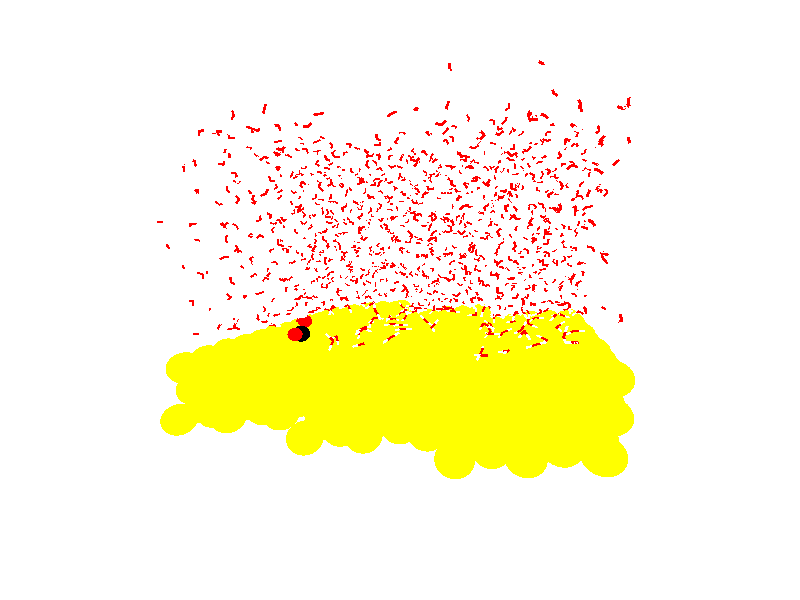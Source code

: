// 
// Molecular graphics export from VMD 1.9.4a12
// http://www.ks.uiuc.edu/Research/vmd/
// Requires POV-Ray 3.5 or later
// 
// POV 3.x input script : vmdscene.pov 
// try povray +W908 +H758 -Ivmdscene.pov -Ovmdscene.pov.tga +P +X +A +FT +C
#if (version < 3.5) 
#error "VMD POV3DisplayDevice has been compiled for POV-Ray 3.5 or above.\nPlease upgrade POV-Ray or recompile VMD."
#end 
#declare VMD_clip_on=array[3] {0, 0, 0};
#declare VMD_clip=array[3];
#declare VMD_scaledclip=array[3];
#declare VMD_line_width=0.0020;
#macro VMDC ( C1 )
  texture { pigment { rgbt C1 }}
#end
#macro VMD_point (P1, R1, C1)
  #local T = texture { finish { ambient 1.0 diffuse 0.0 phong 0.0 specular 0.0 } pigment { C1 } }
  #if(VMD_clip_on[2])
  intersection {
    sphere {P1, R1 texture {T} #if(VMD_clip_on[1]) clipped_by {VMD_clip[1]} #end no_shadow}
    VMD_clip[2]
  }
  #else
  sphere {P1, R1 texture {T} #if(VMD_clip_on[1]) clipped_by {VMD_clip[1]} #end no_shadow}
  #end
#end
#macro VMD_line (P1, P2, C1)
  #local T = texture { finish { ambient 1.0 diffuse 0.0 phong 0.0 specular 0.0 } pigment { C1 } }
  #if(VMD_clip_on[2])
  intersection {
    cylinder {P1, P2, VMD_line_width texture {T} #if(VMD_clip_on[1]) clipped_by {VMD_clip[1]} #end no_shadow}
    VMD_clip[2]
  }
  #else
  cylinder {P1, P2, VMD_line_width texture {T} #if(VMD_clip_on[1]) clipped_by {VMD_clip[1]} #end no_shadow}
  #end
#end
#macro VMD_sphere (P1, R1, C1)
  #local T = texture { pigment { C1 } }
  #if(VMD_clip_on[2])
  intersection {
    sphere {P1, R1 texture {T} #if(VMD_clip_on[1]) clipped_by {VMD_clip[1]} #end no_shadow}
    VMD_clip[2]
  }
  #else
  sphere {P1, R1 texture {T} #if(VMD_clip_on[1]) clipped_by {VMD_clip[1]} #end no_shadow}
  #end
#end
#macro VMD_cylinder (P1, P2, R1, C1, O1)
  #local T = texture { pigment { C1 } }
  #if(VMD_clip_on[2])
  intersection {
    cylinder {P1, P2, R1 #if(O1) open #end texture {T} #if(VMD_clip_on[1]) clipped_by {VMD_clip[1]} #end no_shadow}
    VMD_clip[2]
  }
  #else
  cylinder {P1, P2, R1 #if(O1) open #end texture {T} #if(VMD_clip_on[1]) clipped_by {VMD_clip[1]} #end no_shadow}
  #end
#end
#macro VMD_cone (P1, P2, R1, C1)
  #local T = texture { pigment { C1 } }
  #if(VMD_clip_on[2])
  intersection {
    cone {P1, R1, P2, VMD_line_width texture {T} #if(VMD_clip_on[1]) clipped_by {VMD_clip[1]} #end no_shadow}
    VMD_clip[2]
  }
  #else
  cone {P1, R1, P2, VMD_line_width texture {T} #if(VMD_clip_on[1]) clipped_by {VMD_clip[1]} #end no_shadow}
  #end
#end
#macro VMD_triangle (P1, P2, P3, N1, N2, N3, C1)
  #local T = texture { pigment { C1 } }
  smooth_triangle {P1, N1, P2, N2, P3, N3 texture {T} #if(VMD_clip_on[1]) clipped_by {VMD_clip[1]} #end no_shadow}
#end
#macro VMD_tricolor (P1, P2, P3, N1, N2, N3, C1, C2, C3)
  #local NX = P2-P1;
  #local NY = P3-P1;
  #local NZ = vcross(NX, NY);
  #local T = texture { pigment {
    average pigment_map {
      [1 gradient x color_map {[0 rgb 0] [1 C2*3]}]
      [1 gradient y color_map {[0 rgb 0] [1 C3*3]}]
      [1 gradient z color_map {[0 rgb 0] [1 C1*3]}]
    }
    matrix <1.01,0,1,0,1.01,1,0,0,1,-.002,-.002,-1>
    matrix <NX.x,NX.y,NX.z,NY.x,NY.y,NY.z,NZ.x,NZ.y,NZ.z,P1.x,P1.y,P1.z>
  } }
  smooth_triangle {P1, N1, P2, N2, P3, N3 texture {T} #if(VMD_clip_on[1]) clipped_by {VMD_clip[1]} #end no_shadow}
#end
camera {
  up <0, 6.0000, 0>
  right <7.1873, 0, 0>
  location <0.0000, 0.0000, -2.0000>
  look_at <0.0000, 0.0000, -0.0000>
  direction <-0.0000, -0.0000, 4.0000>
}
light_source { 
  <-0.1000, 0.1000, -1.0000> 
  color rgb<1.000, 1.000, 1.000> 
  parallel 
  point_at <0.0, 0.0, 0.0> 
}
light_source { 
  <1.0000, 2.0000, -0.5000> 
  color rgb<1.000, 1.000, 1.000> 
  parallel 
  point_at <0.0, 0.0, 0.0> 
}
background {
  color rgb<1.000, 1.000, 1.000>
}
#default { texture {
 finish { ambient 0.000 diffuse 0.650 phong 0.1 phong_size 40.000 specular 0.500 }
} }
#declare VMD_line_width=0.0020;
#declare VMD_line_width=0.0020;
#default { texture {
 finish { ambient 0.000 diffuse 0.650 phong 0.1 phong_size 40.000 specular 0.500 }
} }
// MoleculeID: 3 ReprID: 0 Beginning dynamic bonds
VMD_cylinder(<-0.711598,-0.131188,-0.462197>,<-0.703,-0.132814,-0.445189>0.0040,rgbt<1.000,0.000,0.000,0.700>,1)
VMD_cylinder(<-0.703,-0.132814,-0.445189>,<-0.694403,-0.134439,-0.428181>0.0040,rgbt<1.000,1.000,1.000,0.700>,1)
VMD_cylinder(<-0.230165,-0.182063,-0.553465>,<-0.22457,-0.165074,-0.546649>0.0040,rgbt<1.000,1.000,1.000,0.700>,1)
VMD_cylinder(<-0.22457,-0.165074,-0.546649>,<-0.218975,-0.148084,-0.539832>0.0040,rgbt<1.000,0.000,0.000,0.700>,1)
VMD_cylinder(<-0.147938,-0.162321,-0.613028>,<-0.129736,-0.156436,-0.613754>0.0040,rgbt<1.000,1.000,1.000,0.700>,1)
VMD_cylinder(<-0.129736,-0.156436,-0.613754>,<-0.111534,-0.15055,-0.614479>0.0040,rgbt<1.000,0.000,0.000,0.700>,1)
VMD_cylinder(<0.217589,-0.179029,-0.700476>,<0.23448,-0.178218,-0.709451>0.0040,rgbt<1.000,1.000,1.000,0.700>,1)
VMD_cylinder(<0.23448,-0.178218,-0.709451>,<0.25137,-0.177406,-0.718426>0.0040,rgbt<1.000,0.000,0.000,0.700>,1)
VMD_cylinder(<-0.218975,-0.148084,-0.539832>,<-0.228855,-0.135337,-0.550108>0.0040,rgbt<1.000,0.000,0.000,0.700>,1)
VMD_cylinder(<-0.228855,-0.135337,-0.550108>,<-0.238734,-0.122589,-0.560384>0.0040,rgbt<1.000,1.000,1.000,0.700>,1)
VMD_cylinder(<-0.0532081,-0.151485,-0.579769>,<-0.0400653,-0.142192,-0.569428>0.0040,rgbt<1.000,1.000,1.000,0.700>,1)
VMD_cylinder(<-0.0400653,-0.142192,-0.569428>,<-0.0269226,-0.1329,-0.559088>0.0040,rgbt<1.000,0.000,0.000,0.700>,1)
VMD_cylinder(<0.33065,-0.171334,-0.643567>,<0.319761,-0.173716,-0.659115>0.0040,rgbt<1.000,0.000,0.000,0.700>,1)
VMD_cylinder(<0.319761,-0.173716,-0.659115>,<0.308872,-0.176099,-0.674663>0.0040,rgbt<1.000,1.000,1.000,0.700>,1)
VMD_cylinder(<0.33065,-0.171334,-0.643567>,<0.319312,-0.176365,-0.62898>0.0040,rgbt<1.000,0.000,0.000,0.700>,1)
VMD_cylinder(<0.319312,-0.176365,-0.62898>,<0.307975,-0.181397,-0.614393>0.0040,rgbt<1.000,1.000,1.000,0.700>,1)
VMD_cylinder(<-0.703902,-0.142275,-0.298807>,<-0.69721,-0.124503,-0.296275>0.0040,rgbt<1.000,1.000,1.000,0.700>,1)
VMD_cylinder(<-0.69721,-0.124503,-0.296275>,<-0.690518,-0.10673,-0.293743>0.0040,rgbt<1.000,0.000,0.000,0.700>,1)
VMD_cylinder(<-0.624372,-0.117989,-0.37828>,<-0.610302,-0.115652,-0.365543>0.0040,rgbt<1.000,0.000,0.000,0.700>,1)
VMD_cylinder(<-0.610302,-0.115652,-0.365543>,<-0.596232,-0.113314,-0.352807>0.0040,rgbt<1.000,1.000,1.000,0.700>,1)
VMD_cylinder(<-0.624372,-0.117989,-0.37828>,<-0.615483,-0.123303,-0.394348>0.0040,rgbt<1.000,0.000,0.000,0.700>,1)
VMD_cylinder(<-0.615483,-0.123303,-0.394348>,<-0.606593,-0.128617,-0.410417>0.0040,rgbt<1.000,1.000,1.000,0.700>,1)
VMD_cylinder(<-0.221696,-0.142186,-0.432931>,<-0.229274,-0.145192,-0.450219>0.0040,rgbt<1.000,0.000,0.000,0.700>,1)
VMD_cylinder(<-0.229274,-0.145192,-0.450219>,<-0.236851,-0.148198,-0.467507>0.0040,rgbt<1.000,1.000,1.000,0.700>,1)
VMD_cylinder(<-0.221696,-0.142186,-0.432931>,<-0.221305,-0.159536,-0.424839>0.0040,rgbt<1.000,0.000,0.000,0.700>,1)
VMD_cylinder(<-0.221305,-0.159536,-0.424839>,<-0.220913,-0.176885,-0.416746>0.0040,rgbt<1.000,1.000,1.000,0.700>,1)
VMD_cylinder(<0.248356,-0.216415,-0.560322>,<0.256659,-0.199217,-0.561589>0.0040,rgbt<1.000,1.000,1.000,0.700>,1)
VMD_cylinder(<0.256659,-0.199217,-0.561589>,<0.264963,-0.18202,-0.562856>0.0040,rgbt<1.000,0.000,0.000,0.700>,1)
VMD_cylinder(<0.264963,-0.18202,-0.562856>,<0.26951,-0.177592,-0.54482>0.0040,rgbt<1.000,0.000,0.000,0.700>,1)
VMD_cylinder(<0.26951,-0.177592,-0.54482>,<0.274057,-0.173165,-0.526785>0.0040,rgbt<1.000,1.000,1.000,0.700>,1)
VMD_cylinder(<-0.690518,-0.10673,-0.293743>,<-0.679511,-0.103557,-0.309041>0.0040,rgbt<1.000,0.000,0.000,0.700>,1)
VMD_cylinder(<-0.679511,-0.103557,-0.309041>,<-0.668504,-0.100384,-0.324339>0.0040,rgbt<1.000,1.000,1.000,0.700>,1)
VMD_cylinder(<-0.158112,-0.12758,-0.399912>,<-0.142417,-0.118188,-0.39425>0.0040,rgbt<1.000,1.000,1.000,0.700>,1)
VMD_cylinder(<-0.142417,-0.118188,-0.39425>,<-0.126722,-0.108797,-0.388589>0.0040,rgbt<1.000,0.000,0.000,0.700>,1)
VMD_cylinder(<-0.658812,-0.107457,-0.219099>,<-0.65995,-0.0977765,-0.202631>0.0040,rgbt<1.000,1.000,1.000,0.700>,1)
VMD_cylinder(<-0.65995,-0.0977765,-0.202631>,<-0.661087,-0.088096,-0.186164>0.0040,rgbt<1.000,0.000,0.000,0.700>,1)
VMD_cylinder(<-0.147232,-0.124336,-0.324612>,<-0.152296,-0.127244,-0.306408>0.0040,rgbt<1.000,1.000,1.000,0.700>,1)
VMD_cylinder(<-0.152296,-0.127244,-0.306408>,<-0.15736,-0.130152,-0.288203>0.0040,rgbt<1.000,0.000,0.000,0.700>,1)
VMD_cylinder(<-0.661087,-0.088096,-0.186164>,<-0.67976,-0.0847171,-0.183863>0.0040,rgbt<1.000,0.000,0.000,0.700>,1)
VMD_cylinder(<-0.67976,-0.0847171,-0.183863>,<-0.698434,-0.0813382,-0.181563>0.0040,rgbt<1.000,1.000,1.000,0.700>,1)
VMD_cylinder(<-0.59288,-0.096108,-0.163586>,<-0.574767,-0.09918,-0.158218>0.0040,rgbt<1.000,1.000,1.000,0.700>,1)
VMD_cylinder(<-0.574767,-0.09918,-0.158218>,<-0.556654,-0.102252,-0.15285>0.0040,rgbt<1.000,0.000,0.000,0.700>,1)
VMD_cylinder(<-0.556654,-0.102252,-0.15285>,<-0.546162,-0.0927646,-0.16571>0.0040,rgbt<1.000,0.000,0.000,0.700>,1)
VMD_cylinder(<-0.546162,-0.0927646,-0.16571>,<-0.53567,-0.0832772,-0.17857>0.0040,rgbt<1.000,1.000,1.000,0.700>,1)
VMD_cylinder(<-0.15736,-0.130152,-0.288203>,<-0.1588,-0.14915,-0.286615>0.0040,rgbt<1.000,0.000,0.000,0.700>,1)
VMD_cylinder(<-0.1588,-0.14915,-0.286615>,<-0.160241,-0.168149,-0.285026>0.0040,rgbt<1.000,1.000,1.000,0.700>,1)
VMD_cylinder(<-0.00708294,-0.109576,-0.245621>,<-0.015032,-0.110035,-0.263014>0.0040,rgbt<1.000,0.000,0.000,0.700>,1)
VMD_cylinder(<-0.015032,-0.110035,-0.263014>,<-0.022981,-0.110493,-0.280408>0.0040,rgbt<1.000,1.000,1.000,0.700>,1)
VMD_cylinder(<-0.00708294,-0.109576,-0.245621>,<0.011731,-0.108838,-0.248952>0.0040,rgbt<1.000,0.000,0.000,0.700>,1)
VMD_cylinder(<0.011731,-0.108838,-0.248952>,<0.0305449,-0.108099,-0.252284>0.0040,rgbt<1.000,1.000,1.000,0.700>,1)
VMD_cylinder(<0.380825,-0.133936,-0.351169>,<0.397886,-0.126675,-0.346509>0.0040,rgbt<1.000,0.000,0.000,0.700>,1)
VMD_cylinder(<0.397886,-0.126675,-0.346509>,<0.414946,-0.119414,-0.34185>0.0040,rgbt<1.000,1.000,1.000,0.700>,1)
VMD_cylinder(<-0.589682,-0.0764184,-0.0765459>,<-0.588596,-0.0586897,-0.0694015>0.0040,rgbt<1.000,1.000,1.000,0.700>,1)
VMD_cylinder(<-0.588596,-0.0586897,-0.0694015>,<-0.587509,-0.0409608,-0.0622572>0.0040,rgbt<1.000,0.000,0.000,0.700>,1)
VMD_cylinder(<0.371771,-0.156791,-0.321814>,<0.376298,-0.145364,-0.336491>0.0040,rgbt<1.000,1.000,1.000,0.700>,1)
VMD_cylinder(<0.376298,-0.145364,-0.336491>,<0.380825,-0.133936,-0.351169>0.0040,rgbt<1.000,0.000,0.000,0.700>,1)
VMD_cylinder(<-0.600187,-0.0654142,0.0437478>,<-0.607231,-0.0831943,0.044808>0.0040,rgbt<1.000,0.000,0.000,0.700>,1)
VMD_cylinder(<-0.607231,-0.0831943,0.044808>,<-0.614275,-0.100974,0.045868>0.0040,rgbt<1.000,1.000,1.000,0.700>,1)
VMD_cylinder(<-0.600187,-0.0654142,0.0437478>,<-0.595813,-0.0631213,0.0252854>0.0040,rgbt<1.000,0.000,0.000,0.700>,1)
VMD_cylinder(<-0.595813,-0.0631213,0.0252854>,<-0.591439,-0.0608283,0.00682297>0.0040,rgbt<1.000,1.000,1.000,0.700>,1)
VMD_cylinder(<-0.487744,-0.0716651,-0.0421027>,<-0.481926,-0.0692406,-0.0601733>0.0040,rgbt<1.000,1.000,1.000,0.700>,1)
VMD_cylinder(<-0.481926,-0.0692406,-0.0601733>,<-0.476108,-0.066816,-0.0782437>0.0040,rgbt<1.000,0.000,0.000,0.700>,1)
VMD_cylinder(<-0.119642,-0.0976226,-0.0842324>,<-0.116479,-0.100245,-0.102906>0.0040,rgbt<1.000,0.000,0.000,0.700>,1)
VMD_cylinder(<-0.116479,-0.100245,-0.102906>,<-0.113316,-0.102868,-0.12158>0.0040,rgbt<1.000,1.000,1.000,0.700>,1)
VMD_cylinder(<-0.119642,-0.0976226,-0.0842324>,<-0.126382,-0.114483,-0.0781437>0.0040,rgbt<1.000,0.000,0.000,0.700>,1)
VMD_cylinder(<-0.126382,-0.114483,-0.0781437>,<-0.133122,-0.131343,-0.072055>0.0040,rgbt<1.000,1.000,1.000,0.700>,1)
VMD_cylinder(<0.335604,-0.168035,-0.231999>,<0.347898,-0.153414,-0.233184>0.0040,rgbt<1.000,1.000,1.000,0.700>,1)
VMD_cylinder(<0.347898,-0.153414,-0.233184>,<0.360192,-0.138794,-0.234369>0.0040,rgbt<1.000,0.000,0.000,0.700>,1)
VMD_cylinder(<-0.297466,-0.0707909,0.00015226>,<-0.308544,-0.0591938,-0.0102641>0.0040,rgbt<1.000,1.000,1.000,0.700>,1)
VMD_cylinder(<-0.308544,-0.0591938,-0.0102641>,<-0.319622,-0.0475966,-0.0206806>0.0040,rgbt<1.000,0.000,0.000,0.700>,1)
VMD_cylinder(<-0.0615104,-0.0937801,-0.0528269>,<-0.0427802,-0.0922654,-0.0491617>0.0040,rgbt<1.000,1.000,1.000,0.700>,1)
VMD_cylinder(<-0.0427802,-0.0922654,-0.0491617>,<-0.0240498,-0.0907505,-0.0454965>0.0040,rgbt<1.000,0.000,0.000,0.700>,1)
VMD_cylinder(<-0.00715691,-0.0971211,-0.0792037>,<-0.0156034,-0.0939358,-0.0623501>0.0040,rgbt<1.000,1.000,1.000,0.700>,1)
VMD_cylinder(<-0.0156034,-0.0939358,-0.0623501>,<-0.0240498,-0.0907505,-0.0454965>0.0040,rgbt<1.000,0.000,0.000,0.700>,1)
VMD_cylinder(<0.350167,-0.11557,-0.205699>,<0.355179,-0.127182,-0.220034>0.0040,rgbt<1.000,1.000,1.000,0.700>,1)
VMD_cylinder(<0.355179,-0.127182,-0.220034>,<0.360192,-0.138794,-0.234369>0.0040,rgbt<1.000,0.000,0.000,0.700>,1)
VMD_cylinder(<0.395146,-0.147853,-0.110291>,<0.393022,-0.132083,-0.0996673>0.0040,rgbt<1.000,1.000,1.000,0.700>,1)
VMD_cylinder(<0.393022,-0.132083,-0.0996673>,<0.390897,-0.116314,-0.0890437>0.0040,rgbt<1.000,0.000,0.000,0.700>,1)
VMD_cylinder(<-0.0441043,-0.0791393,0.0572887>,<-0.0426506,-0.0808637,0.0382995>0.0040,rgbt<1.000,0.000,0.000,0.700>,1)
VMD_cylinder(<-0.0426506,-0.0808637,0.0382995>,<-0.0411969,-0.0825881,0.0193104>0.0040,rgbt<1.000,1.000,1.000,0.700>,1)
VMD_cylinder(<-0.0441043,-0.0791393,0.0572887>,<-0.0540021,-0.0945869,0.0627479>0.0040,rgbt<1.000,0.000,0.000,0.700>,1)
VMD_cylinder(<-0.0540021,-0.0945869,0.0627479>,<-0.0638999,-0.110035,0.0682071>0.0040,rgbt<1.000,1.000,1.000,0.700>,1)
VMD_cylinder(<0.390897,-0.116314,-0.0890437>,<0.375391,-0.107754,-0.0962382>0.0040,rgbt<1.000,0.000,0.000,0.700>,1)
VMD_cylinder(<0.375391,-0.107754,-0.0962382>,<0.359885,-0.0991943,-0.103433>0.0040,rgbt<1.000,1.000,1.000,0.700>,1)
VMD_cylinder(<0.452459,-0.106022,-0.109089>,<0.466561,-0.103049,-0.121688>0.0040,rgbt<1.000,1.000,1.000,0.700>,1)
VMD_cylinder(<0.466561,-0.103049,-0.121688>,<0.480663,-0.100076,-0.134286>0.0040,rgbt<1.000,0.000,0.000,0.700>,1)
VMD_cylinder(<-0.440047,-0.0447951,0.229836>,<-0.422061,-0.0453753,0.236354>0.0040,rgbt<1.000,1.000,1.000,0.700>,1)
VMD_cylinder(<-0.422061,-0.0453753,0.236354>,<-0.404076,-0.0459554,0.242871>0.0040,rgbt<1.000,0.000,0.000,0.700>,1)
VMD_cylinder(<-0.404076,-0.0459554,0.242871>,<-0.393486,-0.0496398,0.227388>0.0040,rgbt<1.000,0.000,0.000,0.700>,1)
VMD_cylinder(<-0.393486,-0.0496398,0.227388>,<-0.382895,-0.0533242,0.211905>0.0040,rgbt<1.000,1.000,1.000,0.700>,1)
VMD_cylinder(<0.00800699,-0.0685093,0.226622>,<-0.00497586,-0.0799797,0.234823>0.0040,rgbt<1.000,0.000,0.000,0.700>,1)
VMD_cylinder(<-0.00497586,-0.0799797,0.234823>,<-0.0179587,-0.0914502,0.243024>0.0040,rgbt<1.000,1.000,1.000,0.700>,1)
VMD_cylinder(<0.00800699,-0.0685093,0.226622>,<0.0224305,-0.0678825,0.239156>0.0040,rgbt<1.000,0.000,0.000,0.700>,1)
VMD_cylinder(<0.0224305,-0.0678825,0.239156>,<0.036854,-0.0672558,0.25169>0.0040,rgbt<1.000,1.000,1.000,0.700>,1)
VMD_cylinder(<-0.506069,-0.0155393,0.394471>,<-0.507337,-0.0344763,0.397083>0.0040,rgbt<1.000,0.000,0.000,0.700>,1)
VMD_cylinder(<-0.507337,-0.0344763,0.397083>,<-0.508606,-0.0534133,0.399694>0.0040,rgbt<1.000,1.000,1.000,0.700>,1)
VMD_cylinder(<-0.506069,-0.0155393,0.394471>,<-0.490418,-0.0132488,0.383742>0.0040,rgbt<1.000,0.000,0.000,0.700>,1)
VMD_cylinder(<-0.490418,-0.0132488,0.383742>,<-0.474768,-0.0109583,0.373013>0.0040,rgbt<1.000,1.000,1.000,0.700>,1)
VMD_cylinder(<0.452269,-0.0840234,0.137979>,<0.452204,-0.103174,0.137637>0.0040,rgbt<1.000,0.000,0.000,0.700>,1)
VMD_cylinder(<0.452204,-0.103174,0.137637>,<0.452139,-0.122325,0.137295>0.0040,rgbt<1.000,1.000,1.000,0.700>,1)
VMD_cylinder(<0.452269,-0.0840234,0.137979>,<0.441578,-0.0789648,0.12296>0.0040,rgbt<1.000,0.000,0.000,0.700>,1)
VMD_cylinder(<0.441578,-0.0789648,0.12296>,<0.430888,-0.0739062,0.107941>0.0040,rgbt<1.000,1.000,1.000,0.700>,1)
VMD_cylinder(<0.52736,-0.0846893,0.139809>,<0.54503,-0.077414,0.138606>0.0040,rgbt<1.000,1.000,1.000,0.700>,1)
VMD_cylinder(<0.54503,-0.077414,0.138606>,<0.5627,-0.0701387,0.137404>0.0040,rgbt<1.000,0.000,0.000,0.700>,1)
VMD_cylinder(<0.00995487,-0.0396542,0.347073>,<0.0259818,-0.0456548,0.338551>0.0040,rgbt<1.000,0.000,0.000,0.700>,1)
VMD_cylinder(<0.0259818,-0.0456548,0.338551>,<0.0420088,-0.0516554,0.33003>0.0040,rgbt<1.000,1.000,1.000,0.700>,1)
VMD_cylinder(<0.00995487,-0.0396542,0.347073>,<0.00325698,-0.0259233,0.335583>0.0040,rgbt<1.000,0.000,0.000,0.700>,1)
VMD_cylinder(<0.00325698,-0.0259233,0.335583>,<-0.00344086,-0.0121923,0.324092>0.0040,rgbt<1.000,1.000,1.000,0.700>,1)
VMD_cylinder(<-0.428629,-0.0227814,0.515969>,<-0.431668,-0.0402577,0.508856>0.0040,rgbt<1.000,0.000,0.000,0.700>,1)
VMD_cylinder(<-0.431668,-0.0402577,0.508856>,<-0.434707,-0.0577339,0.501743>0.0040,rgbt<1.000,1.000,1.000,0.700>,1)
VMD_cylinder(<-0.428629,-0.0227814,0.515969>,<-0.443194,-0.0123378,0.509291>0.0040,rgbt<1.000,0.000,0.000,0.700>,1)
VMD_cylinder(<-0.443194,-0.0123378,0.509291>,<-0.457758,-0.0018943,0.502612>0.0040,rgbt<1.000,1.000,1.000,0.700>,1)
VMD_cylinder(<-0.363592,-0.00559765,0.503182>,<-0.344986,-0.00406078,0.498956>0.0040,rgbt<1.000,1.000,1.000,0.700>,1)
VMD_cylinder(<-0.344986,-0.00406078,0.498956>,<-0.326379,-0.0025239,0.49473>0.0040,rgbt<1.000,0.000,0.000,0.700>,1)
VMD_cylinder(<0.0349044,-0.0359134,0.419935>,<0.0479098,-0.0373635,0.433896>0.0040,rgbt<1.000,1.000,1.000,0.700>,1)
VMD_cylinder(<0.0479098,-0.0373635,0.433896>,<0.0609153,-0.0388136,0.447857>0.0040,rgbt<1.000,0.000,0.000,0.700>,1)
VMD_cylinder(<0.151375,-0.0325501,0.395704>,<0.14994,-0.0315966,0.376655>0.0040,rgbt<1.000,0.000,0.000,0.700>,1)
VMD_cylinder(<0.14994,-0.0315966,0.376655>,<0.148505,-0.0306431,0.357605>0.0040,rgbt<1.000,1.000,1.000,0.700>,1)
VMD_cylinder(<0.151375,-0.0325501,0.395704>,<0.161208,-0.0168892,0.40057>0.0040,rgbt<1.000,0.000,0.000,0.700>,1)
VMD_cylinder(<0.161208,-0.0168892,0.40057>,<0.171042,-0.00122818,0.405436>0.0040,rgbt<1.000,1.000,1.000,0.700>,1)
VMD_cylinder(<0.500873,-0.0734648,0.260132>,<0.506517,-0.0558611,0.26511>0.0040,rgbt<1.000,1.000,1.000,0.700>,1)
VMD_cylinder(<0.506517,-0.0558611,0.26511>,<0.512161,-0.0382574,0.270088>0.0040,rgbt<1.000,0.000,0.000,0.700>,1)
VMD_cylinder(<-0.425282,-0.00889599,0.605478>,<-0.411379,-0.00172949,0.616515>0.0040,rgbt<1.000,1.000,1.000,0.700>,1)
VMD_cylinder(<-0.411379,-0.00172949,0.616515>,<-0.397477,0.00543702,0.627551>0.0040,rgbt<1.000,0.000,0.000,0.700>,1)
VMD_cylinder(<-0.303643,-0.00550181,0.560457>,<-0.301191,-0.00462961,0.579406>0.0040,rgbt<1.000,1.000,1.000,0.700>,1)
VMD_cylinder(<-0.301191,-0.00462961,0.579406>,<-0.298739,-0.00375739,0.598355>0.0040,rgbt<1.000,0.000,0.000,0.700>,1)
VMD_cylinder(<0.0609153,-0.0388136,0.447857>,<0.07749,-0.0414674,0.438715>0.0040,rgbt<1.000,0.000,0.000,0.700>,1)
VMD_cylinder(<0.07749,-0.0414674,0.438715>,<0.0940648,-0.0441212,0.429573>0.0040,rgbt<1.000,1.000,1.000,0.700>,1)
VMD_cylinder(<-0.406461,-0.00612032,0.66295>,<-0.401969,-0.000341654,0.645251>0.0040,rgbt<1.000,1.000,1.000,0.700>,1)
VMD_cylinder(<-0.401969,-0.000341654,0.645251>,<-0.397477,0.00543702,0.627551>0.0040,rgbt<1.000,0.000,0.000,0.700>,1)
VMD_cylinder(<-0.298739,-0.00375739,0.598355>,<-0.316463,-0.00471306,0.605526>0.0040,rgbt<1.000,0.000,0.000,0.700>,1)
VMD_cylinder(<-0.316463,-0.00471306,0.605526>,<-0.334186,-0.00566876,0.612696>0.0040,rgbt<1.000,1.000,1.000,0.700>,1)
VMD_cylinder(<0.0572949,-0.0151648,0.534263>,<0.0664294,-0.0200926,0.550306>0.0040,rgbt<1.000,1.000,1.000,0.700>,1)
VMD_cylinder(<0.0664294,-0.0200926,0.550306>,<0.075564,-0.0250204,0.566349>0.0040,rgbt<1.000,0.000,0.000,0.700>,1)
VMD_cylinder(<0.0537897,-0.0525506,0.581706>,<0.0646768,-0.0387855,0.574028>0.0040,rgbt<1.000,1.000,1.000,0.700>,1)
VMD_cylinder(<0.0646768,-0.0387855,0.574028>,<0.075564,-0.0250204,0.566349>0.0040,rgbt<1.000,0.000,0.000,0.700>,1)
VMD_cylinder(<0.15592,-0.0152497,0.568731>,<0.172369,-0.00993896,0.576948>0.0040,rgbt<1.000,1.000,1.000,0.700>,1)
VMD_cylinder(<0.172369,-0.00993896,0.576948>,<0.188818,-0.00462827,0.585165>0.0040,rgbt<1.000,0.000,0.000,0.700>,1)
VMD_cylinder(<0.583122,-0.0404183,0.43044>,<0.585766,-0.042953,0.449207>0.0040,rgbt<1.000,1.000,1.000,0.700>,1)
VMD_cylinder(<0.585766,-0.042953,0.449207>,<0.588411,-0.0454877,0.467974>0.0040,rgbt<1.000,0.000,0.000,0.700>,1)
VMD_cylinder(<0.588411,-0.0454877,0.467974>,<0.581994,-0.0632028,0.471355>0.0040,rgbt<1.000,0.000,0.000,0.700>,1)
VMD_cylinder(<0.581994,-0.0632028,0.471355>,<0.575578,-0.0809179,0.474737>0.0040,rgbt<1.000,1.000,1.000,0.700>,1)
VMD_cylinder(<-0.36151,0.015631,0.795105>,<-0.376324,0.0275747,0.797104>0.0040,rgbt<1.000,1.000,1.000,0.700>,1)
VMD_cylinder(<-0.376324,0.0275747,0.797104>,<-0.391137,0.0395185,0.799102>0.0040,rgbt<1.000,0.000,0.000,0.700>,1)
VMD_cylinder(<-0.274326,0.0153531,0.804305>,<-0.271139,0.0173802,0.785559>0.0040,rgbt<1.000,0.000,0.000,0.700>,1)
VMD_cylinder(<-0.271139,0.0173802,0.785559>,<-0.267953,0.0194073,0.766812>0.0040,rgbt<1.000,1.000,1.000,0.700>,1)
VMD_cylinder(<-0.274326,0.0153531,0.804305>,<-0.257645,0.0197844,0.812527>0.0040,rgbt<1.000,0.000,0.000,0.700>,1)
VMD_cylinder(<-0.257645,0.0197844,0.812527>,<-0.240965,0.0242158,0.820748>0.0040,rgbt<1.000,1.000,1.000,0.700>,1)
VMD_cylinder(<0.164576,-0.000573456,0.692598>,<0.146133,0.00268036,0.696537>0.0040,rgbt<1.000,0.000,0.000,0.700>,1)
VMD_cylinder(<0.146133,0.00268036,0.696537>,<0.127689,0.00593424,0.700477>0.0040,rgbt<1.000,1.000,1.000,0.700>,1)
VMD_cylinder(<0.164576,-0.000573456,0.692598>,<0.164789,-0.00490683,0.673968>0.0040,rgbt<1.000,0.000,0.000,0.700>,1)
VMD_cylinder(<0.164789,-0.00490683,0.673968>,<0.165002,-0.00924021,0.655337>0.0040,rgbt<1.000,1.000,1.000,0.700>,1)
VMD_cylinder(<0.24466,-0.00699809,0.641071>,<0.261428,0.00138667,0.644885>0.0040,rgbt<1.000,1.000,1.000,0.700>,1)
VMD_cylinder(<0.261428,0.00138667,0.644885>,<0.278196,0.00977141,0.648699>0.0040,rgbt<1.000,0.000,0.000,0.700>,1)
VMD_cylinder(<-0.554029,-0.103118,-0.511882>,<-0.541212,-0.108375,-0.498698>0.0040,rgbt<1.000,0.000,0.000,0.700>,1)
VMD_cylinder(<-0.541212,-0.108375,-0.498698>,<-0.528395,-0.113632,-0.485514>0.0040,rgbt<1.000,1.000,1.000,0.700>,1)
VMD_cylinder(<-0.554029,-0.103118,-0.511882>,<-0.548218,-0.0858185,-0.517597>0.0040,rgbt<1.000,0.000,0.000,0.700>,1)
VMD_cylinder(<-0.548218,-0.0858185,-0.517597>,<-0.542408,-0.068519,-0.523311>0.0040,rgbt<1.000,1.000,1.000,0.700>,1)
VMD_cylinder(<-0.0269226,-0.1329,-0.559088>,<-0.0154262,-0.124843,-0.572071>0.0040,rgbt<1.000,0.000,0.000,0.700>,1)
VMD_cylinder(<-0.0154262,-0.124843,-0.572071>,<-0.00392973,-0.116787,-0.585055>0.0040,rgbt<1.000,1.000,1.000,0.700>,1)
VMD_cylinder(<0.350475,-0.121723,-0.692939>,<0.353251,-0.110256,-0.708004>0.0040,rgbt<1.000,1.000,1.000,0.700>,1)
VMD_cylinder(<0.353251,-0.110256,-0.708004>,<0.356026,-0.0987876,-0.72307>0.0040,rgbt<1.000,0.000,0.000,0.700>,1)
VMD_cylinder(<0.479248,-0.121506,-0.695735>,<0.476064,-0.12857,-0.713224>0.0040,rgbt<1.000,0.000,0.000,0.700>,1)
VMD_cylinder(<0.476064,-0.12857,-0.713224>,<0.47288,-0.135633,-0.730713>0.0040,rgbt<1.000,1.000,1.000,0.700>,1)
VMD_cylinder(<0.479248,-0.121506,-0.695735>,<0.483496,-0.103098,-0.698687>0.0040,rgbt<1.000,0.000,0.000,0.700>,1)
VMD_cylinder(<0.483496,-0.103098,-0.698687>,<0.487744,-0.0846907,-0.70164>0.0040,rgbt<1.000,1.000,1.000,0.700>,1)
VMD_cylinder(<-0.510556,-0.0938891,-0.360323>,<-0.522054,-0.0862999,-0.347061>0.0040,rgbt<1.000,1.000,1.000,0.700>,1)
VMD_cylinder(<-0.522054,-0.0862999,-0.347061>,<-0.533553,-0.0787108,-0.3338>0.0040,rgbt<1.000,0.000,0.000,0.700>,1)
VMD_cylinder(<-0.462281,-0.099694,-0.411421>,<-0.447743,-0.102275,-0.399264>0.0040,rgbt<1.000,0.000,0.000,0.700>,1)
VMD_cylinder(<-0.447743,-0.102275,-0.399264>,<-0.433206,-0.104857,-0.387107>0.0040,rgbt<1.000,1.000,1.000,0.700>,1)
VMD_cylinder(<-0.462281,-0.099694,-0.411421>,<-0.45391,-0.0950166,-0.427963>0.0040,rgbt<1.000,0.000,0.000,0.700>,1)
VMD_cylinder(<-0.45391,-0.0950166,-0.427963>,<-0.445539,-0.0903391,-0.444505>0.0040,rgbt<1.000,1.000,1.000,0.700>,1)
VMD_cylinder(<-0.121047,-0.107321,-0.495977>,<-0.136299,-0.118596,-0.498571>0.0040,rgbt<1.000,0.000,0.000,0.700>,1)
VMD_cylinder(<-0.136299,-0.118596,-0.498571>,<-0.151552,-0.12987,-0.501166>0.0040,rgbt<1.000,1.000,1.000,0.700>,1)
VMD_cylinder(<-0.121047,-0.107321,-0.495977>,<-0.109341,-0.11169,-0.510451>0.0040,rgbt<1.000,0.000,0.000,0.700>,1)
VMD_cylinder(<-0.109341,-0.11169,-0.510451>,<-0.0976354,-0.11606,-0.524926>0.0040,rgbt<1.000,1.000,1.000,0.700>,1)
VMD_cylinder(<-0.0129088,-0.11398,-0.489783>,<-0.00432706,-0.112067,-0.472797>0.0040,rgbt<1.000,1.000,1.000,0.700>,1)
VMD_cylinder(<-0.00432706,-0.112067,-0.472797>,<0.0042547,-0.110153,-0.45581>0.0040,rgbt<1.000,0.000,0.000,0.700>,1)
VMD_cylinder(<0.253768,-0.103746,-0.5847>,<0.256621,-0.0927401,-0.600116>0.0040,rgbt<1.000,1.000,1.000,0.700>,1)
VMD_cylinder(<0.256621,-0.0927401,-0.600116>,<0.259474,-0.0817338,-0.615532>0.0040,rgbt<1.000,0.000,0.000,0.700>,1)
VMD_cylinder(<0.427319,-0.154607,-0.608049>,<0.409708,-0.159775,-0.613468>0.0040,rgbt<1.000,0.000,0.000,0.700>,1)
VMD_cylinder(<0.409708,-0.159775,-0.613468>,<0.392096,-0.164943,-0.618887>0.0040,rgbt<1.000,1.000,1.000,0.700>,1)
VMD_cylinder(<0.427319,-0.154607,-0.608049>,<0.435994,-0.149381,-0.62427>0.0040,rgbt<1.000,0.000,0.000,0.700>,1)
VMD_cylinder(<0.435994,-0.149381,-0.62427>,<0.444669,-0.144155,-0.640492>0.0040,rgbt<1.000,1.000,1.000,0.700>,1)
VMD_cylinder(<0.530705,-0.145668,-0.653059>,<0.540761,-0.14636,-0.636811>0.0040,rgbt<1.000,1.000,1.000,0.700>,1)
VMD_cylinder(<0.540761,-0.14636,-0.636811>,<0.550817,-0.147051,-0.620563>0.0040,rgbt<1.000,0.000,0.000,0.700>,1)
VMD_cylinder(<-0.755384,-0.0376445,-0.230992>,<-0.747206,-0.0484342,-0.244531>0.0040,rgbt<1.000,0.000,0.000,0.700>,1)
VMD_cylinder(<-0.747206,-0.0484342,-0.244531>,<-0.739029,-0.0592238,-0.258071>0.0040,rgbt<1.000,1.000,1.000,0.700>,1)
VMD_cylinder(<-0.533553,-0.0787108,-0.3338>,<-0.529315,-0.0600641,-0.333872>0.0040,rgbt<1.000,0.000,0.000,0.700>,1)
VMD_cylinder(<-0.529315,-0.0600641,-0.333872>,<-0.525077,-0.0414174,-0.333943>0.0040,rgbt<1.000,1.000,1.000,0.700>,1)
VMD_cylinder(<-0.385271,-0.0877433,-0.343038>,<-0.373706,-0.0756575,-0.352338>0.0040,rgbt<1.000,0.000,0.000,0.700>,1)
VMD_cylinder(<-0.373706,-0.0756575,-0.352338>,<-0.36214,-0.0635717,-0.361638>0.0040,rgbt<1.000,1.000,1.000,0.700>,1)
VMD_cylinder(<-0.385271,-0.0877433,-0.343038>,<-0.381813,-0.084405,-0.324527>0.0040,rgbt<1.000,0.000,0.000,0.700>,1)
VMD_cylinder(<-0.381813,-0.084405,-0.324527>,<-0.378354,-0.0810667,-0.306015>0.0040,rgbt<1.000,1.000,1.000,0.700>,1)
VMD_cylinder(<-0.10455,-0.107548,-0.419718>,<-0.115636,-0.108172,-0.404153>0.0040,rgbt<1.000,1.000,1.000,0.700>,1)
VMD_cylinder(<-0.115636,-0.108172,-0.404153>,<-0.126722,-0.108797,-0.388589>0.0040,rgbt<1.000,0.000,0.000,0.700>,1)
VMD_cylinder(<0.0042547,-0.110153,-0.45581>,<0.0229493,-0.111234,-0.459722>0.0040,rgbt<1.000,0.000,0.000,0.700>,1)
VMD_cylinder(<0.0229493,-0.111234,-0.459722>,<0.041644,-0.112314,-0.463635>0.0040,rgbt<1.000,1.000,1.000,0.700>,1)
VMD_cylinder(<0.107719,-0.10567,-0.474415>,<0.111279,-0.110301,-0.492668>0.0040,rgbt<1.000,0.000,0.000,0.700>,1)
VMD_cylinder(<0.111279,-0.110301,-0.492668>,<0.114839,-0.114933,-0.51092>0.0040,rgbt<1.000,1.000,1.000,0.700>,1)
VMD_cylinder(<0.107719,-0.10567,-0.474415>,<0.119435,-0.0909776,-0.470853>0.0040,rgbt<1.000,0.000,0.000,0.700>,1)
VMD_cylinder(<0.119435,-0.0909776,-0.470853>,<0.131151,-0.0762856,-0.467291>0.0040,rgbt<1.000,1.000,1.000,0.700>,1)
VMD_cylinder(<0.462712,-0.154847,-0.557851>,<0.473876,-0.151005,-0.5428>0.0040,rgbt<1.000,1.000,1.000,0.700>,1)
VMD_cylinder(<0.473876,-0.151005,-0.5428>,<0.48504,-0.147163,-0.527749>0.0040,rgbt<1.000,0.000,0.000,0.700>,1)
VMD_cylinder(<0.550817,-0.147051,-0.620563>,<0.537612,-0.148049,-0.606765>0.0040,rgbt<1.000,0.000,0.000,0.700>,1)
VMD_cylinder(<0.537612,-0.148049,-0.606765>,<0.524407,-0.149048,-0.592967>0.0040,rgbt<1.000,1.000,1.000,0.700>,1)
VMD_cylinder(<-0.494342,-0.0660749,-0.237116>,<-0.497117,-0.0741795,-0.254218>0.0040,rgbt<1.000,0.000,0.000,0.700>,1)
VMD_cylinder(<-0.497117,-0.0741795,-0.254218>,<-0.499891,-0.0822841,-0.27132>0.0040,rgbt<1.000,1.000,1.000,0.700>,1)
VMD_cylinder(<-0.494342,-0.0660749,-0.237116>,<-0.475452,-0.0632634,-0.236144>0.0040,rgbt<1.000,0.000,0.000,0.700>,1)
VMD_cylinder(<-0.475452,-0.0632634,-0.236144>,<-0.456561,-0.0604519,-0.235173>0.0040,rgbt<1.000,1.000,1.000,0.700>,1)
VMD_cylinder(<-0.0578847,-0.101851,-0.358031>,<-0.0388687,-0.100433,-0.356409>0.0040,rgbt<1.000,1.000,1.000,0.700>,1)
VMD_cylinder(<-0.0388687,-0.100433,-0.356409>,<-0.0198529,-0.099014,-0.354788>0.0040,rgbt<1.000,0.000,0.000,0.700>,1)
VMD_cylinder(<-0.007029,-0.100445,-0.390797>,<-0.013441,-0.0997293,-0.372793>0.0040,rgbt<1.000,1.000,1.000,0.700>,1)
VMD_cylinder(<-0.013441,-0.0997293,-0.372793>,<-0.0198529,-0.099014,-0.354788>0.0040,rgbt<1.000,0.000,0.000,0.700>,1)
VMD_cylinder(<0.306602,-0.131195,-0.453885>,<0.325329,-0.130473,-0.457654>0.0040,rgbt<1.000,0.000,0.000,0.700>,1)
VMD_cylinder(<0.325329,-0.130473,-0.457654>,<0.344056,-0.129751,-0.461424>0.0040,rgbt<1.000,1.000,1.000,0.700>,1)
VMD_cylinder(<0.306602,-0.131195,-0.453885>,<0.305535,-0.131069,-0.434776>0.0040,rgbt<1.000,0.000,0.000,0.700>,1)
VMD_cylinder(<0.305535,-0.131069,-0.434776>,<0.304468,-0.130943,-0.415666>0.0040,rgbt<1.000,1.000,1.000,0.700>,1)
VMD_cylinder(<0.461119,-0.13302,-0.501442>,<0.47308,-0.140092,-0.514595>0.0040,rgbt<1.000,1.000,1.000,0.700>,1)
VMD_cylinder(<0.47308,-0.140092,-0.514595>,<0.48504,-0.147163,-0.527749>0.0040,rgbt<1.000,0.000,0.000,0.700>,1)
VMD_cylinder(<0.553001,-0.127041,-0.525314>,<0.567575,-0.121895,-0.514049>0.0040,rgbt<1.000,1.000,1.000,0.700>,1)
VMD_cylinder(<0.567575,-0.121895,-0.514049>,<0.582148,-0.116748,-0.502783>0.0040,rgbt<1.000,0.000,0.000,0.700>,1)
VMD_cylinder(<-0.390328,-0.0668053,-0.225519>,<-0.386052,-0.0700882,-0.207175>0.0040,rgbt<1.000,0.000,0.000,0.700>,1)
VMD_cylinder(<-0.386052,-0.0700882,-0.207175>,<-0.381777,-0.0733712,-0.18883>0.0040,rgbt<1.000,1.000,1.000,0.700>,1)
VMD_cylinder(<-0.390328,-0.0668053,-0.225519>,<-0.379712,-0.0516217,-0.230275>0.0040,rgbt<1.000,0.000,0.000,0.700>,1)
VMD_cylinder(<-0.379712,-0.0516217,-0.230275>,<-0.369096,-0.0364381,-0.235031>0.0040,rgbt<1.000,1.000,1.000,0.700>,1)
VMD_cylinder(<-0.187709,-0.052386,-0.282175>,<-0.19285,-0.0372395,-0.292712>0.0040,rgbt<1.000,1.000,1.000,0.700>,1)
VMD_cylinder(<-0.19285,-0.0372395,-0.292712>,<-0.197991,-0.0220929,-0.303249>0.0040,rgbt<1.000,0.000,0.000,0.700>,1)
VMD_cylinder(<0.406271,-0.132314,-0.422652>,<0.413902,-0.123936,-0.438075>0.0040,rgbt<1.000,1.000,1.000,0.700>,1)
VMD_cylinder(<0.413902,-0.123936,-0.438075>,<0.421532,-0.115559,-0.453498>0.0040,rgbt<1.000,0.000,0.000,0.700>,1)
VMD_cylinder(<0.421532,-0.115559,-0.453498>,<0.431666,-0.100934,-0.446494>0.0040,rgbt<1.000,0.000,0.000,0.700>,1)
VMD_cylinder(<0.431666,-0.100934,-0.446494>,<0.4418,-0.0863088,-0.43949>0.0040,rgbt<1.000,1.000,1.000,0.700>,1)
VMD_cylinder(<0.582148,-0.116748,-0.502783>,<0.597276,-0.116088,-0.514493>0.0040,rgbt<1.000,0.000,0.000,0.700>,1)
VMD_cylinder(<0.597276,-0.116088,-0.514493>,<0.612405,-0.115428,-0.526202>0.0040,rgbt<1.000,1.000,1.000,0.700>,1)
VMD_cylinder(<-0.597269,-0.0182704,-0.091446>,<-0.592389,-0.0296156,-0.0768515>0.0040,rgbt<1.000,1.000,1.000,0.700>,1)
VMD_cylinder(<-0.592389,-0.0296156,-0.0768515>,<-0.587509,-0.0409608,-0.0622572>0.0040,rgbt<1.000,0.000,0.000,0.700>,1)
VMD_cylinder(<-0.125112,-0.10069,-0.226021>,<-0.114039,-0.0899898,-0.214647>0.0040,rgbt<1.000,1.000,1.000,0.700>,1)
VMD_cylinder(<-0.114039,-0.0899898,-0.214647>,<-0.102966,-0.0792891,-0.203273>0.0040,rgbt<1.000,0.000,0.000,0.700>,1)
VMD_cylinder(<0.0799717,-0.06699,-0.301806>,<0.0887389,-0.0778987,-0.288761>0.0040,rgbt<1.000,1.000,1.000,0.700>,1)
VMD_cylinder(<0.0887389,-0.0778987,-0.288761>,<0.0975059,-0.0888075,-0.275716>0.0040,rgbt<1.000,0.000,0.000,0.700>,1)
VMD_cylinder(<0.0975059,-0.0888075,-0.275716>,<0.110758,-0.0983924,-0.285641>0.0040,rgbt<1.000,0.000,0.000,0.700>,1)
VMD_cylinder(<0.110758,-0.0983924,-0.285641>,<0.12401,-0.107977,-0.295566>0.0040,rgbt<1.000,1.000,1.000,0.700>,1)
VMD_cylinder(<0.568632,-0.121823,-0.431098>,<0.566497,-0.115766,-0.413072>0.0040,rgbt<1.000,1.000,1.000,0.700>,1)
VMD_cylinder(<0.566497,-0.115766,-0.413072>,<0.564362,-0.109709,-0.395047>0.0040,rgbt<1.000,0.000,0.000,0.700>,1)
VMD_cylinder(<-0.507205,-0.0740662,-0.0993472>,<-0.491656,-0.0704411,-0.0887955>0.0040,rgbt<1.000,1.000,1.000,0.700>,1)
VMD_cylinder(<-0.491656,-0.0704411,-0.0887955>,<-0.476108,-0.066816,-0.0782437>0.0040,rgbt<1.000,0.000,0.000,0.700>,1)
VMD_cylinder(<-0.379425,-0.0561751,-0.119615>,<-0.396604,-0.0619592,-0.113481>0.0040,rgbt<1.000,0.000,0.000,0.700>,1)
VMD_cylinder(<-0.396604,-0.0619592,-0.113481>,<-0.413782,-0.0677434,-0.107347>0.0040,rgbt<1.000,1.000,1.000,0.700>,1)
VMD_cylinder(<-0.379425,-0.0561751,-0.119615>,<-0.368551,-0.0559157,-0.103875>0.0040,rgbt<1.000,0.000,0.000,0.700>,1)
VMD_cylinder(<-0.368551,-0.0559157,-0.103875>,<-0.357677,-0.0556564,-0.0881346>0.0040,rgbt<1.000,1.000,1.000,0.700>,1)
VMD_cylinder(<-0.102966,-0.0792891,-0.203273>,<-0.085322,-0.0815014,-0.210304>0.0040,rgbt<1.000,0.000,0.000,0.700>,1)
VMD_cylinder(<-0.085322,-0.0815014,-0.210304>,<-0.0676783,-0.0837136,-0.217335>0.0040,rgbt<1.000,1.000,1.000,0.700>,1)
VMD_cylinder(<0.478253,-0.0977747,-0.335361>,<0.493455,-0.105773,-0.343765>0.0040,rgbt<1.000,0.000,0.000,0.700>,1)
VMD_cylinder(<0.493455,-0.105773,-0.343765>,<0.508657,-0.113772,-0.352168>0.0040,rgbt<1.000,1.000,1.000,0.700>,1)
VMD_cylinder(<0.478253,-0.0977747,-0.335361>,<0.47925,-0.0793036,-0.340213>0.0040,rgbt<1.000,0.000,0.000,0.700>,1)
VMD_cylinder(<0.47925,-0.0793036,-0.340213>,<0.480246,-0.0608324,-0.345064>0.0040,rgbt<1.000,1.000,1.000,0.700>,1)
VMD_cylinder(<0.564362,-0.109709,-0.395047>,<0.579361,-0.0982506,-0.392025>0.0040,rgbt<1.000,0.000,0.000,0.700>,1)
VMD_cylinder(<0.579361,-0.0982506,-0.392025>,<0.59436,-0.086792,-0.389002>0.0040,rgbt<1.000,1.000,1.000,0.700>,1)
VMD_cylinder(<0.0188552,-0.0858901,-0.139245>,<0.0136564,-0.0902042,-0.157139>0.0040,rgbt<1.000,0.000,0.000,0.700>,1)
VMD_cylinder(<0.0136564,-0.0902042,-0.157139>,<0.00845766,-0.0945182,-0.175033>0.0040,rgbt<1.000,1.000,1.000,0.700>,1)
VMD_cylinder(<0.0188552,-0.0858901,-0.139245>,<0.0277864,-0.0690509,-0.140766>0.0040,rgbt<1.000,0.000,0.000,0.700>,1)
VMD_cylinder(<0.0277864,-0.0690509,-0.140766>,<0.0367178,-0.0522117,-0.142287>0.0040,rgbt<1.000,1.000,1.000,0.700>,1)
VMD_cylinder(<0.120586,-0.060419,-0.201836>,<0.130991,-0.0516553,-0.188395>0.0040,rgbt<1.000,1.000,1.000,0.700>,1)
VMD_cylinder(<0.130991,-0.0516553,-0.188395>,<0.141396,-0.0428914,-0.174954>0.0040,rgbt<1.000,0.000,0.000,0.700>,1)
VMD_cylinder(<0.445022,-0.0885588,-0.246264>,<0.451019,-0.0731876,-0.236567>0.0040,rgbt<1.000,1.000,1.000,0.700>,1)
VMD_cylinder(<0.451019,-0.0731876,-0.236567>,<0.457016,-0.0578163,-0.226871>0.0040,rgbt<1.000,0.000,0.000,0.700>,1)
VMD_cylinder(<0.572099,-0.0874505,-0.305023>,<0.585931,-0.0763048,-0.297926>0.0040,rgbt<1.000,1.000,1.000,0.700>,1)
VMD_cylinder(<0.585931,-0.0763048,-0.297926>,<0.599763,-0.065159,-0.290828>0.0040,rgbt<1.000,0.000,0.000,0.700>,1)
VMD_cylinder(<-0.533209,-0.0555352,0.0338664>,<-0.514163,-0.0537734,0.0330895>0.0040,rgbt<1.000,1.000,1.000,0.700>,1)
VMD_cylinder(<-0.514163,-0.0537734,0.0330895>,<-0.495118,-0.0520116,0.0323126>0.0040,rgbt<1.000,0.000,0.000,0.700>,1)
VMD_cylinder(<-0.495118,-0.0520116,0.0323126>,<-0.490941,-0.0391502,0.0458349>0.0040,rgbt<1.000,0.000,0.000,0.700>,1)
VMD_cylinder(<-0.490941,-0.0391502,0.0458349>,<-0.486765,-0.0262887,0.0593571>0.0040,rgbt<1.000,1.000,1.000,0.700>,1)
VMD_cylinder(<-0.423984,-0.0597321,0.0477103>,<-0.405555,-0.0566418,0.0518324>0.0040,rgbt<1.000,1.000,1.000,0.700>,1)
VMD_cylinder(<-0.405555,-0.0566418,0.0518324>,<-0.387125,-0.0535513,0.0559545>0.0040,rgbt<1.000,0.000,0.000,0.700>,1)
VMD_cylinder(<-0.351841,-0.0442389,-0.000324458>,<-0.335732,-0.0459178,-0.0105025>0.0040,rgbt<1.000,1.000,1.000,0.700>,1)
VMD_cylinder(<-0.335732,-0.0459178,-0.0105025>,<-0.319622,-0.0475966,-0.0206806>0.0040,rgbt<1.000,0.000,0.000,0.700>,1)
VMD_cylinder(<-0.15685,-0.0294152,-0.0492938>,<-0.162944,-0.0242246,-0.0319075>0.0040,rgbt<1.000,1.000,1.000,0.700>,1)
VMD_cylinder(<-0.162944,-0.0242246,-0.0319075>,<-0.169039,-0.0190341,-0.0145212>0.0040,rgbt<1.000,0.000,0.000,0.700>,1)
VMD_cylinder(<0.194255,-0.0471624,-0.128928>,<0.208795,-0.0507603,-0.117037>0.0040,rgbt<1.000,1.000,1.000,0.700>,1)
VMD_cylinder(<0.208795,-0.0507603,-0.117037>,<0.223335,-0.0543582,-0.105146>0.0040,rgbt<1.000,0.000,0.000,0.700>,1)
VMD_cylinder(<0.31771,-0.0688718,-0.150401>,<0.315031,-0.0543983,-0.162597>0.0040,rgbt<1.000,0.000,0.000,0.700>,1)
VMD_cylinder(<0.315031,-0.0543983,-0.162597>,<0.312352,-0.0399248,-0.174792>0.0040,rgbt<1.000,1.000,1.000,0.700>,1)
VMD_cylinder(<0.595501,-0.0675914,-0.252885>,<0.597632,-0.0663752,-0.271857>0.0040,rgbt<1.000,1.000,1.000,0.700>,1)
VMD_cylinder(<0.597632,-0.0663752,-0.271857>,<0.599763,-0.065159,-0.290828>0.0040,rgbt<1.000,0.000,0.000,0.700>,1)
VMD_cylinder(<0.729311,-0.0722371,-0.267331>,<0.714957,-0.0608161,-0.261863>0.0040,rgbt<1.000,1.000,1.000,0.700>,1)
VMD_cylinder(<0.714957,-0.0608161,-0.261863>,<0.700602,-0.049395,-0.256395>0.0040,rgbt<1.000,0.000,0.000,0.700>,1)
VMD_cylinder(<-0.611485,-0.00541371,0.129959>,<-0.602522,0.0113727,0.12817>0.0040,rgbt<1.000,0.000,0.000,0.700>,1)
VMD_cylinder(<-0.602522,0.0113727,0.12817>,<-0.593558,0.0281591,0.126382>0.0040,rgbt<1.000,1.000,1.000,0.700>,1)
VMD_cylinder(<-0.611485,-0.00541371,0.129959>,<-0.610702,-0.0131694,0.11248>0.0040,rgbt<1.000,0.000,0.000,0.700>,1)
VMD_cylinder(<-0.610702,-0.0131694,0.11248>,<-0.609919,-0.0209251,0.0950005>0.0040,rgbt<1.000,1.000,1.000,0.700>,1)
VMD_cylinder(<-0.387125,-0.0535513,0.0559545>,<-0.38686,-0.0507318,0.0748753>0.0040,rgbt<1.000,0.000,0.000,0.700>,1)
VMD_cylinder(<-0.38686,-0.0507318,0.0748753>,<-0.386596,-0.0479123,0.0937962>0.0040,rgbt<1.000,1.000,1.000,0.700>,1)
VMD_cylinder(<-0.169039,-0.0190341,-0.0145212>,<-0.153284,-0.0130261,-0.00549367>0.0040,rgbt<1.000,0.000,0.000,0.700>,1)
VMD_cylinder(<-0.153284,-0.0130261,-0.00549367>,<-0.137529,-0.00701824,0.00353387>0.0040,rgbt<1.000,1.000,1.000,0.700>,1)
VMD_cylinder(<0.0714867,-0.0540754,-0.0192813>,<0.0740939,-0.0415685,-0.0335141>0.0040,rgbt<1.000,0.000,0.000,0.700>,1)
VMD_cylinder(<0.0740939,-0.0415685,-0.0335141>,<0.076701,-0.0290615,-0.047747>0.0040,rgbt<1.000,1.000,1.000,0.700>,1)
VMD_cylinder(<0.0714867,-0.0540754,-0.0192813>,<0.053641,-0.0605238,-0.0217711>0.0040,rgbt<1.000,0.000,0.000,0.700>,1)
VMD_cylinder(<0.053641,-0.0605238,-0.0217711>,<0.0357954,-0.0669723,-0.0242608>0.0040,rgbt<1.000,1.000,1.000,0.700>,1)
VMD_cylinder(<0.207264,-0.0558885,-0.0704741>,<0.2153,-0.0551234,-0.08781>0.0040,rgbt<1.000,1.000,1.000,0.700>,1)
VMD_cylinder(<0.2153,-0.0551234,-0.08781>,<0.223335,-0.0543582,-0.105146>0.0040,rgbt<1.000,0.000,0.000,0.700>,1)
VMD_cylinder(<0.284406,-0.072083,-0.131907>,<0.301058,-0.0704774,-0.141154>0.0040,rgbt<1.000,1.000,1.000,0.700>,1)
VMD_cylinder(<0.301058,-0.0704774,-0.141154>,<0.31771,-0.0688718,-0.150401>0.0040,rgbt<1.000,0.000,0.000,0.700>,1)
VMD_cylinder(<0.480663,-0.100076,-0.134286>,<0.472336,-0.0905412,-0.148624>0.0040,rgbt<1.000,0.000,0.000,0.700>,1)
VMD_cylinder(<0.472336,-0.0905412,-0.148624>,<0.464009,-0.0810059,-0.162962>0.0040,rgbt<1.000,1.000,1.000,0.700>,1)
VMD_cylinder(<0.536472,-0.0689364,-0.191376>,<0.554842,-0.0635905,-0.191052>0.0040,rgbt<1.000,1.000,1.000,0.700>,1)
VMD_cylinder(<0.554842,-0.0635905,-0.191052>,<0.573213,-0.0582446,-0.190728>0.0040,rgbt<1.000,0.000,0.000,0.700>,1)
VMD_cylinder(<0.573213,-0.0582446,-0.190728>,<0.573429,-0.0425032,-0.179869>0.0040,rgbt<1.000,0.000,0.000,0.700>,1)
VMD_cylinder(<0.573429,-0.0425032,-0.179869>,<0.573646,-0.0267618,-0.16901>0.0040,rgbt<1.000,1.000,1.000,0.700>,1)
VMD_cylinder(<-0.531236,-0.0370888,0.188195>,<-0.520335,-0.0334581,0.203496>0.0040,rgbt<1.000,1.000,1.000,0.700>,1)
VMD_cylinder(<-0.520335,-0.0334581,0.203496>,<-0.509433,-0.0298274,0.218796>0.0040,rgbt<1.000,0.000,0.000,0.700>,1)
VMD_cylinder(<-0.302588,-0.0225727,0.137334>,<-0.312902,-0.0327352,0.149837>0.0040,rgbt<1.000,1.000,1.000,0.700>,1)
VMD_cylinder(<-0.312902,-0.0327352,0.149837>,<-0.323216,-0.0428976,0.162339>0.0040,rgbt<1.000,0.000,0.000,0.700>,1)
VMD_cylinder(<-0.220946,-0.00865269,0.0631441>,<-0.234883,-0.00334921,0.0751474>0.0040,rgbt<1.000,1.000,1.000,0.700>,1)
VMD_cylinder(<-0.234883,-0.00334921,0.0751474>,<-0.248821,0.00195423,0.0871507>0.0040,rgbt<1.000,0.000,0.000,0.700>,1)
VMD_cylinder(<0.145242,-0.0437495,0.00373045>,<0.163553,-0.0445434,-0.00175363>0.0040,rgbt<1.000,1.000,1.000,0.700>,1)
VMD_cylinder(<0.163553,-0.0445434,-0.00175363>,<0.181864,-0.0453373,-0.00723767>0.0040,rgbt<1.000,0.000,0.000,0.700>,1)
VMD_cylinder(<0.181864,-0.0453373,-0.00723767>,<0.191815,-0.0440223,0.00903657>0.0040,rgbt<1.000,0.000,0.000,0.700>,1)
VMD_cylinder(<0.191815,-0.0440223,0.00903657>,<0.201766,-0.0427073,0.0253109>0.0040,rgbt<1.000,1.000,1.000,0.700>,1)
VMD_cylinder(<0.554772,-0.0999102,-0.103412>,<0.568291,-0.0918643,-0.0925213>0.0040,rgbt<1.000,1.000,1.000,0.700>,1)
VMD_cylinder(<0.568291,-0.0918643,-0.0925213>,<0.581809,-0.0838185,-0.0816309>0.0040,rgbt<1.000,0.000,0.000,0.700>,1)
VMD_cylinder(<0.613736,-0.0863211,-0.102548>,<0.597772,-0.0850698,-0.0920894>0.0040,rgbt<1.000,1.000,1.000,0.700>,1)
VMD_cylinder(<0.597772,-0.0850698,-0.0920894>,<0.581809,-0.0838185,-0.0816309>0.0040,rgbt<1.000,0.000,0.000,0.700>,1)
VMD_cylinder(<0.67344,-0.0687713,-0.132469>,<0.663045,-0.0637651,-0.147726>0.0040,rgbt<1.000,0.000,0.000,0.700>,1)
VMD_cylinder(<0.663045,-0.0637651,-0.147726>,<0.65265,-0.0587589,-0.162983>0.0040,rgbt<1.000,1.000,1.000,0.700>,1)
VMD_cylinder(<0.67344,-0.0687713,-0.132469>,<0.689893,-0.0753112,-0.139798>0.0040,rgbt<1.000,0.000,0.000,0.700>,1)
VMD_cylinder(<0.689893,-0.0753112,-0.139798>,<0.706347,-0.0818511,-0.147127>0.0040,rgbt<1.000,1.000,1.000,0.700>,1)
VMD_cylinder(<-0.528782,-0.00316212,0.238197>,<-0.519108,-0.0164948,0.228496>0.0040,rgbt<1.000,1.000,1.000,0.700>,1)
VMD_cylinder(<-0.519108,-0.0164948,0.228496>,<-0.509433,-0.0298274,0.218796>0.0040,rgbt<1.000,0.000,0.000,0.700>,1)
VMD_cylinder(<-0.323216,-0.0428976,0.162339>,<-0.315857,-0.0384041,0.179411>0.0040,rgbt<1.000,0.000,0.000,0.700>,1)
VMD_cylinder(<-0.315857,-0.0384041,0.179411>,<-0.308497,-0.0339105,0.196482>0.0040,rgbt<1.000,1.000,1.000,0.700>,1)
VMD_cylinder(<0.00435281,-0.0589719,0.0975302>,<0.0178884,-0.0555651,0.110624>0.0040,rgbt<1.000,1.000,1.000,0.700>,1)
VMD_cylinder(<0.0178884,-0.0555651,0.110624>,<0.0314239,-0.0521583,0.123717>0.0040,rgbt<1.000,0.000,0.000,0.700>,1)
VMD_cylinder(<0.406396,-0.0860548,-0.0135272>,<0.423445,-0.0796353,-0.0076116>0.0040,rgbt<1.000,1.000,1.000,0.700>,1)
VMD_cylinder(<0.423445,-0.0796353,-0.0076116>,<0.440494,-0.0732157,-0.00169599>0.0040,rgbt<1.000,0.000,0.000,0.700>,1)
VMD_cylinder(<0.440494,-0.0732157,-0.00169599>,<0.452719,-0.0789387,-0.0152454>0.0040,rgbt<1.000,0.000,0.000,0.700>,1)
VMD_cylinder(<0.452719,-0.0789387,-0.0152454>,<0.464944,-0.0846617,-0.0287948>0.0040,rgbt<1.000,1.000,1.000,0.700>,1)
VMD_cylinder(<-0.272608,0.00749213,0.240745>,<-0.263781,0.00495726,0.257531>0.0040,rgbt<1.000,0.000,0.000,0.700>,1)
VMD_cylinder(<-0.263781,0.00495726,0.257531>,<-0.254954,0.00242242,0.274316>0.0040,rgbt<1.000,1.000,1.000,0.700>,1)
VMD_cylinder(<-0.272608,0.00749213,0.240745>,<-0.267309,0.0249828,0.235136>0.0040,rgbt<1.000,0.000,0.000,0.700>,1)
VMD_cylinder(<-0.267309,0.0249828,0.235136>,<-0.26201,0.0424734,0.229527>0.0040,rgbt<1.000,1.000,1.000,0.700>,1)
VMD_cylinder(<0.013248,-0.0552081,0.157273>,<0.0223359,-0.0536832,0.140495>0.0040,rgbt<1.000,1.000,1.000,0.700>,1)
VMD_cylinder(<0.0223359,-0.0536832,0.140495>,<0.0314239,-0.0521583,0.123717>0.0040,rgbt<1.000,0.000,0.000,0.700>,1)
VMD_cylinder(<0.0967738,-0.0603836,0.146735>,<0.112027,-0.0542739,0.156542>0.0040,rgbt<1.000,1.000,1.000,0.700>,1)
VMD_cylinder(<0.112027,-0.0542739,0.156542>,<0.12728,-0.0481643,0.166349>0.0040,rgbt<1.000,0.000,0.000,0.700>,1)
VMD_cylinder(<0.178103,-0.0588928,0.107615>,<0.194786,-0.0522413,0.101007>0.0040,rgbt<1.000,1.000,1.000,0.700>,1)
VMD_cylinder(<0.194786,-0.0522413,0.101007>,<0.211468,-0.0455897,0.0943982>0.0040,rgbt<1.000,0.000,0.000,0.700>,1)
VMD_cylinder(<0.211468,-0.0455897,0.0943982>,<0.222109,-0.042896,0.110081>0.0040,rgbt<1.000,0.000,0.000,0.700>,1)
VMD_cylinder(<0.222109,-0.042896,0.110081>,<0.232751,-0.0402022,0.125764>0.0040,rgbt<1.000,1.000,1.000,0.700>,1)
VMD_cylinder(<0.584301,-0.0663547,0.025566>,<0.585638,-0.072761,0.00759292>0.0040,rgbt<1.000,0.000,0.000,0.700>,1)
VMD_cylinder(<0.585638,-0.072761,0.00759292>,<0.586975,-0.0791674,-0.0103801>0.0040,rgbt<1.000,1.000,1.000,0.700>,1)
VMD_cylinder(<0.584301,-0.0663547,0.025566>,<0.576867,-0.0488162,0.0238658>0.0040,rgbt<1.000,0.000,0.000,0.700>,1)
VMD_cylinder(<0.576867,-0.0488162,0.0238658>,<0.569432,-0.0312777,0.0221656>0.0040,rgbt<1.000,1.000,1.000,0.700>,1)
VMD_cylinder(<-0.413213,-0.0157604,0.342401>,<-0.410658,-0.0219722,0.324494>0.0040,rgbt<1.000,0.000,0.000,0.700>,1)
VMD_cylinder(<-0.410658,-0.0219722,0.324494>,<-0.408103,-0.0281841,0.306588>0.0040,rgbt<1.000,1.000,1.000,0.700>,1)
VMD_cylinder(<-0.413213,-0.0157604,0.342401>,<-0.395781,-0.0104457,0.348185>0.0040,rgbt<1.000,0.000,0.000,0.700>,1)
VMD_cylinder(<-0.395781,-0.0104457,0.348185>,<-0.37835,-0.00513095,0.353969>0.0040,rgbt<1.000,1.000,1.000,0.700>,1)
VMD_cylinder(<0.12728,-0.0481643,0.166349>,<0.121547,-0.0481785,0.184605>0.0040,rgbt<1.000,0.000,0.000,0.700>,1)
VMD_cylinder(<0.121547,-0.0481785,0.184605>,<0.115813,-0.0481926,0.202861>0.0040,rgbt<1.000,1.000,1.000,0.700>,1)
VMD_cylinder(<0.646944,-0.0672517,0.0656552>,<0.664669,-0.0608073,0.0688758>0.0040,rgbt<1.000,1.000,1.000,0.700>,1)
VMD_cylinder(<0.664669,-0.0608073,0.0688758>,<0.682393,-0.054363,0.0720964>0.0040,rgbt<1.000,0.000,0.000,0.700>,1)
VMD_cylinder(<-0.517819,0.0198379,0.449602>,<-0.51864,0.025691,0.4678>0.0040,rgbt<1.000,1.000,1.000,0.700>,1)
VMD_cylinder(<-0.51864,0.025691,0.4678>,<-0.519461,0.0315441,0.485998>0.0040,rgbt<1.000,0.000,0.000,0.700>,1)
VMD_cylinder(<-0.320196,0.012917,0.381525>,<-0.302349,0.0163992,0.375599>0.0040,rgbt<1.000,0.000,0.000,0.700>,1)
VMD_cylinder(<-0.302349,0.0163992,0.375599>,<-0.284502,0.0198814,0.369673>0.0040,rgbt<1.000,1.000,1.000,0.700>,1)
VMD_cylinder(<-0.320196,0.012917,0.381525>,<-0.318044,0.0046137,0.398625>0.0040,rgbt<1.000,0.000,0.000,0.700>,1)
VMD_cylinder(<-0.318044,0.0046137,0.398625>,<-0.315892,-0.00368962,0.415725>0.0040,rgbt<1.000,1.000,1.000,0.700>,1)
VMD_cylinder(<-0.217925,0.0121166,0.340541>,<-0.19947,0.00806677,0.337483>0.0040,rgbt<1.000,0.000,0.000,0.700>,1)
VMD_cylinder(<-0.19947,0.00806677,0.337483>,<-0.181015,0.00401694,0.334424>0.0040,rgbt<1.000,1.000,1.000,0.700>,1)
VMD_cylinder(<-0.217925,0.0121166,0.340541>,<-0.218606,0.0312187,0.341105>0.0040,rgbt<1.000,0.000,0.000,0.700>,1)
VMD_cylinder(<-0.218606,0.0312187,0.341105>,<-0.219287,0.0503207,0.341668>0.0040,rgbt<1.000,1.000,1.000,0.700>,1)
VMD_cylinder(<0.101125,-0.0326165,0.279993>,<0.0952964,-0.0145731,0.282479>0.0040,rgbt<1.000,0.000,0.000,0.700>,1)
VMD_cylinder(<0.0952964,-0.0145731,0.282479>,<0.0894681,0.00347024,0.284964>0.0040,rgbt<1.000,1.000,1.000,0.700>,1)
VMD_cylinder(<0.101125,-0.0326165,0.279993>,<0.12004,-0.0319713,0.282717>0.0040,rgbt<1.000,0.000,0.000,0.700>,1)
VMD_cylinder(<0.12004,-0.0319713,0.282717>,<0.138955,-0.0313262,0.28544>0.0040,rgbt<1.000,1.000,1.000,0.700>,1)
VMD_cylinder(<0.268101,-0.00702614,0.179135>,<0.271163,-0.00843808,0.197963>0.0040,rgbt<1.000,0.000,0.000,0.700>,1)
VMD_cylinder(<0.271163,-0.00843808,0.197963>,<0.274224,-0.00984997,0.216791>0.0040,rgbt<1.000,1.000,1.000,0.700>,1)
VMD_cylinder(<0.268101,-0.00702614,0.179135>,<0.285391,-0.00343895,0.171719>0.0040,rgbt<1.000,0.000,0.000,0.700>,1)
VMD_cylinder(<0.285391,-0.00343895,0.171719>,<0.302682,0.000148267,0.164304>0.0040,rgbt<1.000,1.000,1.000,0.700>,1)
VMD_cylinder(<0.5627,-0.0701387,0.137404>,<0.565443,-0.0672905,0.118696>0.0040,rgbt<1.000,0.000,0.000,0.700>,1)
VMD_cylinder(<0.565443,-0.0672905,0.118696>,<0.568186,-0.0644423,0.0999873>0.0040,rgbt<1.000,1.000,1.000,0.700>,1)
VMD_cylinder(<0.662113,-0.0254277,0.128923>,<0.655614,-0.0234227,0.146801>0.0040,rgbt<1.000,1.000,1.000,0.700>,1)
VMD_cylinder(<0.655614,-0.0234227,0.146801>,<0.649114,-0.0214176,0.164679>0.0040,rgbt<1.000,0.000,0.000,0.700>,1)
VMD_cylinder(<0.682393,-0.054363,0.0720964>,<0.684413,-0.0396478,0.0600489>0.0040,rgbt<1.000,0.000,0.000,0.700>,1)
VMD_cylinder(<0.684413,-0.0396478,0.0600489>,<0.686432,-0.0249327,0.0480016>0.0040,rgbt<1.000,1.000,1.000,0.700>,1)
VMD_cylinder(<0.748061,-0.0570076,0.091594>,<0.766651,-0.0526091,0.090801>0.0040,rgbt<1.000,1.000,1.000,0.700>,1)
VMD_cylinder(<0.766651,-0.0526091,0.090801>,<0.785241,-0.0482105,0.0900081>0.0040,rgbt<1.000,0.000,0.000,0.700>,1)
VMD_cylinder(<0.785241,-0.0482105,0.0900081>,<0.790543,-0.0529423,0.072207>0.0040,rgbt<1.000,0.000,0.000,0.700>,1)
VMD_cylinder(<0.790543,-0.0529423,0.072207>,<0.795845,-0.057674,0.0544058>0.0040,rgbt<1.000,1.000,1.000,0.700>,1)
VMD_cylinder(<-0.519461,0.0315441,0.485998>,<-0.537973,0.0352321,0.489037>0.0040,rgbt<1.000,0.000,0.000,0.700>,1)
VMD_cylinder(<-0.537973,0.0352321,0.489037>,<-0.556486,0.0389203,0.492075>0.0040,rgbt<1.000,1.000,1.000,0.700>,1)
VMD_cylinder(<-0.0871158,0.0136425,0.381179>,<-0.100184,0.023108,0.370863>0.0040,rgbt<1.000,1.000,1.000,0.700>,1)
VMD_cylinder(<-0.100184,0.023108,0.370863>,<-0.113253,0.0325734,0.360548>0.0040,rgbt<1.000,0.000,0.000,0.700>,1)
VMD_cylinder(<0.202708,-0.00788569,0.290934>,<0.220374,-0.00945759,0.283766>0.0040,rgbt<1.000,0.000,0.000,0.700>,1)
VMD_cylinder(<0.220374,-0.00945759,0.283766>,<0.238039,-0.0110295,0.276598>0.0040,rgbt<1.000,1.000,1.000,0.700>,1)
VMD_cylinder(<0.202708,-0.00788569,0.290934>,<0.201322,0.0104141,0.296314>0.0040,rgbt<1.000,0.000,0.000,0.700>,1)
VMD_cylinder(<0.201322,0.0104141,0.296314>,<0.199937,0.0287139,0.301694>0.0040,rgbt<1.000,1.000,1.000,0.700>,1)
VMD_cylinder(<0.319878,-0.015319,0.275491>,<0.33377,-0.0211662,0.263709>0.0040,rgbt<1.000,0.000,0.000,0.700>,1)
VMD_cylinder(<0.33377,-0.0211662,0.263709>,<0.347661,-0.0270133,0.251927>0.0040,rgbt<1.000,1.000,1.000,0.700>,1)
VMD_cylinder(<0.319878,-0.015319,0.275491>,<0.32892,-0.0113327,0.291892>0.0040,rgbt<1.000,0.000,0.000,0.700>,1)
VMD_cylinder(<0.32892,-0.0113327,0.291892>,<0.337962,-0.00734645,0.308294>0.0040,rgbt<1.000,1.000,1.000,0.700>,1)
VMD_cylinder(<0.400096,-0.0115483,0.203354>,<0.413808,0.000674933,0.208663>0.0040,rgbt<1.000,0.000,0.000,0.700>,1)
VMD_cylinder(<0.413808,0.000674933,0.208663>,<0.42752,0.0128982,0.213972>0.0040,rgbt<1.000,1.000,1.000,0.700>,1)
VMD_cylinder(<0.400096,-0.0115483,0.203354>,<0.40904,-0.0242026,0.192117>0.0040,rgbt<1.000,0.000,0.000,0.700>,1)
VMD_cylinder(<0.40904,-0.0242026,0.192117>,<0.417983,-0.036857,0.18088>0.0040,rgbt<1.000,1.000,1.000,0.700>,1)
VMD_cylinder(<0.614249,-0.037194,0.164041>,<0.631682,-0.0293058,0.16436>0.0040,rgbt<1.000,1.000,1.000,0.700>,1)
VMD_cylinder(<0.631682,-0.0293058,0.16436>,<0.649114,-0.0214176,0.164679>0.0040,rgbt<1.000,0.000,0.000,0.700>,1)
VMD_cylinder(<-0.326379,-0.0025239,0.49473>,<-0.321837,0.0154156,0.499551>0.0040,rgbt<1.000,0.000,0.000,0.700>,1)
VMD_cylinder(<-0.321837,0.0154156,0.499551>,<-0.317294,0.0333551,0.504373>0.0040,rgbt<1.000,1.000,1.000,0.700>,1)
VMD_cylinder(<-0.20539,0.0262699,0.481415>,<-0.212476,0.011896,0.470979>0.0040,rgbt<1.000,0.000,0.000,0.700>,1)
VMD_cylinder(<-0.212476,0.011896,0.470979>,<-0.219561,-0.002478,0.460543>0.0040,rgbt<1.000,1.000,1.000,0.700>,1)
VMD_cylinder(<-0.20539,0.0262699,0.481415>,<-0.201704,0.0400625,0.468682>0.0040,rgbt<1.000,0.000,0.000,0.700>,1)
VMD_cylinder(<-0.201704,0.0400625,0.468682>,<-0.198018,0.0538551,0.455949>0.0040,rgbt<1.000,1.000,1.000,0.700>,1)
VMD_cylinder(<0.480778,-0.0167175,0.266208>,<0.49647,-0.0274875,0.268148>0.0040,rgbt<1.000,1.000,1.000,0.700>,1)
VMD_cylinder(<0.49647,-0.0274875,0.268148>,<0.512161,-0.0382574,0.270088>0.0040,rgbt<1.000,0.000,0.000,0.700>,1)
VMD_cylinder(<0.591942,-0.0526616,0.266606>,<0.610812,-0.0494609,0.266898>0.0040,rgbt<1.000,1.000,1.000,0.700>,1)
VMD_cylinder(<0.610812,-0.0494609,0.266898>,<0.629681,-0.0462603,0.267191>0.0040,rgbt<1.000,0.000,0.000,0.700>,1)
VMD_cylinder(<0.6398,-0.0452559,0.230319>,<0.63474,-0.0457581,0.248755>0.0040,rgbt<1.000,1.000,1.000,0.700>,1)
VMD_cylinder(<0.63474,-0.0457581,0.248755>,<0.629681,-0.0462603,0.267191>0.0040,rgbt<1.000,0.000,0.000,0.700>,1)
VMD_cylinder(<0.26735,-0.0103702,0.384218>,<0.276277,0.00648713,0.382899>0.0040,rgbt<1.000,0.000,0.000,0.700>,1)
VMD_cylinder(<0.276277,0.00648713,0.382899>,<0.285203,0.0233445,0.38158>0.0040,rgbt<1.000,1.000,1.000,0.700>,1)
VMD_cylinder(<0.26735,-0.0103702,0.384218>,<0.26948,-0.0182794,0.366927>0.0040,rgbt<1.000,0.000,0.000,0.700>,1)
VMD_cylinder(<0.26948,-0.0182794,0.366927>,<0.271611,-0.0261885,0.349636>0.0040,rgbt<1.000,1.000,1.000,0.700>,1)
VMD_cylinder(<0.554286,-0.036558,0.338684>,<0.568749,-0.0363835,0.351212>0.0040,rgbt<1.000,1.000,1.000,0.700>,1)
VMD_cylinder(<0.568749,-0.0363835,0.351212>,<0.583212,-0.036209,0.363739>0.0040,rgbt<1.000,0.000,0.000,0.700>,1)
VMD_cylinder(<0.710483,-0.0270893,0.287334>,<0.726535,-0.0194497,0.294412>0.0040,rgbt<1.000,1.000,1.000,0.700>,1)
VMD_cylinder(<0.726535,-0.0194497,0.294412>,<0.742589,-0.0118102,0.30149>0.0040,rgbt<1.000,0.000,0.000,0.700>,1)
VMD_cylinder(<-0.184981,0.0163143,0.586936>,<-0.203004,0.0124996,0.592099>0.0040,rgbt<1.000,0.000,0.000,0.700>,1)
VMD_cylinder(<-0.203004,0.0124996,0.592099>,<-0.221027,0.0086849,0.597263>0.0040,rgbt<1.000,1.000,1.000,0.700>,1)
VMD_cylinder(<-0.184981,0.0163143,0.586936>,<-0.185029,0.014764,0.567874>0.0040,rgbt<1.000,0.000,0.000,0.700>,1)
VMD_cylinder(<-0.185029,0.014764,0.567874>,<-0.185078,0.0132138,0.548812>0.0040,rgbt<1.000,1.000,1.000,0.700>,1)
VMD_cylinder(<0.0897536,0.035072,0.470979>,<0.106066,0.0449305,0.472701>0.0040,rgbt<1.000,1.000,1.000,0.700>,1)
VMD_cylinder(<0.106066,0.0449305,0.472701>,<0.122378,0.054789,0.474423>0.0040,rgbt<1.000,0.000,0.000,0.700>,1)
VMD_cylinder(<0.257755,0.0201012,0.467198>,<0.247474,0.0295326,0.480278>0.0040,rgbt<1.000,1.000,1.000,0.700>,1)
VMD_cylinder(<0.247474,0.0295326,0.480278>,<0.237194,0.0389639,0.493358>0.0040,rgbt<1.000,0.000,0.000,0.700>,1)
VMD_cylinder(<0.583212,-0.036209,0.363739>,<0.598955,-0.0361468,0.352891>0.0040,rgbt<1.000,0.000,0.000,0.700>,1)
VMD_cylinder(<0.598955,-0.0361468,0.352891>,<0.614698,-0.0360845,0.342044>0.0040,rgbt<1.000,1.000,1.000,0.700>,1)
VMD_cylinder(<0.742589,-0.0118102,0.30149>,<0.752228,-0.00581896,0.286099>0.0040,rgbt<1.000,0.000,0.000,0.700>,1)
VMD_cylinder(<0.752228,-0.00581896,0.286099>,<0.761868,0.000172228,0.270709>0.0040,rgbt<1.000,1.000,1.000,0.700>,1)
VMD_cylinder(<-0.265186,0.0264622,0.670838>,<-0.259178,0.0368543,0.685733>0.0040,rgbt<1.000,1.000,1.000,0.700>,1)
VMD_cylinder(<-0.259178,0.0368543,0.685733>,<-0.25317,0.0472464,0.700627>0.0040,rgbt<1.000,0.000,0.000,0.700>,1)
VMD_cylinder(<0.289966,0.0229184,0.528607>,<0.303544,0.0133321,0.538075>0.0040,rgbt<1.000,1.000,1.000,0.700>,1)
VMD_cylinder(<0.303544,0.0133321,0.538075>,<0.317122,0.00374579,0.547543>0.0040,rgbt<1.000,0.000,0.000,0.700>,1)
VMD_cylinder(<0.341677,-0.00741845,0.520402>,<0.329399,-0.00183636,0.533972>0.0040,rgbt<1.000,1.000,1.000,0.700>,1)
VMD_cylinder(<0.329399,-0.00183636,0.533972>,<0.317122,0.00374579,0.547543>0.0040,rgbt<1.000,0.000,0.000,0.700>,1)
VMD_cylinder(<0.656059,-0.00867158,0.438455>,<0.667443,0.00533772,0.432089>0.0040,rgbt<1.000,1.000,1.000,0.700>,1)
VMD_cylinder(<0.667443,0.00533772,0.432089>,<0.678828,0.019347,0.425724>0.0040,rgbt<1.000,0.000,0.000,0.700>,1)
VMD_cylinder(<0.710895,0.00149143,0.414967>,<0.694861,0.0104192,0.420346>0.0040,rgbt<1.000,1.000,1.000,0.700>,1)
VMD_cylinder(<0.694861,0.0104192,0.420346>,<0.678828,0.019347,0.425724>0.0040,rgbt<1.000,0.000,0.000,0.700>,1)
VMD_cylinder(<0.790881,-0.0102067,0.396652>,<0.783636,-0.0155262,0.379774>0.0040,rgbt<1.000,0.000,0.000,0.700>,1)
VMD_cylinder(<0.783636,-0.0155262,0.379774>,<0.77639,-0.0208457,0.362895>0.0040,rgbt<1.000,1.000,1.000,0.700>,1)
VMD_cylinder(<0.790881,-0.0102067,0.396652>,<0.786384,0.00831792,0.398181>0.0040,rgbt<1.000,0.000,0.000,0.700>,1)
VMD_cylinder(<0.786384,0.00831792,0.398181>,<0.781886,0.0268425,0.39971>0.0040,rgbt<1.000,1.000,1.000,0.700>,1)
VMD_cylinder(<-0.475302,0.0892507,0.783852>,<-0.457727,0.0817123,0.784464>0.0040,rgbt<1.000,0.000,0.000,0.700>,1)
VMD_cylinder(<-0.457727,0.0817123,0.784464>,<-0.440152,0.0741739,0.785076>0.0040,rgbt<1.000,1.000,1.000,0.700>,1)
VMD_cylinder(<-0.475302,0.0892507,0.783852>,<-0.479922,0.0891213,0.76525>0.0040,rgbt<1.000,0.000,0.000,0.700>,1)
VMD_cylinder(<-0.479922,0.0891213,0.76525>,<-0.484542,0.0889918,0.746648>0.0040,rgbt<1.000,1.000,1.000,0.700>,1)
VMD_cylinder(<-0.27948,0.0747684,0.704334>,<-0.266325,0.0610074,0.702481>0.0040,rgbt<1.000,1.000,1.000,0.700>,1)
VMD_cylinder(<-0.266325,0.0610074,0.702481>,<-0.25317,0.0472464,0.700627>0.0040,rgbt<1.000,0.000,0.000,0.700>,1)
VMD_cylinder(<-0.178297,0.0466605,0.721441>,<-0.161981,0.056594,0.722491>0.0040,rgbt<1.000,1.000,1.000,0.700>,1)
VMD_cylinder(<-0.161981,0.056594,0.722491>,<-0.145665,0.0665274,0.723542>0.0040,rgbt<1.000,0.000,0.000,0.700>,1)
VMD_cylinder(<-0.0591792,0.0542729,0.664071>,<-0.0484539,0.0586931,0.679295>0.0040,rgbt<1.000,1.000,1.000,0.700>,1)
VMD_cylinder(<-0.0484539,0.0586931,0.679295>,<-0.0377287,0.0631133,0.69452>0.0040,rgbt<1.000,0.000,0.000,0.700>,1)
VMD_cylinder(<0.0596613,0.00669956,0.6331>,<0.0627363,0.0145446,0.650286>0.0040,rgbt<1.000,1.000,1.000,0.700>,1)
VMD_cylinder(<0.0627363,0.0145446,0.650286>,<0.0658113,0.0223898,0.667473>0.0040,rgbt<1.000,0.000,0.000,0.700>,1)
VMD_cylinder(<0.188818,-0.00462827,0.585165>,<0.199413,0.00214067,0.57076>0.0040,rgbt<1.000,0.000,0.000,0.700>,1)
VMD_cylinder(<0.199413,0.00214067,0.57076>,<0.210008,0.00890961,0.556355>0.0040,rgbt<1.000,1.000,1.000,0.700>,1)
VMD_cylinder(<0.577402,-0.00294435,0.519958>,<0.574456,0.0076851,0.535594>0.0040,rgbt<1.000,1.000,1.000,0.700>,1)
VMD_cylinder(<0.574456,0.0076851,0.535594>,<0.57151,0.0183146,0.551231>0.0040,rgbt<1.000,0.000,0.000,0.700>,1)
VMD_cylinder(<0.838026,-0.0177803,0.451396>,<0.853262,-0.0146819,0.462531>0.0040,rgbt<1.000,1.000,1.000,0.700>,1)
VMD_cylinder(<0.853262,-0.0146819,0.462531>,<0.868499,-0.0115834,0.473666>0.0040,rgbt<1.000,0.000,0.000,0.700>,1)
VMD_cylinder(<-0.391137,0.0395185,0.799102>,<-0.394448,0.0399174,0.817944>0.0040,rgbt<1.000,0.000,0.000,0.700>,1)
VMD_cylinder(<-0.394448,0.0399174,0.817944>,<-0.39776,0.0403164,0.836786>0.0040,rgbt<1.000,1.000,1.000,0.700>,1)
VMD_cylinder(<-0.145665,0.0665274,0.723542>,<-0.146145,0.0781554,0.708366>0.0040,rgbt<1.000,0.000,0.000,0.700>,1)
VMD_cylinder(<-0.146145,0.0781554,0.708366>,<-0.146624,0.0897834,0.693189>0.0040,rgbt<1.000,1.000,1.000,0.700>,1)
VMD_cylinder(<-0.0377287,0.0631133,0.69452>,<-0.0502574,0.0690847,0.707671>0.0040,rgbt<1.000,0.000,0.000,0.700>,1)
VMD_cylinder(<-0.0502574,0.0690847,0.707671>,<-0.0627863,0.0750561,0.720821>0.0040,rgbt<1.000,1.000,1.000,0.700>,1)
VMD_cylinder(<0.0308709,0.027175,0.682239>,<0.048341,0.0247824,0.674856>0.0040,rgbt<1.000,1.000,1.000,0.700>,1)
VMD_cylinder(<0.048341,0.0247824,0.674856>,<0.0658113,0.0223898,0.667473>0.0040,rgbt<1.000,0.000,0.000,0.700>,1)
VMD_cylinder(<0.278196,0.00977141,0.648699>,<0.286462,0.0119755,0.631592>0.0040,rgbt<1.000,0.000,0.000,0.700>,1)
VMD_cylinder(<0.286462,0.0119755,0.631592>,<0.294727,0.0141795,0.614485>0.0040,rgbt<1.000,1.000,1.000,0.700>,1)
VMD_cylinder(<0.57151,0.0183146,0.551231>,<0.555799,0.0284586,0.547239>0.0040,rgbt<1.000,0.000,0.000,0.700>,1)
VMD_cylinder(<0.555799,0.0284586,0.547239>,<0.540088,0.0386025,0.543247>0.0040,rgbt<1.000,1.000,1.000,0.700>,1)
VMD_cylinder(<0.733524,0.02247,0.542744>,<0.72012,0.00896263,0.540702>0.0040,rgbt<1.000,0.000,0.000,0.700>,1)
VMD_cylinder(<0.72012,0.00896263,0.540702>,<0.706716,-0.00454479,0.538659>0.0040,rgbt<1.000,1.000,1.000,0.700>,1)
VMD_cylinder(<0.733524,0.02247,0.542744>,<0.726811,0.0374078,0.532863>0.0040,rgbt<1.000,0.000,0.000,0.700>,1)
VMD_cylinder(<0.726811,0.0374078,0.532863>,<0.720099,0.0523455,0.522982>0.0040,rgbt<1.000,1.000,1.000,0.700>,1)
VMD_cylinder(<0.868499,-0.0115834,0.473666>,<0.883354,-0.0117,0.461604>0.0040,rgbt<1.000,0.000,0.000,0.700>,1)
VMD_cylinder(<0.883354,-0.0117,0.461604>,<0.898209,-0.0118165,0.449543>0.0040,rgbt<1.000,1.000,1.000,0.700>,1)
VMD_cylinder(<-0.716781,-0.00506198,-0.458085>,<-0.7159,-0.0239559,-0.461108>0.0040,rgbt<1.000,0.000,0.000,0.700>,1)
VMD_cylinder(<-0.7159,-0.0239559,-0.461108>,<-0.715019,-0.0428499,-0.464131>0.0040,rgbt<1.000,1.000,1.000,0.700>,1)
VMD_cylinder(<-0.716781,-0.00506198,-0.458085>,<-0.733103,-0.002518,-0.448533>0.0040,rgbt<1.000,0.000,0.000,0.700>,1)
VMD_cylinder(<-0.733103,-0.002518,-0.448533>,<-0.749424,2.59578e-05,-0.43898>0.0040,rgbt<1.000,1.000,1.000,0.700>,1)
VMD_cylinder(<0.356026,-0.0987876,-0.72307>,<0.360009,-0.110711,-0.737491>0.0040,rgbt<1.000,0.000,0.000,0.700>,1)
VMD_cylinder(<0.360009,-0.110711,-0.737491>,<0.363991,-0.122634,-0.751911>0.0040,rgbt<1.000,1.000,1.000,0.700>,1)
VMD_cylinder(<-0.079989,-0.0356663,-0.580456>,<-0.0705216,-0.05162,-0.585123>0.0040,rgbt<1.000,0.000,0.000,0.700>,1)
VMD_cylinder(<-0.0705216,-0.05162,-0.585123>,<-0.0610541,-0.0675738,-0.58979>0.0040,rgbt<1.000,1.000,1.000,0.700>,1)
VMD_cylinder(<-0.079989,-0.0356663,-0.580456>,<-0.0804378,-0.02545,-0.596617>0.0040,rgbt<1.000,0.000,0.000,0.700>,1)
VMD_cylinder(<-0.0804378,-0.02545,-0.596617>,<-0.0808866,-0.0152338,-0.612779>0.0040,rgbt<1.000,1.000,1.000,0.700>,1)
VMD_cylinder(<-0.624686,0.0124898,-0.356977>,<-0.63123,-0.00120527,-0.368627>0.0040,rgbt<1.000,0.000,0.000,0.700>,1)
VMD_cylinder(<-0.63123,-0.00120527,-0.368627>,<-0.637775,-0.0149002,-0.380278>0.0040,rgbt<1.000,1.000,1.000,0.700>,1)
VMD_cylinder(<-0.624686,0.0124898,-0.356977>,<-0.639799,0.0237808,-0.353874>0.0040,rgbt<1.000,0.000,0.000,0.700>,1)
VMD_cylinder(<-0.639799,0.0237808,-0.353874>,<-0.654912,0.0350717,-0.35077>0.0040,rgbt<1.000,1.000,1.000,0.700>,1)
VMD_cylinder(<-0.21809,-0.0129062,-0.466495>,<-0.227676,-0.018126,-0.450795>0.0040,rgbt<1.000,1.000,1.000,0.700>,1)
VMD_cylinder(<-0.227676,-0.018126,-0.450795>,<-0.237261,-0.0233457,-0.435095>0.0040,rgbt<1.000,0.000,0.000,0.700>,1)
VMD_cylinder(<-0.248031,-0.0595025,-0.441933>,<-0.242646,-0.0414241,-0.438514>0.0040,rgbt<1.000,1.000,1.000,0.700>,1)
VMD_cylinder(<-0.242646,-0.0414241,-0.438514>,<-0.237261,-0.0233457,-0.435095>0.0040,rgbt<1.000,0.000,0.000,0.700>,1)
VMD_cylinder(<0.259474,-0.0817338,-0.615532>,<0.273927,-0.0901684,-0.624814>0.0040,rgbt<1.000,0.000,0.000,0.700>,1)
VMD_cylinder(<0.273927,-0.0901684,-0.624814>,<0.28838,-0.098603,-0.634095>0.0040,rgbt<1.000,1.000,1.000,0.700>,1)
VMD_cylinder(<-0.119033,-0.0330464,-0.451422>,<-0.105223,-0.021077,-0.457105>0.0040,rgbt<1.000,1.000,1.000,0.700>,1)
VMD_cylinder(<-0.105223,-0.021077,-0.457105>,<-0.0914132,-0.00910771,-0.462788>0.0040,rgbt<1.000,0.000,0.000,0.700>,1)
VMD_cylinder(<0.402993,-0.066493,-0.588464>,<0.395034,-0.0490987,-0.588074>0.0040,rgbt<1.000,1.000,1.000,0.700>,1)
VMD_cylinder(<0.395034,-0.0490987,-0.588074>,<0.387075,-0.0317043,-0.587685>0.0040,rgbt<1.000,0.000,0.000,0.700>,1)
VMD_cylinder(<0.575612,-0.0654165,-0.631128>,<0.573457,-0.0465157,-0.628973>0.0040,rgbt<1.000,1.000,1.000,0.700>,1)
VMD_cylinder(<0.573457,-0.0465157,-0.628973>,<0.571303,-0.0276149,-0.626819>0.0040,rgbt<1.000,0.000,0.000,0.700>,1)
VMD_cylinder(<-0.317043,0.0111148,-0.297115>,<-0.315508,0.0145425,-0.315868>0.0040,rgbt<1.000,0.000,0.000,0.700>,1)
VMD_cylinder(<-0.315508,0.0145425,-0.315868>,<-0.313973,0.0179702,-0.334621>0.0040,rgbt<1.000,1.000,1.000,0.700>,1)
VMD_cylinder(<-0.317043,0.0111148,-0.297115>,<-0.334969,0.0161558,-0.292764>0.0040,rgbt<1.000,0.000,0.000,0.700>,1)
VMD_cylinder(<-0.334969,0.0161558,-0.292764>,<-0.352895,0.0211968,-0.288413>0.0040,rgbt<1.000,1.000,1.000,0.700>,1)
VMD_cylinder(<-0.226447,-0.0350616,-0.325297>,<-0.212219,-0.0285773,-0.314273>0.0040,rgbt<1.000,1.000,1.000,0.700>,1)
VMD_cylinder(<-0.212219,-0.0285773,-0.314273>,<-0.197991,-0.0220929,-0.303249>0.0040,rgbt<1.000,0.000,0.000,0.700>,1)
VMD_cylinder(<0.0336952,-0.038539,-0.39548>,<0.0500582,-0.0349002,-0.386261>0.0040,rgbt<1.000,1.000,1.000,0.700>,1)
VMD_cylinder(<0.0500582,-0.0349002,-0.386261>,<0.0664214,-0.0312614,-0.377043>0.0040,rgbt<1.000,0.000,0.000,0.700>,1)
VMD_cylinder(<0.183276,-0.0433125,-0.428511>,<0.197997,-0.0461924,-0.416609>0.0040,rgbt<1.000,0.000,0.000,0.700>,1)
VMD_cylinder(<0.197997,-0.0461924,-0.416609>,<0.212717,-0.0490721,-0.404708>0.0040,rgbt<1.000,1.000,1.000,0.700>,1)
VMD_cylinder(<0.183276,-0.0433125,-0.428511>,<0.189802,-0.0306669,-0.441277>0.0040,rgbt<1.000,0.000,0.000,0.700>,1)
VMD_cylinder(<0.189802,-0.0306669,-0.441277>,<0.196328,-0.0180213,-0.454043>0.0040,rgbt<1.000,1.000,1.000,0.700>,1)
VMD_cylinder(<-0.638586,0.0181967,-0.153636>,<-0.644466,0.00734064,-0.16826>0.0040,rgbt<1.000,0.000,0.000,0.700>,1)
VMD_cylinder(<-0.644466,0.00734064,-0.16826>,<-0.650345,-0.00351536,-0.182885>0.0040,rgbt<1.000,1.000,1.000,0.700>,1)
VMD_cylinder(<-0.638586,0.0181967,-0.153636>,<-0.653573,0.0187014,-0.14177>0.0040,rgbt<1.000,0.000,0.000,0.700>,1)
VMD_cylinder(<-0.653573,0.0187014,-0.14177>,<-0.668559,0.019206,-0.129904>0.0040,rgbt<1.000,1.000,1.000,0.700>,1)
VMD_cylinder(<0.0664214,-0.0312614,-0.377043>,<0.0801187,-0.036154,-0.389476>0.0040,rgbt<1.000,0.000,0.000,0.700>,1)
VMD_cylinder(<0.0801187,-0.036154,-0.389476>,<0.0938159,-0.0410466,-0.40191>0.0040,rgbt<1.000,1.000,1.000,0.700>,1)
VMD_cylinder(<0.296747,-0.0292864,-0.431277>,<0.2912,-0.0475619,-0.432666>0.0040,rgbt<1.000,0.000,0.000,0.700>,1)
VMD_cylinder(<0.2912,-0.0475619,-0.432666>,<0.285653,-0.0658374,-0.434054>0.0040,rgbt<1.000,1.000,1.000,0.700>,1)
VMD_cylinder(<0.296747,-0.0292864,-0.431277>,<0.301296,-0.0242889,-0.449169>0.0040,rgbt<1.000,0.000,0.000,0.700>,1)
VMD_cylinder(<0.301296,-0.0242889,-0.449169>,<0.305845,-0.0192915,-0.467061>0.0040,rgbt<1.000,1.000,1.000,0.700>,1)
VMD_cylinder(<0.580651,-0.0516348,-0.479094>,<0.580549,-0.0327438,-0.476017>0.0040,rgbt<1.000,1.000,1.000,0.700>,1)
VMD_cylinder(<0.580549,-0.0327438,-0.476017>,<0.580446,-0.0138528,-0.472939>0.0040,rgbt<1.000,0.000,0.000,0.700>,1)
VMD_cylinder(<0.318919,-0.0245921,-0.348797>,<0.326147,-0.0215491,-0.331336>0.0040,rgbt<1.000,1.000,1.000,0.700>,1)
VMD_cylinder(<0.326147,-0.0215491,-0.331336>,<0.333376,-0.0185061,-0.313875>0.0040,rgbt<1.000,0.000,0.000,0.700>,1)
VMD_cylinder(<-0.489516,0.019163,-0.0702711>,<-0.491234,0.0380703,-0.0726682>0.0040,rgbt<1.000,1.000,1.000,0.700>,1)
VMD_cylinder(<-0.491234,0.0380703,-0.0726682>,<-0.492953,0.0569775,-0.0750653>0.0040,rgbt<1.000,0.000,0.000,0.700>,1)
VMD_cylinder(<-0.393862,0.0127495,-0.124179>,<-0.396962,0.0292609,-0.133334>0.0040,rgbt<1.000,1.000,1.000,0.700>,1)
VMD_cylinder(<-0.396962,0.0292609,-0.133334>,<-0.400062,0.0457722,-0.142489>0.0040,rgbt<1.000,0.000,0.000,0.700>,1)
VMD_cylinder(<-0.164097,0.00609607,-0.158432>,<-0.146563,0.012041,-0.153931>0.0040,rgbt<1.000,1.000,1.000,0.700>,1)
VMD_cylinder(<-0.146563,0.012041,-0.153931>,<-0.129028,0.0179859,-0.14943>0.0040,rgbt<1.000,0.000,0.000,0.700>,1)
VMD_cylinder(<0.333376,-0.0185061,-0.313875>,<0.342642,-0.0347283,-0.309649>0.0040,rgbt<1.000,0.000,0.000,0.700>,1)
VMD_cylinder(<0.342642,-0.0347283,-0.309649>,<0.351908,-0.0509504,-0.305423>0.0040,rgbt<1.000,1.000,1.000,0.700>,1)
VMD_cylinder(<-0.129028,0.0179859,-0.14943>,<-0.117468,0.00435993,-0.156302>0.0040,rgbt<1.000,0.000,0.000,0.700>,1)
VMD_cylinder(<-0.117468,0.00435993,-0.156302>,<-0.105908,-0.00926596,-0.163175>0.0040,rgbt<1.000,1.000,1.000,0.700>,1)
VMD_cylinder(<0.0242484,0.0136496,-0.193076>,<0.0304561,0.0304716,-0.186425>0.0040,rgbt<1.000,0.000,0.000,0.700>,1)
VMD_cylinder(<0.0304561,0.0304716,-0.186425>,<0.0366639,0.0472937,-0.179774>0.0040,rgbt<1.000,1.000,1.000,0.700>,1)
VMD_cylinder(<0.0242484,0.0136496,-0.193076>,<0.0208839,0.0167709,-0.211644>0.0040,rgbt<1.000,0.000,0.000,0.700>,1)
VMD_cylinder(<0.0208839,0.0167709,-0.211644>,<0.0175194,0.0198922,-0.230213>0.0040,rgbt<1.000,1.000,1.000,0.700>,1)
VMD_cylinder(<0.141396,-0.0428914,-0.174954>,<0.138166,-0.0242582,-0.177766>0.0040,rgbt<1.000,0.000,0.000,0.700>,1)
VMD_cylinder(<0.138166,-0.0242582,-0.177766>,<0.134936,-0.00562489,-0.180578>0.0040,rgbt<1.000,1.000,1.000,0.700>,1)
VMD_cylinder(<-0.281316,0.00845867,-0.0434025>,<-0.277827,0.0272841,-0.0437137>0.0040,rgbt<1.000,1.000,1.000,0.700>,1)
VMD_cylinder(<-0.277827,0.0272841,-0.0437137>,<-0.274338,0.0461096,-0.0440249>0.0040,rgbt<1.000,0.000,0.000,0.700>,1)
VMD_cylinder(<0.421964,-0.00360668,-0.191579>,<0.416932,0.00293639,-0.174325>0.0040,rgbt<1.000,1.000,1.000,0.700>,1)
VMD_cylinder(<0.416932,0.00293639,-0.174325>,<0.411901,0.00947946,-0.15707>0.0040,rgbt<1.000,0.000,0.000,0.700>,1)
VMD_cylinder(<0.457016,-0.0578163,-0.226871>,<0.463294,-0.0457902,-0.240344>0.0040,rgbt<1.000,0.000,0.000,0.700>,1)
VMD_cylinder(<0.463294,-0.0457902,-0.240344>,<0.469573,-0.0337641,-0.253817>0.0040,rgbt<1.000,1.000,1.000,0.700>,1)
VMD_cylinder(<0.700602,-0.049395,-0.256395>,<0.685089,-0.0569458,-0.264655>0.0040,rgbt<1.000,0.000,0.000,0.700>,1)
VMD_cylinder(<0.685089,-0.0569458,-0.264655>,<0.669577,-0.0644966,-0.272915>0.0040,rgbt<1.000,1.000,1.000,0.700>,1)
VMD_cylinder(<-0.459561,0.0140384,0.113052>,<-0.443214,0.0230955,0.117099>0.0040,rgbt<1.000,0.000,0.000,0.700>,1)
VMD_cylinder(<-0.443214,0.0230955,0.117099>,<-0.426868,0.0321528,0.121147>0.0040,rgbt<1.000,1.000,1.000,0.700>,1)
VMD_cylinder(<-0.330486,0.0469447,0.0555187>,<-0.333206,0.062467,0.0446689>0.0040,rgbt<1.000,1.000,1.000,0.700>,1)
VMD_cylinder(<-0.333206,0.062467,0.0446689>,<-0.335926,0.0779894,0.033819>0.0040,rgbt<1.000,0.000,0.000,0.700>,1)
VMD_cylinder(<-0.0577121,0.0338899,-0.0116863>,<-0.0633247,0.0325338,0.00654563>0.0040,rgbt<1.000,1.000,1.000,0.700>,1)
VMD_cylinder(<-0.0633247,0.0325338,0.00654563>,<-0.0689372,0.0311777,0.0247776>0.0040,rgbt<1.000,0.000,0.000,0.700>,1)
VMD_cylinder(<0.151339,0.0179322,-0.056217>,<0.135597,0.0263376,-0.0631112>0.0040,rgbt<1.000,1.000,1.000,0.700>,1)
VMD_cylinder(<0.135597,0.0263376,-0.0631112>,<0.119856,0.0347428,-0.0700053>0.0040,rgbt<1.000,0.000,0.000,0.700>,1)
VMD_cylinder(<0.374423,0.00214913,-0.154602>,<0.393162,0.00581431,-0.155836>0.0040,rgbt<1.000,1.000,1.000,0.700>,1)
VMD_cylinder(<0.393162,0.00581431,-0.155836>,<0.411901,0.00947946,-0.15707>0.0040,rgbt<1.000,0.000,0.000,0.700>,1)
VMD_cylinder(<0.709279,-0.0050655,-0.207679>,<0.712765,0.00911075,-0.195302>0.0040,rgbt<1.000,1.000,1.000,0.700>,1)
VMD_cylinder(<0.712765,0.00911075,-0.195302>,<0.716251,0.023287,-0.182924>0.0040,rgbt<1.000,0.000,0.000,0.700>,1)
VMD_cylinder(<-0.48274,0.0225181,0.142289>,<-0.47115,0.0182782,0.127671>0.0040,rgbt<1.000,1.000,1.000,0.700>,1)
VMD_cylinder(<-0.47115,0.0182782,0.127671>,<-0.459561,0.0140384,0.113052>0.0040,rgbt<1.000,0.000,0.000,0.700>,1)
VMD_cylinder(<-0.248821,0.00195423,0.0871507>,<-0.239589,0.0089235,0.102359>0.0040,rgbt<1.000,0.000,0.000,0.700>,1)
VMD_cylinder(<-0.239589,0.0089235,0.102359>,<-0.230357,0.0158927,0.117568>0.0040,rgbt<1.000,1.000,1.000,0.700>,1)
VMD_cylinder(<-0.0689372,0.0311777,0.0247776>,<-0.0613137,0.0147324,0.0309268>0.0040,rgbt<1.000,0.000,0.000,0.700>,1)
VMD_cylinder(<-0.0613137,0.0147324,0.0309268>,<-0.0536901,-0.00171292,0.0370759>0.0040,rgbt<1.000,1.000,1.000,0.700>,1)
VMD_cylinder(<0.0825601,0.037873,0.00140798>,<0.0783412,0.0474441,0.0174261>0.0040,rgbt<1.000,1.000,1.000,0.700>,1)
VMD_cylinder(<0.0783412,0.0474441,0.0174261>,<0.0741224,0.0570152,0.033444>0.0040,rgbt<1.000,0.000,0.000,0.700>,1)
VMD_cylinder(<0.29307,0.00548157,-0.0714303>,<0.292863,0.0243576,-0.0681595>0.0040,rgbt<1.000,1.000,1.000,0.700>,1)
VMD_cylinder(<0.292863,0.0243576,-0.0681595>,<0.292656,0.0432335,-0.0648887>0.0040,rgbt<1.000,0.000,0.000,0.700>,1)
VMD_cylinder(<-0.522697,0.0754637,0.22471>,<-0.507135,0.083968,0.231873>0.0040,rgbt<1.000,0.000,0.000,0.700>,1)
VMD_cylinder(<-0.507135,0.083968,0.231873>,<-0.491573,0.0924723,0.239037>0.0040,rgbt<1.000,1.000,1.000,0.700>,1)
VMD_cylinder(<-0.522697,0.0754637,0.22471>,<-0.5231,0.0808601,0.206359>0.0040,rgbt<1.000,0.000,0.000,0.700>,1)
VMD_cylinder(<-0.5231,0.0808601,0.206359>,<-0.523502,0.0862566,0.188008>0.0040,rgbt<1.000,1.000,1.000,0.700>,1)
VMD_cylinder(<0.077571,0.0310312,0.0613232>,<0.0758467,0.0440232,0.0473836>0.0040,rgbt<1.000,1.000,1.000,0.700>,1)
VMD_cylinder(<0.0758467,0.0440232,0.0473836>,<0.0741224,0.0570152,0.033444>0.0040,rgbt<1.000,0.000,0.000,0.700>,1)
VMD_cylinder(<-0.389544,0.049638,0.248945>,<-0.393117,0.0680345,0.24509>0.0040,rgbt<1.000,1.000,1.000,0.700>,1)
VMD_cylinder(<-0.393117,0.0680345,0.24509>,<-0.396691,0.086431,0.241235>0.0040,rgbt<1.000,0.000,0.000,0.700>,1)
VMD_cylinder(<0.470331,0.0271733,0.0250744>,<0.459396,0.0120628,0.0207878>0.0040,rgbt<1.000,0.000,0.000,0.700>,1)
VMD_cylinder(<0.459396,0.0120628,0.0207878>,<0.448462,-0.00304776,0.0165011>0.0040,rgbt<1.000,1.000,1.000,0.700>,1)
VMD_cylinder(<0.470331,0.0271733,0.0250744>,<0.459507,0.0423285,0.0207646>0.0040,rgbt<1.000,0.000,0.000,0.700>,1)
VMD_cylinder(<0.459507,0.0423285,0.0207646>,<0.448683,0.0574837,0.0164548>0.0040,rgbt<1.000,1.000,1.000,0.700>,1)
VMD_cylinder(<0.640196,0.00926292,-0.0312654>,<0.656218,-0.000314981,-0.02707>0.0040,rgbt<1.000,1.000,1.000,0.700>,1)
VMD_cylinder(<0.656218,-0.000314981,-0.02707>,<0.672239,-0.00989294,-0.0228747>0.0040,rgbt<1.000,0.000,0.000,0.700>,1)
VMD_cylinder(<0.672239,-0.00989294,-0.0228747>,<0.675195,-0.0211616,-0.0380449>0.0040,rgbt<1.000,0.000,0.000,0.700>,1)
VMD_cylinder(<0.675195,-0.0211616,-0.0380449>,<0.678151,-0.0324304,-0.0532152>0.0040,rgbt<1.000,1.000,1.000,0.700>,1)
VMD_cylinder(<-0.471273,0.0727029,0.353116>,<-0.469865,0.0912668,0.35757>0.0040,rgbt<1.000,1.000,1.000,0.700>,1)
VMD_cylinder(<-0.469865,0.0912668,0.35757>,<-0.468457,0.109831,0.362023>0.0040,rgbt<1.000,0.000,0.000,0.700>,1)
VMD_cylinder(<-0.0392475,0.0375785,0.241915>,<-0.0393218,0.041396,0.260651>0.0040,rgbt<1.000,1.000,1.000,0.700>,1)
VMD_cylinder(<-0.0393218,0.041396,0.260651>,<-0.0393963,0.0452135,0.279386>0.0040,rgbt<1.000,0.000,0.000,0.700>,1)
VMD_cylinder(<0.147237,0.0191583,0.158042>,<0.158323,0.0342577,0.161939>0.0040,rgbt<1.000,1.000,1.000,0.700>,1)
VMD_cylinder(<0.158323,0.0342577,0.161939>,<0.169409,0.0493572,0.165837>0.0040,rgbt<1.000,0.000,0.000,0.700>,1)
VMD_cylinder(<0.169409,0.0493572,0.165837>,<0.18387,0.0421637,0.176091>0.0040,rgbt<1.000,0.000,0.000,0.700>,1)
VMD_cylinder(<0.18387,0.0421637,0.176091>,<0.19833,0.0349702,0.186345>0.0040,rgbt<1.000,1.000,1.000,0.700>,1)
VMD_cylinder(<0.532809,0.0372777,0.0929664>,<0.532489,0.0490145,0.10807>0.0040,rgbt<1.000,1.000,1.000,0.700>,1)
VMD_cylinder(<0.532489,0.0490145,0.10807>,<0.532168,0.0607514,0.123174>0.0040,rgbt<1.000,0.000,0.000,0.700>,1)
VMD_cylinder(<-0.342225,0.0927203,0.384213>,<-0.354574,0.107332,0.384355>0.0040,rgbt<1.000,1.000,1.000,0.700>,1)
VMD_cylinder(<-0.354574,0.107332,0.384355>,<-0.366922,0.121944,0.384497>0.0040,rgbt<1.000,0.000,0.000,0.700>,1)
VMD_cylinder(<-0.0393963,0.0452135,0.279386>,<-0.0279938,0.060443,0.281249>0.0040,rgbt<1.000,0.000,0.000,0.700>,1)
VMD_cylinder(<-0.0279938,0.060443,0.281249>,<-0.0165913,0.0756726,0.283112>0.0040,rgbt<1.000,1.000,1.000,0.700>,1)
VMD_cylinder(<-0.113253,0.0325734,0.360548>,<-0.103491,0.0394638,0.345612>0.0040,rgbt<1.000,0.000,0.000,0.700>,1)
VMD_cylinder(<-0.103491,0.0394638,0.345612>,<-0.0937292,0.0463541,0.330677>0.0040,rgbt<1.000,1.000,1.000,0.700>,1)
VMD_cylinder(<0.0790275,0.0757514,0.297104>,<0.0973772,0.0803549,0.299906>0.0040,rgbt<1.000,0.000,0.000,0.700>,1)
VMD_cylinder(<0.0973772,0.0803549,0.299906>,<0.115727,0.0849586,0.302708>0.0040,rgbt<1.000,1.000,1.000,0.700>,1)
VMD_cylinder(<0.0790275,0.0757514,0.297104>,<0.0699235,0.0925475,0.29633>0.0040,rgbt<1.000,0.000,0.000,0.700>,1)
VMD_cylinder(<0.0699235,0.0925475,0.29633>,<0.0608193,0.109344,0.295557>0.0040,rgbt<1.000,1.000,1.000,0.700>,1)
VMD_cylinder(<0.484178,0.0537,0.217998>,<0.496574,0.0535169,0.203433>0.0040,rgbt<1.000,0.000,0.000,0.700>,1)
VMD_cylinder(<0.496574,0.0535169,0.203433>,<0.508969,0.0533338,0.188869>0.0040,rgbt<1.000,1.000,1.000,0.700>,1)
VMD_cylinder(<0.484178,0.0537,0.217998>,<0.493968,0.0613414,0.232536>0.0040,rgbt<1.000,0.000,0.000,0.700>,1)
VMD_cylinder(<0.493968,0.0613414,0.232536>,<0.503759,0.0689828,0.247074>0.0040,rgbt<1.000,1.000,1.000,0.700>,1)
VMD_cylinder(<0.667082,0.0377218,0.209964>,<0.666284,0.0567359,0.211952>0.0040,rgbt<1.000,1.000,1.000,0.700>,1)
VMD_cylinder(<0.666284,0.0567359,0.211952>,<0.665487,0.0757499,0.213939>0.0040,rgbt<1.000,0.000,0.000,0.700>,1)
VMD_cylinder(<0.795262,0.0228172,0.201847>,<0.798257,0.00657791,0.192142>0.0040,rgbt<1.000,0.000,0.000,0.700>,1)
VMD_cylinder(<0.798257,0.00657791,0.192142>,<0.801252,-0.00966135,0.182437>0.0040,rgbt<1.000,1.000,1.000,0.700>,1)
VMD_cylinder(<0.795262,0.0228172,0.201847>,<0.786963,0.0345116,0.189183>0.0040,rgbt<1.000,0.000,0.000,0.700>,1)
VMD_cylinder(<0.786963,0.0345116,0.189183>,<0.778664,0.046206,0.176519>0.0040,rgbt<1.000,1.000,1.000,0.700>,1)
VMD_cylinder(<-0.326915,0.118509,0.540766>,<-0.313068,0.106157,0.536131>0.0040,rgbt<1.000,1.000,1.000,0.700>,1)
VMD_cylinder(<-0.313068,0.106157,0.536131>,<-0.299221,0.0938054,0.531497>0.0040,rgbt<1.000,0.000,0.000,0.700>,1)
VMD_cylinder(<-0.299221,0.0938054,0.531497>,<-0.289097,0.0916889,0.547587>0.0040,rgbt<1.000,0.000,0.000,0.700>,1)
VMD_cylinder(<-0.289097,0.0916889,0.547587>,<-0.278974,0.0895725,0.563678>0.0040,rgbt<1.000,1.000,1.000,0.700>,1)
VMD_cylinder(<-0.415126,0.109945,0.599811>,<-0.402831,0.120636,0.609836>0.0040,rgbt<1.000,0.000,0.000,0.700>,1)
VMD_cylinder(<-0.402831,0.120636,0.609836>,<-0.390536,0.131327,0.619861>0.0040,rgbt<1.000,1.000,1.000,0.700>,1)
VMD_cylinder(<-0.415126,0.109945,0.599811>,<-0.40923,0.0919469,0.602637>0.0040,rgbt<1.000,0.000,0.000,0.700>,1)
VMD_cylinder(<-0.40923,0.0919469,0.602637>,<-0.403333,0.0739483,0.605463>0.0040,rgbt<1.000,1.000,1.000,0.700>,1)
VMD_cylinder(<0.122378,0.054789,0.474423>,<0.118224,0.0721745,0.467635>0.0040,rgbt<1.000,0.000,0.000,0.700>,1)
VMD_cylinder(<0.118224,0.0721745,0.467635>,<0.114071,0.0895601,0.460847>0.0040,rgbt<1.000,1.000,1.000,0.700>,1)
VMD_cylinder(<0.202996,0.0439247,0.476924>,<0.220095,0.0414442,0.485141>0.0040,rgbt<1.000,1.000,1.000,0.700>,1)
VMD_cylinder(<0.220095,0.0414442,0.485141>,<0.237194,0.0389639,0.493358>0.0040,rgbt<1.000,0.000,0.000,0.700>,1)
VMD_cylinder(<-0.141699,0.105197,0.622417>,<-0.147997,0.0875363,0.618615>0.0040,rgbt<1.000,0.000,0.000,0.700>,1)
VMD_cylinder(<-0.147997,0.0875363,0.618615>,<-0.154296,0.0698758,0.614813>0.0040,rgbt<1.000,1.000,1.000,0.700>,1)
VMD_cylinder(<-0.141699,0.105197,0.622417>,<-0.147127,0.115587,0.607314>0.0040,rgbt<1.000,0.000,0.000,0.700>,1)
VMD_cylinder(<-0.147127,0.115587,0.607314>,<-0.152555,0.125976,0.592211>0.0040,rgbt<1.000,1.000,1.000,0.700>,1)
VMD_cylinder(<0.640554,0.0679221,0.391852>,<0.629917,0.0818652,0.384198>0.0040,rgbt<1.000,1.000,1.000,0.700>,1)
VMD_cylinder(<0.629917,0.0818652,0.384198>,<0.61928,0.0958084,0.376543>0.0040,rgbt<1.000,0.000,0.000,0.700>,1)
VMD_cylinder(<0.127574,0.101739,0.591689>,<0.146684,0.101325,0.590916>0.0040,rgbt<1.000,1.000,1.000,0.700>,1)
VMD_cylinder(<0.146684,0.101325,0.590916>,<0.165794,0.10091,0.590143>0.0040,rgbt<1.000,0.000,0.000,0.700>,1)
VMD_cylinder(<0.165794,0.10091,0.590143>,<0.170176,0.082283,0.590162>0.0040,rgbt<1.000,0.000,0.000,0.700>,1)
VMD_cylinder(<0.170176,0.082283,0.590162>,<0.174558,0.063656,0.590181>0.0040,rgbt<1.000,1.000,1.000,0.700>,1)
VMD_cylinder(<0.446241,0.100221,0.598297>,<0.430117,0.105933,0.606878>0.0040,rgbt<1.000,1.000,1.000,0.700>,1)
VMD_cylinder(<0.430117,0.105933,0.606878>,<0.413994,0.111645,0.615459>0.0040,rgbt<1.000,0.000,0.000,0.700>,1)
VMD_cylinder(<0.600212,0.0696415,0.563488>,<0.606845,0.0873689,0.566347>0.0040,rgbt<1.000,1.000,1.000,0.700>,1)
VMD_cylinder(<0.606845,0.0873689,0.566347>,<0.613479,0.105096,0.569206>0.0040,rgbt<1.000,0.000,0.000,0.700>,1)
VMD_cylinder(<-0.118243,0.142378,0.789159>,<-0.123745,0.125527,0.781957>0.0040,rgbt<1.000,0.000,0.000,0.700>,1)
VMD_cylinder(<-0.123745,0.125527,0.781957>,<-0.129247,0.108675,0.774754>0.0040,rgbt<1.000,1.000,1.000,0.700>,1)
VMD_cylinder(<-0.118243,0.142378,0.789159>,<-0.0991638,0.142142,0.78785>0.0040,rgbt<1.000,0.000,0.000,0.700>,1)
VMD_cylinder(<-0.0991638,0.142142,0.78785>,<-0.0800846,0.141906,0.78654>0.0040,rgbt<1.000,1.000,1.000,0.700>,1)
VMD_cylinder(<0.890753,0.0569431,0.516354>,<0.89416,0.0755867,0.513646>0.0040,rgbt<1.000,1.000,1.000,0.700>,1)
VMD_cylinder(<0.89416,0.0755867,0.513646>,<0.897567,0.0942303,0.510938>0.0040,rgbt<1.000,0.000,0.000,0.700>,1)
VMD_cylinder(<-0.362255,0.00832272,-0.54687>,<-0.34983,0.00542238,-0.532519>0.0040,rgbt<1.000,1.000,1.000,0.700>,1)
VMD_cylinder(<-0.34983,0.00542238,-0.532519>,<-0.337406,0.00252211,-0.518168>0.0040,rgbt<1.000,0.000,0.000,0.700>,1)
VMD_cylinder(<0.118006,-0.00526315,-0.66695>,<0.129559,-0.0177385,-0.658027>0.0040,rgbt<1.000,1.000,1.000,0.700>,1)
VMD_cylinder(<0.129559,-0.0177385,-0.658027>,<0.141113,-0.0302138,-0.649104>0.0040,rgbt<1.000,0.000,0.000,0.700>,1)
VMD_cylinder(<0.228229,0.00693905,-0.707529>,<0.230113,-0.00412691,-0.723032>0.0040,rgbt<1.000,0.000,0.000,0.700>,1)
VMD_cylinder(<0.230113,-0.00412691,-0.723032>,<0.231997,-0.0151928,-0.738534>0.0040,rgbt<1.000,1.000,1.000,0.700>,1)
VMD_cylinder(<0.228229,0.00693905,-0.707529>,<0.239915,-0.000929385,-0.694584>0.0040,rgbt<1.000,0.000,0.000,0.700>,1)
VMD_cylinder(<0.239915,-0.000929385,-0.694584>,<0.251602,-0.00879779,-0.681639>0.0040,rgbt<1.000,1.000,1.000,0.700>,1)
VMD_cylinder(<0.573184,-0.0656189,-0.805538>,<0.589337,-0.0641228,-0.795257>0.0040,rgbt<1.000,1.000,1.000,0.700>,1)
VMD_cylinder(<0.589337,-0.0641228,-0.795257>,<0.60549,-0.0626267,-0.784976>0.0040,rgbt<1.000,0.000,0.000,0.700>,1)
VMD_cylinder(<-0.691053,0.0632901,-0.439065>,<-0.691825,0.0823292,-0.437351>0.0040,rgbt<1.000,1.000,1.000,0.700>,1)
VMD_cylinder(<-0.691825,0.0823292,-0.437351>,<-0.692596,0.101368,-0.435637>0.0040,rgbt<1.000,0.000,0.000,0.700>,1)
VMD_cylinder(<-0.573172,0.0558698,-0.43788>,<-0.575599,0.0614879,-0.456005>0.0040,rgbt<1.000,1.000,1.000,0.700>,1)
VMD_cylinder(<-0.575599,0.0614879,-0.456005>,<-0.578026,0.067106,-0.47413>0.0040,rgbt<1.000,0.000,0.000,0.700>,1)
VMD_cylinder(<-0.337406,0.00252211,-0.518168>,<-0.327271,0.0188013,-0.517323>0.0040,rgbt<1.000,0.000,0.000,0.700>,1)
VMD_cylinder(<-0.327271,0.0188013,-0.517323>,<-0.317135,0.0350805,-0.516478>0.0040,rgbt<1.000,1.000,1.000,0.700>,1)
VMD_cylinder(<-0.186466,0.00657997,-0.540681>,<-0.196121,-0.00136414,-0.555162>0.0040,rgbt<1.000,0.000,0.000,0.700>,1)
VMD_cylinder(<-0.196121,-0.00136414,-0.555162>,<-0.205776,-0.00930828,-0.569644>0.0040,rgbt<1.000,1.000,1.000,0.700>,1)
VMD_cylinder(<-0.186466,0.00657997,-0.540681>,<-0.168059,0.00397941,-0.545203>0.0040,rgbt<1.000,0.000,0.000,0.700>,1)
VMD_cylinder(<-0.168059,0.00397941,-0.545203>,<-0.149652,0.00137886,-0.549725>0.0040,rgbt<1.000,1.000,1.000,0.700>,1)
VMD_cylinder(<0.141113,-0.0302138,-0.649104>,<0.158821,-0.0242544,-0.653548>0.0040,rgbt<1.000,0.000,0.000,0.700>,1)
VMD_cylinder(<0.158821,-0.0242544,-0.653548>,<0.17653,-0.0182948,-0.657991>0.0040,rgbt<1.000,1.000,1.000,0.700>,1)
VMD_cylinder(<0.362323,-0.00161481,-0.6893>,<0.362611,-0.0191354,-0.69698>0.0040,rgbt<1.000,0.000,0.000,0.700>,1)
VMD_cylinder(<0.362611,-0.0191354,-0.69698>,<0.3629,-0.0366558,-0.704661>0.0040,rgbt<1.000,1.000,1.000,0.700>,1)
VMD_cylinder(<0.362323,-0.00161481,-0.6893>,<0.35655,0.00976962,-0.703543>0.0040,rgbt<1.000,0.000,0.000,0.700>,1)
VMD_cylinder(<0.35655,0.00976962,-0.703543>,<0.350776,0.0211541,-0.717787>0.0040,rgbt<1.000,1.000,1.000,0.700>,1)
VMD_cylinder(<0.60549,-0.0626267,-0.784976>,<0.604898,-0.0448628,-0.77774>0.0040,rgbt<1.000,0.000,0.000,0.700>,1)
VMD_cylinder(<0.604898,-0.0448628,-0.77774>,<0.604306,-0.0270988,-0.770503>0.0040,rgbt<1.000,1.000,1.000,0.700>,1)
VMD_cylinder(<-0.350966,0.0225901,-0.424395>,<-0.339123,0.0145741,-0.411724>0.0040,rgbt<1.000,1.000,1.000,0.700>,1)
VMD_cylinder(<-0.339123,0.0145741,-0.411724>,<-0.327281,0.006558,-0.399053>0.0040,rgbt<1.000,0.000,0.000,0.700>,1)
VMD_cylinder(<0.239316,-0.0301752,-0.576027>,<0.234707,-0.0133516,-0.568153>0.0040,rgbt<1.000,1.000,1.000,0.700>,1)
VMD_cylinder(<0.234707,-0.0133516,-0.568153>,<0.230097,0.00347197,-0.560278>0.0040,rgbt<1.000,0.000,0.000,0.700>,1)
VMD_cylinder(<0.375022,-0.0258728,-0.623517>,<0.381049,-0.0287886,-0.605601>0.0040,rgbt<1.000,1.000,1.000,0.700>,1)
VMD_cylinder(<0.381049,-0.0287886,-0.605601>,<0.387075,-0.0317043,-0.587685>0.0040,rgbt<1.000,0.000,0.000,0.700>,1)
VMD_cylinder(<0.446009,-0.0179555,-0.681388>,<0.464211,-0.0162676,-0.687044>0.0040,rgbt<1.000,1.000,1.000,0.700>,1)
VMD_cylinder(<0.464211,-0.0162676,-0.687044>,<0.482413,-0.0145798,-0.6927>0.0040,rgbt<1.000,0.000,0.000,0.700>,1)
VMD_cylinder(<0.482413,-0.0145798,-0.6927>,<0.481544,-0.00381327,-0.708485>0.0040,rgbt<1.000,0.000,0.000,0.700>,1)
VMD_cylinder(<0.481544,-0.00381327,-0.708485>,<0.480676,0.0069533,-0.72427>0.0040,rgbt<1.000,1.000,1.000,0.700>,1)
VMD_cylinder(<-0.558141,0.0205561,-0.33297>,<-0.539411,0.0244303,-0.33345>0.0040,rgbt<1.000,1.000,1.000,0.700>,1)
VMD_cylinder(<-0.539411,0.0244303,-0.33345>,<-0.520681,0.0283045,-0.33393>0.0040,rgbt<1.000,0.000,0.000,0.700>,1)
VMD_cylinder(<-0.520681,0.0283045,-0.33393>,<-0.516853,0.0356027,-0.316668>0.0040,rgbt<1.000,0.000,0.000,0.700>,1)
VMD_cylinder(<-0.516853,0.0356027,-0.316668>,<-0.513025,0.042901,-0.299407>0.0040,rgbt<1.000,1.000,1.000,0.700>,1)
VMD_cylinder(<-0.467277,0.0661883,-0.343869>,<-0.453004,0.0789006,-0.344742>0.0040,rgbt<1.000,1.000,1.000,0.700>,1)
VMD_cylinder(<-0.453004,0.0789006,-0.344742>,<-0.438731,0.091613,-0.345615>0.0040,rgbt<1.000,0.000,0.000,0.700>,1)
VMD_cylinder(<-0.327281,0.006558,-0.399053>,<-0.310384,0.00582311,-0.407986>0.0040,rgbt<1.000,0.000,0.000,0.700>,1)
VMD_cylinder(<-0.310384,0.00582311,-0.407986>,<-0.293488,0.00508824,-0.41692>0.0040,rgbt<1.000,1.000,1.000,0.700>,1)
VMD_cylinder(<-0.0914132,-0.00910771,-0.462788>,<-0.0894328,-0.0126146,-0.481487>0.0040,rgbt<1.000,0.000,0.000,0.700>,1)
VMD_cylinder(<-0.0894328,-0.0126146,-0.481487>,<-0.0874522,-0.0161216,-0.500186>0.0040,rgbt<1.000,1.000,1.000,0.700>,1)
VMD_cylinder(<-0.00372404,0.01519,-0.4797>,<0.00787336,0.0303198,-0.481323>0.0040,rgbt<1.000,1.000,1.000,0.700>,1)
VMD_cylinder(<0.00787336,0.0303198,-0.481323>,<0.0194708,0.0454496,-0.482946>0.0040,rgbt<1.000,0.000,0.000,0.700>,1)
VMD_cylinder(<0.230097,0.00347197,-0.560278>,<0.246085,0.00913423,-0.551418>0.0040,rgbt<1.000,0.000,0.000,0.700>,1)
VMD_cylinder(<0.246085,0.00913423,-0.551418>,<0.262073,0.0147964,-0.542559>0.0040,rgbt<1.000,1.000,1.000,0.700>,1)
VMD_cylinder(<0.543089,-0.0183504,-0.650924>,<0.557196,-0.0229826,-0.638872>0.0040,rgbt<1.000,1.000,1.000,0.700>,1)
VMD_cylinder(<0.557196,-0.0229826,-0.638872>,<0.571303,-0.0276149,-0.626819>0.0040,rgbt<1.000,0.000,0.000,0.700>,1)
VMD_cylinder(<-0.415448,0.0552654,-0.289162>,<-0.410415,0.0498284,-0.271527>0.0040,rgbt<1.000,1.000,1.000,0.700>,1)
VMD_cylinder(<-0.410415,0.0498284,-0.271527>,<-0.405381,0.0443915,-0.253892>0.0040,rgbt<1.000,0.000,0.000,0.700>,1)
VMD_cylinder(<-0.121223,0.0393116,-0.352878>,<-0.121501,0.0325052,-0.370754>0.0040,rgbt<1.000,0.000,0.000,0.700>,1)
VMD_cylinder(<-0.121501,0.0325052,-0.370754>,<-0.121778,0.0256987,-0.38863>0.0040,rgbt<1.000,1.000,1.000,0.700>,1)
VMD_cylinder(<-0.121223,0.0393116,-0.352878>,<-0.129468,0.0255803,-0.342403>0.0040,rgbt<1.000,0.000,0.000,0.700>,1)
VMD_cylinder(<-0.129468,0.0255803,-0.342403>,<-0.137713,0.0118491,-0.331927>0.0040,rgbt<1.000,1.000,1.000,0.700>,1)
VMD_cylinder(<0.32519,0.0279428,-0.516597>,<0.341165,0.0251531,-0.526742>0.0040,rgbt<1.000,0.000,0.000,0.700>,1)
VMD_cylinder(<0.341165,0.0251531,-0.526742>,<0.357139,0.0223633,-0.536886>0.0040,rgbt<1.000,1.000,1.000,0.700>,1)
VMD_cylinder(<0.32519,0.0279428,-0.516597>,<0.32479,0.0467872,-0.51336>0.0040,rgbt<1.000,0.000,0.000,0.700>,1)
VMD_cylinder(<0.32479,0.0467872,-0.51336>,<0.32439,0.0656316,-0.510123>0.0040,rgbt<1.000,1.000,1.000,0.700>,1)
VMD_cylinder(<0.436527,0.0146365,-0.549258>,<0.438206,0.0295566,-0.537401>0.0040,rgbt<1.000,1.000,1.000,0.700>,1)
VMD_cylinder(<0.438206,0.0295566,-0.537401>,<0.439884,0.0444767,-0.525544>0.0040,rgbt<1.000,0.000,0.000,0.700>,1)
VMD_cylinder(<0.638873,-0.0140638,-0.555898>,<0.654649,-0.0233552,-0.550371>0.0040,rgbt<1.000,1.000,1.000,0.700>,1)
VMD_cylinder(<0.654649,-0.0233552,-0.550371>,<0.670425,-0.0326465,-0.544843>0.0040,rgbt<1.000,0.000,0.000,0.700>,1)
VMD_cylinder(<-0.405381,0.0443915,-0.253892>,<-0.417521,0.0536503,-0.242369>0.0040,rgbt<1.000,0.000,0.000,0.700>,1)
VMD_cylinder(<-0.417521,0.0536503,-0.242369>,<-0.429662,0.0629091,-0.230846>0.0040,rgbt<1.000,1.000,1.000,0.700>,1)
VMD_cylinder(<0.302243,0.0379209,-0.404325>,<0.301135,0.0557725,-0.397518>0.0040,rgbt<1.000,1.000,1.000,0.700>,1)
VMD_cylinder(<0.301135,0.0557725,-0.397518>,<0.300027,0.073624,-0.39071>0.0040,rgbt<1.000,0.000,0.000,0.700>,1)
VMD_cylinder(<0.468835,-0.0191935,-0.450275>,<0.465051,-0.00866422,-0.465788>0.0040,rgbt<1.000,0.000,0.000,0.700>,1)
VMD_cylinder(<0.465051,-0.00866422,-0.465788>,<0.461268,0.001865,-0.481302>0.0040,rgbt<1.000,1.000,1.000,0.700>,1)
VMD_cylinder(<0.468835,-0.0191935,-0.450275>,<0.457821,-0.0116683,-0.436565>0.0040,rgbt<1.000,0.000,0.000,0.700>,1)
VMD_cylinder(<0.457821,-0.0116683,-0.436565>,<0.446807,-0.00414312,-0.422856>0.0040,rgbt<1.000,1.000,1.000,0.700>,1)
VMD_cylinder(<0.543438,-0.0041815,-0.474006>,<0.561943,-0.00901717,-0.473473>0.0040,rgbt<1.000,1.000,1.000,0.700>,1)
VMD_cylinder(<0.561943,-0.00901717,-0.473473>,<0.580446,-0.0138528,-0.472939>0.0040,rgbt<1.000,0.000,0.000,0.700>,1)
VMD_cylinder(<-0.581025,0.0707458,-0.154474>,<-0.571094,0.0864007,-0.149737>0.0040,rgbt<1.000,1.000,1.000,0.700>,1)
VMD_cylinder(<-0.571094,0.0864007,-0.149737>,<-0.561162,0.102056,-0.144999>0.0040,rgbt<1.000,0.000,0.000,0.700>,1)
VMD_cylinder(<-0.396051,0.037101,-0.179535>,<-0.398057,0.0414366,-0.161012>0.0040,rgbt<1.000,1.000,1.000,0.700>,1)
VMD_cylinder(<-0.398057,0.0414366,-0.161012>,<-0.400062,0.0457722,-0.142489>0.0040,rgbt<1.000,0.000,0.000,0.700>,1)
VMD_cylinder(<-0.252991,0.0340911,-0.192121>,<-0.255685,0.0291891,-0.210498>0.0040,rgbt<1.000,0.000,0.000,0.700>,1)
VMD_cylinder(<-0.255685,0.0291891,-0.210498>,<-0.258379,0.0242872,-0.228876>0.0040,rgbt<1.000,1.000,1.000,0.700>,1)
VMD_cylinder(<-0.252991,0.0340911,-0.192121>,<-0.250894,0.0531546,-0.192551>0.0040,rgbt<1.000,0.000,0.000,0.700>,1)
VMD_cylinder(<-0.250894,0.0531546,-0.192551>,<-0.248797,0.0722183,-0.192982>0.0040,rgbt<1.000,1.000,1.000,0.700>,1)
VMD_cylinder(<0.0260148,0.0426307,-0.299869>,<0.0322098,0.0273753,-0.309608>0.0040,rgbt<1.000,0.000,0.000,0.700>,1)
VMD_cylinder(<0.0322098,0.0273753,-0.309608>,<0.0384048,0.0121198,-0.319346>0.0040,rgbt<1.000,1.000,1.000,0.700>,1)
VMD_cylinder(<0.0260148,0.0426307,-0.299869>,<0.0173258,0.053494,-0.312999>0.0040,rgbt<1.000,0.000,0.000,0.700>,1)
VMD_cylinder(<0.0173258,0.053494,-0.312999>,<0.00863683,0.0643573,-0.326129>0.0040,rgbt<1.000,1.000,1.000,0.700>,1)
VMD_cylinder(<0.0894955,0.0615991,-0.291024>,<0.107515,0.0677465,-0.289095>0.0040,rgbt<1.000,1.000,1.000,0.700>,1)
VMD_cylinder(<0.107515,0.0677465,-0.289095>,<0.125534,0.073894,-0.287165>0.0040,rgbt<1.000,0.000,0.000,0.700>,1)
VMD_cylinder(<-0.541814,0.0919837,-0.113565>,<-0.551488,0.0970198,-0.129282>0.0040,rgbt<1.000,1.000,1.000,0.700>,1)
VMD_cylinder(<-0.551488,0.0970198,-0.129282>,<-0.561162,0.102056,-0.144999>0.0040,rgbt<1.000,0.000,0.000,0.700>,1)
VMD_cylinder(<-0.492953,0.0569775,-0.0750653>,<-0.47938,0.0614539,-0.0877737>0.0040,rgbt<1.000,0.000,0.000,0.700>,1)
VMD_cylinder(<-0.47938,0.0614539,-0.0877737>,<-0.465807,0.0659301,-0.100482>0.0040,rgbt<1.000,1.000,1.000,0.700>,1)
VMD_cylinder(<-0.342783,0.0880187,-0.125203>,<-0.330205,0.0994632,-0.116438>0.0040,rgbt<1.000,1.000,1.000,0.700>,1)
VMD_cylinder(<-0.330205,0.0994632,-0.116438>,<-0.317628,0.110908,-0.107673>0.0040,rgbt<1.000,0.000,0.000,0.700>,1)
VMD_cylinder(<0.18354,0.0332939,-0.29499>,<0.200464,0.0242655,-0.295783>0.0040,rgbt<1.000,1.000,1.000,0.700>,1)
VMD_cylinder(<0.200464,0.0242655,-0.295783>,<0.217388,0.0152371,-0.296576>0.0040,rgbt<1.000,0.000,0.000,0.700>,1)
VMD_cylinder(<0.217388,0.0152371,-0.296576>,<0.230324,0.0294156,-0.296409>0.0040,rgbt<1.000,0.000,0.000,0.700>,1)
VMD_cylinder(<0.230324,0.0294156,-0.296409>,<0.243261,0.0435942,-0.296243>0.0040,rgbt<1.000,1.000,1.000,0.700>,1)
VMD_cylinder(<0.439969,0.00815231,-0.32388>,<0.444319,0.0267663,-0.323303>0.0040,rgbt<1.000,0.000,0.000,0.700>,1)
VMD_cylinder(<0.444319,0.0267663,-0.323303>,<0.448669,0.0453804,-0.322726>0.0040,rgbt<1.000,1.000,1.000,0.700>,1)
VMD_cylinder(<0.439969,0.00815231,-0.32388>,<0.420985,0.00758588,-0.321638>0.0040,rgbt<1.000,0.000,0.000,0.700>,1)
VMD_cylinder(<0.420985,0.00758588,-0.321638>,<0.402001,0.0070194,-0.319396>0.0040,rgbt<1.000,1.000,1.000,0.700>,1)
VMD_cylinder(<-0.291704,0.087069,-0.0927492>,<-0.304666,0.0989884,-0.100211>0.0040,rgbt<1.000,1.000,1.000,0.700>,1)
VMD_cylinder(<-0.304666,0.0989884,-0.100211>,<-0.317628,0.110908,-0.107673>0.0040,rgbt<1.000,0.000,0.000,0.700>,1)
VMD_cylinder(<-0.1635,0.0849793,-0.101252>,<-0.16653,0.0979152,-0.0875008>0.0040,rgbt<1.000,1.000,1.000,0.700>,1)
VMD_cylinder(<-0.16653,0.0979152,-0.0875008>,<-0.16956,0.110851,-0.07375>0.0040,rgbt<1.000,0.000,0.000,0.700>,1)
VMD_cylinder(<0.149859,0.0687922,-0.208295>,<0.14622,0.0670385,-0.189607>0.0040,rgbt<1.000,1.000,1.000,0.700>,1)
VMD_cylinder(<0.14622,0.0670385,-0.189607>,<0.142582,0.0652846,-0.17092>0.0040,rgbt<1.000,0.000,0.000,0.700>,1)
VMD_cylinder(<0.294919,0.0525112,-0.229315>,<0.3035,0.0357783,-0.225867>0.0040,rgbt<1.000,1.000,1.000,0.700>,1)
VMD_cylinder(<0.3035,0.0357783,-0.225867>,<0.312081,0.0190455,-0.22242>0.0040,rgbt<1.000,0.000,0.000,0.700>,1)
VMD_cylinder(<0.312081,0.0190455,-0.22242>,<0.317285,0.012632,-0.239667>0.0040,rgbt<1.000,0.000,0.000,0.700>,1)
VMD_cylinder(<0.317285,0.012632,-0.239667>,<0.322488,0.00621858,-0.256913>0.0040,rgbt<1.000,1.000,1.000,0.700>,1)
VMD_cylinder(<0.607731,0.0203837,-0.300886>,<0.609378,0.038915,-0.305354>0.0040,rgbt<1.000,1.000,1.000,0.700>,1)
VMD_cylinder(<0.609378,0.038915,-0.305354>,<0.611026,0.0574464,-0.309822>0.0040,rgbt<1.000,0.000,0.000,0.700>,1)
VMD_cylinder(<-0.504156,0.106683,0.0276637>,<-0.488937,0.118092,0.0256754>0.0040,rgbt<1.000,0.000,0.000,0.700>,1)
VMD_cylinder(<-0.488937,0.118092,0.0256754>,<-0.473718,0.129502,0.023687>0.0040,rgbt<1.000,1.000,1.000,0.700>,1)
VMD_cylinder(<-0.504156,0.106683,0.0276637>,<-0.503686,0.095331,0.0122739>0.0040,rgbt<1.000,0.000,0.000,0.700>,1)
VMD_cylinder(<-0.503686,0.095331,0.0122739>,<-0.503216,0.0839791,-0.00311583>0.0040,rgbt<1.000,1.000,1.000,0.700>,1)
VMD_cylinder(<-0.274338,0.0461096,-0.0440249>,<-0.255271,0.04741,-0.0448836>0.0040,rgbt<1.000,0.000,0.000,0.700>,1)
VMD_cylinder(<-0.255271,0.04741,-0.0448836>,<-0.236204,0.0487104,-0.0457424>0.0040,rgbt<1.000,1.000,1.000,0.700>,1)
VMD_cylinder(<-0.0614023,0.056281,-0.0955935>,<-0.0470168,0.0514351,-0.0839607>0.0040,rgbt<1.000,1.000,1.000,0.700>,1)
VMD_cylinder(<-0.0470168,0.0514351,-0.0839607>,<-0.0326313,0.0465891,-0.0723279>0.0040,rgbt<1.000,0.000,0.000,0.700>,1)
VMD_cylinder(<-0.0326313,0.0465891,-0.0723279>,<-0.0179057,0.0572944,-0.0781792>0.0040,rgbt<1.000,0.000,0.000,0.700>,1)
VMD_cylinder(<-0.0179057,0.0572944,-0.0781792>,<-0.00317997,0.0679998,-0.0840305>0.0040,rgbt<1.000,1.000,1.000,0.700>,1)
VMD_cylinder(<0.127222,0.0398644,-0.10719>,<0.123539,0.0373036,-0.0885978>0.0040,rgbt<1.000,1.000,1.000,0.700>,1)
VMD_cylinder(<0.123539,0.0373036,-0.0885978>,<0.119856,0.0347428,-0.0700053>0.0040,rgbt<1.000,0.000,0.000,0.700>,1)
VMD_cylinder(<0.142582,0.0652846,-0.17092>,<0.158109,0.0724097,-0.162312>0.0040,rgbt<1.000,0.000,0.000,0.700>,1)
VMD_cylinder(<0.158109,0.0724097,-0.162312>,<0.173635,0.0795349,-0.153704>0.0040,rgbt<1.000,1.000,1.000,0.700>,1)
VMD_cylinder(<-0.5425,0.108952,0.128694>,<-0.561066,0.111888,0.125158>0.0040,rgbt<1.000,0.000,0.000,0.700>,1)
VMD_cylinder(<-0.561066,0.111888,0.125158>,<-0.579632,0.114823,0.121623>0.0040,rgbt<1.000,1.000,1.000,0.700>,1)
VMD_cylinder(<-0.5425,0.108952,0.128694>,<-0.534656,0.106513,0.111418>0.0040,rgbt<1.000,0.000,0.000,0.700>,1)
VMD_cylinder(<-0.534656,0.106513,0.111418>,<-0.526812,0.104075,0.0941417>0.0040,rgbt<1.000,1.000,1.000,0.700>,1)
VMD_cylinder(<-0.335926,0.0779894,0.033819>,<-0.32439,0.0754026,0.0187828>0.0040,rgbt<1.000,0.000,0.000,0.700>,1)
VMD_cylinder(<-0.32439,0.0754026,0.0187828>,<-0.312855,0.0728158,0.00374651>0.0040,rgbt<1.000,1.000,1.000,0.700>,1)
VMD_cylinder(<-0.167711,0.0953032,0.00674146>,<-0.158154,0.0950717,0.0233097>0.0040,rgbt<1.000,1.000,1.000,0.700>,1)
VMD_cylinder(<-0.158154,0.0950717,0.0233097>,<-0.148596,0.0948402,0.039878>0.0040,rgbt<1.000,0.000,0.000,0.700>,1)
VMD_cylinder(<0.272365,0.0577546,-0.0938859>,<0.282511,0.050494,-0.0793873>0.0040,rgbt<1.000,1.000,1.000,0.700>,1)
VMD_cylinder(<0.282511,0.050494,-0.0793873>,<0.292656,0.0432335,-0.0648887>0.0040,rgbt<1.000,0.000,0.000,0.700>,1)
VMD_cylinder(<-0.392054,0.0992824,0.127728>,<-0.379529,0.0965376,0.113534>0.0040,rgbt<1.000,0.000,0.000,0.700>,1)
VMD_cylinder(<-0.379529,0.0965376,0.113534>,<-0.367004,0.0937929,0.0993398>0.0040,rgbt<1.000,1.000,1.000,0.700>,1)
VMD_cylinder(<-0.392054,0.0992824,0.127728>,<-0.397834,0.117388,0.125594>0.0040,rgbt<1.000,0.000,0.000,0.700>,1)
VMD_cylinder(<-0.397834,0.117388,0.125594>,<-0.403614,0.135494,0.12346>0.0040,rgbt<1.000,1.000,1.000,0.700>,1)
VMD_cylinder(<-0.148596,0.0948402,0.039878>,<-0.13274,0.0848085,0.0361148>0.0040,rgbt<1.000,0.000,0.000,0.700>,1)
VMD_cylinder(<-0.13274,0.0848085,0.0361148>,<-0.116884,0.0747769,0.0323517>0.0040,rgbt<1.000,1.000,1.000,0.700>,1)
VMD_cylinder(<0.153098,0.0827809,-0.00318298>,<0.166215,0.0952848,0.00296104>0.0040,rgbt<1.000,1.000,1.000,0.700>,1)
VMD_cylinder(<0.166215,0.0952848,0.00296104>,<0.179332,0.107789,0.00910494>0.0040,rgbt<1.000,0.000,0.000,0.700>,1)
VMD_cylinder(<0.608241,0.0383453,-0.144151>,<0.616969,0.0422748,-0.127594>0.0040,rgbt<1.000,0.000,0.000,0.700>,1)
VMD_cylinder(<0.616969,0.0422748,-0.127594>,<0.625697,0.0462043,-0.111036>0.0040,rgbt<1.000,1.000,1.000,0.700>,1)
VMD_cylinder(<0.608241,0.0383453,-0.144151>,<0.600955,0.0550939,-0.149829>0.0040,rgbt<1.000,0.000,0.000,0.700>,1)
VMD_cylinder(<0.600955,0.0550939,-0.149829>,<0.593669,0.0718424,-0.155507>0.0040,rgbt<1.000,1.000,1.000,0.700>,1)
VMD_cylinder(<0.682469,0.040693,-0.17852>,<0.69936,0.03199,-0.180722>0.0040,rgbt<1.000,1.000,1.000,0.700>,1)
VMD_cylinder(<0.69936,0.03199,-0.180722>,<0.716251,0.023287,-0.182924>0.0040,rgbt<1.000,0.000,0.000,0.700>,1)
VMD_cylinder(<-0.170189,0.0780423,0.1518>,<-0.165777,0.0798826,0.133218>0.0040,rgbt<1.000,0.000,0.000,0.700>,1)
VMD_cylinder(<-0.165777,0.0798826,0.133218>,<-0.161365,0.0817228,0.114637>0.0040,rgbt<1.000,1.000,1.000,0.700>,1)
VMD_cylinder(<-0.170189,0.0780423,0.1518>,<-0.178609,0.0946581,0.156353>0.0040,rgbt<1.000,0.000,0.000,0.700>,1)
VMD_cylinder(<-0.178609,0.0946581,0.156353>,<-0.187029,0.111274,0.160907>0.0040,rgbt<1.000,1.000,1.000,0.700>,1)
VMD_cylinder(<-0.0161362,0.0945041,0.0859187>,<-0.0293141,0.0837465,0.0771571>0.0040,rgbt<1.000,0.000,0.000,0.700>,1)
VMD_cylinder(<-0.0293141,0.0837465,0.0771571>,<-0.042492,0.0729889,0.0683954>0.0040,rgbt<1.000,1.000,1.000,0.700>,1)
VMD_cylinder(<-0.0161362,0.0945041,0.0859187>,<-0.00037998,0.09238,0.0752757>0.0040,rgbt<1.000,0.000,0.000,0.700>,1)
VMD_cylinder(<-0.00037998,0.09238,0.0752757>,<0.0153762,0.0902559,0.0646328>0.0040,rgbt<1.000,1.000,1.000,0.700>,1)
VMD_cylinder(<0.193085,0.0922407,0.0412276>,<0.186209,0.100015,0.0251662>0.0040,rgbt<1.000,1.000,1.000,0.700>,1)
VMD_cylinder(<0.186209,0.100015,0.0251662>,<0.179332,0.107789,0.00910494>0.0040,rgbt<1.000,0.000,0.000,0.700>,1)
VMD_cylinder(<0.320112,0.0516056,-0.00116459>,<0.322861,0.0547286,0.0175909>0.0040,rgbt<1.000,1.000,1.000,0.700>,1)
VMD_cylinder(<0.322861,0.0547286,0.0175909>,<0.32561,0.0578514,0.0363462>0.0040,rgbt<1.000,0.000,0.000,0.700>,1)
VMD_cylinder(<0.791359,0.0201288,-0.104747>,<0.776156,0.0182934,-0.116331>0.0040,rgbt<1.000,0.000,0.000,0.700>,1)
VMD_cylinder(<0.776156,0.0182934,-0.116331>,<0.760954,0.0164582,-0.127915>0.0040,rgbt<1.000,1.000,1.000,0.700>,1)
VMD_cylinder(<-0.396691,0.086431,0.241235>,<-0.381898,0.0920406,0.230489>0.0040,rgbt<1.000,0.000,0.000,0.700>,1)
VMD_cylinder(<-0.381898,0.0920406,0.230489>,<-0.367106,0.0976503,0.219744>0.0040,rgbt<1.000,1.000,1.000,0.700>,1)
VMD_cylinder(<-0.292629,0.123023,0.199564>,<-0.292615,0.137292,0.212304>0.0040,rgbt<1.000,0.000,0.000,0.700>,1)
VMD_cylinder(<-0.292615,0.137292,0.212304>,<-0.292601,0.151561,0.225044>0.0040,rgbt<1.000,1.000,1.000,0.700>,1)
VMD_cylinder(<-0.292629,0.123023,0.199564>,<-0.287353,0.131258,0.183127>0.0040,rgbt<1.000,0.000,0.000,0.700>,1)
VMD_cylinder(<-0.287353,0.131258,0.183127>,<-0.282076,0.139493,0.16669>0.0040,rgbt<1.000,1.000,1.000,0.700>,1)
VMD_cylinder(<0.295862,0.0797284,0.0468032>,<0.310736,0.0687899,0.0415747>0.0040,rgbt<1.000,1.000,1.000,0.700>,1)
VMD_cylinder(<0.310736,0.0687899,0.0415747>,<0.32561,0.0578514,0.0363462>0.0040,rgbt<1.000,0.000,0.000,0.700>,1)
VMD_cylinder(<0.545608,0.0482264,0.00315663>,<0.562074,0.0534839,-0.00504431>0.0040,rgbt<1.000,1.000,1.000,0.700>,1)
VMD_cylinder(<0.562074,0.0534839,-0.00504431>,<0.578541,0.0587415,-0.0132452>0.0040,rgbt<1.000,0.000,0.000,0.700>,1)
VMD_cylinder(<0.578541,0.0587415,-0.0132452>,<0.57515,0.0763174,-0.019982>0.0040,rgbt<1.000,0.000,0.000,0.700>,1)
VMD_cylinder(<0.57515,0.0763174,-0.019982>,<0.57176,0.0938934,-0.0267187>0.0040,rgbt<1.000,1.000,1.000,0.700>,1)
VMD_cylinder(<-0.468457,0.109831,0.362023>,<-0.449672,0.112873,0.363967>0.0040,rgbt<1.000,0.000,0.000,0.700>,1)
VMD_cylinder(<-0.449672,0.112873,0.363967>,<-0.430888,0.115915,0.36591>0.0040,rgbt<1.000,1.000,1.000,0.700>,1)
VMD_cylinder(<-0.274891,0.129431,0.302953>,<-0.26033,0.119654,0.310585>0.0040,rgbt<1.000,1.000,1.000,0.700>,1)
VMD_cylinder(<-0.26033,0.119654,0.310585>,<-0.245768,0.109878,0.318217>0.0040,rgbt<1.000,0.000,0.000,0.700>,1)
VMD_cylinder(<0.243283,0.108312,0.107331>,<0.231671,0.0965538,0.116983>0.0040,rgbt<1.000,0.000,0.000,0.700>,1)
VMD_cylinder(<0.231671,0.0965538,0.116983>,<0.220059,0.0847953,0.126636>0.0040,rgbt<1.000,1.000,1.000,0.700>,1)
VMD_cylinder(<0.243283,0.108312,0.107331>,<0.256015,0.114206,0.120336>0.0040,rgbt<1.000,0.000,0.000,0.700>,1)
VMD_cylinder(<0.256015,0.114206,0.120336>,<0.268747,0.120101,0.133342>0.0040,rgbt<1.000,1.000,1.000,0.700>,1)
VMD_cylinder(<0.413539,0.0823014,0.11632>,<0.402933,0.0670002,0.111995>0.0040,rgbt<1.000,0.000,0.000,0.700>,1)
VMD_cylinder(<0.402933,0.0670002,0.111995>,<0.392327,0.051699,0.10767>0.0040,rgbt<1.000,1.000,1.000,0.700>,1)
VMD_cylinder(<0.413539,0.0823014,0.11632>,<0.428659,0.075128,0.125614>0.0040,rgbt<1.000,0.000,0.000,0.700>,1)
VMD_cylinder(<0.428659,0.075128,0.125614>,<0.443779,0.0679547,0.134908>0.0040,rgbt<1.000,1.000,1.000,0.700>,1)
VMD_cylinder(<0.734421,0.0836415,0.0300558>,<0.721616,0.0722888,0.0215069>0.0040,rgbt<1.000,0.000,0.000,0.700>,1)
VMD_cylinder(<0.721616,0.0722888,0.0215069>,<0.708812,0.060936,0.012958>0.0040,rgbt<1.000,1.000,1.000,0.700>,1)
VMD_cylinder(<0.734421,0.0836415,0.0300558>,<0.73911,0.096508,0.0167068>0.0040,rgbt<1.000,0.000,0.000,0.700>,1)
VMD_cylinder(<0.73911,0.096508,0.0167068>,<0.743799,0.109374,0.00335774>0.0040,rgbt<1.000,1.000,1.000,0.700>,1)
VMD_cylinder(<-0.366922,0.121944,0.384497>,<-0.360361,0.133633,0.398138>0.0040,rgbt<1.000,0.000,0.000,0.700>,1)
VMD_cylinder(<-0.360361,0.133633,0.398138>,<-0.353801,0.145321,0.411779>0.0040,rgbt<1.000,1.000,1.000,0.700>,1)
VMD_cylinder(<-0.245768,0.109878,0.318217>,<-0.230487,0.115348,0.308109>0.0040,rgbt<1.000,0.000,0.000,0.700>,1)
VMD_cylinder(<-0.230487,0.115348,0.308109>,<-0.215205,0.120819,0.298001>0.0040,rgbt<1.000,1.000,1.000,0.700>,1)
VMD_cylinder(<0.325758,0.0917941,0.202712>,<0.319161,0.106458,0.192332>0.0040,rgbt<1.000,1.000,1.000,0.700>,1)
VMD_cylinder(<0.319161,0.106458,0.192332>,<0.312563,0.121122,0.181951>0.0040,rgbt<1.000,0.000,0.000,0.700>,1)
VMD_cylinder(<0.532168,0.0607514,0.123174>,<0.54717,0.072325,0.120577>0.0040,rgbt<1.000,0.000,0.000,0.700>,1)
VMD_cylinder(<0.54717,0.072325,0.120577>,<0.562171,0.0838986,0.11798>0.0040,rgbt<1.000,1.000,1.000,0.700>,1)
VMD_cylinder(<-0.454627,0.120833,0.480063>,<-0.457288,0.134433,0.493261>0.0040,rgbt<1.000,1.000,1.000,0.700>,1)
VMD_cylinder(<-0.457288,0.134433,0.493261>,<-0.459949,0.148032,0.506459>0.0040,rgbt<1.000,0.000,0.000,0.700>,1)
VMD_cylinder(<-0.215298,0.115344,0.382487>,<-0.207231,0.114864,0.399825>0.0040,rgbt<1.000,1.000,1.000,0.700>,1)
VMD_cylinder(<-0.207231,0.114864,0.399825>,<-0.199163,0.114383,0.417163>0.0040,rgbt<1.000,0.000,0.000,0.700>,1)
VMD_cylinder(<0.734886,0.0941083,0.13555>,<0.733999,0.0914503,0.116627>0.0040,rgbt<1.000,0.000,0.000,0.700>,1)
VMD_cylinder(<0.733999,0.0914503,0.116627>,<0.733113,0.0887923,0.0977037>0.0040,rgbt<1.000,1.000,1.000,0.700>,1)
VMD_cylinder(<0.734886,0.0941083,0.13555>,<0.74619,0.109382,0.137723>0.0040,rgbt<1.000,0.000,0.000,0.700>,1)
VMD_cylinder(<0.74619,0.109382,0.137723>,<0.757494,0.124655,0.139896>0.0040,rgbt<1.000,1.000,1.000,0.700>,1)
VMD_cylinder(<-0.459949,0.148032,0.506459>,<-0.451527,0.141138,0.522187>0.0040,rgbt<1.000,0.000,0.000,0.700>,1)
VMD_cylinder(<-0.451527,0.141138,0.522187>,<-0.443104,0.134243,0.537915>0.0040,rgbt<1.000,1.000,1.000,0.700>,1)
VMD_cylinder(<-0.282727,0.15822,0.487815>,<-0.276432,0.170013,0.474128>0.0040,rgbt<1.000,1.000,1.000,0.700>,1)
VMD_cylinder(<-0.276432,0.170013,0.474128>,<-0.270136,0.181806,0.46044>0.0040,rgbt<1.000,0.000,0.000,0.700>,1)
VMD_cylinder(<-0.241612,0.162632,0.44364>,<-0.255874,0.172219,0.45204>0.0040,rgbt<1.000,1.000,1.000,0.700>,1)
VMD_cylinder(<-0.255874,0.172219,0.45204>,<-0.270136,0.181806,0.46044>0.0040,rgbt<1.000,0.000,0.000,0.700>,1)
VMD_cylinder(<-0.199163,0.114383,0.417163>,<-0.180535,0.117198,0.413861>0.0040,rgbt<1.000,0.000,0.000,0.700>,1)
VMD_cylinder(<-0.180535,0.117198,0.413861>,<-0.161907,0.120013,0.410558>0.0040,rgbt<1.000,1.000,1.000,0.700>,1)
VMD_cylinder(<0.196976,0.0892265,0.320854>,<0.194349,0.0944999,0.339052>0.0040,rgbt<1.000,0.000,0.000,0.700>,1)
VMD_cylinder(<0.194349,0.0944999,0.339052>,<0.191722,0.0997733,0.357249>0.0040,rgbt<1.000,1.000,1.000,0.700>,1)
VMD_cylinder(<0.196976,0.0892265,0.320854>,<0.20761,0.103206,0.313289>0.0040,rgbt<1.000,0.000,0.000,0.700>,1)
VMD_cylinder(<0.20761,0.103206,0.313289>,<0.218244,0.117186,0.305723>0.0040,rgbt<1.000,1.000,1.000,0.700>,1)
VMD_cylinder(<0.402495,0.110758,0.264584>,<0.419402,0.106049,0.25696>0.0040,rgbt<1.000,0.000,0.000,0.700>,1)
VMD_cylinder(<0.419402,0.106049,0.25696>,<0.436308,0.101339,0.249337>0.0040,rgbt<1.000,1.000,1.000,0.700>,1)
VMD_cylinder(<0.402495,0.110758,0.264584>,<0.40119,0.129671,0.262057>0.0040,rgbt<1.000,0.000,0.000,0.700>,1)
VMD_cylinder(<0.40119,0.129671,0.262057>,<0.399885,0.148583,0.259531>0.0040,rgbt<1.000,1.000,1.000,0.700>,1)
VMD_cylinder(<0.593461,0.0725695,0.253802>,<0.582815,0.0784041,0.268585>0.0040,rgbt<1.000,1.000,1.000,0.700>,1)
VMD_cylinder(<0.582815,0.0784041,0.268585>,<0.572168,0.0842387,0.283368>0.0040,rgbt<1.000,0.000,0.000,0.700>,1)
VMD_cylinder(<0.665487,0.0757499,0.213939>,<0.67545,0.0825439,0.199096>0.0040,rgbt<1.000,0.000,0.000,0.700>,1)
VMD_cylinder(<0.67545,0.0825439,0.199096>,<0.685413,0.089338,0.184252>0.0040,rgbt<1.000,1.000,1.000,0.700>,1)
VMD_cylinder(<-0.208579,0.142354,0.514549>,<-0.198011,0.151543,0.527586>0.0040,rgbt<1.000,1.000,1.000,0.700>,1)
VMD_cylinder(<-0.198011,0.151543,0.527586>,<-0.187442,0.160733,0.540622>0.0040,rgbt<1.000,0.000,0.000,0.700>,1)
VMD_cylinder(<-0.0877639,0.10843,0.471989>,<-0.0805634,0.114483,0.488745>0.0040,rgbt<1.000,1.000,1.000,0.700>,1)
VMD_cylinder(<-0.0805634,0.114483,0.488745>,<-0.0733628,0.120537,0.505502>0.0040,rgbt<1.000,0.000,0.000,0.700>,1)
VMD_cylinder(<0.0966757,0.150646,0.442819>,<0.0824292,0.160906,0.450394>0.0040,rgbt<1.000,0.000,0.000,0.700>,1)
VMD_cylinder(<0.0824292,0.160906,0.450394>,<0.0681827,0.171165,0.457968>0.0040,rgbt<1.000,1.000,1.000,0.700>,1)
VMD_cylinder(<0.0966757,0.150646,0.442819>,<0.0989738,0.157856,0.425252>0.0040,rgbt<1.000,0.000,0.000,0.700>,1)
VMD_cylinder(<0.0989738,0.157856,0.425252>,<0.101272,0.165067,0.407684>0.0040,rgbt<1.000,1.000,1.000,0.700>,1)
VMD_cylinder(<0.319169,0.0859533,0.37865>,<0.308906,0.0992244,0.387858>0.0040,rgbt<1.000,0.000,0.000,0.700>,1)
VMD_cylinder(<0.308906,0.0992244,0.387858>,<0.298643,0.112495,0.397067>0.0040,rgbt<1.000,1.000,1.000,0.700>,1)
VMD_cylinder(<0.319169,0.0859533,0.37865>,<0.337104,0.0924553,0.379342>0.0040,rgbt<1.000,0.000,0.000,0.700>,1)
VMD_cylinder(<0.337104,0.0924553,0.379342>,<0.355038,0.0989573,0.380033>0.0040,rgbt<1.000,1.000,1.000,0.700>,1)
VMD_cylinder(<0.415769,0.0964057,0.334212>,<0.419901,0.0954843,0.352945>0.0040,rgbt<1.000,1.000,1.000,0.700>,1)
VMD_cylinder(<0.419901,0.0954843,0.352945>,<0.424034,0.0945628,0.371678>0.0040,rgbt<1.000,0.000,0.000,0.700>,1)
VMD_cylinder(<0.572168,0.0842387,0.283368>,<0.583429,0.0818095,0.298638>0.0040,rgbt<1.000,0.000,0.000,0.700>,1)
VMD_cylinder(<0.583429,0.0818095,0.298638>,<0.59469,0.0793803,0.313908>0.0040,rgbt<1.000,1.000,1.000,0.700>,1)
VMD_cylinder(<0.889116,0.0595783,0.238481>,<0.877007,0.0535095,0.224845>0.0040,rgbt<1.000,0.000,0.000,0.700>,1)
VMD_cylinder(<0.877007,0.0535095,0.224845>,<0.864897,0.0474408,0.211209>0.0040,rgbt<1.000,1.000,1.000,0.700>,1)
VMD_cylinder(<-0.187442,0.160733,0.540622>,<-0.172592,0.16764,0.530754>0.0040,rgbt<1.000,0.000,0.000,0.700>,1)
VMD_cylinder(<-0.172592,0.16764,0.530754>,<-0.157742,0.174546,0.520887>0.0040,rgbt<1.000,1.000,1.000,0.700>,1)
VMD_cylinder(<-0.0733628,0.120537,0.505502>,<-0.0783877,0.139039,0.506398>0.0040,rgbt<1.000,0.000,0.000,0.700>,1)
VMD_cylinder(<-0.0783877,0.139039,0.506398>,<-0.0834126,0.157541,0.507295>0.0040,rgbt<1.000,1.000,1.000,0.700>,1)
VMD_cylinder(<0.221382,0.139745,0.421211>,<0.23201,0.134067,0.436067>0.0040,rgbt<1.000,0.000,0.000,0.700>,1)
VMD_cylinder(<0.23201,0.134067,0.436067>,<0.242638,0.128389,0.450922>0.0040,rgbt<1.000,1.000,1.000,0.700>,1)
VMD_cylinder(<0.221382,0.139745,0.421211>,<0.210784,0.154098,0.428103>0.0040,rgbt<1.000,0.000,0.000,0.700>,1)
VMD_cylinder(<0.210784,0.154098,0.428103>,<0.200187,0.168451,0.434994>0.0040,rgbt<1.000,1.000,1.000,0.700>,1)
VMD_cylinder(<0.424034,0.0945628,0.371678>,<0.432704,0.111265,0.375443>0.0040,rgbt<1.000,0.000,0.000,0.700>,1)
VMD_cylinder(<0.432704,0.111265,0.375443>,<0.441374,0.127967,0.379208>0.0040,rgbt<1.000,1.000,1.000,0.700>,1)
VMD_cylinder(<0.760356,0.099106,0.326671>,<0.768038,0.0848692,0.31648>0.0040,rgbt<1.000,0.000,0.000,0.700>,1)
VMD_cylinder(<0.768038,0.0848692,0.31648>,<0.775721,0.0706325,0.306289>0.0040,rgbt<1.000,1.000,1.000,0.700>,1)
VMD_cylinder(<0.760356,0.099106,0.326671>,<0.753909,0.111458,0.313564>0.0040,rgbt<1.000,0.000,0.000,0.700>,1)
VMD_cylinder(<0.753909,0.111458,0.313564>,<0.747462,0.123811,0.300457>0.0040,rgbt<1.000,1.000,1.000,0.700>,1)
VMD_cylinder(<0.874698,0.11255,0.294625>,<0.868413,0.122917,0.309374>0.0040,rgbt<1.000,1.000,1.000,0.700>,1)
VMD_cylinder(<0.868413,0.122917,0.309374>,<0.862127,0.133285,0.324123>0.0040,rgbt<1.000,0.000,0.000,0.700>,1)
VMD_cylinder(<-0.32745,0.14382,0.686589>,<-0.326077,0.14344,0.66751>0.0040,rgbt<1.000,1.000,1.000,0.700>,1)
VMD_cylinder(<-0.326077,0.14344,0.66751>,<-0.324703,0.14306,0.648432>0.0040,rgbt<1.000,0.000,0.000,0.700>,1)
VMD_cylinder(<-0.324703,0.14306,0.648432>,<-0.309392,0.153826,0.644509>0.0040,rgbt<1.000,0.000,0.000,0.700>,1)
VMD_cylinder(<-0.309392,0.153826,0.644509>,<-0.29408,0.164592,0.640586>0.0040,rgbt<1.000,1.000,1.000,0.700>,1)
VMD_cylinder(<0.182876,0.159016,0.537508>,<0.185886,0.177478,0.533481>0.0040,rgbt<1.000,1.000,1.000,0.700>,1)
VMD_cylinder(<0.185886,0.177478,0.533481>,<0.188895,0.19594,0.529453>0.0040,rgbt<1.000,0.000,0.000,0.700>,1)
VMD_cylinder(<0.591467,0.101765,0.402123>,<0.605374,0.0987868,0.389333>0.0040,rgbt<1.000,1.000,1.000,0.700>,1)
VMD_cylinder(<0.605374,0.0987868,0.389333>,<0.61928,0.0958084,0.376543>0.0040,rgbt<1.000,0.000,0.000,0.700>,1)
VMD_cylinder(<0.747849,0.13305,0.388773>,<0.750101,0.144987,0.403547>0.0040,rgbt<1.000,1.000,1.000,0.700>,1)
VMD_cylinder(<0.750101,0.144987,0.403547>,<0.752353,0.156924,0.418321>0.0040,rgbt<1.000,0.000,0.000,0.700>,1)
VMD_cylinder(<0.706314,0.126581,0.469671>,<0.703665,0.123833,0.488415>0.0040,rgbt<1.000,1.000,1.000,0.700>,1)
VMD_cylinder(<0.703665,0.123833,0.488415>,<0.701016,0.121086,0.507158>0.0040,rgbt<1.000,0.000,0.000,0.700>,1)
VMD_cylinder(<0.92707,0.109419,0.411187>,<0.928568,0.0905069,0.408619>0.0040,rgbt<1.000,0.000,0.000,0.700>,1)
VMD_cylinder(<0.928568,0.0905069,0.408619>,<0.930065,0.0715944,0.406051>0.0040,rgbt<1.000,1.000,1.000,0.700>,1)
VMD_cylinder(<0.92707,0.109419,0.411187>,<0.916641,0.115467,0.396349>0.0040,rgbt<1.000,0.000,0.000,0.700>,1)
VMD_cylinder(<0.916641,0.115467,0.396349>,<0.906211,0.121515,0.381511>0.0040,rgbt<1.000,1.000,1.000,0.700>,1)
VMD_cylinder(<-0.299905,0.156121,0.79679>,<-0.298307,0.157717,0.777794>0.0040,rgbt<1.000,1.000,1.000,0.700>,1)
VMD_cylinder(<-0.298307,0.157717,0.777794>,<-0.296709,0.159313,0.758798>0.0040,rgbt<1.000,0.000,0.000,0.700>,1)
VMD_cylinder(<-0.296709,0.159313,0.758798>,<-0.278822,0.165467,0.755987>0.0040,rgbt<1.000,0.000,0.000,0.700>,1)
VMD_cylinder(<-0.278822,0.165467,0.755987>,<-0.260935,0.171621,0.753176>0.0040,rgbt<1.000,1.000,1.000,0.700>,1)
VMD_cylinder(<-0.197242,0.195313,0.748244>,<-0.182634,0.184967,0.754988>0.0040,rgbt<1.000,0.000,0.000,0.700>,1)
VMD_cylinder(<-0.182634,0.184967,0.754988>,<-0.168025,0.174621,0.761733>0.0040,rgbt<1.000,1.000,1.000,0.700>,1)
VMD_cylinder(<-0.197242,0.195313,0.748244>,<-0.190752,0.213303,0.748164>0.0040,rgbt<1.000,0.000,0.000,0.700>,1)
VMD_cylinder(<-0.190752,0.213303,0.748164>,<-0.184261,0.231293,0.748085>0.0040,rgbt<1.000,1.000,1.000,0.700>,1)
VMD_cylinder(<0.0429146,0.152308,0.674808>,<0.0273758,0.141242,0.673316>0.0040,rgbt<1.000,0.000,0.000,0.700>,1)
VMD_cylinder(<0.0273758,0.141242,0.673316>,<0.0118369,0.130176,0.671825>0.0040,rgbt<1.000,1.000,1.000,0.700>,1)
VMD_cylinder(<0.0429146,0.152308,0.674808>,<0.0426234,0.163143,0.659057>0.0040,rgbt<1.000,0.000,0.000,0.700>,1)
VMD_cylinder(<0.0426234,0.163143,0.659057>,<0.0423322,0.173978,0.643307>0.0040,rgbt<1.000,1.000,1.000,0.700>,1)
VMD_cylinder(<0.205938,0.14072,0.644873>,<0.214924,0.142141,0.661701>0.0040,rgbt<1.000,1.000,1.000,0.700>,1)
VMD_cylinder(<0.214924,0.142141,0.661701>,<0.223911,0.143561,0.678529>0.0040,rgbt<1.000,0.000,0.000,0.700>,1)
VMD_cylinder(<0.413994,0.111645,0.615459>,<0.41134,0.129546,0.60928>0.0040,rgbt<1.000,0.000,0.000,0.700>,1)
VMD_cylinder(<0.41134,0.129546,0.60928>,<0.408686,0.147445,0.6031>0.0040,rgbt<1.000,1.000,1.000,0.700>,1)
VMD_cylinder(<0.554749,0.15028,0.560353>,<0.539347,0.160366,0.565566>0.0040,rgbt<1.000,1.000,1.000,0.700>,1)
VMD_cylinder(<0.539347,0.160366,0.565566>,<0.523945,0.170451,0.57078>0.0040,rgbt<1.000,0.000,0.000,0.700>,1)
VMD_cylinder(<0.701016,0.121086,0.507158>,<0.715517,0.13038,0.515468>0.0040,rgbt<1.000,0.000,0.000,0.700>,1)
VMD_cylinder(<0.715517,0.13038,0.515468>,<0.730018,0.139674,0.523779>0.0040,rgbt<1.000,1.000,1.000,0.700>,1)
VMD_cylinder(<0.91288,0.0961475,0.475923>,<0.905224,0.0951889,0.49343>0.0040,rgbt<1.000,1.000,1.000,0.700>,1)
VMD_cylinder(<0.905224,0.0951889,0.49343>,<0.897567,0.0942303,0.510938>0.0040,rgbt<1.000,0.000,0.000,0.700>,1)
VMD_cylinder(<-0.0212155,0.181893,0.756185>,<-0.0086782,0.176852,0.742635>0.0040,rgbt<1.000,0.000,0.000,0.700>,1)
VMD_cylinder(<-0.0086782,0.176852,0.742635>,<0.00385904,0.171811,0.729085>0.0040,rgbt<1.000,1.000,1.000,0.700>,1)
VMD_cylinder(<-0.0212155,0.181893,0.756185>,<-0.0297269,0.197561,0.749255>0.0040,rgbt<1.000,0.000,0.000,0.700>,1)
VMD_cylinder(<-0.0297269,0.197561,0.749255>,<-0.0382383,0.213229,0.742326>0.0040,rgbt<1.000,1.000,1.000,0.700>,1)
VMD_cylinder(<0.223911,0.143561,0.678529>,<0.240784,0.135011,0.675689>0.0040,rgbt<1.000,0.000,0.000,0.700>,1)
VMD_cylinder(<0.240784,0.135011,0.675689>,<0.257659,0.126461,0.672849>0.0040,rgbt<1.000,1.000,1.000,0.700>,1)
VMD_cylinder(<0.613479,0.105096,0.569206>,<0.628856,0.106335,0.5579>0.0040,rgbt<1.000,0.000,0.000,0.700>,1)
VMD_cylinder(<0.628856,0.106335,0.5579>,<0.644234,0.107575,0.546594>0.0040,rgbt<1.000,1.000,1.000,0.700>,1)
VMD_cylinder(<0.798223,0.140455,0.544015>,<0.812536,0.1327,0.533972>0.0040,rgbt<1.000,0.000,0.000,0.700>,1)
VMD_cylinder(<0.812536,0.1327,0.533972>,<0.826848,0.124944,0.52393>0.0040,rgbt<1.000,1.000,1.000,0.700>,1)
VMD_cylinder(<-0.48265,0.0955122,-0.513723>,<-0.499296,0.0869485,-0.509767>0.0040,rgbt<1.000,0.000,0.000,0.700>,1)
VMD_cylinder(<-0.499296,0.0869485,-0.509767>,<-0.515942,0.0783848,-0.505811>0.0040,rgbt<1.000,1.000,1.000,0.700>,1)
VMD_cylinder(<-0.48265,0.0955122,-0.513723>,<-0.477339,0.0881219,-0.530547>0.0040,rgbt<1.000,0.000,0.000,0.700>,1)
VMD_cylinder(<-0.477339,0.0881219,-0.530547>,<-0.472028,0.0807316,-0.547372>0.0040,rgbt<1.000,1.000,1.000,0.700>,1)
VMD_cylinder(<-0.131082,0.072969,-0.635728>,<-0.134777,0.054732,-0.640179>0.0040,rgbt<1.000,0.000,0.000,0.700>,1)
VMD_cylinder(<-0.134777,0.054732,-0.640179>,<-0.138471,0.036495,-0.644631>0.0040,rgbt<1.000,1.000,1.000,0.700>,1)
VMD_cylinder(<0.0833585,0.0746241,-0.669028>,<0.0790226,0.0724578,-0.687537>0.0040,rgbt<1.000,0.000,0.000,0.700>,1)
VMD_cylinder(<0.0790226,0.0724578,-0.687537>,<0.0746867,0.0702916,-0.706046>0.0040,rgbt<1.000,1.000,1.000,0.700>,1)
VMD_cylinder(<0.0833585,0.0746241,-0.669028>,<0.068452,0.0841161,-0.661695>0.0040,rgbt<1.000,0.000,0.000,0.700>,1)
VMD_cylinder(<0.068452,0.0841161,-0.661695>,<0.0535456,0.0936081,-0.654363>0.0040,rgbt<1.000,1.000,1.000,0.700>,1)
VMD_cylinder(<0.194687,0.0637729,-0.712079>,<0.191358,0.0810611,-0.719545>0.0040,rgbt<1.000,1.000,1.000,0.700>,1)
VMD_cylinder(<0.191358,0.0810611,-0.719545>,<0.188028,0.0983495,-0.72701>0.0040,rgbt<1.000,0.000,0.000,0.700>,1)
VMD_cylinder(<0.282795,0.0606123,-0.751532>,<0.300557,0.0642986,-0.757597>0.0040,rgbt<1.000,1.000,1.000,0.700>,1)
VMD_cylinder(<0.300557,0.0642986,-0.757597>,<0.318319,0.0679851,-0.763663>0.0040,rgbt<1.000,0.000,0.000,0.700>,1)
VMD_cylinder(<-0.78544,0.128543,-0.383626>,<-0.783131,0.141891,-0.397141>0.0040,rgbt<1.000,0.000,0.000,0.700>,1)
VMD_cylinder(<-0.783131,0.141891,-0.397141>,<-0.780822,0.155238,-0.410656>0.0040,rgbt<1.000,1.000,1.000,0.700>,1)
VMD_cylinder(<-0.692596,0.101368,-0.435637>,<-0.711237,0.105295,-0.433966>0.0040,rgbt<1.000,0.000,0.000,0.700>,1)
VMD_cylinder(<-0.711237,0.105295,-0.433966>,<-0.729877,0.109221,-0.432296>0.0040,rgbt<1.000,1.000,1.000,0.700>,1)
VMD_cylinder(<-0.578026,0.067106,-0.47413>,<-0.581905,0.0857926,-0.472882>0.0040,rgbt<1.000,0.000,0.000,0.700>,1)
VMD_cylinder(<-0.581905,0.0857926,-0.472882>,<-0.585784,0.104479,-0.471635>0.0040,rgbt<1.000,1.000,1.000,0.700>,1)
VMD_cylinder(<-0.435636,0.0760638,-0.464338>,<-0.41914,0.075866,-0.454647>0.0040,rgbt<1.000,1.000,1.000,0.700>,1)
VMD_cylinder(<-0.41914,0.075866,-0.454647>,<-0.402644,0.0756682,-0.444955>0.0040,rgbt<1.000,0.000,0.000,0.700>,1)
VMD_cylinder(<0.124667,0.0709495,-0.612464>,<0.13506,0.074688,-0.596851>0.0040,rgbt<1.000,1.000,1.000,0.700>,1)
VMD_cylinder(<0.13506,0.074688,-0.596851>,<0.145452,0.0784264,-0.581239>0.0040,rgbt<1.000,0.000,0.000,0.700>,1)
VMD_cylinder(<-0.402644,0.0756682,-0.444955>,<-0.390239,0.084654,-0.456413>0.0040,rgbt<1.000,0.000,0.000,0.700>,1)
VMD_cylinder(<-0.390239,0.084654,-0.456413>,<-0.377835,0.0936399,-0.46787>0.0040,rgbt<1.000,1.000,1.000,0.700>,1)
VMD_cylinder(<0.145452,0.0784264,-0.581239>,<0.160516,0.0667145,-0.58256>0.0040,rgbt<1.000,0.000,0.000,0.700>,1)
VMD_cylinder(<0.160516,0.0667145,-0.58256>,<0.175579,0.0550025,-0.583882>0.0040,rgbt<1.000,1.000,1.000,0.700>,1)
VMD_cylinder(<-0.756166,0.123889,-0.259132>,<-0.748205,0.110993,-0.270801>0.0040,rgbt<1.000,0.000,0.000,0.700>,1)
VMD_cylinder(<-0.748205,0.110993,-0.270801>,<-0.740244,0.0980967,-0.28247>0.0040,rgbt<1.000,1.000,1.000,0.700>,1)
VMD_cylinder(<-0.438731,0.091613,-0.345615>,<-0.432538,0.0906355,-0.363683>0.0040,rgbt<1.000,0.000,0.000,0.700>,1)
VMD_cylinder(<-0.432538,0.0906355,-0.363683>,<-0.426345,0.0896581,-0.381751>0.0040,rgbt<1.000,1.000,1.000,0.700>,1)
VMD_cylinder(<0.0194708,0.0454496,-0.482946>,<0.0086388,0.0589436,-0.491098>0.0040,rgbt<1.000,0.000,0.000,0.700>,1)
VMD_cylinder(<0.0086388,0.0589436,-0.491098>,<-0.00219315,0.0724376,-0.49925>0.0040,rgbt<1.000,1.000,1.000,0.700>,1)
VMD_cylinder(<0.0917327,0.0629513,-0.476703>,<0.110063,0.0683969,-0.476141>0.0040,rgbt<1.000,1.000,1.000,0.700>,1)
VMD_cylinder(<0.110063,0.0683969,-0.476141>,<0.128392,0.0738425,-0.47558>0.0040,rgbt<1.000,0.000,0.000,0.700>,1)
VMD_cylinder(<0.140523,0.0704498,-0.511696>,<0.134458,0.0721462,-0.493638>0.0040,rgbt<1.000,1.000,1.000,0.700>,1)
VMD_cylinder(<0.134458,0.0721462,-0.493638>,<0.128392,0.0738425,-0.47558>0.0040,rgbt<1.000,0.000,0.000,0.700>,1)
VMD_cylinder(<-0.595676,0.1241,-0.255468>,<-0.610046,0.13672,-0.254942>0.0040,rgbt<1.000,1.000,1.000,0.700>,1)
VMD_cylinder(<-0.610046,0.13672,-0.254942>,<-0.624415,0.149341,-0.254415>0.0040,rgbt<1.000,0.000,0.000,0.700>,1)
VMD_cylinder(<0.0169398,0.0802498,-0.418566>,<0.0160602,0.0924543,-0.403859>0.0040,rgbt<1.000,1.000,1.000,0.700>,1)
VMD_cylinder(<0.0160602,0.0924543,-0.403859>,<0.0151806,0.104659,-0.389153>0.0040,rgbt<1.000,0.000,0.000,0.700>,1)
VMD_cylinder(<0.439884,0.0444767,-0.525544>,<0.441638,0.059615,-0.537102>0.0040,rgbt<1.000,0.000,0.000,0.700>,1)
VMD_cylinder(<0.441638,0.059615,-0.537102>,<0.443391,0.0747533,-0.548659>0.0040,rgbt<1.000,1.000,1.000,0.700>,1)
VMD_cylinder(<-0.523455,0.107031,-0.244526>,<-0.527149,0.103758,-0.226044>0.0040,rgbt<1.000,0.000,0.000,0.700>,1)
VMD_cylinder(<-0.527149,0.103758,-0.226044>,<-0.530842,0.100484,-0.207562>0.0040,rgbt<1.000,1.000,1.000,0.700>,1)
VMD_cylinder(<-0.523455,0.107031,-0.244526>,<-0.509675,0.120294,-0.24439>0.0040,rgbt<1.000,0.000,0.000,0.700>,1)
VMD_cylinder(<-0.509675,0.120294,-0.24439>,<-0.495895,0.133556,-0.244253>0.0040,rgbt<1.000,1.000,1.000,0.700>,1)
VMD_cylinder(<-0.287476,0.0866545,-0.291632>,<-0.277443,0.101183,-0.298995>0.0040,rgbt<1.000,1.000,1.000,0.700>,1)
VMD_cylinder(<-0.277443,0.101183,-0.298995>,<-0.26741,0.115712,-0.306357>0.0040,rgbt<1.000,0.000,0.000,0.700>,1)
VMD_cylinder(<-0.26741,0.115712,-0.306357>,<-0.25506,0.120501,-0.292561>0.0040,rgbt<1.000,0.000,0.000,0.700>,1)
VMD_cylinder(<-0.25506,0.120501,-0.292561>,<-0.24271,0.12529,-0.278765>0.0040,rgbt<1.000,1.000,1.000,0.700>,1)
VMD_cylinder(<-0.0928586,0.095781,-0.347693>,<-0.0893759,0.114591,-0.347999>0.0040,rgbt<1.000,1.000,1.000,0.700>,1)
VMD_cylinder(<-0.0893759,0.114591,-0.347999>,<-0.0858932,0.133401,-0.348306>0.0040,rgbt<1.000,0.000,0.000,0.700>,1)
VMD_cylinder(<0.0151806,0.104659,-0.389153>,<-0.00172698,0.113375,-0.391159>0.0040,rgbt<1.000,0.000,0.000,0.700>,1)
VMD_cylinder(<-0.00172698,0.113375,-0.391159>,<-0.0186346,0.122091,-0.393165>0.0040,rgbt<1.000,1.000,1.000,0.700>,1)
VMD_cylinder(<0.178272,0.0707065,-0.418473>,<0.187043,0.0777596,-0.403>0.0040,rgbt<1.000,1.000,1.000,0.700>,1)
VMD_cylinder(<0.187043,0.0777596,-0.403>,<0.195814,0.0848127,-0.387526>0.0040,rgbt<1.000,0.000,0.000,0.700>,1)
VMD_cylinder(<0.195814,0.0848127,-0.387526>,<0.193601,0.10376,-0.388981>0.0040,rgbt<1.000,0.000,0.000,0.700>,1)
VMD_cylinder(<0.193601,0.10376,-0.388981>,<0.191387,0.122707,-0.390436>0.0040,rgbt<1.000,1.000,1.000,0.700>,1)
VMD_cylinder(<-0.603296,0.159258,-0.147311>,<-0.614129,0.175007,-0.14652>0.0040,rgbt<1.000,1.000,1.000,0.700>,1)
VMD_cylinder(<-0.614129,0.175007,-0.14652>,<-0.624962,0.190757,-0.145729>0.0040,rgbt<1.000,0.000,0.000,0.700>,1)
VMD_cylinder(<-0.208795,0.138171,-0.218248>,<-0.190415,0.134346,-0.214567>0.0040,rgbt<1.000,0.000,0.000,0.700>,1)
VMD_cylinder(<-0.190415,0.134346,-0.214567>,<-0.172034,0.13052,-0.210886>0.0040,rgbt<1.000,1.000,1.000,0.700>,1)
VMD_cylinder(<-0.208795,0.138171,-0.218248>,<-0.212908,0.153145,-0.207073>0.0040,rgbt<1.000,0.000,0.000,0.700>,1)
VMD_cylinder(<-0.212908,0.153145,-0.207073>,<-0.217021,0.168119,-0.195898>0.0040,rgbt<1.000,1.000,1.000,0.700>,1)
VMD_cylinder(<0.133272,0.091416,-0.320288>,<0.129403,0.0826549,-0.303727>0.0040,rgbt<1.000,1.000,1.000,0.700>,1)
VMD_cylinder(<0.129403,0.0826549,-0.303727>,<0.125534,0.073894,-0.287165>0.0040,rgbt<1.000,0.000,0.000,0.700>,1)
VMD_cylinder(<0.300027,0.073624,-0.39071>,<0.281272,0.0769625,-0.389028>0.0040,rgbt<1.000,0.000,0.000,0.700>,1)
VMD_cylinder(<0.281272,0.0769625,-0.389028>,<0.262516,0.080301,-0.387345>0.0040,rgbt<1.000,1.000,1.000,0.700>,1)
VMD_cylinder(<0.650321,0.0861614,-0.44518>,<0.638553,0.0760174,-0.434018>0.0040,rgbt<1.000,1.000,1.000,0.700>,1)
VMD_cylinder(<0.638553,0.0760174,-0.434018>,<0.626786,0.0658735,-0.422855>0.0040,rgbt<1.000,0.000,0.000,0.700>,1)
VMD_cylinder(<0.612703,0.0387571,-0.445885>,<0.619745,0.0523153,-0.43437>0.0040,rgbt<1.000,1.000,1.000,0.700>,1)
VMD_cylinder(<0.619745,0.0523153,-0.43437>,<0.626786,0.0658735,-0.422855>0.0040,rgbt<1.000,0.000,0.000,0.700>,1)
VMD_cylinder(<-0.106623,0.119131,-0.201155>,<-0.107817,0.100037,-0.20116>0.0040,rgbt<1.000,0.000,0.000,0.700>,1)
VMD_cylinder(<-0.107817,0.100037,-0.20116>,<-0.10901,0.0809437,-0.201165>0.0040,rgbt<1.000,1.000,1.000,0.700>,1)
VMD_cylinder(<-0.106623,0.119131,-0.201155>,<-0.0939607,0.123137,-0.187386>0.0040,rgbt<1.000,0.000,0.000,0.700>,1)
VMD_cylinder(<-0.0939607,0.123137,-0.187386>,<-0.0812984,0.127143,-0.173617>0.0040,rgbt<1.000,1.000,1.000,0.700>,1)
VMD_cylinder(<-0.364368,0.153646,-0.0507579>,<-0.371447,0.154332,-0.033004>0.0040,rgbt<1.000,1.000,1.000,0.700>,1)
VMD_cylinder(<-0.371447,0.154332,-0.033004>,<-0.378526,0.155018,-0.0152501>0.0040,rgbt<1.000,0.000,0.000,0.700>,1)
VMD_cylinder(<0.273137,0.112041,-0.266293>,<0.272502,0.1246,-0.251871>0.0040,rgbt<1.000,0.000,0.000,0.700>,1)
VMD_cylinder(<0.272502,0.1246,-0.251871>,<0.271868,0.137159,-0.237449>0.0040,rgbt<1.000,1.000,1.000,0.700>,1)
VMD_cylinder(<0.273137,0.112041,-0.266293>,<0.274118,0.12287,-0.282036>0.0040,rgbt<1.000,0.000,0.000,0.700>,1)
VMD_cylinder(<0.274118,0.12287,-0.282036>,<0.275098,0.1337,-0.297779>0.0040,rgbt<1.000,1.000,1.000,0.700>,1)
VMD_cylinder(<0.611026,0.0574464,-0.309822>,<0.613843,0.0575926,-0.328736>0.0040,rgbt<1.000,0.000,0.000,0.700>,1)
VMD_cylinder(<0.613843,0.0575926,-0.328736>,<0.61666,0.0577388,-0.347649>0.0040,rgbt<1.000,1.000,1.000,0.700>,1)
VMD_cylinder(<-0.663928,0.172444,0.065018>,<-0.671227,0.180535,0.0492918>0.0040,rgbt<1.000,1.000,1.000,0.700>,1)
VMD_cylinder(<-0.671227,0.180535,0.0492918>,<-0.678526,0.188627,0.0335654>0.0040,rgbt<1.000,0.000,0.000,0.700>,1)
VMD_cylinder(<-0.544068,0.160832,0.0166305>,<-0.554322,0.176882,0.0184433>0.0040,rgbt<1.000,1.000,1.000,0.700>,1)
VMD_cylinder(<-0.554322,0.176882,0.0184433>,<-0.564576,0.192933,0.0202562>0.0040,rgbt<1.000,0.000,0.000,0.700>,1)
VMD_cylinder(<-0.378526,0.155018,-0.0152501>,<-0.370464,0.140162,-0.006291>0.0040,rgbt<1.000,0.000,0.000,0.700>,1)
VMD_cylinder(<-0.370464,0.140162,-0.006291>,<-0.362402,0.125306,0.00266808>0.0040,rgbt<1.000,1.000,1.000,0.700>,1)
VMD_cylinder(<-0.16956,0.110851,-0.07375>,<-0.156885,0.124722,-0.077341>0.0040,rgbt<1.000,0.000,0.000,0.700>,1)
VMD_cylinder(<-0.156885,0.124722,-0.077341>,<-0.144209,0.138592,-0.0809319>0.0040,rgbt<1.000,1.000,1.000,0.700>,1)
VMD_cylinder(<-0.0292051,0.149131,-0.105041>,<-0.0477272,0.153297,-0.102688>0.0040,rgbt<1.000,1.000,1.000,0.700>,1)
VMD_cylinder(<-0.0477272,0.153297,-0.102688>,<-0.0662495,0.157462,-0.100334>0.0040,rgbt<1.000,0.000,0.000,0.700>,1)
VMD_cylinder(<0.0422735,0.124613,-0.0976905>,<0.0556833,0.113057,-0.0904352>0.0040,rgbt<1.000,0.000,0.000,0.700>,1)
VMD_cylinder(<0.0556833,0.113057,-0.0904352>,<0.0690932,0.101501,-0.0831799>0.0040,rgbt<1.000,1.000,1.000,0.700>,1)
VMD_cylinder(<0.0422735,0.124613,-0.0976905>,<0.0518834,0.136468,-0.10922>0.0040,rgbt<1.000,0.000,0.000,0.700>,1)
VMD_cylinder(<0.0518834,0.136468,-0.10922>,<0.0614932,0.148324,-0.120749>0.0040,rgbt<1.000,1.000,1.000,0.700>,1)
VMD_cylinder(<0.482639,0.111553,-0.228711>,<0.489821,0.116708,-0.211748>0.0040,rgbt<1.000,1.000,1.000,0.700>,1)
VMD_cylinder(<0.489821,0.116708,-0.211748>,<0.497002,0.121863,-0.194784>0.0040,rgbt<1.000,0.000,0.000,0.700>,1)
VMD_cylinder(<-0.636254,0.152536,0.135668>,<-0.634159,0.170358,0.142284>0.0040,rgbt<1.000,0.000,0.000,0.700>,1)
VMD_cylinder(<-0.634159,0.170358,0.142284>,<-0.632064,0.188179,0.1489>0.0040,rgbt<1.000,1.000,1.000,0.700>,1)
VMD_cylinder(<0.212311,0.143975,-0.0894092>,<0.211441,0.134321,-0.105899>0.0040,rgbt<1.000,1.000,1.000,0.700>,1)
VMD_cylinder(<0.211441,0.134321,-0.105899>,<0.210572,0.124667,-0.122388>0.0040,rgbt<1.000,0.000,0.000,0.700>,1)
VMD_cylinder(<0.210572,0.124667,-0.122388>,<0.215186,0.137559,-0.135742>0.0040,rgbt<1.000,0.000,0.000,0.700>,1)
VMD_cylinder(<0.215186,0.137559,-0.135742>,<0.219801,0.150451,-0.149097>0.0040,rgbt<1.000,1.000,1.000,0.700>,1)
VMD_cylinder(<0.414081,0.0775238,-0.14043>,<0.412297,0.0955032,-0.134132>0.0040,rgbt<1.000,1.000,1.000,0.700>,1)
VMD_cylinder(<0.412297,0.0955032,-0.134132>,<0.410513,0.113483,-0.127834>0.0040,rgbt<1.000,0.000,0.000,0.700>,1)
VMD_cylinder(<0.497002,0.121863,-0.194784>,<0.481666,0.124232,-0.183604>0.0040,rgbt<1.000,0.000,0.000,0.700>,1)
VMD_cylinder(<0.481666,0.124232,-0.183604>,<0.46633,0.126601,-0.172424>0.0040,rgbt<1.000,1.000,1.000,0.700>,1)
VMD_cylinder(<-0.127518,0.152024,0.0714623>,<-0.127809,0.169402,0.0794563>0.0040,rgbt<1.000,1.000,1.000,0.700>,1)
VMD_cylinder(<-0.127809,0.169402,0.0794563>,<-0.128101,0.186779,0.0874502>0.0040,rgbt<1.000,0.000,0.000,0.700>,1)
VMD_cylinder(<0.410513,0.113483,-0.127834>,<0.410386,0.111891,-0.108776>0.0040,rgbt<1.000,0.000,0.000,0.700>,1)
VMD_cylinder(<0.410386,0.111891,-0.108776>,<0.410259,0.1103,-0.0897187>0.0040,rgbt<1.000,1.000,1.000,0.700>,1)
VMD_cylinder(<-0.238031,0.174844,0.120083>,<-0.221035,0.175117,0.111313>0.0040,rgbt<1.000,0.000,0.000,0.700>,1)
VMD_cylinder(<-0.221035,0.175117,0.111313>,<-0.204039,0.175389,0.102542>0.0040,rgbt<1.000,1.000,1.000,0.700>,1)
VMD_cylinder(<-0.238031,0.174844,0.120083>,<-0.246769,0.190774,0.114096>0.0040,rgbt<1.000,0.000,0.000,0.700>,1)
VMD_cylinder(<-0.246769,0.190774,0.114096>,<-0.255507,0.206704,0.108109>0.0040,rgbt<1.000,1.000,1.000,0.700>,1)
VMD_cylinder(<0.0836274,0.161849,0.0621856>,<0.0863099,0.144402,0.0548064>0.0040,rgbt<1.000,0.000,0.000,0.700>,1)
VMD_cylinder(<0.0863099,0.144402,0.0548064>,<0.0889924,0.126956,0.0474272>0.0040,rgbt<1.000,1.000,1.000,0.700>,1)
VMD_cylinder(<0.0836274,0.161849,0.0621856>,<0.093143,0.173548,0.0504172>0.0040,rgbt<1.000,0.000,0.000,0.700>,1)
VMD_cylinder(<0.093143,0.173548,0.0504172>,<0.102659,0.185246,0.0386487>0.0040,rgbt<1.000,1.000,1.000,0.700>,1)
VMD_cylinder(<0.421263,0.121699,-0.0155898>,<0.407318,0.125544,-0.00308803>0.0040,rgbt<1.000,0.000,0.000,0.700>,1)
VMD_cylinder(<0.407318,0.125544,-0.00308803>,<0.393374,0.12939,0.00941372>0.0040,rgbt<1.000,1.000,1.000,0.700>,1)
VMD_cylinder(<0.421263,0.121699,-0.0155898>,<0.43395,0.135802,-0.0131064>0.0040,rgbt<1.000,0.000,0.000,0.700>,1)
VMD_cylinder(<0.43395,0.135802,-0.0131064>,<0.446637,0.149904,-0.0106231>0.0040,rgbt<1.000,1.000,1.000,0.700>,1)
VMD_cylinder(<0.774704,0.0936641,-0.106433>,<0.777773,0.112522,-0.106777>0.0040,rgbt<1.000,1.000,1.000,0.700>,1)
VMD_cylinder(<0.777773,0.112522,-0.106777>,<0.780843,0.131381,-0.107121>0.0040,rgbt<1.000,0.000,0.000,0.700>,1)
VMD_cylinder(<-0.388341,0.15582,0.264111>,<-0.3785,0.1705,0.271436>0.0040,rgbt<1.000,1.000,1.000,0.700>,1)
VMD_cylinder(<-0.3785,0.1705,0.271436>,<-0.36866,0.185181,0.278761>0.0040,rgbt<1.000,0.000,0.000,0.700>,1)
VMD_cylinder(<-0.108098,0.180979,0.191648>,<-0.107462,0.180935,0.172528>0.0040,rgbt<1.000,0.000,0.000,0.700>,1)
VMD_cylinder(<-0.107462,0.180935,0.172528>,<-0.106826,0.180891,0.153408>0.0040,rgbt<1.000,1.000,1.000,0.700>,1)
VMD_cylinder(<-0.108098,0.180979,0.191648>,<-0.0924131,0.171417,0.196997>0.0040,rgbt<1.000,0.000,0.000,0.700>,1)
VMD_cylinder(<-0.0924131,0.171417,0.196997>,<-0.0767283,0.161855,0.202345>0.0040,rgbt<1.000,1.000,1.000,0.700>,1)
VMD_cylinder(<0.00167143,0.123929,0.146673>,<0.00610512,0.132329,0.163277>0.0040,rgbt<1.000,1.000,1.000,0.700>,1)
VMD_cylinder(<0.00610512,0.132329,0.163277>,<0.0105388,0.140729,0.179881>0.0040,rgbt<1.000,0.000,0.000,0.700>,1)
VMD_cylinder(<0.0968389,0.161026,0.126667>,<0.103187,0.158424,0.14452>0.0040,rgbt<1.000,1.000,1.000,0.700>,1)
VMD_cylinder(<0.103187,0.158424,0.14452>,<0.109534,0.155823,0.162374>0.0040,rgbt<1.000,0.000,0.000,0.700>,1)
VMD_cylinder(<0.344592,0.131637,0.0676987>,<0.347011,0.150115,0.063465>0.0040,rgbt<1.000,1.000,1.000,0.700>,1)
VMD_cylinder(<0.347011,0.150115,0.063465>,<0.349429,0.168594,0.0592313>0.0040,rgbt<1.000,0.000,0.000,0.700>,1)
VMD_cylinder(<-0.491754,0.17509,0.358861>,<-0.490513,0.194026,0.361292>0.0040,rgbt<1.000,1.000,1.000,0.700>,1)
VMD_cylinder(<-0.490513,0.194026,0.361292>,<-0.489273,0.212962,0.363724>0.0040,rgbt<1.000,0.000,0.000,0.700>,1)
VMD_cylinder(<-0.36866,0.185181,0.278761>,<-0.377325,0.188933,0.295398>0.0040,rgbt<1.000,0.000,0.000,0.700>,1)
VMD_cylinder(<-0.377325,0.188933,0.295398>,<-0.38599,0.192686,0.312035>0.0040,rgbt<1.000,1.000,1.000,0.700>,1)
VMD_cylinder(<-0.187952,0.168561,0.25982>,<-0.20214,0.178564,0.25178>0.0040,rgbt<1.000,0.000,0.000,0.700>,1)
VMD_cylinder(<-0.20214,0.178564,0.25178>,<-0.216327,0.188568,0.24374>0.0040,rgbt<1.000,1.000,1.000,0.700>,1)
VMD_cylinder(<-0.187952,0.168561,0.25982>,<-0.173787,0.169162,0.246988>0.0040,rgbt<1.000,0.000,0.000,0.700>,1)
VMD_cylinder(<-0.173787,0.169162,0.246988>,<-0.159622,0.169762,0.234156>0.0040,rgbt<1.000,1.000,1.000,0.700>,1)
VMD_cylinder(<0.0105388,0.140729,0.179881>,<0.0296528,0.141562,0.179873>0.0040,rgbt<1.000,0.000,0.000,0.700>,1)
VMD_cylinder(<0.0296528,0.141562,0.179873>,<0.0487667,0.142395,0.179865>0.0040,rgbt<1.000,1.000,1.000,0.700>,1)
VMD_cylinder(<0.109534,0.155823,0.162374>,<0.118763,0.139075,0.161791>0.0040,rgbt<1.000,0.000,0.000,0.700>,1)
VMD_cylinder(<0.118763,0.139075,0.161791>,<0.127991,0.122327,0.161208>0.0040,rgbt<1.000,1.000,1.000,0.700>,1)
VMD_cylinder(<0.621904,0.112718,0.0437506>,<0.61471,0.115264,0.0612898>0.0040,rgbt<1.000,1.000,1.000,0.700>,1)
VMD_cylinder(<0.61471,0.115264,0.0612898>,<0.607516,0.11781,0.078829>0.0040,rgbt<1.000,0.000,0.000,0.700>,1)
VMD_cylinder(<-0.489273,0.212962,0.363724>,<-0.49049,0.21545,0.382652>0.0040,rgbt<1.000,0.000,0.000,0.700>,1)
VMD_cylinder(<-0.49049,0.21545,0.382652>,<-0.491706,0.217939,0.40158>0.0040,rgbt<1.000,1.000,1.000,0.700>,1)
VMD_cylinder(<-0.0938239,0.185396,0.283827>,<-0.0803997,0.189437,0.296836>0.0040,rgbt<1.000,1.000,1.000,0.700>,1)
VMD_cylinder(<-0.0803997,0.189437,0.296836>,<-0.0669757,0.193478,0.309844>0.0040,rgbt<1.000,0.000,0.000,0.700>,1)
VMD_cylinder(<0.0284126,0.169731,0.250947>,<0.0302989,0.175728,0.269012>0.0040,rgbt<1.000,1.000,1.000,0.700>,1)
VMD_cylinder(<0.0302989,0.175728,0.269012>,<0.0321854,0.181726,0.287078>0.0040,rgbt<1.000,0.000,0.000,0.700>,1)
VMD_cylinder(<0.312563,0.121122,0.181951>,<0.327986,0.12791,0.172902>0.0040,rgbt<1.000,0.000,0.000,0.700>,1)
VMD_cylinder(<0.327986,0.12791,0.172902>,<0.343409,0.134699,0.163853>0.0040,rgbt<1.000,1.000,1.000,0.700>,1)
VMD_cylinder(<0.499869,0.146401,0.120392>,<0.497067,0.161471,0.131841>0.0040,rgbt<1.000,1.000,1.000,0.700>,1)
VMD_cylinder(<0.497067,0.161471,0.131841>,<0.494264,0.176541,0.143291>0.0040,rgbt<1.000,0.000,0.000,0.700>,1)
VMD_cylinder(<0.607516,0.11781,0.078829>,<0.60442,0.136646,0.0800583>0.0040,rgbt<1.000,0.000,0.000,0.700>,1)
VMD_cylinder(<0.60442,0.136646,0.0800583>,<0.601323,0.155481,0.0812875>0.0040,rgbt<1.000,1.000,1.000,0.700>,1)
VMD_cylinder(<-0.509304,0.237423,0.479615>,<-0.504749,0.220673,0.48766>0.0040,rgbt<1.000,0.000,0.000,0.700>,1)
VMD_cylinder(<-0.504749,0.220673,0.48766>,<-0.500193,0.203923,0.495704>0.0040,rgbt<1.000,1.000,1.000,0.700>,1)
VMD_cylinder(<-0.509304,0.237423,0.479615>,<-0.500091,0.250466,0.490143>0.0040,rgbt<1.000,0.000,0.000,0.700>,1)
VMD_cylinder(<-0.500091,0.250466,0.490143>,<-0.490878,0.263508,0.500671>0.0040,rgbt<1.000,1.000,1.000,0.700>,1)
VMD_cylinder(<-0.0669757,0.193478,0.309844>,<-0.0724753,0.210171,0.317388>0.0040,rgbt<1.000,0.000,0.000,0.700>,1)
VMD_cylinder(<-0.0724753,0.210171,0.317388>,<-0.077975,0.226865,0.324932>0.0040,rgbt<1.000,1.000,1.000,0.700>,1)
VMD_cylinder(<-0.00346935,0.189969,0.298224>,<0.014358,0.185847,0.292651>0.0040,rgbt<1.000,1.000,1.000,0.700>,1)
VMD_cylinder(<0.014358,0.185847,0.292651>,<0.0321854,0.181726,0.287078>0.0040,rgbt<1.000,0.000,0.000,0.700>,1)
VMD_cylinder(<0.267836,0.167145,0.266408>,<0.275725,0.162321,0.249665>0.0040,rgbt<1.000,0.000,0.000,0.700>,1)
VMD_cylinder(<0.275725,0.162321,0.249665>,<0.283614,0.157497,0.232922>0.0040,rgbt<1.000,1.000,1.000,0.700>,1)
VMD_cylinder(<0.267836,0.167145,0.266408>,<0.282416,0.173807,0.276839>0.0040,rgbt<1.000,0.000,0.000,0.700>,1)
VMD_cylinder(<0.282416,0.173807,0.276839>,<0.296997,0.180469,0.287269>0.0040,rgbt<1.000,1.000,1.000,0.700>,1)
VMD_cylinder(<-0.10985,0.183279,0.414033>,<-0.0964547,0.183568,0.400376>0.0040,rgbt<1.000,0.000,0.000,0.700>,1)
VMD_cylinder(<-0.0964547,0.183568,0.400376>,<-0.0830598,0.183858,0.386719>0.0040,rgbt<1.000,1.000,1.000,0.700>,1)
VMD_cylinder(<-0.10985,0.183279,0.414033>,<-0.115599,0.201464,0.415498>0.0040,rgbt<1.000,0.000,0.000,0.700>,1)
VMD_cylinder(<-0.115599,0.201464,0.415498>,<-0.121348,0.21965,0.416964>0.0040,rgbt<1.000,1.000,1.000,0.700>,1)
VMD_cylinder(<0.0953088,0.202267,0.331324>,<0.107428,0.204336,0.345978>0.0040,rgbt<1.000,1.000,1.000,0.700>,1)
VMD_cylinder(<0.107428,0.204336,0.345978>,<0.119546,0.206405,0.360633>0.0040,rgbt<1.000,0.000,0.000,0.700>,1)
VMD_cylinder(<0.538801,0.179528,0.246644>,<0.531465,0.177149,0.229137>0.0040,rgbt<1.000,0.000,0.000,0.700>,1)
VMD_cylinder(<0.531465,0.177149,0.229137>,<0.52413,0.17477,0.21163>0.0040,rgbt<1.000,1.000,1.000,0.700>,1)
VMD_cylinder(<0.538801,0.179528,0.246644>,<0.550135,0.164328,0.249196>0.0040,rgbt<1.000,0.000,0.000,0.700>,1)
VMD_cylinder(<0.550135,0.164328,0.249196>,<0.561469,0.149127,0.251747>0.0040,rgbt<1.000,1.000,1.000,0.700>,1)
VMD_cylinder(<-0.0280067,0.193349,0.463786>,<-0.010265,0.200365,0.462538>0.0040,rgbt<1.000,1.000,1.000,0.700>,1)
VMD_cylinder(<-0.010265,0.200365,0.462538>,<0.00747669,0.207381,0.461291>0.0040,rgbt<1.000,0.000,0.000,0.700>,1)
VMD_cylinder(<0.00747669,0.207381,0.461291>,<0.00566161,0.22586,0.465902>0.0040,rgbt<1.000,0.000,0.000,0.700>,1)
VMD_cylinder(<0.00566161,0.22586,0.465902>,<0.00384653,0.244339,0.470512>0.0040,rgbt<1.000,1.000,1.000,0.700>,1)
VMD_cylinder(<0.680096,0.12986,0.253925>,<0.68708,0.14495,0.263387>0.0040,rgbt<1.000,1.000,1.000,0.700>,1)
VMD_cylinder(<0.68708,0.14495,0.263387>,<0.694065,0.16004,0.27285>0.0040,rgbt<1.000,0.000,0.000,0.700>,1)
VMD_cylinder(<-0.0941613,0.226894,0.520314>,<-0.0901143,0.235157,0.537091>0.0040,rgbt<1.000,0.000,0.000,0.700>,1)
VMD_cylinder(<-0.0901143,0.235157,0.537091>,<-0.0860673,0.24342,0.553868>0.0040,rgbt<1.000,1.000,1.000,0.700>,1)
VMD_cylinder(<-0.0941613,0.226894,0.520314>,<-0.10673,0.238727,0.51206>0.0040,rgbt<1.000,0.000,0.000,0.700>,1)
VMD_cylinder(<-0.10673,0.238727,0.51206>,<-0.119299,0.25056,0.503805>0.0040,rgbt<1.000,1.000,1.000,0.700>,1)
VMD_cylinder(<0.344868,0.185385,0.440966>,<0.338399,0.198777,0.453003>0.0040,rgbt<1.000,0.000,0.000,0.700>,1)
VMD_cylinder(<0.338399,0.198777,0.453003>,<0.33193,0.21217,0.465039>0.0040,rgbt<1.000,1.000,1.000,0.700>,1)
VMD_cylinder(<0.344868,0.185385,0.440966>,<0.363858,0.185696,0.443217>0.0040,rgbt<1.000,0.000,0.000,0.700>,1)
VMD_cylinder(<0.363858,0.185696,0.443217>,<0.382848,0.186007,0.445467>0.0040,rgbt<1.000,1.000,1.000,0.700>,1)
VMD_cylinder(<0.683976,0.154032,0.309263>,<0.68902,0.157036,0.291056>0.0040,rgbt<1.000,1.000,1.000,0.700>,1)
VMD_cylinder(<0.68902,0.157036,0.291056>,<0.694065,0.16004,0.27285>0.0040,rgbt<1.000,0.000,0.000,0.700>,1)
VMD_cylinder(<-0.441009,0.249414,0.692835>,<-0.429821,0.25988,0.681382>0.0040,rgbt<1.000,1.000,1.000,0.700>,1)
VMD_cylinder(<-0.429821,0.25988,0.681382>,<-0.418633,0.270347,0.66993>0.0040,rgbt<1.000,0.000,0.000,0.700>,1)
VMD_cylinder(<-0.237406,0.209562,0.641386>,<-0.224637,0.201852,0.629416>0.0040,rgbt<1.000,0.000,0.000,0.700>,1)
VMD_cylinder(<-0.224637,0.201852,0.629416>,<-0.211868,0.194142,0.617445>0.0040,rgbt<1.000,1.000,1.000,0.700>,1)
VMD_cylinder(<-0.237406,0.209562,0.641386>,<-0.228429,0.210116,0.658268>0.0040,rgbt<1.000,0.000,0.000,0.700>,1)
VMD_cylinder(<-0.228429,0.210116,0.658268>,<-0.219453,0.210671,0.67515>0.0040,rgbt<1.000,1.000,1.000,0.700>,1)
VMD_cylinder(<0.0159433,0.211034,0.591897>,<0.0110332,0.209234,0.573507>0.0040,rgbt<1.000,0.000,0.000,0.700>,1)
VMD_cylinder(<0.0110332,0.209234,0.573507>,<0.00612307,0.207434,0.555117>0.0040,rgbt<1.000,1.000,1.000,0.700>,1)
VMD_cylinder(<0.0159433,0.211034,0.591897>,<0.0231575,0.228703,0.593224>0.0040,rgbt<1.000,0.000,0.000,0.700>,1)
VMD_cylinder(<0.0231575,0.228703,0.593224>,<0.0303715,0.246372,0.594551>0.0040,rgbt<1.000,1.000,1.000,0.700>,1)
VMD_cylinder(<0.188895,0.19594,0.529453>,<0.171893,0.202381,0.523512>0.0040,rgbt<1.000,0.000,0.000,0.700>,1)
VMD_cylinder(<0.171893,0.202381,0.523512>,<0.154891,0.208822,0.51757>0.0040,rgbt<1.000,1.000,1.000,0.700>,1)
VMD_cylinder(<0.54296,0.15392,0.441871>,<0.533948,0.160298,0.426256>0.0040,rgbt<1.000,0.000,0.000,0.700>,1)
VMD_cylinder(<0.533948,0.160298,0.426256>,<0.524936,0.166677,0.410642>0.0040,rgbt<1.000,1.000,1.000,0.700>,1)
VMD_cylinder(<0.54296,0.15392,0.441871>,<0.531906,0.159542,0.456435>0.0040,rgbt<1.000,0.000,0.000,0.700>,1)
VMD_cylinder(<0.531906,0.159542,0.456435>,<0.520852,0.165163,0.470999>0.0040,rgbt<1.000,1.000,1.000,0.700>,1)
VMD_cylinder(<0.645292,0.195252,0.386569>,<0.634797,0.19745,0.402409>0.0040,rgbt<1.000,0.000,0.000,0.700>,1)
VMD_cylinder(<0.634797,0.19745,0.402409>,<0.624302,0.199649,0.418249>0.0040,rgbt<1.000,1.000,1.000,0.700>,1)
VMD_cylinder(<0.645292,0.195252,0.386569>,<0.643125,0.176823,0.381903>0.0040,rgbt<1.000,0.000,0.000,0.700>,1)
VMD_cylinder(<0.643125,0.176823,0.381903>,<0.640958,0.158395,0.377237>0.0040,rgbt<1.000,1.000,1.000,0.700>,1)
VMD_cylinder(<0.862127,0.133285,0.324123>,<0.843369,0.129592,0.324958>0.0040,rgbt<1.000,0.000,0.000,0.700>,1)
VMD_cylinder(<0.843369,0.129592,0.324958>,<0.824611,0.125898,0.325794>0.0040,rgbt<1.000,1.000,1.000,0.700>,1)
VMD_cylinder(<0.417156,0.205408,0.514356>,<0.430948,0.193137,0.509347>0.0040,rgbt<1.000,1.000,1.000,0.700>,1)
VMD_cylinder(<0.430948,0.193137,0.509347>,<0.444741,0.180866,0.504339>0.0040,rgbt<1.000,0.000,0.000,0.700>,1)
VMD_cylinder(<0.444741,0.180866,0.504339>,<0.457834,0.182448,0.518199>0.0040,rgbt<1.000,0.000,0.000,0.700>,1)
VMD_cylinder(<0.457834,0.182448,0.518199>,<0.470927,0.18403,0.532059>0.0040,rgbt<1.000,1.000,1.000,0.700>,1)
VMD_cylinder(<0.752353,0.156924,0.418321>,<0.760741,0.172369,0.410781>0.0040,rgbt<1.000,0.000,0.000,0.700>,1)
VMD_cylinder(<0.760741,0.172369,0.410781>,<0.769129,0.187814,0.40324>0.0040,rgbt<1.000,1.000,1.000,0.700>,1)
VMD_cylinder(<-0.451964,0.249685,0.810807>,<-0.444916,0.267462,0.811395>0.0040,rgbt<1.000,1.000,1.000,0.700>,1)
VMD_cylinder(<-0.444916,0.267462,0.811395>,<-0.437869,0.285238,0.811983>0.0040,rgbt<1.000,0.000,0.000,0.700>,1)
VMD_cylinder(<-0.329209,0.254159,0.770519>,<-0.339335,0.267233,0.760899>0.0040,rgbt<1.000,1.000,1.000,0.700>,1)
VMD_cylinder(<-0.339335,0.267233,0.760899>,<-0.349461,0.280306,0.751278>0.0040,rgbt<1.000,0.000,0.000,0.700>,1)
VMD_cylinder(<0.3854,0.218925,0.611103>,<0.372654,0.223925,0.597744>0.0040,rgbt<1.000,0.000,0.000,0.700>,1)
VMD_cylinder(<0.372654,0.223925,0.597744>,<0.359908,0.228924,0.584385>0.0040,rgbt<1.000,1.000,1.000,0.700>,1)
VMD_cylinder(<0.3854,0.218925,0.611103>,<0.379799,0.228287,0.626815>0.0040,rgbt<1.000,0.000,0.000,0.700>,1)
VMD_cylinder(<0.379799,0.228287,0.626815>,<0.374199,0.237649,0.642527>0.0040,rgbt<1.000,1.000,1.000,0.700>,1)
VMD_cylinder(<0.523945,0.170451,0.57078>,<0.530671,0.183475,0.583063>0.0040,rgbt<1.000,0.000,0.000,0.700>,1)
VMD_cylinder(<0.530671,0.183475,0.583063>,<0.537397,0.196498,0.595346>0.0040,rgbt<1.000,1.000,1.000,0.700>,1)
VMD_cylinder(<0.11681,0.214465,0.728625>,<0.108389,0.204041,0.714967>0.0040,rgbt<1.000,0.000,0.000,0.700>,1)
VMD_cylinder(<0.108389,0.204041,0.714967>,<0.0999672,0.193617,0.701308>0.0040,rgbt<1.000,1.000,1.000,0.700>,1)
VMD_cylinder(<-0.505708,0.169658,-0.523025>,<-0.522649,0.177172,-0.527753>0.0040,rgbt<1.000,1.000,1.000,0.700>,1)
VMD_cylinder(<-0.522649,0.177172,-0.527753>,<-0.539591,0.184687,-0.532481>0.0040,rgbt<1.000,0.000,0.000,0.700>,1)
VMD_cylinder(<-0.0167357,0.1126,-0.668739>,<-0.0282612,0.112406,-0.653472>0.0040,rgbt<1.000,0.000,0.000,0.700>,1)
VMD_cylinder(<-0.0282612,0.112406,-0.653472>,<-0.0397866,0.112213,-0.638205>0.0040,rgbt<1.000,1.000,1.000,0.700>,1)
VMD_cylinder(<-0.0167357,0.1126,-0.668739>,<-0.0249198,0.125021,-0.680766>0.0040,rgbt<1.000,0.000,0.000,0.700>,1)
VMD_cylinder(<-0.0249198,0.125021,-0.680766>,<-0.0331038,0.137443,-0.692793>0.0040,rgbt<1.000,1.000,1.000,0.700>,1)
VMD_cylinder(<0.188028,0.0983495,-0.72701>,<0.188256,0.110191,-0.711989>0.0040,rgbt<1.000,0.000,0.000,0.700>,1)
VMD_cylinder(<0.188256,0.110191,-0.711989>,<0.188483,0.122032,-0.696968>0.0040,rgbt<1.000,1.000,1.000,0.700>,1)
VMD_cylinder(<0.442378,0.0678343,-0.793913>,<0.457692,0.0653055,-0.782728>0.0040,rgbt<1.000,1.000,1.000,0.700>,1)
VMD_cylinder(<0.457692,0.0653055,-0.782728>,<0.473005,0.0627768,-0.771544>0.0040,rgbt<1.000,0.000,0.000,0.700>,1)
VMD_cylinder(<0.473005,0.0627768,-0.771544>,<0.481647,0.0798396,-0.771319>0.0040,rgbt<1.000,0.000,0.000,0.700>,1)
VMD_cylinder(<0.481647,0.0798396,-0.771319>,<0.490289,0.0969025,-0.771093>0.0040,rgbt<1.000,1.000,1.000,0.700>,1)
VMD_cylinder(<-0.644412,0.150984,-0.447262>,<-0.627003,0.158669,-0.449196>0.0040,rgbt<1.000,1.000,1.000,0.700>,1)
VMD_cylinder(<-0.627003,0.158669,-0.449196>,<-0.609594,0.166354,-0.451129>0.0040,rgbt<1.000,0.000,0.000,0.700>,1)
VMD_cylinder(<-0.609594,0.166354,-0.451129>,<-0.604043,0.170218,-0.433236>0.0040,rgbt<1.000,0.000,0.000,0.700>,1)
VMD_cylinder(<-0.604043,0.170218,-0.433236>,<-0.598492,0.174083,-0.415343>0.0040,rgbt<1.000,1.000,1.000,0.700>,1)
VMD_cylinder(<-0.316064,0.114549,-0.496243>,<-0.308024,0.123961,-0.510833>0.0040,rgbt<1.000,0.000,0.000,0.700>,1)
VMD_cylinder(<-0.308024,0.123961,-0.510833>,<-0.299984,0.133374,-0.525423>0.0040,rgbt<1.000,1.000,1.000,0.700>,1)
VMD_cylinder(<-0.316064,0.114549,-0.496243>,<-0.309007,0.123022,-0.480607>0.0040,rgbt<1.000,0.000,0.000,0.700>,1)
VMD_cylinder(<-0.309007,0.123022,-0.480607>,<-0.30195,0.131496,-0.464972>0.0040,rgbt<1.000,1.000,1.000,0.700>,1)
VMD_cylinder(<-0.160481,0.137147,-0.550704>,<-0.169355,0.121683,-0.543774>0.0040,rgbt<1.000,0.000,0.000,0.700>,1)
VMD_cylinder(<-0.169355,0.121683,-0.543774>,<-0.17823,0.10622,-0.536844>0.0040,rgbt<1.000,1.000,1.000,0.700>,1)
VMD_cylinder(<-0.160481,0.137147,-0.550704>,<-0.160965,0.13485,-0.569689>0.0040,rgbt<1.000,0.000,0.000,0.700>,1)
VMD_cylinder(<-0.160965,0.13485,-0.569689>,<-0.161449,0.132553,-0.588673>0.0040,rgbt<1.000,1.000,1.000,0.700>,1)
VMD_cylinder(<0.333383,0.108098,-0.692719>,<0.339244,0.119548,-0.678561>0.0040,rgbt<1.000,1.000,1.000,0.700>,1)
VMD_cylinder(<0.339244,0.119548,-0.678561>,<0.345105,0.130998,-0.664402>0.0040,rgbt<1.000,0.000,0.000,0.700>,1)
VMD_cylinder(<-0.0452616,0.117897,-0.540646>,<-0.0409157,0.134379,-0.549326>0.0040,rgbt<1.000,0.000,0.000,0.700>,1)
VMD_cylinder(<-0.0409157,0.134379,-0.549326>,<-0.0365697,0.150861,-0.558006>0.0040,rgbt<1.000,1.000,1.000,0.700>,1)
VMD_cylinder(<-0.0452616,0.117897,-0.540646>,<-0.0641852,0.116164,-0.542843>0.0040,rgbt<1.000,0.000,0.000,0.700>,1)
VMD_cylinder(<-0.0641852,0.116164,-0.542843>,<-0.0831089,0.114431,-0.54504>0.0040,rgbt<1.000,1.000,1.000,0.700>,1)
VMD_cylinder(<0.369107,0.109378,-0.643898>,<0.357106,0.120188,-0.65415>0.0040,rgbt<1.000,1.000,1.000,0.700>,1)
VMD_cylinder(<0.357106,0.120188,-0.65415>,<0.345105,0.130998,-0.664402>0.0040,rgbt<1.000,0.000,0.000,0.700>,1)
VMD_cylinder(<0.532685,0.119545,-0.67024>,<0.534116,0.127363,-0.687638>0.0040,rgbt<1.000,0.000,0.000,0.700>,1)
VMD_cylinder(<0.534116,0.127363,-0.687638>,<0.535547,0.135181,-0.705036>0.0040,rgbt<1.000,1.000,1.000,0.700>,1)
VMD_cylinder(<0.532685,0.119545,-0.67024>,<0.548425,0.125359,-0.661057>0.0040,rgbt<1.000,0.000,0.000,0.700>,1)
VMD_cylinder(<0.548425,0.125359,-0.661057>,<0.564164,0.131173,-0.651874>0.0040,rgbt<1.000,1.000,1.000,0.700>,1)
VMD_cylinder(<-0.608036,0.182623,-0.32277>,<-0.604951,0.196302,-0.335783>0.0040,rgbt<1.000,1.000,1.000,0.700>,1)
VMD_cylinder(<-0.604951,0.196302,-0.335783>,<-0.601867,0.209982,-0.348795>0.0040,rgbt<1.000,0.000,0.000,0.700>,1)
VMD_cylinder(<-0.418135,0.176798,-0.348521>,<-0.416536,0.195454,-0.352434>0.0040,rgbt<1.000,1.000,1.000,0.700>,1)
VMD_cylinder(<-0.416536,0.195454,-0.352434>,<-0.414938,0.21411,-0.356346>0.0040,rgbt<1.000,0.000,0.000,0.700>,1)
VMD_cylinder(<-0.269787,0.153847,-0.405261>,<-0.268784,0.144274,-0.38873>0.0040,rgbt<1.000,0.000,0.000,0.700>,1)
VMD_cylinder(<-0.268784,0.144274,-0.38873>,<-0.267781,0.134701,-0.372198>0.0040,rgbt<1.000,1.000,1.000,0.700>,1)
VMD_cylinder(<-0.269787,0.153847,-0.405261>,<-0.266759,0.172104,-0.400422>0.0040,rgbt<1.000,0.000,0.000,0.700>,1)
VMD_cylinder(<-0.266759,0.172104,-0.400422>,<-0.26373,0.190361,-0.395583>0.0040,rgbt<1.000,1.000,1.000,0.700>,1)
VMD_cylinder(<-0.165946,0.170082,-0.438712>,<-0.157713,0.181918,-0.426141>0.0040,rgbt<1.000,1.000,1.000,0.700>,1)
VMD_cylinder(<-0.157713,0.181918,-0.426141>,<-0.14948,0.193754,-0.41357>0.0040,rgbt<1.000,0.000,0.000,0.700>,1)
VMD_cylinder(<0.182834,0.135259,-0.544034>,<0.195942,0.148743,-0.547533>0.0040,rgbt<1.000,1.000,1.000,0.700>,1)
VMD_cylinder(<0.195942,0.148743,-0.547533>,<0.20905,0.162227,-0.551032>0.0040,rgbt<1.000,0.000,0.000,0.700>,1)
VMD_cylinder(<0.448239,0.122283,-0.605259>,<0.461556,0.118539,-0.618468>0.0040,rgbt<1.000,0.000,0.000,0.700>,1)
VMD_cylinder(<0.461556,0.118539,-0.618468>,<0.474874,0.114795,-0.631678>0.0040,rgbt<1.000,1.000,1.000,0.700>,1)
VMD_cylinder(<0.448239,0.122283,-0.605259>,<0.44657,0.141338,-0.605394>0.0040,rgbt<1.000,0.000,0.000,0.700>,1)
VMD_cylinder(<0.44657,0.141338,-0.605394>,<0.444901,0.160392,-0.605529>0.0040,rgbt<1.000,1.000,1.000,0.700>,1)
VMD_cylinder(<-0.10583,0.146359,-0.378274>,<-0.0958613,0.13988,-0.36329>0.0040,rgbt<1.000,1.000,1.000,0.700>,1)
VMD_cylinder(<-0.0958613,0.13988,-0.36329>,<-0.0858932,0.133401,-0.348306>0.0040,rgbt<1.000,0.000,0.000,0.700>,1)
VMD_cylinder(<0.328465,0.136787,-0.510376>,<0.321753,0.142673,-0.493461>0.0040,rgbt<1.000,0.000,0.000,0.700>,1)
VMD_cylinder(<0.321753,0.142673,-0.493461>,<0.315041,0.148559,-0.476545>0.0040,rgbt<1.000,1.000,1.000,0.700>,1)
VMD_cylinder(<0.328465,0.136787,-0.510376>,<0.343796,0.147778,-0.51354>0.0040,rgbt<1.000,0.000,0.000,0.700>,1)
VMD_cylinder(<0.343796,0.147778,-0.51354>,<0.359127,0.158769,-0.516704>0.0040,rgbt<1.000,1.000,1.000,0.700>,1)
VMD_cylinder(<0.650852,0.111442,-0.624483>,<0.638544,0.125682,-0.627902>0.0040,rgbt<1.000,1.000,1.000,0.700>,1)
VMD_cylinder(<0.638544,0.125682,-0.627902>,<0.626236,0.139923,-0.631321>0.0040,rgbt<1.000,0.000,0.000,0.700>,1)
VMD_cylinder(<-0.632737,0.152843,-0.217243>,<-0.628576,0.151092,-0.235829>0.0040,rgbt<1.000,1.000,1.000,0.700>,1)
VMD_cylinder(<-0.628576,0.151092,-0.235829>,<-0.624415,0.149341,-0.254415>0.0040,rgbt<1.000,0.000,0.000,0.700>,1)
VMD_cylinder(<0.0536143,0.15623,-0.36528>,<0.0608932,0.17199,-0.357241>0.0040,rgbt<1.000,1.000,1.000,0.700>,1)
VMD_cylinder(<0.0608932,0.17199,-0.357241>,<0.0681722,0.18775,-0.349203>0.0040,rgbt<1.000,0.000,0.000,0.700>,1)
VMD_cylinder(<0.49881,0.14445,-0.509566>,<0.501991,0.16066,-0.499921>0.0040,rgbt<1.000,1.000,1.000,0.700>,1)
VMD_cylinder(<0.501991,0.16066,-0.499921>,<0.505172,0.176871,-0.490277>0.0040,rgbt<1.000,0.000,0.000,0.700>,1)
VMD_cylinder(<-0.624962,0.190757,-0.145729>,<-0.616982,0.201381,-0.131968>0.0040,rgbt<1.000,0.000,0.000,0.700>,1)
VMD_cylinder(<-0.616982,0.201381,-0.131968>,<-0.609002,0.212004,-0.118208>0.0040,rgbt<1.000,1.000,1.000,0.700>,1)
VMD_cylinder(<-0.455515,0.171122,-0.184559>,<-0.445328,0.166934,-0.200198>0.0040,rgbt<1.000,1.000,1.000,0.700>,1)
VMD_cylinder(<-0.445328,0.166934,-0.200198>,<-0.435141,0.162745,-0.215838>0.0040,rgbt<1.000,0.000,0.000,0.700>,1)
VMD_cylinder(<-0.435141,0.162745,-0.215838>,<-0.420039,0.174452,-0.215004>0.0040,rgbt<1.000,0.000,0.000,0.700>,1)
VMD_cylinder(<-0.420039,0.174452,-0.215004>,<-0.404937,0.186159,-0.21417>0.0040,rgbt<1.000,1.000,1.000,0.700>,1)
VMD_cylinder(<0.343551,0.118714,-0.380202>,<0.351669,0.135403,-0.375563>0.0040,rgbt<1.000,1.000,1.000,0.700>,1)
VMD_cylinder(<0.351669,0.135403,-0.375563>,<0.359787,0.152091,-0.370924>0.0040,rgbt<1.000,0.000,0.000,0.700>,1)
VMD_cylinder(<-0.358173,0.172365,-0.11613>,<-0.366632,0.189229,-0.112991>0.0040,rgbt<1.000,1.000,1.000,0.700>,1)
VMD_cylinder(<-0.366632,0.189229,-0.112991>,<-0.375092,0.206094,-0.109852>0.0040,rgbt<1.000,0.000,0.000,0.700>,1)
VMD_cylinder(<0.359787,0.152091,-0.370924>,<0.34562,0.162319,-0.36314>0.0040,rgbt<1.000,0.000,0.000,0.700>,1)
VMD_cylinder(<0.34562,0.162319,-0.36314>,<0.331452,0.172547,-0.355357>0.0040,rgbt<1.000,1.000,1.000,0.700>,1)
VMD_cylinder(<0.432715,0.159013,-0.335015>,<0.446085,0.148039,-0.326853>0.0040,rgbt<1.000,1.000,1.000,0.700>,1)
VMD_cylinder(<0.446085,0.148039,-0.326853>,<0.459456,0.137064,-0.31869>0.0040,rgbt<1.000,0.000,0.000,0.700>,1)
VMD_cylinder(<-0.60071,0.181967,0.014186>,<-0.582643,0.18745,0.0172211>0.0040,rgbt<1.000,1.000,1.000,0.700>,1)
VMD_cylinder(<-0.582643,0.18745,0.0172211>,<-0.564576,0.192933,0.0202562>0.0040,rgbt<1.000,0.000,0.000,0.700>,1)
VMD_cylinder(<-0.569187,0.223979,-0.0331465>,<-0.566646,0.232705,-0.0499784>0.0040,rgbt<1.000,1.000,1.000,0.700>,1)
VMD_cylinder(<-0.566646,0.232705,-0.0499784>,<-0.564105,0.241431,-0.0668104>0.0040,rgbt<1.000,0.000,0.000,0.700>,1)
VMD_cylinder(<-0.375092,0.206094,-0.109852>,<-0.365692,0.21835,-0.121134>0.0040,rgbt<1.000,0.000,0.000,0.700>,1)
VMD_cylinder(<-0.365692,0.21835,-0.121134>,<-0.356291,0.230607,-0.132416>0.0040,rgbt<1.000,1.000,1.000,0.700>,1)
VMD_cylinder(<-0.225478,0.181239,-0.129422>,<-0.230367,0.198593,-0.135801>0.0040,rgbt<1.000,1.000,1.000,0.700>,1)
VMD_cylinder(<-0.230367,0.198593,-0.135801>,<-0.235257,0.215946,-0.14218>0.0040,rgbt<1.000,0.000,0.000,0.700>,1)
VMD_cylinder(<0.459456,0.137064,-0.31869>,<0.471781,0.133222,-0.332806>0.0040,rgbt<1.000,0.000,0.000,0.700>,1)
VMD_cylinder(<0.471781,0.133222,-0.332806>,<0.484105,0.12938,-0.346922>0.0040,rgbt<1.000,1.000,1.000,0.700>,1)
VMD_cylinder(<-0.442918,0.214138,-0.0153293>,<-0.449719,0.227237,-0.0274981>0.0040,rgbt<1.000,1.000,1.000,0.700>,1)
VMD_cylinder(<-0.449719,0.227237,-0.0274981>,<-0.45652,0.240337,-0.0396669>0.0040,rgbt<1.000,0.000,0.000,0.700>,1)
VMD_cylinder(<-0.0662495,0.157462,-0.100334>,<-0.0675204,0.163625,-0.0822703>0.0040,rgbt<1.000,0.000,0.000,0.700>,1)
VMD_cylinder(<-0.0675204,0.163625,-0.0822703>,<-0.0687913,0.169788,-0.0642068>0.0040,rgbt<1.000,1.000,1.000,0.700>,1)
VMD_cylinder(<0.131145,0.185422,-0.186452>,<0.115683,0.192835,-0.177975>0.0040,rgbt<1.000,1.000,1.000,0.700>,1)
VMD_cylinder(<0.115683,0.192835,-0.177975>,<0.100221,0.200248,-0.169499>0.0040,rgbt<1.000,0.000,0.000,0.700>,1)
VMD_cylinder(<0.249479,0.191729,-0.198003>,<0.241375,0.208942,-0.200008>0.0040,rgbt<1.000,0.000,0.000,0.700>,1)
VMD_cylinder(<0.241375,0.208942,-0.200008>,<0.233271,0.226154,-0.202013>0.0040,rgbt<1.000,1.000,1.000,0.700>,1)
VMD_cylinder(<0.249479,0.191729,-0.198003>,<0.26567,0.195143,-0.188402>0.0040,rgbt<1.000,0.000,0.000,0.700>,1)
VMD_cylinder(<0.26567,0.195143,-0.188402>,<0.281861,0.198557,-0.178801>0.0040,rgbt<1.000,1.000,1.000,0.700>,1)
VMD_cylinder(<0.609984,0.160826,-0.268784>,<0.608177,0.143961,-0.277626>0.0040,rgbt<1.000,0.000,0.000,0.700>,1)
VMD_cylinder(<0.608177,0.143961,-0.277626>,<0.60637,0.127096,-0.286468>0.0040,rgbt<1.000,1.000,1.000,0.700>,1)
VMD_cylinder(<0.609984,0.160826,-0.268784>,<0.604381,0.173685,-0.28179>0.0040,rgbt<1.000,0.000,0.000,0.700>,1)
VMD_cylinder(<0.604381,0.173685,-0.28179>,<0.598777,0.186545,-0.294795>0.0040,rgbt<1.000,1.000,1.000,0.700>,1)
VMD_cylinder(<-0.548728,0.238281,0.0571313>,<-0.54607,0.254022,0.0676729>0.0040,rgbt<1.000,1.000,1.000,0.700>,1)
VMD_cylinder(<-0.54607,0.254022,0.0676729>,<-0.543412,0.269763,0.0782144>0.0040,rgbt<1.000,0.000,0.000,0.700>,1)
VMD_cylinder(<-0.384399,0.193579,0.0429762>,<-0.387362,0.196206,0.0616903>0.0040,rgbt<1.000,1.000,1.000,0.700>,1)
VMD_cylinder(<-0.387362,0.196206,0.0616903>,<-0.390325,0.198833,0.0804045>0.0040,rgbt<1.000,0.000,0.000,0.700>,1)
VMD_cylinder(<0.366354,0.175324,-0.134607>,<0.353798,0.189313,-0.138162>0.0040,rgbt<1.000,1.000,1.000,0.700>,1)
VMD_cylinder(<0.353798,0.189313,-0.138162>,<0.341241,0.203303,-0.141718>0.0040,rgbt<1.000,0.000,0.000,0.700>,1)
VMD_cylinder(<0.608051,0.14989,-0.189391>,<0.601288,0.145519,-0.172041>0.0040,rgbt<1.000,1.000,1.000,0.700>,1)
VMD_cylinder(<0.601288,0.145519,-0.172041>,<0.594525,0.141148,-0.154691>0.0040,rgbt<1.000,0.000,0.000,0.700>,1)
VMD_cylinder(<-0.472607,0.249601,0.14798>,<-0.461309,0.24171,0.134713>0.0040,rgbt<1.000,0.000,0.000,0.700>,1)
VMD_cylinder(<-0.461309,0.24171,0.134713>,<-0.450011,0.233819,0.121445>0.0040,rgbt<1.000,1.000,1.000,0.700>,1)
VMD_cylinder(<-0.472607,0.249601,0.14798>,<-0.473864,0.23634,0.161709>0.0040,rgbt<1.000,0.000,0.000,0.700>,1)
VMD_cylinder(<-0.473864,0.23634,0.161709>,<-0.475121,0.22308,0.175437>0.0040,rgbt<1.000,1.000,1.000,0.700>,1)
VMD_cylinder(<-0.390325,0.198833,0.0804045>,<-0.373148,0.20356,0.0873646>0.0040,rgbt<1.000,0.000,0.000,0.700>,1)
VMD_cylinder(<-0.373148,0.20356,0.0873646>,<-0.355971,0.208288,0.0943246>0.0040,rgbt<1.000,1.000,1.000,0.700>,1)
VMD_cylinder(<-0.120573,0.21073,0.0585752>,<-0.124337,0.198755,0.0730128>0.0040,rgbt<1.000,1.000,1.000,0.700>,1)
VMD_cylinder(<-0.124337,0.198755,0.0730128>,<-0.128101,0.186779,0.0874502>0.0040,rgbt<1.000,0.000,0.000,0.700>,1)
VMD_cylinder(<0.156955,0.207327,-0.0137942>,<0.149021,0.2218,-0.00412792>0.0040,rgbt<1.000,1.000,1.000,0.700>,1)
VMD_cylinder(<0.149021,0.2218,-0.00412792>,<0.141088,0.236273,0.00553834>0.0040,rgbt<1.000,0.000,0.000,0.700>,1)
VMD_cylinder(<0.224806,0.18572,-0.0416426>,<0.220121,0.173509,-0.0276847>0.0040,rgbt<1.000,0.000,0.000,0.700>,1)
VMD_cylinder(<0.220121,0.173509,-0.0276847>,<0.215435,0.161299,-0.0137268>0.0040,rgbt<1.000,1.000,1.000,0.700>,1)
VMD_cylinder(<0.224806,0.18572,-0.0416426>,<0.241286,0.193523,-0.0358637>0.0040,rgbt<1.000,0.000,0.000,0.700>,1)
VMD_cylinder(<0.241286,0.193523,-0.0358637>,<0.257765,0.201326,-0.0300847>0.0040,rgbt<1.000,1.000,1.000,0.700>,1)
VMD_cylinder(<0.557107,0.135328,-0.160175>,<0.575816,0.138238,-0.157433>0.0040,rgbt<1.000,1.000,1.000,0.700>,1)
VMD_cylinder(<0.575816,0.138238,-0.157433>,<0.594525,0.141148,-0.154691>0.0040,rgbt<1.000,0.000,0.000,0.700>,1)
VMD_cylinder(<0.0181989,0.220332,0.0672509>,<0.0119774,0.238364,0.0657918>0.0040,rgbt<1.000,1.000,1.000,0.700>,1)
VMD_cylinder(<0.0119774,0.238364,0.0657918>,<0.00575596,0.256395,0.0643326>0.0040,rgbt<1.000,0.000,0.000,0.700>,1)
VMD_cylinder(<0.346545,0.208102,-0.000145435>,<0.341745,0.220139,-0.0142127>0.0040,rgbt<1.000,1.000,1.000,0.700>,1)
VMD_cylinder(<0.341745,0.220139,-0.0142127>,<0.336945,0.232176,-0.02828>0.0040,rgbt<1.000,0.000,0.000,0.700>,1)
VMD_cylinder(<0.568253,0.160215,-0.0904347>,<0.571868,0.158894,-0.0716968>0.0040,rgbt<1.000,1.000,1.000,0.700>,1)
VMD_cylinder(<0.571868,0.158894,-0.0716968>,<0.575483,0.157573,-0.0529588>0.0040,rgbt<1.000,0.000,0.000,0.700>,1)
VMD_cylinder(<0.693446,0.18642,-0.132193>,<0.676743,0.178169,-0.127837>0.0040,rgbt<1.000,0.000,0.000,0.700>,1)
VMD_cylinder(<0.676743,0.178169,-0.127837>,<0.660041,0.169918,-0.12348>0.0040,rgbt<1.000,1.000,1.000,0.700>,1)
VMD_cylinder(<0.693446,0.18642,-0.132193>,<0.690301,0.205142,-0.129837>0.0040,rgbt<1.000,0.000,0.000,0.700>,1)
VMD_cylinder(<0.690301,0.205142,-0.129837>,<0.687156,0.223865,-0.127481>0.0040,rgbt<1.000,1.000,1.000,0.700>,1)
VMD_cylinder(<0.749611,0.145867,-0.123829>,<0.765227,0.138624,-0.115475>0.0040,rgbt<1.000,1.000,1.000,0.700>,1)
VMD_cylinder(<0.765227,0.138624,-0.115475>,<0.780843,0.131381,-0.107121>0.0040,rgbt<1.000,0.000,0.000,0.700>,1)
VMD_cylinder(<-0.520785,0.214736,0.253917>,<-0.503793,0.223406,0.255271>0.0040,rgbt<1.000,1.000,1.000,0.700>,1)
VMD_cylinder(<-0.503793,0.223406,0.255271>,<-0.486801,0.232076,0.256625>0.0040,rgbt<1.000,0.000,0.000,0.700>,1)
VMD_cylinder(<-0.486801,0.232076,0.256625>,<-0.483196,0.232669,0.275403>0.0040,rgbt<1.000,0.000,0.000,0.700>,1)
VMD_cylinder(<-0.483196,0.232669,0.275403>,<-0.47959,0.233262,0.294181>0.0040,rgbt<1.000,1.000,1.000,0.700>,1)
VMD_cylinder(<-0.133545,0.247576,0.177145>,<-0.140215,0.264168,0.170363>0.0040,rgbt<1.000,1.000,1.000,0.700>,1)
VMD_cylinder(<-0.140215,0.264168,0.170363>,<-0.146884,0.28076,0.163581>0.0040,rgbt<1.000,0.000,0.000,0.700>,1)
VMD_cylinder(<0.235694,0.211248,0.0784663>,<0.240215,0.229442,0.0822536>0.0040,rgbt<1.000,1.000,1.000,0.700>,1)
VMD_cylinder(<0.240215,0.229442,0.0822536>,<0.244736,0.247635,0.0860409>0.0040,rgbt<1.000,0.000,0.000,0.700>,1)
VMD_cylinder(<0.349429,0.168594,0.0592313>,<0.354137,0.17675,0.0758851>0.0040,rgbt<1.000,0.000,0.000,0.700>,1)
VMD_cylinder(<0.354137,0.17675,0.0758851>,<0.358845,0.184906,0.0925389>0.0040,rgbt<1.000,1.000,1.000,0.700>,1)
VMD_cylinder(<0.489232,0.201642,-0.00193578>,<0.506139,0.19651,-0.00927058>0.0040,rgbt<1.000,0.000,0.000,0.700>,1)
VMD_cylinder(<0.506139,0.19651,-0.00927058>,<0.523046,0.191378,-0.0166055>0.0040,rgbt<1.000,1.000,1.000,0.700>,1)
VMD_cylinder(<0.489232,0.201642,-0.00193578>,<0.492937,0.217596,0.00794795>0.0040,rgbt<1.000,0.000,0.000,0.700>,1)
VMD_cylinder(<0.492937,0.217596,0.00794795>,<0.496641,0.233549,0.0178317>0.0040,rgbt<1.000,1.000,1.000,0.700>,1)
VMD_cylinder(<0.575483,0.157573,-0.0529588>,<0.585204,0.173515,-0.0488136>0.0040,rgbt<1.000,0.000,0.000,0.700>,1)
VMD_cylinder(<0.585204,0.173515,-0.0488136>,<0.594926,0.189457,-0.0446685>0.0040,rgbt<1.000,1.000,1.000,0.700>,1)
VMD_cylinder(<-0.315263,0.210127,0.25452>,<-0.300791,0.220261,0.247184>0.0040,rgbt<1.000,1.000,1.000,0.700>,1)
VMD_cylinder(<-0.300791,0.220261,0.247184>,<-0.286318,0.230395,0.239847>0.0040,rgbt<1.000,0.000,0.000,0.700>,1)
VMD_cylinder(<-0.286318,0.230395,0.239847>,<-0.294332,0.246837,0.234248>0.0040,rgbt<1.000,0.000,0.000,0.700>,1)
VMD_cylinder(<-0.294332,0.246837,0.234248>,<-0.302346,0.26328,0.228649>0.0040,rgbt<1.000,1.000,1.000,0.700>,1)
VMD_cylinder(<0.819703,0.184295,-0.0251621>,<0.81332,0.174126,-0.0400487>0.0040,rgbt<1.000,0.000,0.000,0.700>,1)
VMD_cylinder(<0.81332,0.174126,-0.0400487>,<0.806936,0.163957,-0.0549352>0.0040,rgbt<1.000,1.000,1.000,0.700>,1)
VMD_cylinder(<-0.441123,0.27067,0.37665>,<-0.423804,0.278128,0.373431>0.0040,rgbt<1.000,1.000,1.000,0.700>,1)
VMD_cylinder(<-0.423804,0.278128,0.373431>,<-0.406486,0.285585,0.370213>0.0040,rgbt<1.000,0.000,0.000,0.700>,1)
VMD_cylinder(<0.128105,0.244299,0.212911>,<0.126923,0.226327,0.206461>0.0040,rgbt<1.000,0.000,0.000,0.700>,1)
VMD_cylinder(<0.126923,0.226327,0.206461>,<0.12574,0.208356,0.200011>0.0040,rgbt<1.000,1.000,1.000,0.700>,1)
VMD_cylinder(<0.128105,0.244299,0.212911>,<0.140145,0.25295,0.200824>0.0040,rgbt<1.000,0.000,0.000,0.700>,1)
VMD_cylinder(<0.140145,0.25295,0.200824>,<0.152185,0.261601,0.188738>0.0040,rgbt<1.000,1.000,1.000,0.700>,1)
VMD_cylinder(<0.380236,0.210056,0.146294>,<0.384028,0.211996,0.164942>0.0040,rgbt<1.000,0.000,0.000,0.700>,1)
VMD_cylinder(<0.384028,0.211996,0.164942>,<0.38782,0.213936,0.18359>0.0040,rgbt<1.000,1.000,1.000,0.700>,1)
VMD_cylinder(<0.380236,0.210056,0.146294>,<0.374982,0.227555,0.140624>0.0040,rgbt<1.000,0.000,0.000,0.700>,1)
VMD_cylinder(<0.374982,0.227555,0.140624>,<0.369728,0.245055,0.134954>0.0040,rgbt<1.000,1.000,1.000,0.700>,1)
VMD_cylinder(<0.456233,0.180162,0.145242>,<0.475249,0.178351,0.144266>0.0040,rgbt<1.000,1.000,1.000,0.700>,1)
VMD_cylinder(<0.475249,0.178351,0.144266>,<0.494264,0.176541,0.143291>0.0040,rgbt<1.000,0.000,0.000,0.700>,1)
VMD_cylinder(<-0.341181,0.281318,0.404641>,<-0.32575,0.286593,0.414641>0.0040,rgbt<1.000,1.000,1.000,0.700>,1)
VMD_cylinder(<-0.32575,0.286593,0.414641>,<-0.310319,0.291868,0.42464>0.0040,rgbt<1.000,0.000,0.000,0.700>,1)
VMD_cylinder(<0.17147,0.24929,0.26467>,<0.184556,0.243974,0.277568>0.0040,rgbt<1.000,1.000,1.000,0.700>,1)
VMD_cylinder(<0.184556,0.243974,0.277568>,<0.197643,0.238657,0.290467>0.0040,rgbt<1.000,0.000,0.000,0.700>,1)
VMD_cylinder(<0.805171,0.184519,0.127082>,<0.798151,0.197445,0.114855>0.0040,rgbt<1.000,0.000,0.000,0.700>,1)
VMD_cylinder(<0.798151,0.197445,0.114855>,<0.791131,0.210372,0.102627>0.0040,rgbt<1.000,1.000,1.000,0.700>,1)
VMD_cylinder(<0.805171,0.184519,0.127082>,<0.820604,0.177456,0.118257>0.0040,rgbt<1.000,0.000,0.000,0.700>,1)
VMD_cylinder(<0.820604,0.177456,0.118257>,<0.836036,0.170392,0.109431>0.0040,rgbt<1.000,1.000,1.000,0.700>,1)
VMD_cylinder(<-0.293676,0.258913,0.434684>,<-0.301997,0.275391,0.429662>0.0040,rgbt<1.000,1.000,1.000,0.700>,1)
VMD_cylinder(<-0.301997,0.275391,0.429662>,<-0.310319,0.291868,0.42464>0.0040,rgbt<1.000,0.000,0.000,0.700>,1)
VMD_cylinder(<-0.148619,0.280815,0.430938>,<-0.158126,0.289878,0.417029>0.0040,rgbt<1.000,0.000,0.000,0.700>,1)
VMD_cylinder(<-0.158126,0.289878,0.417029>,<-0.167632,0.29894,0.403121>0.0040,rgbt<1.000,1.000,1.000,0.700>,1)
VMD_cylinder(<-0.148619,0.280815,0.430938>,<-0.145527,0.294266,0.444183>0.0040,rgbt<1.000,0.000,0.000,0.700>,1)
VMD_cylinder(<-0.145527,0.294266,0.444183>,<-0.142434,0.307716,0.457427>0.0040,rgbt<1.000,1.000,1.000,0.700>,1)
VMD_cylinder(<0.119546,0.206405,0.360633>,<0.134048,0.216608,0.353462>0.0040,rgbt<1.000,0.000,0.000,0.700>,1)
VMD_cylinder(<0.134048,0.216608,0.353462>,<0.148549,0.226811,0.346291>0.0040,rgbt<1.000,1.000,1.000,0.700>,1)
VMD_cylinder(<0.197643,0.238657,0.290467>,<0.207676,0.224912,0.281731>0.0040,rgbt<1.000,0.000,0.000,0.700>,1)
VMD_cylinder(<0.207676,0.224912,0.281731>,<0.21771,0.211167,0.272996>0.0040,rgbt<1.000,1.000,1.000,0.700>,1)
VMD_cylinder(<0.361344,0.238864,0.276402>,<0.377629,0.232615,0.26855>0.0040,rgbt<1.000,1.000,1.000,0.700>,1)
VMD_cylinder(<0.377629,0.232615,0.26855>,<0.393914,0.226367,0.260699>0.0040,rgbt<1.000,0.000,0.000,0.700>,1)
VMD_cylinder(<0.393914,0.226367,0.260699>,<0.407103,0.239058,0.266264>0.0040,rgbt<1.000,0.000,0.000,0.700>,1)
VMD_cylinder(<0.407103,0.239058,0.266264>,<0.420292,0.251748,0.27183>0.0040,rgbt<1.000,1.000,1.000,0.700>,1)
VMD_cylinder(<-0.467703,0.29806,0.565237>,<-0.457654,0.28815,0.578147>0.0040,rgbt<1.000,0.000,0.000,0.700>,1)
VMD_cylinder(<-0.457654,0.28815,0.578147>,<-0.447605,0.278239,0.591056>0.0040,rgbt<1.000,1.000,1.000,0.700>,1)
VMD_cylinder(<-0.467703,0.29806,0.565237>,<-0.455605,0.311532,0.559061>0.0040,rgbt<1.000,0.000,0.000,0.700>,1)
VMD_cylinder(<-0.455605,0.311532,0.559061>,<-0.443508,0.325004,0.552886>0.0040,rgbt<1.000,1.000,1.000,0.700>,1)
VMD_cylinder(<0.321305,0.214109,0.343875>,<0.306095,0.222559,0.351827>0.0040,rgbt<1.000,0.000,0.000,0.700>,1)
VMD_cylinder(<0.306095,0.222559,0.351827>,<0.290884,0.231009,0.35978>0.0040,rgbt<1.000,1.000,1.000,0.700>,1)
VMD_cylinder(<0.321305,0.214109,0.343875>,<0.333572,0.211716,0.35835>0.0040,rgbt<1.000,0.000,0.000,0.700>,1)
VMD_cylinder(<0.333572,0.211716,0.35835>,<0.345838,0.209323,0.372826>0.0040,rgbt<1.000,1.000,1.000,0.700>,1)
VMD_cylinder(<0.505659,0.238059,0.26848>,<0.497401,0.253957,0.275189>0.0040,rgbt<1.000,1.000,1.000,0.700>,1)
VMD_cylinder(<0.497401,0.253957,0.275189>,<0.489143,0.269856,0.281898>0.0040,rgbt<1.000,0.000,0.000,0.700>,1)
VMD_cylinder(<0.728323,0.223097,0.25528>,<0.732047,0.241693,0.252786>0.0040,rgbt<1.000,1.000,1.000,0.700>,1)
VMD_cylinder(<0.732047,0.241693,0.252786>,<0.735772,0.26029,0.250292>0.0040,rgbt<1.000,0.000,0.000,0.700>,1)
VMD_cylinder(<0.833171,0.220518,0.188689>,<0.836294,0.230667,0.204599>0.0040,rgbt<1.000,1.000,1.000,0.700>,1)
VMD_cylinder(<0.836294,0.230667,0.204599>,<0.839417,0.240816,0.220509>0.0040,rgbt<1.000,0.000,0.000,0.700>,1)
VMD_cylinder(<-0.239454,0.284017,0.545965>,<-0.251597,0.276155,0.558482>0.0040,rgbt<1.000,0.000,0.000,0.700>,1)
VMD_cylinder(<-0.251597,0.276155,0.558482>,<-0.263739,0.268292,0.570999>0.0040,rgbt<1.000,1.000,1.000,0.700>,1)
VMD_cylinder(<-0.239454,0.284017,0.545965>,<-0.237051,0.270599,0.532545>0.0040,rgbt<1.000,0.000,0.000,0.700>,1)
VMD_cylinder(<-0.237051,0.270599,0.532545>,<-0.234647,0.257181,0.519124>0.0040,rgbt<1.000,1.000,1.000,0.700>,1)
VMD_cylinder(<0.0687646,0.268563,0.491662>,<0.0873566,0.267914,0.487216>0.0040,rgbt<1.000,1.000,1.000,0.700>,1)
VMD_cylinder(<0.0873566,0.267914,0.487216>,<0.105949,0.267265,0.482771>0.0040,rgbt<1.000,0.000,0.000,0.700>,1)
VMD_cylinder(<0.105949,0.267265,0.482771>,<0.106346,0.260996,0.464704>0.0040,rgbt<1.000,0.000,0.000,0.700>,1)
VMD_cylinder(<0.106346,0.260996,0.464704>,<0.106743,0.254726,0.446637>0.0040,rgbt<1.000,1.000,1.000,0.700>,1)
VMD_cylinder(<0.457487,0.201422,0.378927>,<0.459039,0.21168,0.362851>0.0040,rgbt<1.000,0.000,0.000,0.700>,1)
VMD_cylinder(<0.459039,0.21168,0.362851>,<0.460591,0.221939,0.346775>0.0040,rgbt<1.000,1.000,1.000,0.700>,1)
VMD_cylinder(<0.457487,0.201422,0.378927>,<0.46524,0.212515,0.392453>0.0040,rgbt<1.000,0.000,0.000,0.700>,1)
VMD_cylinder(<0.46524,0.212515,0.392453>,<0.472992,0.223609,0.40598>0.0040,rgbt<1.000,1.000,1.000,0.700>,1)
VMD_cylinder(<-0.418633,0.270347,0.66993>,<-0.40216,0.271983,0.67952>0.0040,rgbt<1.000,0.000,0.000,0.700>,1)
VMD_cylinder(<-0.40216,0.271983,0.67952>,<-0.385686,0.273618,0.689111>0.0040,rgbt<1.000,1.000,1.000,0.700>,1)
VMD_cylinder(<-0.102822,0.301969,0.607352>,<-0.113998,0.292678,0.619791>0.0040,rgbt<1.000,0.000,0.000,0.700>,1)
VMD_cylinder(<-0.113998,0.292678,0.619791>,<-0.125173,0.283386,0.63223>0.0040,rgbt<1.000,1.000,1.000,0.700>,1)
VMD_cylinder(<-0.102822,0.301969,0.607352>,<-0.0925518,0.313956,0.618158>0.0040,rgbt<1.000,0.000,0.000,0.700>,1)
VMD_cylinder(<-0.0925518,0.313956,0.618158>,<-0.0822816,0.325943,0.628964>0.0040,rgbt<1.000,1.000,1.000,0.700>,1)
VMD_cylinder(<0.234192,0.261684,0.489062>,<0.248872,0.269141,0.479323>0.0040,rgbt<1.000,1.000,1.000,0.700>,1)
VMD_cylinder(<0.248872,0.269141,0.479323>,<0.26355,0.276599,0.469585>0.0040,rgbt<1.000,0.000,0.000,0.700>,1)
VMD_cylinder(<0.26355,0.276599,0.469585>,<0.257943,0.276062,0.451304>0.0040,rgbt<1.000,0.000,0.000,0.700>,1)
VMD_cylinder(<0.257943,0.276062,0.451304>,<0.252336,0.275525,0.433023>0.0040,rgbt<1.000,1.000,1.000,0.700>,1)
VMD_cylinder(<0.811177,0.223321,0.362597>,<0.825639,0.213442,0.354915>0.0040,rgbt<1.000,0.000,0.000,0.700>,1)
VMD_cylinder(<0.825639,0.213442,0.354915>,<0.840101,0.203562,0.347234>0.0040,rgbt<1.000,1.000,1.000,0.700>,1)
VMD_cylinder(<0.811177,0.223321,0.362597>,<0.81747,0.241377,0.363164>0.0040,rgbt<1.000,0.000,0.000,0.700>,1)
VMD_cylinder(<0.81747,0.241377,0.363164>,<0.823764,0.259432,0.363732>0.0040,rgbt<1.000,1.000,1.000,0.700>,1)
VMD_cylinder(<-0.296827,0.321964,0.713179>,<-0.286415,0.337409,0.70882>0.0040,rgbt<1.000,1.000,1.000,0.700>,1)
VMD_cylinder(<-0.286415,0.337409,0.70882>,<-0.276003,0.352854,0.704462>0.0040,rgbt<1.000,0.000,0.000,0.700>,1)
VMD_cylinder(<0.366972,0.267599,0.513681>,<0.350969,0.277385,0.509938>0.0040,rgbt<1.000,0.000,0.000,0.700>,1)
VMD_cylinder(<0.350969,0.277385,0.509938>,<0.334965,0.287171,0.506195>0.0040,rgbt<1.000,1.000,1.000,0.700>,1)
VMD_cylinder(<0.366972,0.267599,0.513681>,<0.378892,0.28057,0.521138>0.0040,rgbt<1.000,0.000,0.000,0.700>,1)
VMD_cylinder(<0.378892,0.28057,0.521138>,<0.390812,0.293542,0.528594>0.0040,rgbt<1.000,1.000,1.000,0.700>,1)
VMD_cylinder(<-0.437869,0.285238,0.811983>,<-0.447837,0.294791,0.798744>0.0040,rgbt<1.000,0.000,0.000,0.700>,1)
VMD_cylinder(<-0.447837,0.294791,0.798744>,<-0.457804,0.304343,0.785504>0.0040,rgbt<1.000,1.000,1.000,0.700>,1)
VMD_cylinder(<-0.380507,0.286166,0.772847>,<-0.364984,0.283236,0.762063>0.0040,rgbt<1.000,1.000,1.000,0.700>,1)
VMD_cylinder(<-0.364984,0.283236,0.762063>,<-0.349461,0.280306,0.751278>0.0040,rgbt<1.000,0.000,0.000,0.700>,1)
VMD_cylinder(<-0.176611,0.30592,0.727716>,<-0.179025,0.311996,0.745691>0.0040,rgbt<1.000,0.000,0.000,0.700>,1)
VMD_cylinder(<-0.179025,0.311996,0.745691>,<-0.181438,0.318072,0.763666>0.0040,rgbt<1.000,1.000,1.000,0.700>,1)
VMD_cylinder(<-0.176611,0.30592,0.727716>,<-0.190732,0.314286,0.717889>0.0040,rgbt<1.000,0.000,0.000,0.700>,1)
VMD_cylinder(<-0.190732,0.314286,0.717889>,<-0.204853,0.322652,0.708062>0.0040,rgbt<1.000,1.000,1.000,0.700>,1)
VMD_cylinder(<-0.111659,0.28361,0.728331>,<-0.0950946,0.275776,0.733826>0.0040,rgbt<1.000,1.000,1.000,0.700>,1)
VMD_cylinder(<-0.0950946,0.275776,0.733826>,<-0.0785302,0.267941,0.739321>0.0040,rgbt<1.000,0.000,0.000,0.700>,1)
VMD_cylinder(<0.224593,0.279904,0.632073>,<0.216407,0.274799,0.615555>0.0040,rgbt<1.000,0.000,0.000,0.700>,1)
VMD_cylinder(<0.216407,0.274799,0.615555>,<0.20822,0.269694,0.599038>0.0040,rgbt<1.000,1.000,1.000,0.700>,1)
VMD_cylinder(<0.224593,0.279904,0.632073>,<0.241273,0.287735,0.626939>0.0040,rgbt<1.000,0.000,0.000,0.700>,1)
VMD_cylinder(<0.241273,0.287735,0.626939>,<0.257953,0.295565,0.621804>0.0040,rgbt<1.000,1.000,1.000,0.700>,1)
VMD_cylinder(<0.751794,0.265549,0.493256>,<0.768747,0.257203,0.496231>0.0040,rgbt<1.000,1.000,1.000,0.700>,1)
VMD_cylinder(<0.768747,0.257203,0.496231>,<0.7857,0.248857,0.499206>0.0040,rgbt<1.000,0.000,0.000,0.700>,1)
VMD_cylinder(<0.7857,0.248857,0.499206>,<0.783923,0.231478,0.491404>0.0040,rgbt<1.000,0.000,0.000,0.700>,1)
VMD_cylinder(<0.783923,0.231478,0.491404>,<0.782146,0.2141,0.483602>0.0040,rgbt<1.000,1.000,1.000,0.700>,1)
VMD_cylinder(<-0.0785302,0.267941,0.739321>,<-0.0665743,0.282763,0.741112>0.0040,rgbt<1.000,0.000,0.000,0.700>,1)
VMD_cylinder(<-0.0665743,0.282763,0.741112>,<-0.0546184,0.297584,0.742903>0.0040,rgbt<1.000,1.000,1.000,0.700>,1)
VMD_cylinder(<0.133189,0.304948,0.68226>,<0.130575,0.288217,0.691155>0.0040,rgbt<1.000,0.000,0.000,0.700>,1)
VMD_cylinder(<0.130575,0.288217,0.691155>,<0.127961,0.271487,0.70005>0.0040,rgbt<1.000,1.000,1.000,0.700>,1)
VMD_cylinder(<0.133189,0.304948,0.68226>,<0.150672,0.30363,0.674608>0.0040,rgbt<1.000,0.000,0.000,0.700>,1)
VMD_cylinder(<0.150672,0.30363,0.674608>,<0.168156,0.302311,0.666957>0.0040,rgbt<1.000,1.000,1.000,0.700>,1)
VMD_cylinder(<-0.792873,0.19606,-0.46928>,<-0.799263,0.212142,-0.477436>0.0040,rgbt<1.000,0.000,0.000,0.700>,1)
VMD_cylinder(<-0.799263,0.212142,-0.477436>,<-0.805653,0.228224,-0.485592>0.0040,rgbt<1.000,1.000,1.000,0.700>,1)
VMD_cylinder(<-0.539591,0.184687,-0.532481>,<-0.55046,0.182166,-0.516943>0.0040,rgbt<1.000,0.000,0.000,0.700>,1)
VMD_cylinder(<-0.55046,0.182166,-0.516943>,<-0.561329,0.179644,-0.501406>0.0040,rgbt<1.000,1.000,1.000,0.700>,1)
VMD_cylinder(<-0.384794,0.195085,-0.595062>,<-0.367688,0.189026,-0.589012>0.0040,rgbt<1.000,0.000,0.000,0.700>,1)
VMD_cylinder(<-0.367688,0.189026,-0.589012>,<-0.350582,0.182967,-0.582962>0.0040,rgbt<1.000,1.000,1.000,0.700>,1)
VMD_cylinder(<-0.384794,0.195085,-0.595062>,<-0.387055,0.212157,-0.586735>0.0040,rgbt<1.000,0.000,0.000,0.700>,1)
VMD_cylinder(<-0.387055,0.212157,-0.586735>,<-0.389315,0.22923,-0.578408>0.0040,rgbt<1.000,1.000,1.000,0.700>,1)
VMD_cylinder(<-0.279379,0.177153,-0.575317>,<-0.271128,0.167195,-0.589413>0.0040,rgbt<1.000,0.000,0.000,0.700>,1)
VMD_cylinder(<-0.271128,0.167195,-0.589413>,<-0.262877,0.157237,-0.603509>0.0040,rgbt<1.000,1.000,1.000,0.700>,1)
VMD_cylinder(<-0.279379,0.177153,-0.575317>,<-0.269946,0.193794,-0.575047>0.0040,rgbt<1.000,0.000,0.000,0.700>,1)
VMD_cylinder(<-0.269946,0.193794,-0.575047>,<-0.260513,0.210436,-0.574776>0.0040,rgbt<1.000,1.000,1.000,0.700>,1)
VMD_cylinder(<0.344759,0.162154,-0.786465>,<0.359137,0.173869,-0.781782>0.0040,rgbt<1.000,1.000,1.000,0.700>,1)
VMD_cylinder(<0.359137,0.173869,-0.781782>,<0.373514,0.185585,-0.777099>0.0040,rgbt<1.000,0.000,0.000,0.700>,1)
VMD_cylinder(<0.539315,0.145146,-0.822493>,<0.544229,0.143748,-0.804058>0.0040,rgbt<1.000,1.000,1.000,0.700>,1)
VMD_cylinder(<0.544229,0.143748,-0.804058>,<0.549142,0.142349,-0.785624>0.0040,rgbt<1.000,0.000,0.000,0.700>,1)
VMD_cylinder(<0.0819073,0.190021,-0.665089>,<0.0847494,0.194333,-0.683507>0.0040,rgbt<1.000,1.000,1.000,0.700>,1)
VMD_cylinder(<0.0847494,0.194333,-0.683507>,<0.0875915,0.198644,-0.701924>0.0040,rgbt<1.000,0.000,0.000,0.700>,1)
VMD_cylinder(<0.210763,0.17467,-0.653862>,<0.212482,0.16821,-0.63594>0.0040,rgbt<1.000,0.000,0.000,0.700>,1)
VMD_cylinder(<0.212482,0.16821,-0.63594>,<0.214201,0.16175,-0.618017>0.0040,rgbt<1.000,1.000,1.000,0.700>,1)
VMD_cylinder(<0.210763,0.17467,-0.653862>,<0.226818,0.184604,-0.656939>0.0040,rgbt<1.000,0.000,0.000,0.700>,1)
VMD_cylinder(<0.226818,0.184604,-0.656939>,<0.242874,0.194538,-0.660015>0.0040,rgbt<1.000,1.000,1.000,0.700>,1)
VMD_cylinder(<0.549142,0.142349,-0.785624>,<0.56729,0.136316,-0.785941>0.0040,rgbt<1.000,0.000,0.000,0.700>,1)
VMD_cylinder(<0.56729,0.136316,-0.785941>,<0.585438,0.130283,-0.786259>0.0040,rgbt<1.000,1.000,1.000,0.700>,1)
VMD_cylinder(<-0.760136,0.250077,-0.35285>,<-0.743249,0.245561,-0.345078>0.0040,rgbt<1.000,0.000,0.000,0.700>,1)
VMD_cylinder(<-0.743249,0.245561,-0.345078>,<-0.726362,0.241044,-0.337307>0.0040,rgbt<1.000,1.000,1.000,0.700>,1)
VMD_cylinder(<0.0155301,0.209139,-0.547791>,<0.00034219,0.212194,-0.559011>0.0040,rgbt<1.000,1.000,1.000,0.700>,1)
VMD_cylinder(<0.00034219,0.212194,-0.559011>,<-0.0148455,0.215249,-0.57023>0.0040,rgbt<1.000,0.000,0.000,0.700>,1)
VMD_cylinder(<0.0963092,0.183583,-0.57388>,<0.108722,0.170144,-0.579462>0.0040,rgbt<1.000,0.000,0.000,0.700>,1)
VMD_cylinder(<0.108722,0.170144,-0.579462>,<0.121134,0.156705,-0.585044>0.0040,rgbt<1.000,1.000,1.000,0.700>,1)
VMD_cylinder(<0.0963092,0.183583,-0.57388>,<0.102196,0.188575,-0.556376>0.0040,rgbt<1.000,0.000,0.000,0.700>,1)
VMD_cylinder(<0.102196,0.188575,-0.556376>,<0.108083,0.193566,-0.538873>0.0040,rgbt<1.000,1.000,1.000,0.700>,1)
VMD_cylinder(<-0.601867,0.209982,-0.348795>,<-0.611079,0.225282,-0.341946>0.0040,rgbt<1.000,0.000,0.000,0.700>,1)
VMD_cylinder(<-0.611079,0.225282,-0.341946>,<-0.620291,0.240582,-0.335097>0.0040,rgbt<1.000,1.000,1.000,0.700>,1)
VMD_cylinder(<-0.535584,0.240728,-0.366095>,<-0.52188,0.251529,-0.373933>0.0040,rgbt<1.000,1.000,1.000,0.700>,1)
VMD_cylinder(<-0.52188,0.251529,-0.373933>,<-0.508176,0.26233,-0.381771>0.0040,rgbt<1.000,0.000,0.000,0.700>,1)
VMD_cylinder(<-0.414938,0.21411,-0.356346>,<-0.407291,0.221688,-0.340535>0.0040,rgbt<1.000,0.000,0.000,0.700>,1)
VMD_cylinder(<-0.407291,0.221688,-0.340535>,<-0.399643,0.229266,-0.324724>0.0040,rgbt<1.000,1.000,1.000,0.700>,1)
VMD_cylinder(<-0.476737,0.240594,-0.380166>,<-0.492456,0.251462,-0.380968>0.0040,rgbt<1.000,1.000,1.000,0.700>,1)
VMD_cylinder(<-0.492456,0.251462,-0.380968>,<-0.508176,0.26233,-0.381771>0.0040,rgbt<1.000,0.000,0.000,0.700>,1)
VMD_cylinder(<0.20905,0.162227,-0.551032>,<0.213659,0.169032,-0.533759>0.0040,rgbt<1.000,0.000,0.000,0.700>,1)
VMD_cylinder(<0.213659,0.169032,-0.533759>,<0.218268,0.175836,-0.516485>0.0040,rgbt<1.000,1.000,1.000,0.700>,1)
VMD_cylinder(<0.626236,0.139923,-0.631321>,<0.627548,0.151194,-0.615922>0.0040,rgbt<1.000,0.000,0.000,0.700>,1)
VMD_cylinder(<0.627548,0.151194,-0.615922>,<0.628861,0.162465,-0.600523>0.0040,rgbt<1.000,1.000,1.000,0.700>,1)
VMD_cylinder(<-0.672826,0.262152,-0.281101>,<-0.672702,0.247291,-0.269056>0.0040,rgbt<1.000,0.000,0.000,0.700>,1)
VMD_cylinder(<-0.672702,0.247291,-0.269056>,<-0.672578,0.232431,-0.257012>0.0040,rgbt<1.000,1.000,1.000,0.700>,1)
VMD_cylinder(<-0.672826,0.262152,-0.281101>,<-0.672825,0.277538,-0.269735>0.0040,rgbt<1.000,0.000,0.000,0.700>,1)
VMD_cylinder(<-0.672825,0.277538,-0.269735>,<-0.672823,0.292924,-0.258369>0.0040,rgbt<1.000,1.000,1.000,0.700>,1)
VMD_cylinder(<-0.178305,0.205925,-0.391556>,<-0.163893,0.19984,-0.402563>0.0040,rgbt<1.000,1.000,1.000,0.700>,1)
VMD_cylinder(<-0.163893,0.19984,-0.402563>,<-0.14948,0.193754,-0.41357>0.0040,rgbt<1.000,0.000,0.000,0.700>,1)
VMD_cylinder(<-0.358519,0.233472,-0.260805>,<-0.341465,0.226443,-0.265863>0.0040,rgbt<1.000,0.000,0.000,0.700>,1)
VMD_cylinder(<-0.341465,0.226443,-0.265863>,<-0.32441,0.219414,-0.270921>0.0040,rgbt<1.000,1.000,1.000,0.700>,1)
VMD_cylinder(<-0.358519,0.233472,-0.260805>,<-0.354972,0.243863,-0.245142>0.0040,rgbt<1.000,0.000,0.000,0.700>,1)
VMD_cylinder(<-0.354972,0.243863,-0.245142>,<-0.351424,0.254254,-0.229479>0.0040,rgbt<1.000,1.000,1.000,0.700>,1)
VMD_cylinder(<-0.223237,0.223393,-0.340809>,<-0.226186,0.209499,-0.327997>0.0040,rgbt<1.000,0.000,0.000,0.700>,1)
VMD_cylinder(<-0.226186,0.209499,-0.327997>,<-0.229135,0.195605,-0.315185>0.0040,rgbt<1.000,1.000,1.000,0.700>,1)
VMD_cylinder(<-0.223237,0.223393,-0.340809>,<-0.231002,0.238968,-0.332869>0.0040,rgbt<1.000,0.000,0.000,0.700>,1)
VMD_cylinder(<-0.231002,0.238968,-0.332869>,<-0.238767,0.254543,-0.324929>0.0040,rgbt<1.000,1.000,1.000,0.700>,1)
VMD_cylinder(<0.139341,0.191087,-0.378369>,<0.158059,0.187648,-0.380299>0.0040,rgbt<1.000,1.000,1.000,0.700>,1)
VMD_cylinder(<0.158059,0.187648,-0.380299>,<0.176778,0.184208,-0.382228>0.0040,rgbt<1.000,0.000,0.000,0.700>,1)
VMD_cylinder(<0.186713,0.202849,-0.414128>,<0.181745,0.193529,-0.398178>0.0040,rgbt<1.000,1.000,1.000,0.700>,1)
VMD_cylinder(<0.181745,0.193529,-0.398178>,<0.176778,0.184208,-0.382228>0.0040,rgbt<1.000,0.000,0.000,0.700>,1)
VMD_cylinder(<0.47025,0.190503,-0.482654>,<0.487711,0.183687,-0.486465>0.0040,rgbt<1.000,1.000,1.000,0.700>,1)
VMD_cylinder(<0.487711,0.183687,-0.486465>,<0.505172,0.176871,-0.490277>0.0040,rgbt<1.000,0.000,0.000,0.700>,1)
VMD_cylinder(<0.632264,0.189968,-0.540858>,<0.641014,0.178487,-0.528309>0.0040,rgbt<1.000,0.000,0.000,0.700>,1)
VMD_cylinder(<0.641014,0.178487,-0.528309>,<0.649763,0.167006,-0.51576>0.0040,rgbt<1.000,1.000,1.000,0.700>,1)
VMD_cylinder(<0.632264,0.189968,-0.540858>,<0.616974,0.196583,-0.531455>0.0040,rgbt<1.000,0.000,0.000,0.700>,1)
VMD_cylinder(<0.616974,0.196583,-0.531455>,<0.601685,0.203199,-0.522052>0.0040,rgbt<1.000,1.000,1.000,0.700>,1)
VMD_cylinder(<-0.0855173,0.213219,-0.259417>,<-0.0745854,0.218051,-0.274351>0.0040,rgbt<1.000,1.000,1.000,0.700>,1)
VMD_cylinder(<-0.0745854,0.218051,-0.274351>,<-0.0636532,0.222882,-0.289286>0.0040,rgbt<1.000,0.000,0.000,0.700>,1)
VMD_cylinder(<-0.0636532,0.222882,-0.289286>,<-0.0667348,0.209064,-0.302152>0.0040,rgbt<1.000,0.000,0.000,0.700>,1)
VMD_cylinder(<-0.0667348,0.209064,-0.302152>,<-0.0698164,0.195247,-0.315018>0.0040,rgbt<1.000,1.000,1.000,0.700>,1)
VMD_cylinder(<0.0681722,0.18775,-0.349203>,<0.0624027,0.18694,-0.330983>0.0040,rgbt<1.000,0.000,0.000,0.700>,1)
VMD_cylinder(<0.0624027,0.18694,-0.330983>,<0.0566331,0.186131,-0.312762>0.0040,rgbt<1.000,1.000,1.000,0.700>,1)
VMD_cylinder(<0.239144,0.195211,-0.362563>,<0.255562,0.198072,-0.353175>0.0040,rgbt<1.000,1.000,1.000,0.700>,1)
VMD_cylinder(<0.255562,0.198072,-0.353175>,<0.27198,0.200933,-0.343788>0.0040,rgbt<1.000,0.000,0.000,0.700>,1)
VMD_cylinder(<0.402512,0.20827,-0.449648>,<0.395812,0.199733,-0.433895>0.0040,rgbt<1.000,0.000,0.000,0.700>,1)
VMD_cylinder(<0.395812,0.199733,-0.433895>,<0.389112,0.191195,-0.418143>0.0040,rgbt<1.000,1.000,1.000,0.700>,1)
VMD_cylinder(<0.402512,0.20827,-0.449648>,<0.397943,0.226709,-0.447424>0.0040,rgbt<1.000,0.000,0.000,0.700>,1)
VMD_cylinder(<0.397943,0.226709,-0.447424>,<0.393373,0.245149,-0.4452>0.0040,rgbt<1.000,1.000,1.000,0.700>,1)
VMD_cylinder(<0.551797,0.207327,-0.455218>,<0.563481,0.218786,-0.445314>0.0040,rgbt<1.000,1.000,1.000,0.700>,1)
VMD_cylinder(<0.563481,0.218786,-0.445314>,<0.575165,0.230245,-0.435409>0.0040,rgbt<1.000,0.000,0.000,0.700>,1)
VMD_cylinder(<-0.564105,0.241431,-0.0668104>,<-0.545459,0.245681,-0.0672377>0.0040,rgbt<1.000,0.000,0.000,0.700>,1)
VMD_cylinder(<-0.545459,0.245681,-0.0672377>,<-0.526812,0.249931,-0.0676651>0.0040,rgbt<1.000,1.000,1.000,0.700>,1)
VMD_cylinder(<-0.283437,0.260875,-0.163972>,<-0.300422,0.268385,-0.168557>0.0040,rgbt<1.000,1.000,1.000,0.700>,1)
VMD_cylinder(<-0.300422,0.268385,-0.168557>,<-0.317407,0.275894,-0.173142>0.0040,rgbt<1.000,0.000,0.000,0.700>,1)
VMD_cylinder(<0.0393316,0.249067,-0.265773>,<0.0447443,0.267397,-0.264981>0.0040,rgbt<1.000,0.000,0.000,0.700>,1)
VMD_cylinder(<0.0447443,0.267397,-0.264981>,<0.0501571,0.285727,-0.264189>0.0040,rgbt<1.000,1.000,1.000,0.700>,1)
VMD_cylinder(<0.0393316,0.249067,-0.265773>,<0.020291,0.249757,-0.267477>0.0040,rgbt<1.000,0.000,0.000,0.700>,1)
VMD_cylinder(<0.020291,0.249757,-0.267477>,<0.00125057,0.250448,-0.269181>0.0040,rgbt<1.000,1.000,1.000,0.700>,1)
VMD_cylinder(<0.27198,0.200933,-0.343788>,<0.274153,0.219937,-0.343606>0.0040,rgbt<1.000,0.000,0.000,0.700>,1)
VMD_cylinder(<0.274153,0.219937,-0.343606>,<0.276325,0.238942,-0.343424>0.0040,rgbt<1.000,1.000,1.000,0.700>,1)
VMD_cylinder(<0.573031,0.217357,-0.399454>,<0.574098,0.223801,-0.417432>0.0040,rgbt<1.000,1.000,1.000,0.700>,1)
VMD_cylinder(<0.574098,0.223801,-0.417432>,<0.575165,0.230245,-0.435409>0.0040,rgbt<1.000,0.000,0.000,0.700>,1)
VMD_cylinder(<-0.45652,0.240337,-0.0396669>,<-0.446119,0.237988,-0.0555463>0.0040,rgbt<1.000,0.000,0.000,0.700>,1)
VMD_cylinder(<-0.446119,0.237988,-0.0555463>,<-0.435717,0.23564,-0.0714257>0.0040,rgbt<1.000,1.000,1.000,0.700>,1)
VMD_cylinder(<-0.235257,0.215946,-0.14218>,<-0.218585,0.224919,-0.144924>0.0040,rgbt<1.000,0.000,0.000,0.700>,1)
VMD_cylinder(<-0.218585,0.224919,-0.144924>,<-0.201913,0.233892,-0.147669>0.0040,rgbt<1.000,1.000,1.000,0.700>,1)
VMD_cylinder(<0.0818818,0.218767,-0.197502>,<0.0910515,0.209507,-0.183501>0.0040,rgbt<1.000,1.000,1.000,0.700>,1)
VMD_cylinder(<0.0910515,0.209507,-0.183501>,<0.100221,0.200248,-0.169499>0.0040,rgbt<1.000,0.000,0.000,0.700>,1)
VMD_cylinder(<-0.333884,0.245336,-0.0598198>,<-0.323797,0.258774,-0.0506795>0.0040,rgbt<1.000,1.000,1.000,0.700>,1)
VMD_cylinder(<-0.323797,0.258774,-0.0506795>,<-0.31371,0.272212,-0.0415393>0.0040,rgbt<1.000,0.000,0.000,0.700>,1)
VMD_cylinder(<-0.31371,0.272212,-0.0415393>,<-0.325058,0.28761,-0.041617>0.0040,rgbt<1.000,0.000,0.000,0.700>,1)
VMD_cylinder(<-0.325058,0.28761,-0.041617>,<-0.336407,0.303009,-0.0416947>0.0040,rgbt<1.000,1.000,1.000,0.700>,1)
VMD_cylinder(<-0.602665,0.260498,0.119357>,<-0.615961,0.260202,0.133108>0.0040,rgbt<1.000,1.000,1.000,0.700>,1)
VMD_cylinder(<-0.615961,0.260202,0.133108>,<-0.629256,0.259905,0.146859>0.0040,rgbt<1.000,0.000,0.000,0.700>,1)
VMD_cylinder(<-0.543412,0.269763,0.0782144>,<-0.527963,0.265885,0.0888082>0.0040,rgbt<1.000,0.000,0.000,0.700>,1)
VMD_cylinder(<-0.527963,0.265885,0.0888082>,<-0.512514,0.262006,0.099402>0.0040,rgbt<1.000,1.000,1.000,0.700>,1)
VMD_cylinder(<-0.199471,0.260675,-0.0212331>,<-0.218128,0.256852,-0.0230283>0.0040,rgbt<1.000,0.000,0.000,0.700>,1)
VMD_cylinder(<-0.218128,0.256852,-0.0230283>,<-0.236785,0.253029,-0.0248234>0.0040,rgbt<1.000,1.000,1.000,0.700>,1)
VMD_cylinder(<-0.199471,0.260675,-0.0212331>,<-0.196312,0.27501,-0.0335003>0.0040,rgbt<1.000,0.000,0.000,0.700>,1)
VMD_cylinder(<-0.196312,0.27501,-0.0335003>,<-0.193154,0.289345,-0.0457675>0.0040,rgbt<1.000,1.000,1.000,0.700>,1)
VMD_cylinder(<-0.0954673,0.227058,-0.0146991>,<-0.113758,0.2297,-0.0196358>0.0040,rgbt<1.000,0.000,0.000,0.700>,1)
VMD_cylinder(<-0.113758,0.2297,-0.0196358>,<-0.132048,0.232341,-0.0245725>0.0040,rgbt<1.000,1.000,1.000,0.700>,1)
VMD_cylinder(<-0.0954673,0.227058,-0.0146991>,<-0.0856881,0.239075,-0.0259191>0.0040,rgbt<1.000,0.000,0.000,0.700>,1)
VMD_cylinder(<-0.0856881,0.239075,-0.0259191>,<-0.075909,0.251092,-0.037139>0.0040,rgbt<1.000,1.000,1.000,0.700>,1)
VMD_cylinder(<0.0867981,0.271955,-0.0794399>,<0.0892161,0.264167,-0.0967434>0.0040,rgbt<1.000,0.000,0.000,0.700>,1)
VMD_cylinder(<0.0892161,0.264167,-0.0967434>,<0.0916342,0.256379,-0.114047>0.0040,rgbt<1.000,1.000,1.000,0.700>,1)
VMD_cylinder(<0.0867981,0.271955,-0.0794399>,<0.0678236,0.273056,-0.0772863>0.0040,rgbt<1.000,0.000,0.000,0.700>,1)
VMD_cylinder(<0.0678236,0.273056,-0.0772863>,<0.0488493,0.274157,-0.0751327>0.0040,rgbt<1.000,1.000,1.000,0.700>,1)
VMD_cylinder(<0.386003,0.239719,-0.191593>,<0.399522,0.247884,-0.202386>0.0040,rgbt<1.000,1.000,1.000,0.700>,1)
VMD_cylinder(<0.399522,0.247884,-0.202386>,<0.41304,0.256049,-0.213179>0.0040,rgbt<1.000,0.000,0.000,0.700>,1)
VMD_cylinder(<0.476755,0.235054,-0.21547>,<0.494904,0.229015,-0.21563>0.0040,rgbt<1.000,1.000,1.000,0.700>,1)
VMD_cylinder(<0.494904,0.229015,-0.21563>,<0.513053,0.222975,-0.21579>0.0040,rgbt<1.000,0.000,0.000,0.700>,1)
VMD_cylinder(<0.513053,0.222975,-0.21579>,<0.511875,0.204164,-0.212512>0.0040,rgbt<1.000,0.000,0.000,0.700>,1)
VMD_cylinder(<0.511875,0.204164,-0.212512>,<0.510698,0.185352,-0.209233>0.0040,rgbt<1.000,1.000,1.000,0.700>,1)
VMD_cylinder(<0.659616,0.21879,-0.249649>,<0.67752,0.224316,-0.2458>0.0040,rgbt<1.000,1.000,1.000,0.700>,1)
VMD_cylinder(<0.67752,0.224316,-0.2458>,<0.695425,0.229842,-0.241951>0.0040,rgbt<1.000,0.000,0.000,0.700>,1)
VMD_cylinder(<0.695425,0.229842,-0.241951>,<0.700605,0.219195,-0.226928>0.0040,rgbt<1.000,0.000,0.000,0.700>,1)
VMD_cylinder(<0.700605,0.219195,-0.226928>,<0.705786,0.208547,-0.211906>0.0040,rgbt<1.000,1.000,1.000,0.700>,1)
VMD_cylinder(<-0.295262,0.259855,0.0676728>,<-0.301923,0.27738,0.0714721>0.0040,rgbt<1.000,0.000,0.000,0.700>,1)
VMD_cylinder(<-0.301923,0.27738,0.0714721>,<-0.308583,0.294904,0.0752715>0.0040,rgbt<1.000,1.000,1.000,0.700>,1)
VMD_cylinder(<-0.295262,0.259855,0.0676728>,<-0.292894,0.259637,0.0486909>0.0040,rgbt<1.000,0.000,0.000,0.700>,1)
VMD_cylinder(<-0.292894,0.259637,0.0486909>,<-0.290525,0.259419,0.0297091>0.0040,rgbt<1.000,1.000,1.000,0.700>,1)
VMD_cylinder(<0.127748,0.259743,-0.0215693>,<0.134418,0.248008,-0.00801548>0.0040,rgbt<1.000,1.000,1.000,0.700>,1)
VMD_cylinder(<0.134418,0.248008,-0.00801548>,<0.141088,0.236273,0.00553834>0.0040,rgbt<1.000,0.000,0.000,0.700>,1)
VMD_cylinder(<0.330262,0.21536,-0.107117>,<0.335752,0.209332,-0.124417>0.0040,rgbt<1.000,1.000,1.000,0.700>,1)
VMD_cylinder(<0.335752,0.209332,-0.124417>,<0.341241,0.203303,-0.141718>0.0040,rgbt<1.000,0.000,0.000,0.700>,1)
VMD_cylinder(<-0.593043,0.299925,0.209036>,<-0.594785,0.316907,0.217667>0.0040,rgbt<1.000,1.000,1.000,0.700>,1)
VMD_cylinder(<-0.594785,0.316907,0.217667>,<-0.596527,0.333888,0.226297>0.0040,rgbt<1.000,0.000,0.000,0.700>,1)
VMD_cylinder(<0.00575596,0.256395,0.0643326>,<-0.00697601,0.255932,0.0500633>0.0040,rgbt<1.000,0.000,0.000,0.700>,1)
VMD_cylinder(<-0.00697601,0.255932,0.0500633>,<-0.0197081,0.25547,0.035794>0.0040,rgbt<1.000,1.000,1.000,0.700>,1)
VMD_cylinder(<0.112659,0.287784,0.0532699>,<0.105274,0.301948,0.0637923>0.0040,rgbt<1.000,1.000,1.000,0.700>,1)
VMD_cylinder(<0.105274,0.301948,0.0637923>,<0.0978894,0.316113,0.0743148>0.0040,rgbt<1.000,0.000,0.000,0.700>,1)
VMD_cylinder(<0.336945,0.232176,-0.02828>,<0.339662,0.249584,-0.0208281>0.0040,rgbt<1.000,0.000,0.000,0.700>,1)
VMD_cylinder(<0.339662,0.249584,-0.0208281>,<0.342379,0.266993,-0.0133762>0.0040,rgbt<1.000,1.000,1.000,0.700>,1)
VMD_cylinder(<0.444543,0.258141,-0.0753774>,<0.442484,0.274635,-0.0848443>0.0040,rgbt<1.000,1.000,1.000,0.700>,1)
VMD_cylinder(<0.442484,0.274635,-0.0848443>,<0.440426,0.291128,-0.0943111>0.0040,rgbt<1.000,0.000,0.000,0.700>,1)
VMD_cylinder(<-0.587299,0.32709,0.2628>,<-0.591913,0.330489,0.244549>0.0040,rgbt<1.000,1.000,1.000,0.700>,1)
VMD_cylinder(<-0.591913,0.330489,0.244549>,<-0.596527,0.333888,0.226297>0.0040,rgbt<1.000,0.000,0.000,0.700>,1)
VMD_cylinder(<-0.439195,0.294146,0.213769>,<-0.427522,0.309281,0.214531>0.0040,rgbt<1.000,1.000,1.000,0.700>,1)
VMD_cylinder(<-0.427522,0.309281,0.214531>,<-0.415848,0.324416,0.215294>0.0040,rgbt<1.000,0.000,0.000,0.700>,1)
VMD_cylinder(<-0.146884,0.28076,0.163581>,<-0.13189,0.28871,0.154754>0.0040,rgbt<1.000,0.000,0.000,0.700>,1)
VMD_cylinder(<-0.13189,0.28871,0.154754>,<-0.116895,0.296661,0.145928>0.0040,rgbt<1.000,1.000,1.000,0.700>,1)
VMD_cylinder(<-0.0214454,0.297397,0.129402>,<-0.0315276,0.312247,0.136011>0.0040,rgbt<1.000,1.000,1.000,0.700>,1)
VMD_cylinder(<-0.0315276,0.312247,0.136011>,<-0.0416096,0.327097,0.14262>0.0040,rgbt<1.000,0.000,0.000,0.700>,1)
VMD_cylinder(<0.244736,0.247635,0.0860409>,<0.231217,0.253493,0.0982443>0.0040,rgbt<1.000,0.000,0.000,0.700>,1)
VMD_cylinder(<0.231217,0.253493,0.0982443>,<0.217698,0.259352,0.110448>0.0040,rgbt<1.000,1.000,1.000,0.700>,1)
VMD_cylinder(<-0.245593,0.316868,0.225362>,<-0.227012,0.319382,0.229147>0.0040,rgbt<1.000,1.000,1.000,0.700>,1)
VMD_cylinder(<-0.227012,0.319382,0.229147>,<-0.208431,0.321896,0.232931>0.0040,rgbt<1.000,0.000,0.000,0.700>,1)
VMD_cylinder(<-0.190321,0.304327,0.204183>,<-0.199376,0.313112,0.218557>0.0040,rgbt<1.000,1.000,1.000,0.700>,1)
VMD_cylinder(<-0.199376,0.313112,0.218557>,<-0.208431,0.321896,0.232931>0.0040,rgbt<1.000,0.000,0.000,0.700>,1)
VMD_cylinder(<0.307235,0.273563,0.0958881>,<0.323017,0.283791,0.0993932>0.0040,rgbt<1.000,1.000,1.000,0.700>,1)
VMD_cylinder(<0.323017,0.283791,0.0993932>,<0.338799,0.294019,0.102898>0.0040,rgbt<1.000,0.000,0.000,0.700>,1)
VMD_cylinder(<0.43519,0.251742,0.091427>,<0.449569,0.261308,0.0832042>0.0040,rgbt<1.000,1.000,1.000,0.700>,1)
VMD_cylinder(<0.449569,0.261308,0.0832042>,<0.463947,0.270875,0.0749812>0.0040,rgbt<1.000,0.000,0.000,0.700>,1)
VMD_cylinder(<0.463947,0.270875,0.0749812>,<0.45546,0.285408,0.0658918>0.0040,rgbt<1.000,0.000,0.000,0.700>,1)
VMD_cylinder(<0.45546,0.285408,0.0658918>,<0.446973,0.299942,0.0568026>0.0040,rgbt<1.000,1.000,1.000,0.700>,1)
VMD_cylinder(<0.610536,0.234428,0.0300724>,<0.617556,0.240156,0.0132251>0.0040,rgbt<1.000,1.000,1.000,0.700>,1)
VMD_cylinder(<0.617556,0.240156,0.0132251>,<0.624576,0.245884,-0.0036222>0.0040,rgbt<1.000,0.000,0.000,0.700>,1)
VMD_cylinder(<0.624576,0.245884,-0.0036222>,<0.63265,0.26283,5.88298e-05>0.0040,rgbt<1.000,0.000,0.000,0.700>,1)
VMD_cylinder(<0.63265,0.26283,5.88298e-05>,<0.640723,0.279777,0.00373983>0.0040,rgbt<1.000,1.000,1.000,0.700>,1)
VMD_cylinder(<-0.406486,0.285585,0.370213>,<-0.40959,0.299694,0.357677>0.0040,rgbt<1.000,0.000,0.000,0.700>,1)
VMD_cylinder(<-0.40959,0.299694,0.357677>,<-0.412694,0.313802,0.345141>0.0040,rgbt<1.000,1.000,1.000,0.700>,1)
VMD_cylinder(<-0.21009,0.304098,0.309313>,<-0.209922,0.304464,0.328436>0.0040,rgbt<1.000,1.000,1.000,0.700>,1)
VMD_cylinder(<-0.209922,0.304464,0.328436>,<-0.209755,0.30483,0.34756>0.0040,rgbt<1.000,0.000,0.000,0.700>,1)
VMD_cylinder(<-0.0125405,0.27277,0.266599>,<-0.0038411,0.282843,0.252859>0.0040,rgbt<1.000,1.000,1.000,0.700>,1)
VMD_cylinder(<-0.0038411,0.282843,0.252859>,<0.00485826,0.292915,0.239119>0.0040,rgbt<1.000,0.000,0.000,0.700>,1)
VMD_cylinder(<0.00485826,0.292915,0.239119>,<0.0232798,0.287938,0.240459>0.0040,rgbt<1.000,0.000,0.000,0.700>,1)
VMD_cylinder(<0.0232798,0.287938,0.240459>,<0.0417014,0.282961,0.241799>0.0040,rgbt<1.000,1.000,1.000,0.700>,1)
VMD_cylinder(<0.543426,0.225787,0.09242>,<0.562512,0.224822,0.0916195>0.0040,rgbt<1.000,1.000,1.000,0.700>,1)
VMD_cylinder(<0.562512,0.224822,0.0916195>,<0.581598,0.223856,0.0908191>0.0040,rgbt<1.000,0.000,0.000,0.700>,1)
VMD_cylinder(<0.581598,0.223856,0.0908191>,<0.587229,0.225028,0.109061>0.0040,rgbt<1.000,0.000,0.000,0.700>,1)
VMD_cylinder(<0.587229,0.225028,0.109061>,<0.59286,0.2262,0.127304>0.0040,rgbt<1.000,1.000,1.000,0.700>,1)
VMD_cylinder(<0.790386,0.256953,0.0523699>,<0.791679,0.249071,0.0349889>0.0040,rgbt<1.000,0.000,0.000,0.700>,1)
VMD_cylinder(<0.791679,0.249071,0.0349889>,<0.792972,0.241189,0.0176077>0.0040,rgbt<1.000,1.000,1.000,0.700>,1)
VMD_cylinder(<0.790386,0.256953,0.0523699>,<0.786673,0.275413,0.0490023>0.0040,rgbt<1.000,0.000,0.000,0.700>,1)
VMD_cylinder(<0.786673,0.275413,0.0490023>,<0.78296,0.293873,0.0456346>0.0040,rgbt<1.000,1.000,1.000,0.700>,1)
VMD_cylinder(<-0.24669,0.303913,0.357496>,<-0.228222,0.304372,0.352528>0.0040,rgbt<1.000,1.000,1.000,0.700>,1)
VMD_cylinder(<-0.228222,0.304372,0.352528>,<-0.209755,0.30483,0.34756>0.0040,rgbt<1.000,0.000,0.000,0.700>,1)
VMD_cylinder(<-0.0580398,0.300115,0.332846>,<-0.0624918,0.306694,0.350245>0.0040,rgbt<1.000,0.000,0.000,0.700>,1)
VMD_cylinder(<-0.0624918,0.306694,0.350245>,<-0.0669437,0.313273,0.367645>0.0040,rgbt<1.000,1.000,1.000,0.700>,1)
VMD_cylinder(<-0.0580398,0.300115,0.332846>,<-0.0525436,0.315639,0.323112>0.0040,rgbt<1.000,0.000,0.000,0.700>,1)
VMD_cylinder(<-0.0525436,0.315639,0.323112>,<-0.0470473,0.331164,0.313378>0.0040,rgbt<1.000,1.000,1.000,0.700>,1)
VMD_cylinder(<0.230474,0.274873,0.332606>,<0.23625,0.283955,0.348421>0.0040,rgbt<1.000,1.000,1.000,0.700>,1)
VMD_cylinder(<0.23625,0.283955,0.348421>,<0.242025,0.293036,0.364236>0.0040,rgbt<1.000,0.000,0.000,0.700>,1)
VMD_cylinder(<0.242025,0.293036,0.364236>,<0.249916,0.309247,0.357848>0.0040,rgbt<1.000,0.000,0.000,0.700>,1)
VMD_cylinder(<0.249916,0.309247,0.357848>,<0.257808,0.325458,0.351459>0.0040,rgbt<1.000,1.000,1.000,0.700>,1)
VMD_cylinder(<0.489143,0.269856,0.281898>,<0.503768,0.281466,0.286057>0.0040,rgbt<1.000,0.000,0.000,0.700>,1)
VMD_cylinder(<0.503768,0.281466,0.286057>,<0.518392,0.293076,0.290216>0.0040,rgbt<1.000,1.000,1.000,0.700>,1)
VMD_cylinder(<0.735772,0.26029,0.250292>,<0.754286,0.260876,0.245517>0.0040,rgbt<1.000,0.000,0.000,0.700>,1)
VMD_cylinder(<0.754286,0.260876,0.245517>,<0.772799,0.261463,0.240742>0.0040,rgbt<1.000,1.000,1.000,0.700>,1)
VMD_cylinder(<0.839417,0.240816,0.220509>,<0.858296,0.243899,0.220606>0.0040,rgbt<1.000,0.000,0.000,0.700>,1)
VMD_cylinder(<0.858296,0.243899,0.220606>,<0.877174,0.246982,0.220703>0.0040,rgbt<1.000,1.000,1.000,0.700>,1)
VMD_cylinder(<-0.246646,0.344938,0.581908>,<-0.254478,0.361774,0.586504>0.0040,rgbt<1.000,1.000,1.000,0.700>,1)
VMD_cylinder(<-0.254478,0.361774,0.586504>,<-0.26231,0.37861,0.591101>0.0040,rgbt<1.000,0.000,0.000,0.700>,1)
VMD_cylinder(<-0.129762,0.344671,0.51196>,<-0.125038,0.337755,0.529157>0.0040,rgbt<1.000,0.000,0.000,0.700>,1)
VMD_cylinder(<-0.125038,0.337755,0.529157>,<-0.120313,0.33084,0.546355>0.0040,rgbt<1.000,1.000,1.000,0.700>,1)
VMD_cylinder(<-0.129762,0.344671,0.51196>,<-0.116085,0.357445,0.508006>0.0040,rgbt<1.000,0.000,0.000,0.700>,1)
VMD_cylinder(<-0.116085,0.357445,0.508006>,<-0.102407,0.37022,0.504051>0.0040,rgbt<1.000,1.000,1.000,0.700>,1)
VMD_cylinder(<2.64645e-05,0.340472,0.509635>,<0.00717914,0.327955,0.497061>0.0040,rgbt<1.000,1.000,1.000,0.700>,1)
VMD_cylinder(<0.00717914,0.327955,0.497061>,<0.0143318,0.315438,0.484487>0.0040,rgbt<1.000,0.000,0.000,0.700>,1)
VMD_cylinder(<0.0143318,0.315438,0.484487>,<0.0191284,0.326077,0.469329>0.0040,rgbt<1.000,0.000,0.000,0.700>,1)
VMD_cylinder(<0.0191284,0.326077,0.469329>,<0.0239251,0.336716,0.454171>0.0040,rgbt<1.000,1.000,1.000,0.700>,1)
VMD_cylinder(<0.139999,0.321272,0.474621>,<0.152221,0.335871,0.472778>0.0040,rgbt<1.000,1.000,1.000,0.700>,1)
VMD_cylinder(<0.152221,0.335871,0.472778>,<0.164443,0.350469,0.470935>0.0040,rgbt<1.000,0.000,0.000,0.700>,1)
VMD_cylinder(<0.607423,0.311248,0.344211>,<0.608218,0.306006,0.36259>0.0040,rgbt<1.000,1.000,1.000,0.700>,1)
VMD_cylinder(<0.608218,0.306006,0.36259>,<0.609014,0.300764,0.380968>0.0040,rgbt<1.000,0.000,0.000,0.700>,1)
VMD_cylinder(<-0.436814,0.326075,0.698855>,<-0.439834,0.339826,0.711804>0.0040,rgbt<1.000,1.000,1.000,0.700>,1)
VMD_cylinder(<-0.439834,0.339826,0.711804>,<-0.442855,0.353576,0.724753>0.0040,rgbt<1.000,0.000,0.000,0.700>,1)
VMD_cylinder(<0.198761,0.333881,0.467624>,<0.181602,0.342175,0.46928>0.0040,rgbt<1.000,1.000,1.000,0.700>,1)
VMD_cylinder(<0.181602,0.342175,0.46928>,<0.164443,0.350469,0.470935>0.0040,rgbt<1.000,0.000,0.000,0.700>,1)
VMD_cylinder(<0.514482,0.281731,0.440687>,<0.531772,0.28173,0.432501>0.0040,rgbt<1.000,0.000,0.000,0.700>,1)
VMD_cylinder(<0.531772,0.28173,0.432501>,<0.549062,0.281729,0.424315>0.0040,rgbt<1.000,1.000,1.000,0.700>,1)
VMD_cylinder(<0.514482,0.281731,0.440687>,<0.517659,0.287642,0.4586>0.0040,rgbt<1.000,0.000,0.000,0.700>,1)
VMD_cylinder(<0.517659,0.287642,0.4586>,<0.520836,0.293553,0.476513>0.0040,rgbt<1.000,1.000,1.000,0.700>,1)
VMD_cylinder(<0.609014,0.300764,0.380968>,<0.619871,0.285013,0.380998>0.0040,rgbt<1.000,0.000,0.000,0.700>,1)
VMD_cylinder(<0.619871,0.285013,0.380998>,<0.630728,0.269263,0.381028>0.0040,rgbt<1.000,1.000,1.000,0.700>,1)
VMD_cylinder(<0.738914,0.278184,0.364345>,<0.73372,0.296459,0.362118>0.0040,rgbt<1.000,1.000,1.000,0.700>,1)
VMD_cylinder(<0.73372,0.296459,0.362118>,<0.728526,0.314733,0.359893>0.0040,rgbt<1.000,0.000,0.000,0.700>,1)
VMD_cylinder(<-0.442855,0.353576,0.724753>,<-0.431211,0.367798,0.719451>0.0040,rgbt<1.000,0.000,0.000,0.700>,1)
VMD_cylinder(<-0.431211,0.367798,0.719451>,<-0.419567,0.382019,0.714149>0.0040,rgbt<1.000,1.000,1.000,0.700>,1)
VMD_cylinder(<-0.276003,0.352854,0.704462>,<-0.284391,0.367145,0.714016>0.0040,rgbt<1.000,0.000,0.000,0.700>,1)
VMD_cylinder(<-0.284391,0.367145,0.714016>,<-0.292778,0.381435,0.72357>0.0040,rgbt<1.000,1.000,1.000,0.700>,1)
VMD_cylinder(<0.0408401,0.311909,0.609595>,<0.0432717,0.326729,0.597747>0.0040,rgbt<1.000,0.000,0.000,0.700>,1)
VMD_cylinder(<0.0432717,0.326729,0.597747>,<0.0457032,0.341549,0.585899>0.0040,rgbt<1.000,1.000,1.000,0.700>,1)
VMD_cylinder(<0.0408401,0.311909,0.609595>,<0.0549467,0.313642,0.622401>0.0040,rgbt<1.000,0.000,0.000,0.700>,1)
VMD_cylinder(<0.0549467,0.313642,0.622401>,<0.0690533,0.315374,0.635206>0.0040,rgbt<1.000,1.000,1.000,0.700>,1)
VMD_cylinder(<0.902408,0.301632,0.356184>,<0.886326,0.308637,0.363813>0.0040,rgbt<1.000,1.000,1.000,0.700>,1)
VMD_cylinder(<0.886326,0.308637,0.363813>,<0.870244,0.315642,0.371443>0.0040,rgbt<1.000,0.000,0.000,0.700>,1)
VMD_cylinder(<0.31617,0.339013,0.6145>,<0.332626,0.342852,0.605534>0.0040,rgbt<1.000,0.000,0.000,0.700>,1)
VMD_cylinder(<0.332626,0.342852,0.605534>,<0.349083,0.34669,0.596567>0.0040,rgbt<1.000,1.000,1.000,0.700>,1)
VMD_cylinder(<0.31617,0.339013,0.6145>,<0.308472,0.35618,0.617952>0.0040,rgbt<1.000,0.000,0.000,0.700>,1)
VMD_cylinder(<0.308472,0.35618,0.617952>,<0.300774,0.373346,0.621404>0.0040,rgbt<1.000,1.000,1.000,0.700>,1)
VMD_cylinder(<0.420074,0.340245,0.563867>,<0.433096,0.342854,0.577632>0.0040,rgbt<1.000,0.000,0.000,0.700>,1)
VMD_cylinder(<0.433096,0.342854,0.577632>,<0.446117,0.345464,0.591396>0.0040,rgbt<1.000,1.000,1.000,0.700>,1)
VMD_cylinder(<0.420074,0.340245,0.563867>,<0.421469,0.355871,0.552919>0.0040,rgbt<1.000,0.000,0.000,0.700>,1)
VMD_cylinder(<0.421469,0.355871,0.552919>,<0.422864,0.371497,0.541971>0.0040,rgbt<1.000,1.000,1.000,0.700>,1)
VMD_cylinder(<0.557213,0.299503,0.539436>,<0.549418,0.316961,0.539982>0.0040,rgbt<1.000,0.000,0.000,0.700>,1)
VMD_cylinder(<0.549418,0.316961,0.539982>,<0.541623,0.334419,0.540527>0.0040,rgbt<1.000,1.000,1.000,0.700>,1)
VMD_cylinder(<0.557213,0.299503,0.539436>,<0.558492,0.294246,0.557784>0.0040,rgbt<1.000,0.000,0.000,0.700>,1)
VMD_cylinder(<0.558492,0.294246,0.557784>,<0.559771,0.28899,0.576131>0.0040,rgbt<1.000,1.000,1.000,0.700>,1)
VMD_cylinder(<0.673993,0.288845,0.505219>,<0.65578,0.292946,0.509389>0.0040,rgbt<1.000,0.000,0.000,0.700>,1)
VMD_cylinder(<0.65578,0.292946,0.509389>,<0.637567,0.297046,0.513557>0.0040,rgbt<1.000,1.000,1.000,0.700>,1)
VMD_cylinder(<0.673993,0.288845,0.505219>,<0.680573,0.304553,0.496509>0.0040,rgbt<1.000,0.000,0.000,0.700>,1)
VMD_cylinder(<0.680573,0.304553,0.496509>,<0.687152,0.32026,0.487799>0.0040,rgbt<1.000,1.000,1.000,0.700>,1)
VMD_cylinder(<0.860344,0.310364,0.451602>,<0.865197,0.311326,0.47008>0.0040,rgbt<1.000,1.000,1.000,0.700>,1)
VMD_cylinder(<0.865197,0.311326,0.47008>,<0.870049,0.312288,0.488558>0.0040,rgbt<1.000,0.000,0.000,0.700>,1)
VMD_cylinder(<0.870049,0.312288,0.488558>,<0.857863,0.300443,0.49734>0.0040,rgbt<1.000,0.000,0.000,0.700>,1)
VMD_cylinder(<0.857863,0.300443,0.49734>,<0.845677,0.288599,0.506122>0.0040,rgbt<1.000,1.000,1.000,0.700>,1)
VMD_cylinder(<-0.81774,0.291205,-0.501399>,<-0.799637,0.293596,-0.495698>0.0040,rgbt<1.000,0.000,0.000,0.700>,1)
VMD_cylinder(<-0.799637,0.293596,-0.495698>,<-0.781535,0.295987,-0.489998>0.0040,rgbt<1.000,1.000,1.000,0.700>,1)
VMD_cylinder(<-0.582039,0.279979,-0.537517>,<-0.593719,0.279072,-0.522395>0.0040,rgbt<1.000,0.000,0.000,0.700>,1)
VMD_cylinder(<-0.593719,0.279072,-0.522395>,<-0.605398,0.278165,-0.507274>0.0040,rgbt<1.000,1.000,1.000,0.700>,1)
VMD_cylinder(<-0.582039,0.279979,-0.537517>,<-0.574943,0.262292,-0.539163>0.0040,rgbt<1.000,0.000,0.000,0.700>,1)
VMD_cylinder(<-0.574943,0.262292,-0.539163>,<-0.567846,0.244605,-0.540809>0.0040,rgbt<1.000,1.000,1.000,0.700>,1)
VMD_cylinder(<0.0875915,0.198644,-0.701924>,<0.106222,0.202828,-0.703051>0.0040,rgbt<1.000,0.000,0.000,0.700>,1)
VMD_cylinder(<0.106222,0.202828,-0.703051>,<0.124853,0.207011,-0.704177>0.0040,rgbt<1.000,1.000,1.000,0.700>,1)
VMD_cylinder(<0.373514,0.185585,-0.777099>,<0.369408,0.191352,-0.759329>0.0040,rgbt<1.000,0.000,0.000,0.700>,1)
VMD_cylinder(<0.369408,0.191352,-0.759329>,<0.365301,0.197119,-0.741558>0.0040,rgbt<1.000,1.000,1.000,0.700>,1)
VMD_cylinder(<-0.743085,0.28344,-0.426576>,<-0.733934,0.288956,-0.442442>0.0040,rgbt<1.000,1.000,1.000,0.700>,1)
VMD_cylinder(<-0.733934,0.288956,-0.442442>,<-0.724784,0.294472,-0.458308>0.0040,rgbt<1.000,0.000,0.000,0.700>,1)
VMD_cylinder(<-0.724784,0.294472,-0.458308>,<-0.706247,0.292101,-0.454223>0.0040,rgbt<1.000,0.000,0.000,0.700>,1)
VMD_cylinder(<-0.706247,0.292101,-0.454223>,<-0.68771,0.289729,-0.450138>0.0040,rgbt<1.000,1.000,1.000,0.700>,1)
VMD_cylinder(<-0.616983,0.291585,-0.438849>,<-0.612261,0.274309,-0.432129>0.0040,rgbt<1.000,0.000,0.000,0.700>,1)
VMD_cylinder(<-0.612261,0.274309,-0.432129>,<-0.607538,0.257034,-0.425409>0.0040,rgbt<1.000,1.000,1.000,0.700>,1)
VMD_cylinder(<-0.616983,0.291585,-0.438849>,<-0.608833,0.303865,-0.426656>0.0040,rgbt<1.000,0.000,0.000,0.700>,1)
VMD_cylinder(<-0.608833,0.303865,-0.426656>,<-0.600684,0.316145,-0.414462>0.0040,rgbt<1.000,1.000,1.000,0.700>,1)
VMD_cylinder(<-0.12857,0.252015,-0.596051>,<-0.13091,0.23637,-0.585295>0.0040,rgbt<1.000,0.000,0.000,0.700>,1)
VMD_cylinder(<-0.13091,0.23637,-0.585295>,<-0.133251,0.220726,-0.57454>0.0040,rgbt<1.000,1.000,1.000,0.700>,1)
VMD_cylinder(<-0.12857,0.252015,-0.596051>,<-0.110242,0.256875,-0.59352>0.0040,rgbt<1.000,0.000,0.000,0.700>,1)
VMD_cylinder(<-0.110242,0.256875,-0.59352>,<-0.091915,0.261734,-0.59099>0.0040,rgbt<1.000,1.000,1.000,0.700>,1)
VMD_cylinder(<-0.00269818,0.240664,-0.596116>,<-0.00877196,0.227957,-0.583173>0.0040,rgbt<1.000,1.000,1.000,0.700>,1)
VMD_cylinder(<-0.00877196,0.227957,-0.583173>,<-0.0148455,0.215249,-0.57023>0.0040,rgbt<1.000,0.000,0.000,0.700>,1)
VMD_cylinder(<0.0743527,0.260051,-0.629859>,<0.0585181,0.270354,-0.626857>0.0040,rgbt<1.000,1.000,1.000,0.700>,1)
VMD_cylinder(<0.0585181,0.270354,-0.626857>,<0.0426832,0.280657,-0.623855>0.0040,rgbt<1.000,0.000,0.000,0.700>,1)
VMD_cylinder(<0.551921,0.212797,-0.761181>,<0.545992,0.229558,-0.754126>0.0040,rgbt<1.000,1.000,1.000,0.700>,1)
VMD_cylinder(<0.545992,0.229558,-0.754126>,<0.540063,0.24632,-0.74707>0.0040,rgbt<1.000,0.000,0.000,0.700>,1)
VMD_cylinder(<0.171452,0.238041,-0.617744>,<0.166839,0.256539,-0.616191>0.0040,rgbt<1.000,1.000,1.000,0.700>,1)
VMD_cylinder(<0.166839,0.256539,-0.616191>,<0.162226,0.275038,-0.614637>0.0040,rgbt<1.000,0.000,0.000,0.700>,1)
VMD_cylinder(<0.301289,0.235875,-0.618021>,<0.310789,0.219388,-0.61605>0.0040,rgbt<1.000,0.000,0.000,0.700>,1)
VMD_cylinder(<0.310789,0.219388,-0.61605>,<0.320288,0.202902,-0.614079>0.0040,rgbt<1.000,1.000,1.000,0.700>,1)
VMD_cylinder(<0.301289,0.235875,-0.618021>,<0.311428,0.24574,-0.630899>0.0040,rgbt<1.000,0.000,0.000,0.700>,1)
VMD_cylinder(<0.311428,0.24574,-0.630899>,<0.321566,0.255605,-0.643777>0.0040,rgbt<1.000,1.000,1.000,0.700>,1)
VMD_cylinder(<0.405452,0.245191,-0.651497>,<0.394408,0.24956,-0.666492>0.0040,rgbt<1.000,1.000,1.000,0.700>,1)
VMD_cylinder(<0.394408,0.24956,-0.666492>,<0.383363,0.253928,-0.681488>0.0040,rgbt<1.000,0.000,0.000,0.700>,1)
VMD_cylinder(<0.456307,0.230814,-0.60519>,<0.472456,0.228949,-0.615269>0.0040,rgbt<1.000,0.000,0.000,0.700>,1)
VMD_cylinder(<0.472456,0.228949,-0.615269>,<0.488604,0.227084,-0.625349>0.0040,rgbt<1.000,1.000,1.000,0.700>,1)
VMD_cylinder(<0.456307,0.230814,-0.60519>,<0.457784,0.24799,-0.596899>0.0040,rgbt<1.000,0.000,0.000,0.700>,1)
VMD_cylinder(<0.457784,0.24799,-0.596899>,<0.459261,0.265166,-0.588609>0.0040,rgbt<1.000,1.000,1.000,0.700>,1)
VMD_cylinder(<0.555157,0.248469,-0.642546>,<0.573181,0.242362,-0.640621>0.0040,rgbt<1.000,0.000,0.000,0.700>,1)
VMD_cylinder(<0.573181,0.242362,-0.640621>,<0.591205,0.236255,-0.638695>0.0040,rgbt<1.000,1.000,1.000,0.700>,1)
VMD_cylinder(<0.555157,0.248469,-0.642546>,<0.552602,0.249997,-0.661442>0.0040,rgbt<1.000,0.000,0.000,0.700>,1)
VMD_cylinder(<0.552602,0.249997,-0.661442>,<0.550048,0.251524,-0.680337>0.0040,rgbt<1.000,1.000,1.000,0.700>,1)
VMD_cylinder(<-0.446637,0.301894,-0.310348>,<-0.451756,0.320275,-0.30901>0.0040,rgbt<1.000,1.000,1.000,0.700>,1)
VMD_cylinder(<-0.451756,0.320275,-0.30901>,<-0.456874,0.338656,-0.307671>0.0040,rgbt<1.000,0.000,0.000,0.700>,1)
VMD_cylinder(<0.0401477,0.257206,-0.438941>,<0.027069,0.269743,-0.432806>0.0040,rgbt<1.000,0.000,0.000,0.700>,1)
VMD_cylinder(<0.027069,0.269743,-0.432806>,<0.0139904,0.28228,-0.42667>0.0040,rgbt<1.000,1.000,1.000,0.700>,1)
VMD_cylinder(<0.0401477,0.257206,-0.438941>,<0.0419171,0.244704,-0.424572>0.0040,rgbt<1.000,0.000,0.000,0.700>,1)
VMD_cylinder(<0.0419171,0.244704,-0.424572>,<0.0436866,0.232203,-0.410203>0.0040,rgbt<1.000,1.000,1.000,0.700>,1)
VMD_cylinder(<0.210874,0.252343,-0.46771>,<0.196662,0.263549,-0.473905>0.0040,rgbt<1.000,0.000,0.000,0.700>,1)
VMD_cylinder(<0.196662,0.263549,-0.473905>,<0.18245,0.274755,-0.480101>0.0040,rgbt<1.000,1.000,1.000,0.700>,1)
VMD_cylinder(<0.210874,0.252343,-0.46771>,<0.224772,0.264518,-0.462759>0.0040,rgbt<1.000,0.000,0.000,0.700>,1)
VMD_cylinder(<0.224772,0.264518,-0.462759>,<0.238671,0.276693,-0.457809>0.0040,rgbt<1.000,1.000,1.000,0.700>,1)
VMD_cylinder(<-0.657791,0.331136,-0.204444>,<-0.660785,0.322459,-0.187662>0.0040,rgbt<1.000,0.000,0.000,0.700>,1)
VMD_cylinder(<-0.660785,0.322459,-0.187662>,<-0.66378,0.313782,-0.17088>0.0040,rgbt<1.000,1.000,1.000,0.700>,1)
VMD_cylinder(<-0.657791,0.331136,-0.204444>,<-0.67357,0.341554,-0.20734>0.0040,rgbt<1.000,0.000,0.000,0.700>,1)
VMD_cylinder(<-0.67357,0.341554,-0.20734>,<-0.689349,0.351972,-0.210237>0.0040,rgbt<1.000,1.000,1.000,0.700>,1)
VMD_cylinder(<-0.0558992,0.273297,-0.337698>,<-0.0522417,0.290513,-0.34519>0.0040,rgbt<1.000,1.000,1.000,0.700>,1)
VMD_cylinder(<-0.0522417,0.290513,-0.34519>,<-0.048584,0.30773,-0.352683>0.0040,rgbt<1.000,0.000,0.000,0.700>,1)
VMD_cylinder(<0.125157,0.281984,-0.34252>,<0.115792,0.266623,-0.336021>0.0040,rgbt<1.000,0.000,0.000,0.700>,1)
VMD_cylinder(<0.115792,0.266623,-0.336021>,<0.106427,0.251263,-0.329521>0.0040,rgbt<1.000,1.000,1.000,0.700>,1)
VMD_cylinder(<0.125157,0.281984,-0.34252>,<0.135571,0.287916,-0.327613>0.0040,rgbt<1.000,0.000,0.000,0.700>,1)
VMD_cylinder(<0.135571,0.287916,-0.327613>,<0.145984,0.293847,-0.312705>0.0040,rgbt<1.000,1.000,1.000,0.700>,1)
VMD_cylinder(<-0.659579,0.31476,-0.0688282>,<-0.652899,0.309546,-0.0859784>0.0040,rgbt<1.000,1.000,1.000,0.700>,1)
VMD_cylinder(<-0.652899,0.309546,-0.0859784>,<-0.646219,0.304332,-0.103129>0.0040,rgbt<1.000,0.000,0.000,0.700>,1)
VMD_cylinder(<-0.646219,0.304332,-0.103129>,<-0.62887,0.297123,-0.0995291>0.0040,rgbt<1.000,0.000,0.000,0.700>,1)
VMD_cylinder(<-0.62887,0.297123,-0.0995291>,<-0.611521,0.289914,-0.0959297>0.0040,rgbt<1.000,1.000,1.000,0.700>,1)
VMD_cylinder(<-0.4791,0.335889,-0.158441>,<-0.489002,0.344946,-0.144809>0.0040,rgbt<1.000,0.000,0.000,0.700>,1)
VMD_cylinder(<-0.489002,0.344946,-0.144809>,<-0.498904,0.354002,-0.131177>0.0040,rgbt<1.000,1.000,1.000,0.700>,1)
VMD_cylinder(<-0.4791,0.335889,-0.158441>,<-0.489957,0.33747,-0.174109>0.0040,rgbt<1.000,0.000,0.000,0.700>,1)
VMD_cylinder(<-0.489957,0.33747,-0.174109>,<-0.500814,0.33905,-0.189777>0.0040,rgbt<1.000,1.000,1.000,0.700>,1)
VMD_cylinder(<-0.317407,0.275894,-0.173142>,<-0.319523,0.290646,-0.161151>0.0040,rgbt<1.000,0.000,0.000,0.700>,1)
VMD_cylinder(<-0.319523,0.290646,-0.161151>,<-0.32164,0.305399,-0.149159>0.0040,rgbt<1.000,1.000,1.000,0.700>,1)
VMD_cylinder(<-0.677988,0.323975,-0.0122177>,<-0.660323,0.329473,-0.00735432>0.0040,rgbt<1.000,0.000,0.000,0.700>,1)
VMD_cylinder(<-0.660323,0.329473,-0.00735432>,<-0.642658,0.334971,-0.00249094>0.0040,rgbt<1.000,1.000,1.000,0.700>,1)
VMD_cylinder(<-0.177646,0.294744,-0.171154>,<-0.163821,0.28588,-0.161348>0.0040,rgbt<1.000,1.000,1.000,0.700>,1)
VMD_cylinder(<-0.163821,0.28588,-0.161348>,<-0.149995,0.277015,-0.151543>0.0040,rgbt<1.000,0.000,0.000,0.700>,1)
VMD_cylinder(<-0.149995,0.277015,-0.151543>,<-0.136879,0.290584,-0.148414>0.0040,rgbt<1.000,0.000,0.000,0.700>,1)
VMD_cylinder(<-0.136879,0.290584,-0.148414>,<-0.123763,0.304153,-0.145286>0.0040,rgbt<1.000,1.000,1.000,0.700>,1)
VMD_cylinder(<0.557779,0.236689,-0.323377>,<0.556452,0.254224,-0.330903>0.0040,rgbt<1.000,0.000,0.000,0.700>,1)
VMD_cylinder(<0.556452,0.254224,-0.330903>,<0.555125,0.27176,-0.338428>0.0040,rgbt<1.000,1.000,1.000,0.700>,1)
VMD_cylinder(<-0.58502,0.35649,0.0292223>,<-0.578974,0.340267,0.0373563>0.0040,rgbt<1.000,0.000,0.000,0.700>,1)
VMD_cylinder(<-0.578974,0.340267,0.0373563>,<-0.572927,0.324044,0.0454904>0.0040,rgbt<1.000,1.000,1.000,0.700>,1)
VMD_cylinder(<-0.58502,0.35649,0.0292223>,<-0.578143,0.370347,0.0404729>0.0040,rgbt<1.000,0.000,0.000,0.700>,1)
VMD_cylinder(<-0.578143,0.370347,0.0404729>,<-0.571266,0.384204,0.0517235>0.0040,rgbt<1.000,1.000,1.000,0.700>,1)
VMD_cylinder(<-0.42071,0.340562,-0.0351453>,<-0.403784,0.348307,-0.0395584>0.0040,rgbt<1.000,1.000,1.000,0.700>,1)
VMD_cylinder(<-0.403784,0.348307,-0.0395584>,<-0.386859,0.356051,-0.0439716>0.0040,rgbt<1.000,0.000,0.000,0.700>,1)
VMD_cylinder(<-0.0381773,0.312073,-0.098471>,<-0.0353521,0.305249,-0.0808264>0.0040,rgbt<1.000,1.000,1.000,0.700>,1)
VMD_cylinder(<-0.0353521,0.305249,-0.0808264>,<-0.032527,0.298425,-0.0631817>0.0040,rgbt<1.000,0.000,0.000,0.700>,1)
VMD_cylinder(<0.199864,0.3074,-0.177248>,<0.183681,0.315389,-0.170903>0.0040,rgbt<1.000,0.000,0.000,0.700>,1)
VMD_cylinder(<0.183681,0.315389,-0.170903>,<0.167498,0.323378,-0.164557>0.0040,rgbt<1.000,1.000,1.000,0.700>,1)
VMD_cylinder(<0.199864,0.3074,-0.177248>,<0.213579,0.319795,-0.172333>0.0040,rgbt<1.000,0.000,0.000,0.700>,1)
VMD_cylinder(<0.213579,0.319795,-0.172333>,<0.227295,0.33219,-0.167417>0.0040,rgbt<1.000,1.000,1.000,0.700>,1)
VMD_cylinder(<0.41304,0.256049,-0.213179>,<0.403879,0.269902,-0.222673>0.0040,rgbt<1.000,0.000,0.000,0.700>,1)
VMD_cylinder(<0.403879,0.269902,-0.222673>,<0.394719,0.283755,-0.232167>0.0040,rgbt<1.000,1.000,1.000,0.700>,1)
VMD_cylinder(<0.534362,0.237432,-0.293128>,<0.546071,0.23706,-0.308253>0.0040,rgbt<1.000,1.000,1.000,0.700>,1)
VMD_cylinder(<0.546071,0.23706,-0.308253>,<0.557779,0.236689,-0.323377>0.0040,rgbt<1.000,0.000,0.000,0.700>,1)
VMD_cylinder(<-0.032527,0.298425,-0.0631817>,<-0.026236,0.313464,-0.0531719>0.0040,rgbt<1.000,0.000,0.000,0.700>,1)
VMD_cylinder(<-0.026236,0.313464,-0.0531719>,<-0.019945,0.328502,-0.0431621>0.0040,rgbt<1.000,1.000,1.000,0.700>,1)
VMD_cylinder(<0.539972,0.294062,-0.209761>,<0.550614,0.309956,-0.209828>0.0040,rgbt<1.000,1.000,1.000,0.700>,1)
VMD_cylinder(<0.550614,0.309956,-0.209828>,<0.561257,0.32585,-0.209896>0.0040,rgbt<1.000,0.000,0.000,0.700>,1)
VMD_cylinder(<-0.348301,0.354197,0.0889026>,<-0.365209,0.355088,0.0800022>0.0040,rgbt<1.000,0.000,0.000,0.700>,1)
VMD_cylinder(<-0.365209,0.355088,0.0800022>,<-0.382117,0.355979,0.0711018>0.0040,rgbt<1.000,1.000,1.000,0.700>,1)
VMD_cylinder(<-0.348301,0.354197,0.0889026>,<-0.342486,0.372388,0.0899823>0.0040,rgbt<1.000,0.000,0.000,0.700>,1)
VMD_cylinder(<-0.342486,0.372388,0.0899823>,<-0.336671,0.390579,0.091062>0.0040,rgbt<1.000,1.000,1.000,0.700>,1)
VMD_cylinder(<0.214624,0.320063,-0.0597859>,<0.220135,0.33774,-0.0549821>0.0040,rgbt<1.000,1.000,1.000,0.700>,1)
VMD_cylinder(<0.220135,0.33774,-0.0549821>,<0.225646,0.355417,-0.0501782>0.0040,rgbt<1.000,0.000,0.000,0.700>,1)
VMD_cylinder(<0.433797,0.280654,-0.130502>,<0.437112,0.285891,-0.112407>0.0040,rgbt<1.000,1.000,1.000,0.700>,1)
VMD_cylinder(<0.437112,0.285891,-0.112407>,<0.440426,0.291128,-0.0943111>0.0040,rgbt<1.000,0.000,0.000,0.700>,1)
VMD_cylinder(<-0.428175,0.34746,0.187354>,<-0.422012,0.335938,0.201324>0.0040,rgbt<1.000,1.000,1.000,0.700>,1)
VMD_cylinder(<-0.422012,0.335938,0.201324>,<-0.415848,0.324416,0.215294>0.0040,rgbt<1.000,0.000,0.000,0.700>,1)
VMD_cylinder(<-0.311896,0.328738,0.152587>,<-0.311949,0.326333,0.171564>0.0040,rgbt<1.000,1.000,1.000,0.700>,1)
VMD_cylinder(<-0.311949,0.326333,0.171564>,<-0.312003,0.323927,0.19054>0.0040,rgbt<1.000,0.000,0.000,0.700>,1)
VMD_cylinder(<-0.184315,0.330369,0.118928>,<-0.188558,0.346732,0.109976>0.0040,rgbt<1.000,1.000,1.000,0.700>,1)
VMD_cylinder(<-0.188558,0.346732,0.109976>,<-0.192802,0.363095,0.101024>0.0040,rgbt<1.000,0.000,0.000,0.700>,1)
VMD_cylinder(<0.613349,0.307425,-0.101467>,<0.595391,0.313622,-0.0992248>0.0040,rgbt<1.000,1.000,1.000,0.700>,1)
VMD_cylinder(<0.595391,0.313622,-0.0992248>,<0.577432,0.319818,-0.0969825>0.0040,rgbt<1.000,0.000,0.000,0.700>,1)
VMD_cylinder(<0.680317,0.301302,-0.118405>,<0.693541,0.30654,-0.105614>0.0040,rgbt<1.000,0.000,0.000,0.700>,1)
VMD_cylinder(<0.693541,0.30654,-0.105614>,<0.706765,0.311777,-0.0928238>0.0040,rgbt<1.000,1.000,1.000,0.700>,1)
VMD_cylinder(<0.680317,0.301302,-0.118405>,<0.682508,0.313614,-0.132881>0.0040,rgbt<1.000,0.000,0.000,0.700>,1)
VMD_cylinder(<0.682508,0.313614,-0.132881>,<0.684698,0.325925,-0.147358>0.0040,rgbt<1.000,1.000,1.000,0.700>,1)
VMD_cylinder(<-0.349044,0.321454,0.199791>,<-0.330523,0.322691,0.195166>0.0040,rgbt<1.000,1.000,1.000,0.700>,1)
VMD_cylinder(<-0.330523,0.322691,0.195166>,<-0.312003,0.323927,0.19054>0.0040,rgbt<1.000,0.000,0.000,0.700>,1)
VMD_cylinder(<-0.0416096,0.327097,0.14262>,<-0.0376292,0.327652,0.161322>0.0040,rgbt<1.000,0.000,0.000,0.700>,1)
VMD_cylinder(<-0.0376292,0.327652,0.161322>,<-0.0336487,0.328208,0.180024>0.0040,rgbt<1.000,1.000,1.000,0.700>,1)
VMD_cylinder(<0.0600237,0.311502,0.0713756>,<0.0789565,0.313807,0.0728452>0.0040,rgbt<1.000,1.000,1.000,0.700>,1)
VMD_cylinder(<0.0789565,0.313807,0.0728452>,<0.0978894,0.316113,0.0743148>0.0040,rgbt<1.000,0.000,0.000,0.700>,1)
VMD_cylinder(<0.402577,0.332794,0.00841019>,<0.406469,0.323837,-0.0080381>0.0040,rgbt<1.000,0.000,0.000,0.700>,1)
VMD_cylinder(<0.406469,0.323837,-0.0080381>,<0.41036,0.314881,-0.0244864>0.0040,rgbt<1.000,1.000,1.000,0.700>,1)
VMD_cylinder(<0.402577,0.332794,0.00841019>,<0.384011,0.337238,0.00717449>0.0040,rgbt<1.000,0.000,0.000,0.700>,1)
VMD_cylinder(<0.384011,0.337238,0.00717449>,<0.365445,0.341681,0.00593886>0.0040,rgbt<1.000,1.000,1.000,0.700>,1)
VMD_cylinder(<0.565572,0.303324,-0.0645639>,<0.571502,0.311571,-0.0807732>0.0040,rgbt<1.000,1.000,1.000,0.700>,1)
VMD_cylinder(<0.571502,0.311571,-0.0807732>,<0.577432,0.319818,-0.0969825>0.0040,rgbt<1.000,0.000,0.000,0.700>,1)
VMD_cylinder(<0.786222,0.306424,-0.0700033>,<0.774138,0.319843,-0.0636938>0.0040,rgbt<1.000,1.000,1.000,0.700>,1)
VMD_cylinder(<0.774138,0.319843,-0.0636938>,<0.762054,0.333262,-0.0573844>0.0040,rgbt<1.000,0.000,0.000,0.700>,1)
VMD_cylinder(<-0.543913,0.391336,0.306304>,<-0.526952,0.382931,0.303545>0.0040,rgbt<1.000,0.000,0.000,0.700>,1)
VMD_cylinder(<-0.526952,0.382931,0.303545>,<-0.509991,0.374527,0.300787>0.0040,rgbt<1.000,1.000,1.000,0.700>,1)
VMD_cylinder(<-0.543913,0.391336,0.306304>,<-0.542416,0.408198,0.297395>0.0040,rgbt<1.000,0.000,0.000,0.700>,1)
VMD_cylinder(<-0.542416,0.408198,0.297395>,<-0.540919,0.42506,0.288487>0.0040,rgbt<1.000,1.000,1.000,0.700>,1)
VMD_cylinder(<-0.43579,0.369018,0.30326>,<-0.426713,0.362679,0.287661>0.0040,rgbt<1.000,0.000,0.000,0.700>,1)
VMD_cylinder(<-0.426713,0.362679,0.287661>,<-0.417636,0.356339,0.272062>0.0040,rgbt<1.000,1.000,1.000,0.700>,1)
VMD_cylinder(<-0.43579,0.369018,0.30326>,<-0.436809,0.387966,0.300847>0.0040,rgbt<1.000,0.000,0.000,0.700>,1)
VMD_cylinder(<-0.436809,0.387966,0.300847>,<-0.437828,0.406914,0.298434>0.0040,rgbt<1.000,1.000,1.000,0.700>,1)
VMD_cylinder(<0.148342,0.319665,0.121603>,<0.161415,0.31848,0.135518>0.0040,rgbt<1.000,1.000,1.000,0.700>,1)
VMD_cylinder(<0.161415,0.31848,0.135518>,<0.174488,0.317295,0.149432>0.0040,rgbt<1.000,0.000,0.000,0.700>,1)
VMD_cylinder(<0.338799,0.294019,0.102898>,<0.340057,0.30611,0.0881295>0.0040,rgbt<1.000,0.000,0.000,0.700>,1)
VMD_cylinder(<0.340057,0.30611,0.0881295>,<0.341314,0.318201,0.0733606>0.0040,rgbt<1.000,1.000,1.000,0.700>,1)
VMD_cylinder(<-0.18089,0.380051,0.271518>,<-0.176688,0.397857,0.277102>0.0040,rgbt<1.000,1.000,1.000,0.700>,1)
VMD_cylinder(<-0.176688,0.397857,0.277102>,<-0.172486,0.415663,0.282687>0.0040,rgbt<1.000,0.000,0.000,0.700>,1)
VMD_cylinder(<0.168696,0.348548,0.170721>,<0.171592,0.332922,0.160076>0.0040,rgbt<1.000,1.000,1.000,0.700>,1)
VMD_cylinder(<0.171592,0.332922,0.160076>,<0.174488,0.317295,0.149432>0.0040,rgbt<1.000,0.000,0.000,0.700>,1)
VMD_cylinder(<-0.508433,0.387443,0.465313>,<-0.52344,0.385637,0.477038>0.0040,rgbt<1.000,1.000,1.000,0.700>,1)
VMD_cylinder(<-0.52344,0.385637,0.477038>,<-0.538446,0.383831,0.488762>0.0040,rgbt<1.000,0.000,0.000,0.700>,1)
VMD_cylinder(<-0.449186,0.403301,0.395925>,<-0.448086,0.407673,0.414515>0.0040,rgbt<1.000,1.000,1.000,0.700>,1)
VMD_cylinder(<-0.448086,0.407673,0.414515>,<-0.446985,0.412044,0.433105>0.0040,rgbt<1.000,0.000,0.000,0.700>,1)
VMD_cylinder(<0.317731,0.350889,0.215099>,<0.313159,0.339911,0.200113>0.0040,rgbt<1.000,0.000,0.000,0.700>,1)
VMD_cylinder(<0.313159,0.339911,0.200113>,<0.308586,0.328933,0.185128>0.0040,rgbt<1.000,1.000,1.000,0.700>,1)
VMD_cylinder(<0.317731,0.350889,0.215099>,<0.336395,0.354459,0.212912>0.0040,rgbt<1.000,0.000,0.000,0.700>,1)
VMD_cylinder(<0.336395,0.354459,0.212912>,<0.355059,0.358029,0.210725>0.0040,rgbt<1.000,1.000,1.000,0.700>,1)
VMD_cylinder(<-0.412747,0.398933,0.444029>,<-0.429866,0.405489,0.438567>0.0040,rgbt<1.000,1.000,1.000,0.700>,1)
VMD_cylinder(<-0.429866,0.405489,0.438567>,<-0.446985,0.412044,0.433105>0.0040,rgbt<1.000,0.000,0.000,0.700>,1)
VMD_cylinder(<-0.310811,0.372747,0.41579>,<-0.307952,0.391104,0.420345>0.0040,rgbt<1.000,1.000,1.000,0.700>,1)
VMD_cylinder(<-0.307952,0.391104,0.420345>,<-0.305092,0.40946,0.4249>0.0040,rgbt<1.000,0.000,0.000,0.700>,1)
VMD_cylinder(<0.0859066,0.344242,0.369481>,<0.0722667,0.347353,0.382526>0.0040,rgbt<1.000,1.000,1.000,0.700>,1)
VMD_cylinder(<0.0722667,0.347353,0.382526>,<0.0586267,0.350463,0.39557>0.0040,rgbt<1.000,0.000,0.000,0.700>,1)
VMD_cylinder(<0.286,0.369527,0.274888>,<0.283192,0.375999,0.292669>0.0040,rgbt<1.000,1.000,1.000,0.700>,1)
VMD_cylinder(<0.283192,0.375999,0.292669>,<0.280384,0.382472,0.310451>0.0040,rgbt<1.000,0.000,0.000,0.700>,1)
VMD_cylinder(<0.423028,0.351517,0.263594>,<0.41175,0.353746,0.278884>0.0040,rgbt<1.000,0.000,0.000,0.700>,1)
VMD_cylinder(<0.41175,0.353746,0.278884>,<0.400474,0.355976,0.294173>0.0040,rgbt<1.000,1.000,1.000,0.700>,1)
VMD_cylinder(<0.423028,0.351517,0.263594>,<0.438504,0.342508,0.270321>0.0040,rgbt<1.000,0.000,0.000,0.700>,1)
VMD_cylinder(<0.438504,0.342508,0.270321>,<0.45398,0.3335,0.277047>0.0040,rgbt<1.000,1.000,1.000,0.700>,1)
VMD_cylinder(<-0.367796,0.410971,0.548148>,<-0.35277,0.406038,0.558911>0.0040,rgbt<1.000,0.000,0.000,0.700>,1)
VMD_cylinder(<-0.35277,0.406038,0.558911>,<-0.337744,0.401106,0.569675>0.0040,rgbt<1.000,1.000,1.000,0.700>,1)
VMD_cylinder(<-0.367796,0.410971,0.548148>,<-0.360622,0.423,0.535121>0.0040,rgbt<1.000,0.000,0.000,0.700>,1)
VMD_cylinder(<-0.360622,0.423,0.535121>,<-0.353448,0.43503,0.522094>0.0040,rgbt<1.000,1.000,1.000,0.700>,1)
VMD_cylinder(<-0.221137,0.402641,0.482857>,<-0.208574,0.388346,0.484794>0.0040,rgbt<1.000,0.000,0.000,0.700>,1)
VMD_cylinder(<-0.208574,0.388346,0.484794>,<-0.196012,0.374052,0.486731>0.0040,rgbt<1.000,1.000,1.000,0.700>,1)
VMD_cylinder(<0.0586267,0.350463,0.39557>,<0.060999,0.368731,0.400727>0.0040,rgbt<1.000,0.000,0.000,0.700>,1)
VMD_cylinder(<0.060999,0.368731,0.400727>,<0.0633715,0.386999,0.405883>0.0040,rgbt<1.000,1.000,1.000,0.700>,1)
VMD_cylinder(<0.572104,0.361243,0.292245>,<0.569323,0.36043,0.273336>0.0040,rgbt<1.000,0.000,0.000,0.700>,1)
VMD_cylinder(<0.569323,0.36043,0.273336>,<0.566542,0.359618,0.254426>0.0040,rgbt<1.000,1.000,1.000,0.700>,1)
VMD_cylinder(<0.572104,0.361243,0.292245>,<0.565208,0.37833,0.297376>0.0040,rgbt<1.000,0.000,0.000,0.700>,1)
VMD_cylinder(<0.565208,0.37833,0.297376>,<0.558312,0.395418,0.302508>0.0040,rgbt<1.000,1.000,1.000,0.700>,1)
VMD_cylinder(<0.712338,0.31953,0.20411>,<0.710941,0.336696,0.195786>0.0040,rgbt<1.000,1.000,1.000,0.700>,1)
VMD_cylinder(<0.710941,0.336696,0.195786>,<0.709544,0.353861,0.187463>0.0040,rgbt<1.000,0.000,0.000,0.700>,1)
VMD_cylinder(<0.858851,0.34116,0.219279>,<0.868137,0.351463,0.20611>0.0040,rgbt<1.000,1.000,1.000,0.700>,1)
VMD_cylinder(<0.868137,0.351463,0.20611>,<0.877424,0.361766,0.19294>0.0040,rgbt<1.000,0.000,0.000,0.700>,1)
VMD_cylinder(<0.875502,0.340627,0.161112>,<0.876463,0.351197,0.177026>0.0040,rgbt<1.000,1.000,1.000,0.700>,1)
VMD_cylinder(<0.876463,0.351197,0.177026>,<0.877424,0.361766,0.19294>0.0040,rgbt<1.000,0.000,0.000,0.700>,1)
VMD_cylinder(<-0.235357,0.407741,0.518005>,<-0.228247,0.405191,0.500431>0.0040,rgbt<1.000,1.000,1.000,0.700>,1)
VMD_cylinder(<-0.228247,0.405191,0.500431>,<-0.221137,0.402641,0.482857>0.0040,rgbt<1.000,0.000,0.000,0.700>,1)
VMD_cylinder(<0.400856,0.367397,0.371382>,<0.387325,0.373954,0.359557>0.0040,rgbt<1.000,1.000,1.000,0.700>,1)
VMD_cylinder(<0.387325,0.373954,0.359557>,<0.373794,0.380511,0.347731>0.0040,rgbt<1.000,0.000,0.000,0.700>,1)
VMD_cylinder(<-0.271612,0.375092,0.628046>,<-0.266961,0.376851,0.609574>0.0040,rgbt<1.000,1.000,1.000,0.700>,1)
VMD_cylinder(<-0.266961,0.376851,0.609574>,<-0.26231,0.37861,0.591101>0.0040,rgbt<1.000,0.000,0.000,0.700>,1)
VMD_cylinder(<0.0551973,0.402051,0.537169>,<0.0726736,0.404829,0.529902>0.0040,rgbt<1.000,0.000,0.000,0.700>,1)
VMD_cylinder(<0.0726736,0.404829,0.529902>,<0.0901501,0.407606,0.522635>0.0040,rgbt<1.000,1.000,1.000,0.700>,1)
VMD_cylinder(<0.0551973,0.402051,0.537169>,<0.0569372,0.406522,0.555685>0.0040,rgbt<1.000,0.000,0.000,0.700>,1)
VMD_cylinder(<0.0569372,0.406522,0.555685>,<0.0586772,0.410993,0.574202>0.0040,rgbt<1.000,1.000,1.000,0.700>,1)
VMD_cylinder(<0.465715,0.378849,0.391913>,<0.469806,0.363744,0.402913>0.0040,rgbt<1.000,0.000,0.000,0.700>,1)
VMD_cylinder(<0.469806,0.363744,0.402913>,<0.473897,0.348639,0.413913>0.0040,rgbt<1.000,1.000,1.000,0.700>,1)
VMD_cylinder(<0.465715,0.378849,0.391913>,<0.481897,0.389048,0.391564>0.0040,rgbt<1.000,0.000,0.000,0.700>,1)
VMD_cylinder(<0.481897,0.389048,0.391564>,<0.498078,0.399247,0.391215>0.0040,rgbt<1.000,1.000,1.000,0.700>,1)
VMD_cylinder(<0.728526,0.314733,0.359893>,<0.729276,0.317666,0.341003>0.0040,rgbt<1.000,0.000,0.000,0.700>,1)
VMD_cylinder(<0.729276,0.317666,0.341003>,<0.730025,0.320599,0.322113>0.0040,rgbt<1.000,1.000,1.000,0.700>,1)
VMD_cylinder(<0.690654,0.374848,0.448118>,<0.700792,0.368102,0.433367>0.0040,rgbt<1.000,0.000,0.000,0.700>,1)
VMD_cylinder(<0.700792,0.368102,0.433367>,<0.710931,0.361356,0.418617>0.0040,rgbt<1.000,1.000,1.000,0.700>,1)
VMD_cylinder(<0.690654,0.374848,0.448118>,<0.675475,0.383251,0.440064>0.0040,rgbt<1.000,0.000,0.000,0.700>,1)
VMD_cylinder(<0.675475,0.383251,0.440064>,<0.660297,0.391653,0.432009>0.0040,rgbt<1.000,1.000,1.000,0.700>,1)
VMD_cylinder(<0.870244,0.315642,0.371443>,<0.865871,0.330672,0.360448>0.0040,rgbt<1.000,0.000,0.000,0.700>,1)
VMD_cylinder(<0.865871,0.330672,0.360448>,<0.861497,0.345702,0.349453>0.0040,rgbt<1.000,1.000,1.000,0.700>,1)
VMD_cylinder(<-0.0398442,0.385117,0.672228>,<-0.0225367,0.387506,0.66444>0.0040,rgbt<1.000,0.000,0.000,0.700>,1)
VMD_cylinder(<-0.0225367,0.387506,0.66444>,<-0.00522912,0.389895,0.656653>0.0040,rgbt<1.000,1.000,1.000,0.700>,1)
VMD_cylinder(<-0.0398442,0.385117,0.672228>,<-0.0367467,0.385768,0.691092>0.0040,rgbt<1.000,0.000,0.000,0.700>,1)
VMD_cylinder(<-0.0367467,0.385768,0.691092>,<-0.0336495,0.38642,0.709957>0.0040,rgbt<1.000,1.000,1.000,0.700>,1)
VMD_cylinder(<0.0876524,0.418794,0.640969>,<0.104318,0.409571,0.642728>0.0040,rgbt<1.000,0.000,0.000,0.700>,1)
VMD_cylinder(<0.104318,0.409571,0.642728>,<0.120984,0.400348,0.644488>0.0040,rgbt<1.000,1.000,1.000,0.700>,1)
VMD_cylinder(<0.0876524,0.418794,0.640969>,<0.0845256,0.426381,0.658248>0.0040,rgbt<1.000,0.000,0.000,0.700>,1)
VMD_cylinder(<0.0845256,0.426381,0.658248>,<0.0813988,0.433969,0.675526>0.0040,rgbt<1.000,1.000,1.000,0.700>,1)
VMD_cylinder(<0.529034,0.397966,0.558026>,<0.536277,0.412026,0.568786>0.0040,rgbt<1.000,0.000,0.000,0.700>,1)
VMD_cylinder(<0.536277,0.412026,0.568786>,<0.543518,0.426085,0.579547>0.0040,rgbt<1.000,1.000,1.000,0.700>,1)
VMD_cylinder(<0.529034,0.397966,0.558026>,<0.515235,0.40638,0.547793>0.0040,rgbt<1.000,0.000,0.000,0.700>,1)
VMD_cylinder(<0.515235,0.40638,0.547793>,<0.501436,0.414795,0.537561>0.0040,rgbt<1.000,1.000,1.000,0.700>,1)
VMD_cylinder(<-0.554154,0.339652,-0.524412>,<-0.543586,0.355586,-0.525008>0.0040,rgbt<1.000,1.000,1.000,0.700>,1)
VMD_cylinder(<-0.543586,0.355586,-0.525008>,<-0.533017,0.37152,-0.525605>0.0040,rgbt<1.000,0.000,0.000,0.700>,1)
VMD_cylinder(<-0.395252,0.3157,-0.562589>,<-0.388166,0.30202,-0.551249>0.0040,rgbt<1.000,1.000,1.000,0.700>,1)
VMD_cylinder(<-0.388166,0.30202,-0.551249>,<-0.381081,0.288341,-0.539909>0.0040,rgbt<1.000,0.000,0.000,0.700>,1)
VMD_cylinder(<-0.311609,0.30946,-0.629495>,<-0.318178,0.305614,-0.611946>0.0040,rgbt<1.000,0.000,0.000,0.700>,1)
VMD_cylinder(<-0.318178,0.305614,-0.611946>,<-0.324746,0.301767,-0.594397>0.0040,rgbt<1.000,1.000,1.000,0.700>,1)
VMD_cylinder(<-0.311609,0.30946,-0.629495>,<-0.304788,0.327289,-0.628262>0.0040,rgbt<1.000,0.000,0.000,0.700>,1)
VMD_cylinder(<-0.304788,0.327289,-0.628262>,<-0.297967,0.345117,-0.627029>0.0040,rgbt<1.000,1.000,1.000,0.700>,1)
VMD_cylinder(<0.0239683,0.284178,-0.729836>,<0.0275326,0.289329,-0.711762>0.0040,rgbt<1.000,0.000,0.000,0.700>,1)
VMD_cylinder(<0.0275326,0.289329,-0.711762>,<0.0310971,0.294481,-0.693689>0.0040,rgbt<1.000,1.000,1.000,0.700>,1)
VMD_cylinder(<0.179099,0.297922,-0.723>,<0.175616,0.294525,-0.704501>0.0040,rgbt<1.000,0.000,0.000,0.700>,1)
VMD_cylinder(<0.175616,0.294525,-0.704501>,<0.172134,0.291127,-0.686002>0.0040,rgbt<1.000,1.000,1.000,0.700>,1)
VMD_cylinder(<0.179099,0.297922,-0.723>,<0.197255,0.303931,-0.723436>0.0040,rgbt<1.000,0.000,0.000,0.700>,1)
VMD_cylinder(<0.197255,0.303931,-0.723436>,<0.215411,0.309939,-0.723873>0.0040,rgbt<1.000,1.000,1.000,0.700>,1)
VMD_cylinder(<0.292135,0.290536,-0.762297>,<0.301184,0.288554,-0.779033>0.0040,rgbt<1.000,0.000,0.000,0.700>,1)
VMD_cylinder(<0.301184,0.288554,-0.779033>,<0.310234,0.286573,-0.79577>0.0040,rgbt<1.000,1.000,1.000,0.700>,1)
VMD_cylinder(<0.292135,0.290536,-0.762297>,<0.298243,0.275781,-0.751765>0.0040,rgbt<1.000,0.000,0.000,0.700>,1)
VMD_cylinder(<0.298243,0.275781,-0.751765>,<0.304351,0.261026,-0.741234>0.0040,rgbt<1.000,1.000,1.000,0.700>,1)
VMD_cylinder(<0.438952,0.27907,-0.78544>,<0.429285,0.262588,-0.786302>0.0040,rgbt<1.000,0.000,0.000,0.700>,1)
VMD_cylinder(<0.429285,0.262588,-0.786302>,<0.419618,0.246105,-0.787164>0.0040,rgbt<1.000,1.000,1.000,0.700>,1)
VMD_cylinder(<0.438952,0.27907,-0.78544>,<0.429252,0.290924,-0.796898>0.0040,rgbt<1.000,0.000,0.000,0.700>,1)
VMD_cylinder(<0.429252,0.290924,-0.796898>,<0.419551,0.302777,-0.808355>0.0040,rgbt<1.000,1.000,1.000,0.700>,1)
VMD_cylinder(<-0.381081,0.288341,-0.539909>,<-0.379605,0.296635,-0.522735>0.0040,rgbt<1.000,0.000,0.000,0.700>,1)
VMD_cylinder(<-0.379605,0.296635,-0.522735>,<-0.37813,0.30493,-0.505562>0.0040,rgbt<1.000,1.000,1.000,0.700>,1)
VMD_cylinder(<-0.174087,0.300761,-0.566373>,<-0.181805,0.316323,-0.558363>0.0040,rgbt<1.000,1.000,1.000,0.700>,1)
VMD_cylinder(<-0.181805,0.316323,-0.558363>,<-0.189523,0.331886,-0.550353>0.0040,rgbt<1.000,0.000,0.000,0.700>,1)
VMD_cylinder(<0.0426832,0.280657,-0.623855>,<0.0489274,0.296761,-0.615633>0.0040,rgbt<1.000,0.000,0.000,0.700>,1)
VMD_cylinder(<0.0489274,0.296761,-0.615633>,<0.0551717,0.312865,-0.607411>0.0040,rgbt<1.000,1.000,1.000,0.700>,1)
VMD_cylinder(<0.540063,0.24632,-0.74707>,<0.523234,0.249435,-0.755612>0.0040,rgbt<1.000,0.000,0.000,0.700>,1)
VMD_cylinder(<0.523234,0.249435,-0.755612>,<0.506405,0.25255,-0.764154>0.0040,rgbt<1.000,1.000,1.000,0.700>,1)
VMD_cylinder(<-0.44701,0.326647,-0.453224>,<-0.460386,0.333802,-0.464876>0.0040,rgbt<1.000,0.000,0.000,0.700>,1)
VMD_cylinder(<-0.460386,0.333802,-0.464876>,<-0.473763,0.340957,-0.476528>0.0040,rgbt<1.000,1.000,1.000,0.700>,1)
VMD_cylinder(<-0.44701,0.326647,-0.453224>,<-0.456818,0.31979,-0.438302>0.0040,rgbt<1.000,0.000,0.000,0.700>,1)
VMD_cylinder(<-0.456818,0.31979,-0.438302>,<-0.466627,0.312934,-0.423379>0.0040,rgbt<1.000,1.000,1.000,0.700>,1)
VMD_cylinder(<-0.228418,0.317504,-0.485858>,<-0.235102,0.319477,-0.468044>0.0040,rgbt<1.000,1.000,1.000,0.700>,1)
VMD_cylinder(<-0.235102,0.319477,-0.468044>,<-0.241787,0.32145,-0.450229>0.0040,rgbt<1.000,0.000,0.000,0.700>,1)
VMD_cylinder(<-0.189523,0.331886,-0.550353>,<-0.174528,0.342078,-0.544257>0.0040,rgbt<1.000,0.000,0.000,0.700>,1)
VMD_cylinder(<-0.174528,0.342078,-0.544257>,<-0.159533,0.352271,-0.538161>0.0040,rgbt<1.000,1.000,1.000,0.700>,1)
VMD_cylinder(<0.162226,0.275038,-0.614637>,<0.161793,0.278307,-0.595796>0.0040,rgbt<1.000,0.000,0.000,0.700>,1)
VMD_cylinder(<0.161793,0.278307,-0.595796>,<0.16136,0.281577,-0.576953>0.0040,rgbt<1.000,1.000,1.000,0.700>,1)
VMD_cylinder(<0.383363,0.253928,-0.681488>,<0.390745,0.270209,-0.6883>0.0040,rgbt<1.000,0.000,0.000,0.700>,1)
VMD_cylinder(<0.390745,0.270209,-0.6883>,<0.398127,0.28649,-0.695112>0.0040,rgbt<1.000,1.000,1.000,0.700>,1)
VMD_cylinder(<-0.38601,0.357644,-0.439346>,<-0.3678,0.362287,-0.435773>0.0040,rgbt<1.000,1.000,1.000,0.700>,1)
VMD_cylinder(<-0.3678,0.362287,-0.435773>,<-0.349591,0.36693,-0.432201>0.0040,rgbt<1.000,0.000,0.000,0.700>,1)
VMD_cylinder(<-0.279634,0.325042,-0.454526>,<-0.26071,0.323246,-0.452378>0.0040,rgbt<1.000,1.000,1.000,0.700>,1)
VMD_cylinder(<-0.26071,0.323246,-0.452378>,<-0.241787,0.32145,-0.450229>0.0040,rgbt<1.000,0.000,0.000,0.700>,1)
VMD_cylinder(<-0.128165,0.350086,-0.4485>,<-0.13219,0.342772,-0.431289>0.0040,rgbt<1.000,1.000,1.000,0.700>,1)
VMD_cylinder(<-0.13219,0.342772,-0.431289>,<-0.136215,0.335458,-0.414078>0.0040,rgbt<1.000,0.000,0.000,0.700>,1)
VMD_cylinder(<0.274528,0.297431,-0.57603>,<0.273731,0.315392,-0.5695>0.0040,rgbt<1.000,1.000,1.000,0.700>,1)
VMD_cylinder(<0.273731,0.315392,-0.5695>,<0.272935,0.333354,-0.562971>0.0040,rgbt<1.000,0.000,0.000,0.700>,1)
VMD_cylinder(<-0.456874,0.338656,-0.307671>,<-0.471924,0.338597,-0.295864>0.0040,rgbt<1.000,0.000,0.000,0.700>,1)
VMD_cylinder(<-0.471924,0.338597,-0.295864>,<-0.486973,0.338538,-0.284056>0.0040,rgbt<1.000,1.000,1.000,0.700>,1)
VMD_cylinder(<-0.39441,0.364513,-0.314711>,<-0.378462,0.373998,-0.319363>0.0040,rgbt<1.000,1.000,1.000,0.700>,1)
VMD_cylinder(<-0.378462,0.373998,-0.319363>,<-0.362515,0.383482,-0.324016>0.0040,rgbt<1.000,0.000,0.000,0.700>,1)
VMD_cylinder(<-0.248373,0.331925,-0.352148>,<-0.254058,0.327382,-0.334458>0.0040,rgbt<1.000,1.000,1.000,0.700>,1)
VMD_cylinder(<-0.254058,0.327382,-0.334458>,<-0.259743,0.322839,-0.316767>0.0040,rgbt<1.000,0.000,0.000,0.700>,1)
VMD_cylinder(<-0.136215,0.335458,-0.414078>,<-0.15109,0.323835,-0.417167>0.0040,rgbt<1.000,0.000,0.000,0.700>,1)
VMD_cylinder(<-0.15109,0.323835,-0.417167>,<-0.165965,0.312212,-0.420255>0.0040,rgbt<1.000,1.000,1.000,0.700>,1)
VMD_cylinder(<0.0962537,0.286873,-0.480775>,<0.10876,0.297291,-0.490822>0.0040,rgbt<1.000,1.000,1.000,0.700>,1)
VMD_cylinder(<0.10876,0.297291,-0.490822>,<0.121266,0.307709,-0.500869>0.0040,rgbt<1.000,0.000,0.000,0.700>,1)
VMD_cylinder(<0.121266,0.307709,-0.500869>,<0.114843,0.325666,-0.499375>0.0040,rgbt<1.000,0.000,0.000,0.700>,1)
VMD_cylinder(<0.114843,0.325666,-0.499375>,<0.10842,0.343623,-0.497882>0.0040,rgbt<1.000,1.000,1.000,0.700>,1)
VMD_cylinder(<0.265822,0.331709,-0.493769>,<0.271587,0.334065,-0.475683>0.0040,rgbt<1.000,1.000,1.000,0.700>,1)
VMD_cylinder(<0.271587,0.334065,-0.475683>,<0.277353,0.336421,-0.457597>0.0040,rgbt<1.000,0.000,0.000,0.700>,1)
VMD_cylinder(<-0.588186,0.342048,-0.224215>,<-0.570485,0.348151,-0.228129>0.0040,rgbt<1.000,1.000,1.000,0.700>,1)
VMD_cylinder(<-0.570485,0.348151,-0.228129>,<-0.552785,0.354255,-0.232043>0.0040,rgbt<1.000,0.000,0.000,0.700>,1)
VMD_cylinder(<-0.552785,0.354255,-0.232043>,<-0.555068,0.372483,-0.237377>0.0040,rgbt<1.000,0.000,0.000,0.700>,1)
VMD_cylinder(<-0.555068,0.372483,-0.237377>,<-0.557351,0.390711,-0.242711>0.0040,rgbt<1.000,1.000,1.000,0.700>,1)
VMD_cylinder(<-0.29692,0.331842,-0.31603>,<-0.278332,0.327341,-0.316399>0.0040,rgbt<1.000,1.000,1.000,0.700>,1)
VMD_cylinder(<-0.278332,0.327341,-0.316399>,<-0.259743,0.322839,-0.316767>0.0040,rgbt<1.000,0.000,0.000,0.700>,1)
VMD_cylinder(<-0.048584,0.30773,-0.352683>,<-0.0627338,0.310604,-0.365231>0.0040,rgbt<1.000,0.000,0.000,0.700>,1)
VMD_cylinder(<-0.0627338,0.310604,-0.365231>,<-0.0768836,0.313477,-0.377779>0.0040,rgbt<1.000,1.000,1.000,0.700>,1)
VMD_cylinder(<0.021208,0.345656,-0.370712>,<0.0388438,0.351441,-0.375342>0.0040,rgbt<1.000,1.000,1.000,0.700>,1)
VMD_cylinder(<0.0388438,0.351441,-0.375342>,<0.0564797,0.357225,-0.379971>0.0040,rgbt<1.000,0.000,0.000,0.700>,1)
VMD_cylinder(<0.277353,0.336421,-0.457597>,<0.295993,0.332135,-0.457907>0.0040,rgbt<1.000,0.000,0.000,0.700>,1)
VMD_cylinder(<0.295993,0.332135,-0.457907>,<0.314633,0.32785,-0.458218>0.0040,rgbt<1.000,1.000,1.000,0.700>,1)
VMD_cylinder(<-0.230971,0.33186,-0.243595>,<-0.22279,0.335149,-0.226618>0.0040,rgbt<1.000,1.000,1.000,0.700>,1)
VMD_cylinder(<-0.22279,0.335149,-0.226618>,<-0.21461,0.338439,-0.209641>0.0040,rgbt<1.000,0.000,0.000,0.700>,1)
VMD_cylinder(<0.0793034,0.32898,-0.367936>,<0.0678916,0.343102,-0.373954>0.0040,rgbt<1.000,1.000,1.000,0.700>,1)
VMD_cylinder(<0.0678916,0.343102,-0.373954>,<0.0564797,0.357225,-0.379971>0.0040,rgbt<1.000,0.000,0.000,0.700>,1)
VMD_cylinder(<0.258104,0.324296,-0.380077>,<0.261022,0.319733,-0.361732>0.0040,rgbt<1.000,1.000,1.000,0.700>,1)
VMD_cylinder(<0.261022,0.319733,-0.361732>,<0.26394,0.31517,-0.343387>0.0040,rgbt<1.000,0.000,0.000,0.700>,1)
VMD_cylinder(<0.402021,0.316688,-0.440217>,<0.420496,0.313727,-0.444198>0.0040,rgbt<1.000,0.000,0.000,0.700>,1)
VMD_cylinder(<0.420496,0.313727,-0.444198>,<0.438971,0.310767,-0.448178>0.0040,rgbt<1.000,1.000,1.000,0.700>,1)
VMD_cylinder(<0.402021,0.316688,-0.440217>,<0.399086,0.335099,-0.444491>0.0040,rgbt<1.000,0.000,0.000,0.700>,1)
VMD_cylinder(<0.399086,0.335099,-0.444491>,<0.396151,0.353511,-0.448765>0.0040,rgbt<1.000,1.000,1.000,0.700>,1)
VMD_cylinder(<0.510182,0.308352,-0.457247>,<0.521536,0.293064,-0.459062>0.0040,rgbt<1.000,0.000,0.000,0.700>,1)
VMD_cylinder(<0.521536,0.293064,-0.459062>,<0.53289,0.277775,-0.460877>0.0040,rgbt<1.000,1.000,1.000,0.700>,1)
VMD_cylinder(<0.510182,0.308352,-0.457247>,<0.516559,0.317223,-0.441545>0.0040,rgbt<1.000,0.000,0.000,0.700>,1)
VMD_cylinder(<0.516559,0.317223,-0.441545>,<0.522937,0.326093,-0.425843>0.0040,rgbt<1.000,1.000,1.000,0.700>,1)
VMD_cylinder(<-0.578214,0.37888,-0.0886025>,<-0.56166,0.372486,-0.0814643>0.0040,rgbt<1.000,1.000,1.000,0.700>,1)
VMD_cylinder(<-0.56166,0.372486,-0.0814643>,<-0.545105,0.366092,-0.0743261>0.0040,rgbt<1.000,0.000,0.000,0.700>,1)
VMD_cylinder(<-0.413769,0.364756,-0.155148>,<-0.404944,0.3802,-0.148111>0.0040,rgbt<1.000,1.000,1.000,0.700>,1)
VMD_cylinder(<-0.404944,0.3802,-0.148111>,<-0.39612,0.395644,-0.141073>0.0040,rgbt<1.000,0.000,0.000,0.700>,1)
VMD_cylinder(<-0.39612,0.395644,-0.141073>,<-0.407994,0.410132,-0.144945>0.0040,rgbt<1.000,0.000,0.000,0.700>,1)
VMD_cylinder(<-0.407994,0.410132,-0.144945>,<-0.419869,0.42462,-0.148816>0.0040,rgbt<1.000,1.000,1.000,0.700>,1)
VMD_cylinder(<-0.241492,0.356645,-0.189408>,<-0.228051,0.347542,-0.199524>0.0040,rgbt<1.000,1.000,1.000,0.700>,1)
VMD_cylinder(<-0.228051,0.347542,-0.199524>,<-0.21461,0.338439,-0.209641>0.0040,rgbt<1.000,0.000,0.000,0.700>,1)
VMD_cylinder(<-0.0245645,0.354766,-0.254274>,<-0.035964,0.361088,-0.240275>0.0040,rgbt<1.000,0.000,0.000,0.700>,1)
VMD_cylinder(<-0.035964,0.361088,-0.240275>,<-0.0473633,0.367411,-0.226276>0.0040,rgbt<1.000,1.000,1.000,0.700>,1)
VMD_cylinder(<-0.0245645,0.354766,-0.254274>,<-0.0363242,0.345627,-0.266277>0.0040,rgbt<1.000,0.000,0.000,0.700>,1)
VMD_cylinder(<-0.0363242,0.345627,-0.266277>,<-0.0480838,0.336489,-0.27828>0.0040,rgbt<1.000,1.000,1.000,0.700>,1)
VMD_cylinder(<0.26394,0.31517,-0.343387>,<0.249808,0.323957,-0.333952>0.0040,rgbt<1.000,0.000,0.000,0.700>,1)
VMD_cylinder(<0.249808,0.323957,-0.333952>,<0.235676,0.332743,-0.324517>0.0040,rgbt<1.000,1.000,1.000,0.700>,1)
VMD_cylinder(<0.660879,0.318422,-0.423573>,<0.647434,0.306291,-0.429732>0.0040,rgbt<1.000,0.000,0.000,0.700>,1)
VMD_cylinder(<0.647434,0.306291,-0.429732>,<0.633989,0.29416,-0.435891>0.0040,rgbt<1.000,1.000,1.000,0.700>,1)
VMD_cylinder(<0.660879,0.318422,-0.423573>,<0.675635,0.307216,-0.418817>0.0040,rgbt<1.000,0.000,0.000,0.700>,1)
VMD_cylinder(<0.675635,0.307216,-0.418817>,<0.690391,0.296011,-0.414062>0.0040,rgbt<1.000,1.000,1.000,0.700>,1)
VMD_cylinder(<-0.545105,0.366092,-0.0743261>,<-0.547384,0.367022,-0.0553564>0.0040,rgbt<1.000,0.000,0.000,0.700>,1)
VMD_cylinder(<-0.547384,0.367022,-0.0553564>,<-0.549662,0.367951,-0.0363868>0.0040,rgbt<1.000,1.000,1.000,0.700>,1)
VMD_cylinder(<-0.39434,0.379336,-0.0733875>,<-0.3906,0.367694,-0.0586795>0.0040,rgbt<1.000,1.000,1.000,0.700>,1)
VMD_cylinder(<-0.3906,0.367694,-0.0586795>,<-0.386859,0.356051,-0.0439716>0.0040,rgbt<1.000,0.000,0.000,0.700>,1)
VMD_cylinder(<-0.287011,0.387119,-0.127207>,<-0.304694,0.391225,-0.133236>0.0040,rgbt<1.000,0.000,0.000,0.700>,1)
VMD_cylinder(<-0.304694,0.391225,-0.133236>,<-0.322377,0.39533,-0.139265>0.0040,rgbt<1.000,1.000,1.000,0.700>,1)
VMD_cylinder(<-0.287011,0.387119,-0.127207>,<-0.288999,0.383694,-0.108494>0.0040,rgbt<1.000,0.000,0.000,0.700>,1)
VMD_cylinder(<-0.288999,0.383694,-0.108494>,<-0.290987,0.380269,-0.08978>0.0040,rgbt<1.000,1.000,1.000,0.700>,1)
VMD_cylinder(<0.148373,0.364199,-0.266819>,<0.166547,0.35868,-0.269081>0.0040,rgbt<1.000,1.000,1.000,0.700>,1)
VMD_cylinder(<0.166547,0.35868,-0.269081>,<0.18472,0.35316,-0.271343>0.0040,rgbt<1.000,0.000,0.000,0.700>,1)
VMD_cylinder(<0.18472,0.35316,-0.271343>,<0.18913,0.344337,-0.254955>0.0040,rgbt<1.000,0.000,0.000,0.700>,1)
VMD_cylinder(<0.18913,0.344337,-0.254955>,<0.19354,0.335513,-0.238566>0.0040,rgbt<1.000,1.000,1.000,0.700>,1)
VMD_cylinder(<0.321675,0.31495,-0.282431>,<0.337415,0.319889,-0.272749>0.0040,rgbt<1.000,1.000,1.000,0.700>,1)
VMD_cylinder(<0.337415,0.319889,-0.272749>,<0.353155,0.324828,-0.263067>0.0040,rgbt<1.000,0.000,0.000,0.700>,1)
VMD_cylinder(<0.360053,0.360912,-0.273746>,<0.356604,0.34287,-0.268406>0.0040,rgbt<1.000,1.000,1.000,0.700>,1)
VMD_cylinder(<0.356604,0.34287,-0.268406>,<0.353155,0.324828,-0.263067>0.0040,rgbt<1.000,0.000,0.000,0.700>,1)
VMD_cylinder(<0.534547,0.340761,-0.345125>,<0.544927,0.350273,-0.332176>0.0040,rgbt<1.000,0.000,0.000,0.700>,1)
VMD_cylinder(<0.544927,0.350273,-0.332176>,<0.555307,0.359785,-0.319227>0.0040,rgbt<1.000,1.000,1.000,0.700>,1)
VMD_cylinder(<0.534547,0.340761,-0.345125>,<0.518145,0.350542,-0.346248>0.0040,rgbt<1.000,0.000,0.000,0.700>,1)
VMD_cylinder(<0.518145,0.350542,-0.346248>,<0.501743,0.360323,-0.347371>0.0040,rgbt<1.000,1.000,1.000,0.700>,1)
VMD_cylinder(<-0.0984701,0.385999,-0.10306>,<-0.0882905,0.377415,-0.116791>0.0040,rgbt<1.000,1.000,1.000,0.700>,1)
VMD_cylinder(<-0.0882905,0.377415,-0.116791>,<-0.0781109,0.36883,-0.130523>0.0040,rgbt<1.000,0.000,0.000,0.700>,1)
VMD_cylinder(<-0.0781109,0.36883,-0.130523>,<-0.0711641,0.383215,-0.141047>0.0040,rgbt<1.000,0.000,0.000,0.700>,1)
VMD_cylinder(<-0.0711641,0.383215,-0.141047>,<-0.0642174,0.3976,-0.151572>0.0040,rgbt<1.000,1.000,1.000,0.700>,1)
VMD_cylinder(<-0.45187,0.392649,0.0581396>,<-0.454982,0.390866,0.0769279>0.0040,rgbt<1.000,0.000,0.000,0.700>,1)
VMD_cylinder(<-0.454982,0.390866,0.0769279>,<-0.458094,0.389083,0.0957162>0.0040,rgbt<1.000,1.000,1.000,0.700>,1)
VMD_cylinder(<-0.45187,0.392649,0.0581396>,<-0.459782,0.409446,0.0535403>0.0040,rgbt<1.000,0.000,0.000,0.700>,1)
VMD_cylinder(<-0.459782,0.409446,0.0535403>,<-0.467693,0.426243,0.048941>0.0040,rgbt<1.000,1.000,1.000,0.700>,1)
VMD_cylinder(<-0.334311,0.403082,-0.00995743>,<-0.325541,0.418504,-0.0171083>0.0040,rgbt<1.000,1.000,1.000,0.700>,1)
VMD_cylinder(<-0.325541,0.418504,-0.0171083>,<-0.316771,0.433926,-0.0242592>0.0040,rgbt<1.000,0.000,0.000,0.700>,1)
VMD_cylinder(<-0.246849,0.393005,-0.0148764>,<-0.228789,0.389913,-0.00938421>0.0040,rgbt<1.000,1.000,1.000,0.700>,1)
VMD_cylinder(<-0.228789,0.389913,-0.00938421>,<-0.210729,0.386822,-0.00389194>0.0040,rgbt<1.000,0.000,0.000,0.700>,1)
VMD_cylinder(<-0.210729,0.386822,-0.00389194>,<-0.212175,0.380899,0.0142384>0.0040,rgbt<1.000,0.000,0.000,0.700>,1)
VMD_cylinder(<-0.212175,0.380899,0.0142384>,<-0.213622,0.374975,0.0323687>0.0040,rgbt<1.000,1.000,1.000,0.700>,1)
VMD_cylinder(<0.561257,0.32585,-0.209896>,<0.567452,0.32755,-0.191878>0.0040,rgbt<1.000,0.000,0.000,0.700>,1)
VMD_cylinder(<0.567452,0.32755,-0.191878>,<0.573647,0.329249,-0.173861>0.0040,rgbt<1.000,1.000,1.000,0.700>,1)
VMD_cylinder(<0.706305,0.341663,-0.242004>,<0.703094,0.322806,-0.242012>0.0040,rgbt<1.000,0.000,0.000,0.700>,1)
VMD_cylinder(<0.703094,0.322806,-0.242012>,<0.699883,0.303949,-0.242019>0.0040,rgbt<1.000,1.000,1.000,0.700>,1)
VMD_cylinder(<0.706305,0.341663,-0.242004>,<0.702854,0.347123,-0.260009>0.0040,rgbt<1.000,0.000,0.000,0.700>,1)
VMD_cylinder(<0.702854,0.347123,-0.260009>,<0.699403,0.352583,-0.278015>0.0040,rgbt<1.000,1.000,1.000,0.700>,1)
VMD_cylinder(<0.225646,0.355417,-0.0501782>,<0.209729,0.363801,-0.0436759>0.0040,rgbt<1.000,0.000,0.000,0.700>,1)
VMD_cylinder(<0.209729,0.363801,-0.0436759>,<0.193813,0.372186,-0.0371735>0.0040,rgbt<1.000,1.000,1.000,0.700>,1)
VMD_cylinder(<0.257371,0.383256,-0.115136>,<0.25891,0.383163,-0.134202>0.0040,rgbt<1.000,1.000,1.000,0.700>,1)
VMD_cylinder(<0.25891,0.383163,-0.134202>,<0.260448,0.383071,-0.153269>0.0040,rgbt<1.000,0.000,0.000,0.700>,1)
VMD_cylinder(<-0.618827,0.435609,0.204984>,<-0.612928,0.417901,0.209172>0.0040,rgbt<1.000,0.000,0.000,0.700>,1)
VMD_cylinder(<-0.612928,0.417901,0.209172>,<-0.607028,0.400192,0.213361>0.0040,rgbt<1.000,1.000,1.000,0.700>,1)
VMD_cylinder(<-0.465569,0.413272,0.174602>,<-0.481658,0.422713,0.178836>0.0040,rgbt<1.000,0.000,0.000,0.700>,1)
VMD_cylinder(<-0.481658,0.422713,0.178836>,<-0.497747,0.432154,0.18307>0.0040,rgbt<1.000,1.000,1.000,0.700>,1)
VMD_cylinder(<-0.465569,0.413272,0.174602>,<-0.453086,0.426964,0.169846>0.0040,rgbt<1.000,0.000,0.000,0.700>,1)
VMD_cylinder(<-0.453086,0.426964,0.169846>,<-0.440602,0.440655,0.16509>0.0040,rgbt<1.000,1.000,1.000,0.700>,1)
VMD_cylinder(<-0.192802,0.363095,0.101024>,<-0.175929,0.369752,0.0949472>0.0040,rgbt<1.000,0.000,0.000,0.700>,1)
VMD_cylinder(<-0.175929,0.369752,0.0949472>,<-0.159056,0.37641,0.08887>0.0040,rgbt<1.000,1.000,1.000,0.700>,1)
VMD_cylinder(<-0.0908271,0.385031,0.0768254>,<-0.0817359,0.38332,0.0600845>0.0040,rgbt<1.000,0.000,0.000,0.700>,1)
VMD_cylinder(<-0.0817359,0.38332,0.0600845>,<-0.0726447,0.381609,0.0433437>0.0040,rgbt<1.000,1.000,1.000,0.700>,1)
VMD_cylinder(<-0.0908271,0.385031,0.0768254>,<-0.0800751,0.37512,0.0891593>0.0040,rgbt<1.000,0.000,0.000,0.700>,1)
VMD_cylinder(<-0.0800751,0.37512,0.0891593>,<-0.0693232,0.365209,0.101493>0.0040,rgbt<1.000,1.000,1.000,0.700>,1)
VMD_cylinder(<0.132088,0.381802,0.0296738>,<0.136191,0.387896,0.0120124>0.0040,rgbt<1.000,1.000,1.000,0.700>,1)
VMD_cylinder(<0.136191,0.387896,0.0120124>,<0.140293,0.39399,-0.00564891>0.0040,rgbt<1.000,0.000,0.000,0.700>,1)
VMD_cylinder(<0.140293,0.39399,-0.00564891>,<0.14433,0.412565,-0.00349754>0.0040,rgbt<1.000,0.000,0.000,0.700>,1)
VMD_cylinder(<0.14433,0.412565,-0.00349754>,<0.148366,0.431139,-0.00134617>0.0040,rgbt<1.000,1.000,1.000,0.700>,1)
VMD_cylinder(<0.45673,0.365983,-0.0933697>,<0.467692,0.380686,-0.0988133>0.0040,rgbt<1.000,1.000,1.000,0.700>,1)
VMD_cylinder(<0.467692,0.380686,-0.0988133>,<0.478655,0.395388,-0.104257>0.0040,rgbt<1.000,0.000,0.000,0.700>,1)
VMD_cylinder(<-0.314778,0.384359,0.224316>,<-0.314648,0.401849,0.232062>0.0040,rgbt<1.000,1.000,1.000,0.700>,1)
VMD_cylinder(<-0.314648,0.401849,0.232062>,<-0.314518,0.419339,0.239807>0.0040,rgbt<1.000,0.000,0.000,0.700>,1)
VMD_cylinder(<-0.20189,0.418507,0.144858>,<-0.203483,0.433528,0.156595>0.0040,rgbt<1.000,1.000,1.000,0.700>,1)
VMD_cylinder(<-0.203483,0.433528,0.156595>,<-0.205075,0.448549,0.168333>0.0040,rgbt<1.000,0.000,0.000,0.700>,1)
VMD_cylinder(<0.0864331,0.415492,0.110004>,<0.0940663,0.429657,0.0996615>0.0040,rgbt<1.000,1.000,1.000,0.700>,1)
VMD_cylinder(<0.0940663,0.429657,0.0996615>,<0.101699,0.443821,0.0893191>0.0040,rgbt<1.000,0.000,0.000,0.700>,1)
VMD_cylinder(<0.301603,0.372302,0.0335326>,<0.28978,0.369155,0.0188286>0.0040,rgbt<1.000,0.000,0.000,0.700>,1)
VMD_cylinder(<0.28978,0.369155,0.0188286>,<0.277956,0.366008,0.00412461>0.0040,rgbt<1.000,1.000,1.000,0.700>,1)
VMD_cylinder(<0.301603,0.372302,0.0335326>,<0.295039,0.388348,0.0416168>0.0040,rgbt<1.000,0.000,0.000,0.700>,1)
VMD_cylinder(<0.295039,0.388348,0.0416168>,<0.288474,0.404394,0.0497009>0.0040,rgbt<1.000,1.000,1.000,0.700>,1)
VMD_cylinder(<-0.314518,0.419339,0.239807>,<-0.305399,0.4302,0.226969>0.0040,rgbt<1.000,0.000,0.000,0.700>,1)
VMD_cylinder(<-0.305399,0.4302,0.226969>,<-0.296281,0.441061,0.214132>0.0040,rgbt<1.000,1.000,1.000,0.700>,1)
VMD_cylinder(<0.432136,0.384484,0.0613769>,<0.429389,0.402985,0.065388>0.0040,rgbt<1.000,1.000,1.000,0.700>,1)
VMD_cylinder(<0.429389,0.402985,0.065388>,<0.426641,0.421487,0.0693992>0.0040,rgbt<1.000,0.000,0.000,0.700>,1)
VMD_cylinder(<0.659101,0.342105,0.0134275>,<0.652471,0.357549,0.0042938>0.0040,rgbt<1.000,0.000,0.000,0.700>,1)
VMD_cylinder(<0.652471,0.357549,0.0042938>,<0.64584,0.372992,-0.00483984>0.0040,rgbt<1.000,1.000,1.000,0.700>,1)
VMD_cylinder(<0.659101,0.342105,0.0134275>,<0.678007,0.344845,0.0143828>0.0040,rgbt<1.000,0.000,0.000,0.700>,1)
VMD_cylinder(<0.678007,0.344845,0.0143828>,<0.696913,0.347585,0.0153382>0.0040,rgbt<1.000,1.000,1.000,0.700>,1)
VMD_cylinder(<0.762054,0.333262,-0.0573844>,<0.773286,0.348051,-0.0527923>0.0040,rgbt<1.000,0.000,0.000,0.700>,1)
VMD_cylinder(<0.773286,0.348051,-0.0527923>,<0.784517,0.36284,-0.0482003>0.0040,rgbt<1.000,1.000,1.000,0.700>,1)
VMD_cylinder(<-0.172486,0.415663,0.282687>,<-0.174719,0.415383,0.301683>0.0040,rgbt<1.000,0.000,0.000,0.700>,1)
VMD_cylinder(<-0.174719,0.415383,0.301683>,<-0.176951,0.415104,0.320679>0.0040,rgbt<1.000,1.000,1.000,0.700>,1)
VMD_cylinder(<-0.0123115,0.416536,0.238577>,<0.00371128,0.414106,0.228417>0.0040,rgbt<1.000,1.000,1.000,0.700>,1)
VMD_cylinder(<0.00371128,0.414106,0.228417>,<0.0197341,0.411676,0.218257>0.0040,rgbt<1.000,0.000,0.000,0.700>,1)
VMD_cylinder(<0.0197341,0.411676,0.218257>,<0.0250314,0.393658,0.221893>0.0040,rgbt<1.000,0.000,0.000,0.700>,1)
VMD_cylinder(<0.0250314,0.393658,0.221893>,<0.0303287,0.375641,0.225529>0.0040,rgbt<1.000,1.000,1.000,0.700>,1)
VMD_cylinder(<0.155223,0.412292,0.203318>,<0.148977,0.410384,0.221296>0.0040,rgbt<1.000,0.000,0.000,0.700>,1)
VMD_cylinder(<0.148977,0.410384,0.221296>,<0.14273,0.408476,0.239274>0.0040,rgbt<1.000,1.000,1.000,0.700>,1)
VMD_cylinder(<0.155223,0.412292,0.203318>,<0.149177,0.42963,0.197954>0.0040,rgbt<1.000,0.000,0.000,0.700>,1)
VMD_cylinder(<0.149177,0.42963,0.197954>,<0.143131,0.446967,0.19259>0.0040,rgbt<1.000,1.000,1.000,0.700>,1)
VMD_cylinder(<-0.291098,0.445259,0.362711>,<-0.29159,0.458829,0.349238>0.0040,rgbt<1.000,1.000,1.000,0.700>,1)
VMD_cylinder(<-0.29159,0.458829,0.349238>,<-0.292082,0.472399,0.335764>0.0040,rgbt<1.000,0.000,0.000,0.700>,1)
VMD_cylinder(<-0.053643,0.404716,0.296647>,<-0.0542861,0.406138,0.315712>0.0040,rgbt<1.000,0.000,0.000,0.700>,1)
VMD_cylinder(<-0.0542861,0.406138,0.315712>,<-0.0549293,0.407559,0.334778>0.0040,rgbt<1.000,1.000,1.000,0.700>,1)
VMD_cylinder(<-0.053643,0.404716,0.296647>,<-0.0716778,0.407683,0.291006>0.0040,rgbt<1.000,0.000,0.000,0.700>,1)
VMD_cylinder(<-0.0716778,0.407683,0.291006>,<-0.0897127,0.41065,0.285365>0.0040,rgbt<1.000,1.000,1.000,0.700>,1)
VMD_cylinder(<0.278306,0.41645,0.196447>,<0.277955,0.434349,0.189711>0.0040,rgbt<1.000,1.000,1.000,0.700>,1)
VMD_cylinder(<0.277955,0.434349,0.189711>,<0.277603,0.452248,0.182975>0.0040,rgbt<1.000,0.000,0.000,0.700>,1)
VMD_cylinder(<0.463284,0.416579,0.194011>,<0.456016,0.408954,0.209978>0.0040,rgbt<1.000,0.000,0.000,0.700>,1)
VMD_cylinder(<0.456016,0.408954,0.209978>,<0.448748,0.401329,0.225945>0.0040,rgbt<1.000,1.000,1.000,0.700>,1)
VMD_cylinder(<0.463284,0.416579,0.194011>,<0.480907,0.409243,0.192785>0.0040,rgbt<1.000,0.000,0.000,0.700>,1)
VMD_cylinder(<0.480907,0.409243,0.192785>,<0.498531,0.401906,0.191558>0.0040,rgbt<1.000,1.000,1.000,0.700>,1)
VMD_cylinder(<0.577064,0.363035,0.157539>,<0.57095,0.374777,0.171347>0.0040,rgbt<1.000,1.000,1.000,0.700>,1)
VMD_cylinder(<0.57095,0.374777,0.171347>,<0.564837,0.38652,0.185156>0.0040,rgbt<1.000,0.000,0.000,0.700>,1)
VMD_cylinder(<0.767448,0.382717,0.0748672>,<0.768469,0.370858,0.0898428>0.0040,rgbt<1.000,0.000,0.000,0.700>,1)
VMD_cylinder(<0.768469,0.370858,0.0898428>,<0.76949,0.359,0.104819>0.0040,rgbt<1.000,1.000,1.000,0.700>,1)
VMD_cylinder(<0.767448,0.382717,0.0748672>,<0.752231,0.393725,0.0784937>0.0040,rgbt<1.000,0.000,0.000,0.700>,1)
VMD_cylinder(<0.752231,0.393725,0.0784937>,<0.737014,0.404732,0.0821201>0.0040,rgbt<1.000,1.000,1.000,0.700>,1)
VMD_cylinder(<-0.338347,0.465536,0.445601>,<-0.345728,0.476668,0.459293>0.0040,rgbt<1.000,1.000,1.000,0.700>,1)
VMD_cylinder(<-0.345728,0.476668,0.459293>,<-0.353108,0.487799,0.472986>0.0040,rgbt<1.000,0.000,0.000,0.700>,1)
VMD_cylinder(<-0.305092,0.40946,0.4249>,<-0.288623,0.409477,0.434632>0.0040,rgbt<1.000,0.000,0.000,0.700>,1)
VMD_cylinder(<-0.288623,0.409477,0.434632>,<-0.272154,0.409495,0.444364>0.0040,rgbt<1.000,1.000,1.000,0.700>,1)
VMD_cylinder(<-0.162359,0.447579,0.401124>,<-0.173426,0.4409,0.415224>0.0040,rgbt<1.000,0.000,0.000,0.700>,1)
VMD_cylinder(<-0.173426,0.4409,0.415224>,<-0.184493,0.434221,0.429325>0.0040,rgbt<1.000,1.000,1.000,0.700>,1)
VMD_cylinder(<-0.162359,0.447579,0.401124>,<-0.16826,0.465587,0.398515>0.0040,rgbt<1.000,0.000,0.000,0.700>,1)
VMD_cylinder(<-0.16826,0.465587,0.398515>,<-0.17416,0.483595,0.395906>0.0040,rgbt<1.000,1.000,1.000,0.700>,1)
VMD_cylinder(<-0.100788,0.42649,0.407556>,<-0.0830228,0.419398,0.407755>0.0040,rgbt<1.000,1.000,1.000,0.700>,1)
VMD_cylinder(<-0.0830228,0.419398,0.407755>,<-0.0652573,0.412306,0.407954>0.0040,rgbt<1.000,0.000,0.000,0.700>,1)
VMD_cylinder(<0.10004,0.440242,0.351337>,<0.112324,0.434512,0.337839>0.0040,rgbt<1.000,1.000,1.000,0.700>,1)
VMD_cylinder(<0.112324,0.434512,0.337839>,<0.124608,0.428783,0.324341>0.0040,rgbt<1.000,0.000,0.000,0.700>,1)
VMD_cylinder(<0.124608,0.428783,0.324341>,<0.14168,0.434799,0.330526>0.0040,rgbt<1.000,0.000,0.000,0.700>,1)
VMD_cylinder(<0.14168,0.434799,0.330526>,<0.158752,0.440814,0.336711>0.0040,rgbt<1.000,1.000,1.000,0.700>,1)
VMD_cylinder(<0.280384,0.382472,0.310451>,<0.297756,0.382194,0.318455>0.0040,rgbt<1.000,0.000,0.000,0.700>,1)
VMD_cylinder(<0.297756,0.382194,0.318455>,<0.315129,0.381916,0.326459>0.0040,rgbt<1.000,1.000,1.000,0.700>,1)
VMD_cylinder(<0.564837,0.38652,0.185156>,<0.575619,0.402204,0.183237>0.0040,rgbt<1.000,0.000,0.000,0.700>,1)
VMD_cylinder(<0.575619,0.402204,0.183237>,<0.586401,0.417887,0.181318>0.0040,rgbt<1.000,1.000,1.000,0.700>,1)
VMD_cylinder(<0.709544,0.353861,0.187463>,<0.714192,0.366272,0.201258>0.0040,rgbt<1.000,0.000,0.000,0.700>,1)
VMD_cylinder(<0.714192,0.366272,0.201258>,<0.718839,0.378682,0.215053>0.0040,rgbt<1.000,1.000,1.000,0.700>,1)
VMD_cylinder(<-0.0652573,0.412306,0.407954>,<-0.0612304,0.409972,0.426506>0.0040,rgbt<1.000,0.000,0.000,0.700>,1)
VMD_cylinder(<-0.0612304,0.409972,0.426506>,<-0.0572037,0.407638,0.445058>0.0040,rgbt<1.000,1.000,1.000,0.700>,1)
VMD_cylinder(<0.241513,0.430079,0.328967>,<0.235307,0.448162,0.329578>0.0040,rgbt<1.000,1.000,1.000,0.700>,1)
VMD_cylinder(<0.235307,0.448162,0.329578>,<0.229101,0.466245,0.330189>0.0040,rgbt<1.000,0.000,0.000,0.700>,1)
VMD_cylinder(<0.373794,0.380511,0.347731>,<0.36691,0.396069,0.356478>0.0040,rgbt<1.000,0.000,0.000,0.700>,1)
VMD_cylinder(<0.36691,0.396069,0.356478>,<0.360025,0.411627,0.365224>0.0040,rgbt<1.000,1.000,1.000,0.700>,1)
VMD_cylinder(<-0.471394,0.443626,0.604007>,<-0.454344,0.448017,0.611487>0.0040,rgbt<1.000,1.000,1.000,0.700>,1)
VMD_cylinder(<-0.454344,0.448017,0.611487>,<-0.437294,0.452409,0.618967>0.0040,rgbt<1.000,0.000,0.000,0.700>,1)
VMD_cylinder(<-0.437294,0.452409,0.618967>,<-0.424664,0.443632,0.60759>0.0040,rgbt<1.000,0.000,0.000,0.700>,1)
VMD_cylinder(<-0.424664,0.443632,0.60759>,<-0.412035,0.434855,0.596214>0.0040,rgbt<1.000,1.000,1.000,0.700>,1)
VMD_cylinder(<-0.0508184,0.418185,0.513654>,<-0.0609525,0.429596,0.525187>0.0040,rgbt<1.000,0.000,0.000,0.700>,1)
VMD_cylinder(<-0.0609525,0.429596,0.525187>,<-0.0710865,0.441007,0.53672>0.0040,rgbt<1.000,1.000,1.000,0.700>,1)
VMD_cylinder(<-0.0508184,0.418185,0.513654>,<-0.0325816,0.422718,0.517241>0.0040,rgbt<1.000,0.000,0.000,0.700>,1)
VMD_cylinder(<-0.0325816,0.422718,0.517241>,<-0.0143449,0.427251,0.520827>0.0040,rgbt<1.000,1.000,1.000,0.700>,1)
VMD_cylinder(<0.760012,0.402678,0.269769>,<0.760963,0.420817,0.26377>0.0040,rgbt<1.000,0.000,0.000,0.700>,1)
VMD_cylinder(<0.760963,0.420817,0.26377>,<0.761913,0.438956,0.257772>0.0040,rgbt<1.000,1.000,1.000,0.700>,1)
VMD_cylinder(<0.760012,0.402678,0.269769>,<0.767619,0.403024,0.287318>0.0040,rgbt<1.000,0.000,0.000,0.700>,1)
VMD_cylinder(<0.767619,0.403024,0.287318>,<0.775226,0.40337,0.304867>0.0040,rgbt<1.000,1.000,1.000,0.700>,1)
VMD_cylinder(<-0.381121,0.46135,0.670768>,<-0.372217,0.453212,0.685614>0.0040,rgbt<1.000,1.000,1.000,0.700>,1)
VMD_cylinder(<-0.372217,0.453212,0.685614>,<-0.363313,0.445074,0.70046>0.0040,rgbt<1.000,0.000,0.000,0.700>,1)
VMD_cylinder(<0.163897,0.448875,0.499427>,<0.163294,0.43027,0.495022>0.0040,rgbt<1.000,0.000,0.000,0.700>,1)
VMD_cylinder(<0.163294,0.43027,0.495022>,<0.16269,0.411666,0.490616>0.0040,rgbt<1.000,1.000,1.000,0.700>,1)
VMD_cylinder(<0.163897,0.448875,0.499427>,<0.173482,0.456921,0.484959>0.0040,rgbt<1.000,0.000,0.000,0.700>,1)
VMD_cylinder(<0.173482,0.456921,0.484959>,<0.183067,0.464968,0.47049>0.0040,rgbt<1.000,1.000,1.000,0.700>,1)
VMD_cylinder(<0.87998,0.408175,0.31654>,<0.892377,0.404953,0.302334>0.0040,rgbt<1.000,0.000,0.000,0.700>,1)
VMD_cylinder(<0.892377,0.404953,0.302334>,<0.904775,0.40173,0.288128>0.0040,rgbt<1.000,1.000,1.000,0.700>,1)
VMD_cylinder(<0.87998,0.408175,0.31654>,<0.881432,0.426931,0.320009>0.0040,rgbt<1.000,0.000,0.000,0.700>,1)
VMD_cylinder(<0.881432,0.426931,0.320009>,<0.882883,0.445687,0.323479>0.0040,rgbt<1.000,1.000,1.000,0.700>,1)
VMD_cylinder(<-0.363313,0.445074,0.70046>,<-0.347718,0.455817,0.703172>0.0040,rgbt<1.000,0.000,0.000,0.700>,1)
VMD_cylinder(<-0.347718,0.455817,0.703172>,<-0.332124,0.466559,0.705885>0.0040,rgbt<1.000,1.000,1.000,0.700>,1)
VMD_cylinder(<-0.0821382,0.465455,0.613149>,<-0.0766426,0.449152,0.621509>0.0040,rgbt<1.000,0.000,0.000,0.700>,1)
VMD_cylinder(<-0.0766426,0.449152,0.621509>,<-0.0711471,0.432849,0.62987>0.0040,rgbt<1.000,1.000,1.000,0.700>,1)
VMD_cylinder(<-0.0821382,0.465455,0.613149>,<-0.0814589,0.478484,0.627141>0.0040,rgbt<1.000,0.000,0.000,0.700>,1)
VMD_cylinder(<-0.0814589,0.478484,0.627141>,<-0.0807796,0.491513,0.641132>0.0040,rgbt<1.000,1.000,1.000,0.700>,1)
VMD_cylinder(<0.25656,0.43696,0.55206>,<0.240181,0.439986,0.542655>0.0040,rgbt<1.000,0.000,0.000,0.700>,1)
VMD_cylinder(<0.240181,0.439986,0.542655>,<0.223801,0.443012,0.533251>0.0040,rgbt<1.000,1.000,1.000,0.700>,1)
VMD_cylinder(<0.25656,0.43696,0.55206>,<0.251109,0.431995,0.569711>0.0040,rgbt<1.000,0.000,0.000,0.700>,1)
VMD_cylinder(<0.251109,0.431995,0.569711>,<0.245658,0.42703,0.587362>0.0040,rgbt<1.000,1.000,1.000,0.700>,1)
VMD_cylinder(<0.431172,0.424651,0.489513>,<0.434282,0.422678,0.470742>0.0040,rgbt<1.000,0.000,0.000,0.700>,1)
VMD_cylinder(<0.434282,0.422678,0.470742>,<0.437392,0.420705,0.451972>0.0040,rgbt<1.000,1.000,1.000,0.700>,1)
VMD_cylinder(<0.431172,0.424651,0.489513>,<0.416001,0.436246,0.490667>0.0040,rgbt<1.000,0.000,0.000,0.700>,1)
VMD_cylinder(<0.416001,0.436246,0.490667>,<0.40083,0.447841,0.491821>0.0040,rgbt<1.000,1.000,1.000,0.700>,1)
VMD_cylinder(<-0.416627,0.510672,0.774838>,<-0.416399,0.496976,0.761487>0.0040,rgbt<1.000,0.000,0.000,0.700>,1)
VMD_cylinder(<-0.416399,0.496976,0.761487>,<-0.416172,0.48328,0.748136>0.0040,rgbt<1.000,1.000,1.000,0.700>,1)
VMD_cylinder(<-0.416627,0.510672,0.774838>,<-0.398267,0.515604,0.776964>0.0040,rgbt<1.000,0.000,0.000,0.700>,1)
VMD_cylinder(<-0.398267,0.515604,0.776964>,<-0.379908,0.520536,0.779089>0.0040,rgbt<1.000,1.000,1.000,0.700>,1)
VMD_cylinder(<-0.258288,0.495243,0.736197>,<-0.251298,0.481274,0.747237>0.0040,rgbt<1.000,0.000,0.000,0.700>,1)
VMD_cylinder(<-0.251298,0.481274,0.747237>,<-0.244309,0.467305,0.758277>0.0040,rgbt<1.000,1.000,1.000,0.700>,1)
VMD_cylinder(<-0.258288,0.495243,0.736197>,<-0.242803,0.503975,0.729132>0.0040,rgbt<1.000,0.000,0.000,0.700>,1)
VMD_cylinder(<-0.242803,0.503975,0.729132>,<-0.227318,0.512707,0.722067>0.0040,rgbt<1.000,1.000,1.000,0.700>,1)
VMD_cylinder(<0.716497,0.426027,0.485535>,<0.717497,0.441081,0.497294>0.0040,rgbt<1.000,1.000,1.000,0.700>,1)
VMD_cylinder(<0.717497,0.441081,0.497294>,<0.718496,0.456134,0.509052>0.0040,rgbt<1.000,0.000,0.000,0.700>,1)
VMD_cylinder(<0.244714,0.426168,0.653595>,<0.232457,0.440828,0.654464>0.0040,rgbt<1.000,0.000,0.000,0.700>,1)
VMD_cylinder(<0.232457,0.440828,0.654464>,<0.220201,0.455487,0.655332>0.0040,rgbt<1.000,1.000,1.000,0.700>,1)
VMD_cylinder(<0.887384,0.417256,0.464824>,<0.874979,0.430795,0.470178>0.0040,rgbt<1.000,1.000,1.000,0.700>,1)
VMD_cylinder(<0.874979,0.430795,0.470178>,<0.862574,0.444334,0.475533>0.0040,rgbt<1.000,0.000,0.000,0.700>,1)
VMD_cylinder(<-0.546771,0.391039,-0.555495>,<-0.539894,0.381279,-0.54055>0.0040,rgbt<1.000,1.000,1.000,0.700>,1)
VMD_cylinder(<-0.539894,0.381279,-0.54055>,<-0.533017,0.37152,-0.525605>0.0040,rgbt<1.000,0.000,0.000,0.700>,1)
VMD_cylinder(<-0.433866,0.380782,-0.563802>,<-0.427874,0.397955,-0.557876>0.0040,rgbt<1.000,0.000,0.000,0.700>,1)
VMD_cylinder(<-0.427874,0.397955,-0.557876>,<-0.421883,0.415127,-0.55195>0.0040,rgbt<1.000,1.000,1.000,0.700>,1)
VMD_cylinder(<-0.728021,0.425035,-0.427069>,<-0.71539,0.425762,-0.441415>0.0040,rgbt<1.000,1.000,1.000,0.700>,1)
VMD_cylinder(<-0.71539,0.425762,-0.441415>,<-0.702758,0.42649,-0.455761>0.0040,rgbt<1.000,0.000,0.000,0.700>,1)
VMD_cylinder(<-0.696129,0.389858,-0.464574>,<-0.699444,0.408174,-0.460167>0.0040,rgbt<1.000,1.000,1.000,0.700>,1)
VMD_cylinder(<-0.699444,0.408174,-0.460167>,<-0.702758,0.42649,-0.455761>0.0040,rgbt<1.000,0.000,0.000,0.700>,1)
VMD_cylinder(<-0.46632,0.374751,-0.544465>,<-0.450093,0.377766,-0.554133>0.0040,rgbt<1.000,1.000,1.000,0.700>,1)
VMD_cylinder(<-0.450093,0.377766,-0.554133>,<-0.433866,0.380782,-0.563802>0.0040,rgbt<1.000,0.000,0.000,0.700>,1)
VMD_cylinder(<-0.254185,0.393719,-0.605906>,<-0.242248,0.382946,-0.595545>0.0040,rgbt<1.000,0.000,0.000,0.700>,1)
VMD_cylinder(<-0.242248,0.382946,-0.595545>,<-0.23031,0.372173,-0.585183>0.0040,rgbt<1.000,1.000,1.000,0.700>,1)
VMD_cylinder(<-0.254185,0.393719,-0.605906>,<-0.250113,0.411689,-0.600767>0.0040,rgbt<1.000,0.000,0.000,0.700>,1)
VMD_cylinder(<-0.250113,0.411689,-0.600767>,<-0.246041,0.429659,-0.595628>0.0040,rgbt<1.000,1.000,1.000,0.700>,1)
VMD_cylinder(<0.268867,0.356006,-0.731029>,<0.260201,0.365199,-0.716666>0.0040,rgbt<1.000,1.000,1.000,0.700>,1)
VMD_cylinder(<0.260201,0.365199,-0.716666>,<0.251534,0.374391,-0.702304>0.0040,rgbt<1.000,0.000,0.000,0.700>,1)
VMD_cylinder(<-0.340609,0.392213,-0.459473>,<-0.3451,0.379571,-0.445837>0.0040,rgbt<1.000,1.000,1.000,0.700>,1)
VMD_cylinder(<-0.3451,0.379571,-0.445837>,<-0.349591,0.36693,-0.432201>0.0040,rgbt<1.000,0.000,0.000,0.700>,1)
VMD_cylinder(<0.0233759,0.386719,-0.570026>,<0.0141344,0.390492,-0.55371>0.0040,rgbt<1.000,1.000,1.000,0.700>,1)
VMD_cylinder(<0.0141344,0.390492,-0.55371>,<0.00489283,0.394265,-0.537394>0.0040,rgbt<1.000,0.000,0.000,0.700>,1)
VMD_cylinder(<0.0872735,0.383699,-0.612016>,<0.105073,0.387905,-0.606416>0.0040,rgbt<1.000,0.000,0.000,0.700>,1)
VMD_cylinder(<0.105073,0.387905,-0.606416>,<0.122872,0.392111,-0.600817>0.0040,rgbt<1.000,1.000,1.000,0.700>,1)
VMD_cylinder(<0.0872735,0.383699,-0.612016>,<0.0850279,0.393247,-0.628438>0.0040,rgbt<1.000,0.000,0.000,0.700>,1)
VMD_cylinder(<0.0850279,0.393247,-0.628438>,<0.0827824,0.402795,-0.644861>0.0040,rgbt<1.000,1.000,1.000,0.700>,1)
VMD_cylinder(<0.545549,0.348924,-0.716804>,<0.540369,0.331111,-0.712136>0.0040,rgbt<1.000,0.000,0.000,0.700>,1)
VMD_cylinder(<0.540369,0.331111,-0.712136>,<0.535189,0.313298,-0.707468>0.0040,rgbt<1.000,1.000,1.000,0.700>,1)
VMD_cylinder(<0.545549,0.348924,-0.716804>,<0.540342,0.350791,-0.735116>0.0040,rgbt<1.000,0.000,0.000,0.700>,1)
VMD_cylinder(<0.540342,0.350791,-0.735116>,<0.535136,0.352658,-0.753427>0.0040,rgbt<1.000,1.000,1.000,0.700>,1)
VMD_cylinder(<-0.543216,0.410562,-0.367397>,<-0.529072,0.399222,-0.361292>0.0040,rgbt<1.000,0.000,0.000,0.700>,1)
VMD_cylinder(<-0.529072,0.399222,-0.361292>,<-0.514928,0.387881,-0.355186>0.0040,rgbt<1.000,1.000,1.000,0.700>,1)
VMD_cylinder(<-0.543216,0.410562,-0.367397>,<-0.537443,0.428247,-0.362949>0.0040,rgbt<1.000,0.000,0.000,0.700>,1)
VMD_cylinder(<-0.537443,0.428247,-0.362949>,<-0.53167,0.445933,-0.358501>0.0040,rgbt<1.000,1.000,1.000,0.700>,1)
VMD_cylinder(<-0.103848,0.380592,-0.512293>,<-0.0858469,0.383381,-0.518131>0.0040,rgbt<1.000,0.000,0.000,0.700>,1)
VMD_cylinder(<-0.0858469,0.383381,-0.518131>,<-0.0678456,0.386169,-0.523968>0.0040,rgbt<1.000,1.000,1.000,0.700>,1)
VMD_cylinder(<-0.103848,0.380592,-0.512293>,<-0.107673,0.395677,-0.501172>0.0040,rgbt<1.000,0.000,0.000,0.700>,1)
VMD_cylinder(<-0.107673,0.395677,-0.501172>,<-0.111497,0.410761,-0.490051>0.0040,rgbt<1.000,1.000,1.000,0.700>,1)
VMD_cylinder(<0.00489283,0.394265,-0.537394>,<0.017859,0.391101,-0.523693>0.0040,rgbt<1.000,0.000,0.000,0.700>,1)
VMD_cylinder(<0.017859,0.391101,-0.523693>,<0.0308253,0.387937,-0.509991>0.0040,rgbt<1.000,1.000,1.000,0.700>,1)
VMD_cylinder(<0.272935,0.333354,-0.562971>,<0.286874,0.342491,-0.572355>0.0040,rgbt<1.000,0.000,0.000,0.700>,1)
VMD_cylinder(<0.286874,0.342491,-0.572355>,<0.300814,0.351629,-0.58174>0.0040,rgbt<1.000,1.000,1.000,0.700>,1)
VMD_cylinder(<0.220981,0.376832,-0.594074>,<0.210653,0.390486,-0.602607>0.0040,rgbt<1.000,1.000,1.000,0.700>,1)
VMD_cylinder(<0.210653,0.390486,-0.602607>,<0.200326,0.40414,-0.611139>0.0040,rgbt<1.000,0.000,0.000,0.700>,1)
VMD_cylinder(<0.376687,0.369923,-0.63781>,<0.360785,0.376779,-0.629685>0.0040,rgbt<1.000,1.000,1.000,0.700>,1)
VMD_cylinder(<0.360785,0.376779,-0.629685>,<0.344883,0.383634,-0.621561>0.0040,rgbt<1.000,0.000,0.000,0.700>,1)
VMD_cylinder(<0.443673,0.350627,-0.665815>,<0.452473,0.349321,-0.648881>0.0040,rgbt<1.000,0.000,0.000,0.700>,1)
VMD_cylinder(<0.452473,0.349321,-0.648881>,<0.461273,0.348015,-0.631947>0.0040,rgbt<1.000,1.000,1.000,0.700>,1)
VMD_cylinder(<0.443673,0.350627,-0.665815>,<0.456877,0.357999,-0.677526>0.0040,rgbt<1.000,0.000,0.000,0.700>,1)
VMD_cylinder(<0.456877,0.357999,-0.677526>,<0.470081,0.36537,-0.689237>0.0040,rgbt<1.000,1.000,1.000,0.700>,1)
VMD_cylinder(<-0.712774,0.418346,-0.243009>,<-0.725207,0.430515,-0.250962>0.0040,rgbt<1.000,0.000,0.000,0.700>,1)
VMD_cylinder(<-0.725207,0.430515,-0.250962>,<-0.73764,0.442685,-0.258915>0.0040,rgbt<1.000,1.000,1.000,0.700>,1)
VMD_cylinder(<-0.712774,0.418346,-0.243009>,<-0.696293,0.421687,-0.252127>0.0040,rgbt<1.000,0.000,0.000,0.700>,1)
VMD_cylinder(<-0.696293,0.421687,-0.252127>,<-0.679812,0.425028,-0.261245>0.0040,rgbt<1.000,1.000,1.000,0.700>,1)
VMD_cylinder(<-0.356695,0.374964,-0.360855>,<-0.359605,0.379223,-0.342436>0.0040,rgbt<1.000,1.000,1.000,0.700>,1)
VMD_cylinder(<-0.359605,0.379223,-0.342436>,<-0.362515,0.383482,-0.324016>0.0040,rgbt<1.000,0.000,0.000,0.700>,1)
VMD_cylinder(<0.0802504,0.404263,-0.465562>,<0.0973116,0.412913,-0.465568>0.0040,rgbt<1.000,0.000,0.000,0.700>,1)
VMD_cylinder(<0.0973116,0.412913,-0.465568>,<0.114373,0.421563,-0.465575>0.0040,rgbt<1.000,1.000,1.000,0.700>,1)
VMD_cylinder(<0.486732,0.327453,-0.57595>,<0.504787,0.32293,-0.580359>0.0040,rgbt<1.000,0.000,0.000,0.700>,1)
VMD_cylinder(<0.504787,0.32293,-0.580359>,<0.522843,0.318406,-0.584767>0.0040,rgbt<1.000,1.000,1.000,0.700>,1)
VMD_cylinder(<0.486732,0.327453,-0.57595>,<0.487444,0.332654,-0.557556>0.0040,rgbt<1.000,0.000,0.000,0.700>,1)
VMD_cylinder(<0.487444,0.332654,-0.557556>,<0.488156,0.337855,-0.539162>0.0040,rgbt<1.000,1.000,1.000,0.700>,1)
VMD_cylinder(<0.599457,0.366285,-0.616361>,<0.603982,0.377967,-0.630817>0.0040,rgbt<1.000,1.000,1.000,0.700>,1)
VMD_cylinder(<0.603982,0.377967,-0.630817>,<0.608507,0.389649,-0.645272>0.0040,rgbt<1.000,0.000,0.000,0.700>,1)
VMD_cylinder(<-0.160097,0.401716,-0.339441>,<-0.175889,0.40883,-0.34756>0.0040,rgbt<1.000,0.000,0.000,0.700>,1)
VMD_cylinder(<-0.175889,0.40883,-0.34756>,<-0.191682,0.415945,-0.355678>0.0040,rgbt<1.000,1.000,1.000,0.700>,1)
VMD_cylinder(<-0.160097,0.401716,-0.339441>,<-0.153585,0.388887,-0.352048>0.0040,rgbt<1.000,0.000,0.000,0.700>,1)
VMD_cylinder(<-0.153585,0.388887,-0.352048>,<-0.147073,0.376057,-0.364655>0.0040,rgbt<1.000,1.000,1.000,0.700>,1)
VMD_cylinder(<0.0761716,0.391121,-0.429864>,<0.0782109,0.397692,-0.447713>0.0040,rgbt<1.000,1.000,1.000,0.700>,1)
VMD_cylinder(<0.0782109,0.397692,-0.447713>,<0.0802504,0.404263,-0.465562>0.0040,rgbt<1.000,0.000,0.000,0.700>,1)
VMD_cylinder(<0.604249,0.33462,-0.555974>,<0.622774,0.338497,-0.558749>0.0040,rgbt<1.000,0.000,0.000,0.700>,1)
VMD_cylinder(<0.622774,0.338497,-0.558749>,<0.641298,0.342375,-0.561524>0.0040,rgbt<1.000,1.000,1.000,0.700>,1)
VMD_cylinder(<-0.153818,0.409423,-0.275356>,<-0.152145,0.412096,-0.256488>0.0040,rgbt<1.000,1.000,1.000,0.700>,1)
VMD_cylinder(<-0.152145,0.412096,-0.256488>,<-0.150472,0.414769,-0.23762>0.0040,rgbt<1.000,0.000,0.000,0.700>,1)
VMD_cylinder(<0.601592,0.3267,-0.518639>,<0.602921,0.33066,-0.537306>0.0040,rgbt<1.000,1.000,1.000,0.700>,1)
VMD_cylinder(<0.602921,0.33066,-0.537306>,<0.604249,0.33462,-0.555974>0.0040,rgbt<1.000,0.000,0.000,0.700>,1)
VMD_cylinder(<-0.640639,0.468175,-0.10667>,<-0.626314,0.45914,-0.115561>0.0040,rgbt<1.000,1.000,1.000,0.700>,1)
VMD_cylinder(<-0.626314,0.45914,-0.115561>,<-0.611988,0.450106,-0.124452>0.0040,rgbt<1.000,0.000,0.000,0.700>,1)
VMD_cylinder(<-0.611988,0.450106,-0.124452>,<-0.612589,0.456672,-0.142408>0.0040,rgbt<1.000,0.000,0.000,0.700>,1)
VMD_cylinder(<-0.612589,0.456672,-0.142408>,<-0.61319,0.463238,-0.160365>0.0040,rgbt<1.000,1.000,1.000,0.700>,1)
VMD_cylinder(<-0.536675,0.46485,-0.105746>,<-0.523604,0.477895,-0.100761>0.0040,rgbt<1.000,1.000,1.000,0.700>,1)
VMD_cylinder(<-0.523604,0.477895,-0.100761>,<-0.510532,0.49094,-0.0957752>0.0040,rgbt<1.000,0.000,0.000,0.700>,1)
VMD_cylinder(<-0.150472,0.414769,-0.23762>,<-0.157994,0.398988,-0.229856>0.0040,rgbt<1.000,0.000,0.000,0.700>,1)
VMD_cylinder(<-0.157994,0.398988,-0.229856>,<-0.165515,0.383207,-0.222091>0.0040,rgbt<1.000,1.000,1.000,0.700>,1)
VMD_cylinder(<0.0437745,0.373738,-0.250128>,<0.0618913,0.374397,-0.244023>0.0040,rgbt<1.000,1.000,1.000,0.700>,1)
VMD_cylinder(<0.0618913,0.374397,-0.244023>,<0.0800081,0.375055,-0.237918>0.0040,rgbt<1.000,0.000,0.000,0.700>,1)
VMD_cylinder(<0.417311,0.352281,-0.372884>,<0.425074,0.362928,-0.359017>0.0040,rgbt<1.000,1.000,1.000,0.700>,1)
VMD_cylinder(<0.425074,0.362928,-0.359017>,<0.432838,0.373575,-0.34515>0.0040,rgbt<1.000,0.000,0.000,0.700>,1)
VMD_cylinder(<0.697492,0.38796,-0.441932>,<0.708567,0.402094,-0.448521>0.0040,rgbt<1.000,1.000,1.000,0.700>,1)
VMD_cylinder(<0.708567,0.402094,-0.448521>,<0.719642,0.416229,-0.455111>0.0040,rgbt<1.000,0.000,0.000,0.700>,1)
VMD_cylinder(<0.0800081,0.375055,-0.237918>,<0.0786359,0.378982,-0.219247>0.0040,rgbt<1.000,0.000,0.000,0.700>,1)
VMD_cylinder(<0.0786359,0.378982,-0.219247>,<0.0772638,0.38291,-0.200576>0.0040,rgbt<1.000,1.000,1.000,0.700>,1)
VMD_cylinder(<0.217602,0.415529,-0.241645>,<0.222836,0.433676,-0.244675>0.0040,rgbt<1.000,1.000,1.000,0.700>,1)
VMD_cylinder(<0.222836,0.433676,-0.244675>,<0.228071,0.451823,-0.247706>0.0040,rgbt<1.000,0.000,0.000,0.700>,1)
VMD_cylinder(<0.4088,0.403062,-0.341106>,<0.420819,0.388319,-0.343128>0.0040,rgbt<1.000,1.000,1.000,0.700>,1)
VMD_cylinder(<0.420819,0.388319,-0.343128>,<0.432838,0.373575,-0.34515>0.0040,rgbt<1.000,0.000,0.000,0.700>,1)
VMD_cylinder(<0.555408,0.413281,-0.268608>,<0.562434,0.400069,-0.256692>0.0040,rgbt<1.000,0.000,0.000,0.700>,1)
VMD_cylinder(<0.562434,0.400069,-0.256692>,<0.569459,0.386858,-0.244776>0.0040,rgbt<1.000,1.000,1.000,0.700>,1)
VMD_cylinder(<0.555408,0.413281,-0.268608>,<0.540432,0.420671,-0.259282>0.0040,rgbt<1.000,0.000,0.000,0.700>,1)
VMD_cylinder(<0.540432,0.420671,-0.259282>,<0.525456,0.428061,-0.249956>0.0040,rgbt<1.000,1.000,1.000,0.700>,1)
VMD_cylinder(<0.655294,0.37566,-0.334476>,<0.649257,0.392331,-0.341654>0.0040,rgbt<1.000,0.000,0.000,0.700>,1)
VMD_cylinder(<0.649257,0.392331,-0.341654>,<0.643219,0.409002,-0.348833>0.0040,rgbt<1.000,1.000,1.000,0.700>,1)
VMD_cylinder(<0.655294,0.37566,-0.334476>,<0.658995,0.364882,-0.349839>0.0040,rgbt<1.000,0.000,0.000,0.700>,1)
VMD_cylinder(<0.658995,0.364882,-0.349839>,<0.662695,0.354103,-0.365202>0.0040,rgbt<1.000,1.000,1.000,0.700>,1)
VMD_cylinder(<-0.316771,0.433926,-0.0242592>,<-0.326866,0.448725,-0.0175508>0.0040,rgbt<1.000,0.000,0.000,0.700>,1)
VMD_cylinder(<-0.326866,0.448725,-0.0175508>,<-0.336962,0.463524,-0.0108424>0.0040,rgbt<1.000,1.000,1.000,0.700>,1)
VMD_cylinder(<-0.154672,0.416754,-0.0383614>,<-0.139746,0.425575,-0.0464391>0.0040,rgbt<1.000,1.000,1.000,0.700>,1)
VMD_cylinder(<-0.139746,0.425575,-0.0464391>,<-0.12482,0.434396,-0.0545167>0.0040,rgbt<1.000,0.000,0.000,0.700>,1)
VMD_cylinder(<-0.12482,0.434396,-0.0545167>,<-0.129806,0.452858,-0.0549277>0.0040,rgbt<1.000,0.000,0.000,0.700>,1)
VMD_cylinder(<-0.129806,0.452858,-0.0549277>,<-0.134792,0.47132,-0.0553388>0.0040,rgbt<1.000,1.000,1.000,0.700>,1)
VMD_cylinder(<-0.0539498,0.42092,-0.0405502>,<-0.039991,0.414555,-0.0291265>0.0040,rgbt<1.000,1.000,1.000,0.700>,1)
VMD_cylinder(<-0.039991,0.414555,-0.0291265>,<-0.026032,0.40819,-0.0177028>0.0040,rgbt<1.000,0.000,0.000,0.700>,1)
VMD_cylinder(<0.132269,0.392647,-0.138629>,<0.121227,0.392187,-0.123016>0.0040,rgbt<1.000,0.000,0.000,0.700>,1)
VMD_cylinder(<0.121227,0.392187,-0.123016>,<0.110184,0.391727,-0.107403>0.0040,rgbt<1.000,1.000,1.000,0.700>,1)
VMD_cylinder(<0.132269,0.392647,-0.138629>,<0.140889,0.409707,-0.137905>0.0040,rgbt<1.000,0.000,0.000,0.700>,1)
VMD_cylinder(<0.140889,0.409707,-0.137905>,<0.149509,0.426767,-0.137182>0.0040,rgbt<1.000,1.000,1.000,0.700>,1)
VMD_cylinder(<0.260448,0.383071,-0.153269>,<0.266094,0.4008,-0.157711>0.0040,rgbt<1.000,0.000,0.000,0.700>,1)
VMD_cylinder(<0.266094,0.4008,-0.157711>,<0.27174,0.418529,-0.162152>0.0040,rgbt<1.000,1.000,1.000,0.700>,1)
VMD_cylinder(<-0.335697,0.484385,0.0830635>,<-0.328054,0.471528,0.0949883>0.0040,rgbt<1.000,1.000,1.000,0.700>,1)
VMD_cylinder(<-0.328054,0.471528,0.0949883>,<-0.320411,0.45867,0.106913>0.0040,rgbt<1.000,0.000,0.000,0.700>,1)
VMD_cylinder(<-0.268141,0.474182,0.0668343>,<-0.252222,0.481511,0.0591677>0.0040,rgbt<1.000,1.000,1.000,0.700>,1)
VMD_cylinder(<-0.252222,0.481511,0.0591677>,<-0.236304,0.488839,0.0515012>0.0040,rgbt<1.000,0.000,0.000,0.700>,1)
VMD_cylinder(<-0.225603,0.463162,0.0252357>,<-0.230953,0.476001,0.0383683>0.0040,rgbt<1.000,1.000,1.000,0.700>,1)
VMD_cylinder(<-0.230953,0.476001,0.0383683>,<-0.236304,0.488839,0.0515012>0.0040,rgbt<1.000,0.000,0.000,0.700>,1)
VMD_cylinder(<-0.026032,0.40819,-0.0177028>,<-0.00994498,0.414862,-0.0256166>0.0040,rgbt<1.000,0.000,0.000,0.700>,1)
VMD_cylinder(<-0.00994498,0.414862,-0.0256166>,<0.00614202,0.421534,-0.0335304>0.0040,rgbt<1.000,1.000,1.000,0.700>,1)
VMD_cylinder(<-0.330751,0.470578,0.141769>,<-0.325581,0.464624,0.124341>0.0040,rgbt<1.000,1.000,1.000,0.700>,1)
VMD_cylinder(<-0.325581,0.464624,0.124341>,<-0.320411,0.45867,0.106913>0.0040,rgbt<1.000,0.000,0.000,0.700>,1)
VMD_cylinder(<-0.0989484,0.451963,0.0654325>,<-0.0930632,0.469853,0.0620867>0.0040,rgbt<1.000,1.000,1.000,0.700>,1)
VMD_cylinder(<-0.0930632,0.469853,0.0620867>,<-0.087178,0.487744,0.0587408>0.0040,rgbt<1.000,0.000,0.000,0.700>,1)
VMD_cylinder(<0.478655,0.395388,-0.104257>,<0.496414,0.388287,-0.104527>0.0040,rgbt<1.000,0.000,0.000,0.700>,1)
VMD_cylinder(<0.496414,0.388287,-0.104527>,<0.514173,0.381186,-0.104796>0.0040,rgbt<1.000,1.000,1.000,0.700>,1)
VMD_cylinder(<-0.558867,0.467862,0.220162>,<-0.54347,0.477046,0.226831>0.0040,rgbt<1.000,1.000,1.000,0.700>,1)
VMD_cylinder(<-0.54347,0.477046,0.226831>,<-0.528072,0.486229,0.233499>0.0040,rgbt<1.000,0.000,0.000,0.700>,1)
VMD_cylinder(<-0.528072,0.486229,0.233499>,<-0.530156,0.504207,0.227308>0.0040,rgbt<1.000,0.000,0.000,0.700>,1)
VMD_cylinder(<-0.530156,0.504207,0.227308>,<-0.532239,0.522186,0.221116>0.0040,rgbt<1.000,1.000,1.000,0.700>,1)
VMD_cylinder(<-0.380718,0.491331,0.184093>,<-0.376633,0.475946,0.194701>0.0040,rgbt<1.000,0.000,0.000,0.700>,1)
VMD_cylinder(<-0.376633,0.475946,0.194701>,<-0.372547,0.460562,0.205309>0.0040,rgbt<1.000,1.000,1.000,0.700>,1)
VMD_cylinder(<-0.380718,0.491331,0.184093>,<-0.383444,0.505346,0.196821>0.0040,rgbt<1.000,0.000,0.000,0.700>,1)
VMD_cylinder(<-0.383444,0.505346,0.196821>,<-0.386171,0.519361,0.209549>0.0040,rgbt<1.000,1.000,1.000,0.700>,1)
VMD_cylinder(<-0.205075,0.448549,0.168333>,<-0.196678,0.442872,0.184554>0.0040,rgbt<1.000,0.000,0.000,0.700>,1)
VMD_cylinder(<-0.196678,0.442872,0.184554>,<-0.18828,0.437195,0.200775>0.0040,rgbt<1.000,1.000,1.000,0.700>,1)
VMD_cylinder(<0.0716211,0.464015,0.0770328>,<0.0866603,0.453918,0.083176>0.0040,rgbt<1.000,1.000,1.000,0.700>,1)
VMD_cylinder(<0.0866603,0.453918,0.083176>,<0.101699,0.443821,0.0893191>0.0040,rgbt<1.000,0.000,0.000,0.700>,1)
VMD_cylinder(<-0.443127,0.480042,0.296182>,<-0.454953,0.488283,0.283608>0.0040,rgbt<1.000,0.000,0.000,0.700>,1)
VMD_cylinder(<-0.454953,0.488283,0.283608>,<-0.46678,0.496525,0.271034>0.0040,rgbt<1.000,1.000,1.000,0.700>,1)
VMD_cylinder(<-0.443127,0.480042,0.296182>,<-0.437858,0.49426,0.307843>0.0040,rgbt<1.000,0.000,0.000,0.700>,1)
VMD_cylinder(<-0.437858,0.49426,0.307843>,<-0.432589,0.508479,0.319503>0.0040,rgbt<1.000,1.000,1.000,0.700>,1)
VMD_cylinder(<-0.00635755,0.465068,0.165584>,<-0.0109752,0.48264,0.159597>0.0040,rgbt<1.000,1.000,1.000,0.700>,1)
VMD_cylinder(<-0.0109752,0.48264,0.159597>,<-0.015593,0.500211,0.153609>0.0040,rgbt<1.000,0.000,0.000,0.700>,1)
VMD_cylinder(<0.191003,0.439363,0.0851586>,<0.209239,0.445122,0.0847212>0.0040,rgbt<1.000,1.000,1.000,0.700>,1)
VMD_cylinder(<0.209239,0.445122,0.0847212>,<0.227475,0.45088,0.084284>0.0040,rgbt<1.000,0.000,0.000,0.700>,1)
VMD_cylinder(<0.227475,0.45088,0.084284>,<0.233152,0.450213,0.102538>0.0040,rgbt<1.000,0.000,0.000,0.700>,1)
VMD_cylinder(<0.233152,0.450213,0.102538>,<0.23883,0.449545,0.120793>0.0040,rgbt<1.000,1.000,1.000,0.700>,1)
VMD_cylinder(<0.426641,0.421487,0.0693992>,<0.423266,0.421863,0.0882238>0.0040,rgbt<1.000,0.000,0.000,0.700>,1)
VMD_cylinder(<0.423266,0.421863,0.0882238>,<0.419891,0.42224,0.107048>0.0040,rgbt<1.000,1.000,1.000,0.700>,1)
VMD_cylinder(<-0.309422,0.455746,0.306006>,<-0.300752,0.464073,0.320885>0.0040,rgbt<1.000,1.000,1.000,0.700>,1)
VMD_cylinder(<-0.300752,0.464073,0.320885>,<-0.292082,0.472399,0.335764>0.0040,rgbt<1.000,0.000,0.000,0.700>,1)
VMD_cylinder(<-0.199329,0.495933,0.277838>,<-0.207159,0.510438,0.268133>0.0040,rgbt<1.000,1.000,1.000,0.700>,1)
VMD_cylinder(<-0.207159,0.510438,0.268133>,<-0.214988,0.524943,0.258428>0.0040,rgbt<1.000,0.000,0.000,0.700>,1)
VMD_cylinder(<0.812588,0.408768,0.0171818>,<0.821853,0.422483,0.0075936>0.0040,rgbt<1.000,1.000,1.000,0.700>,1)
VMD_cylinder(<0.821853,0.422483,0.0075936>,<0.831119,0.436198,-0.00199455>0.0040,rgbt<1.000,0.000,0.000,0.700>,1)
VMD_cylinder(<-0.493486,0.508459,0.427401>,<-0.487028,0.491046,0.431982>0.0040,rgbt<1.000,0.000,0.000,0.700>,1)
VMD_cylinder(<-0.487028,0.491046,0.431982>,<-0.480569,0.473633,0.436563>0.0040,rgbt<1.000,1.000,1.000,0.700>,1)
VMD_cylinder(<0.0557701,0.480625,0.250958>,<0.0529776,0.4991,0.246862>0.0040,rgbt<1.000,1.000,1.000,0.700>,1)
VMD_cylinder(<0.0529776,0.4991,0.246862>,<0.050185,0.517574,0.242765>0.0040,rgbt<1.000,0.000,0.000,0.700>,1)
VMD_cylinder(<0.277603,0.452248,0.182975>,<0.29183,0.461119,0.192182>0.0040,rgbt<1.000,0.000,0.000,0.700>,1)
VMD_cylinder(<0.29183,0.461119,0.192182>,<0.306057,0.46999,0.201388>0.0040,rgbt<1.000,1.000,1.000,0.700>,1)
VMD_cylinder(<-0.490807,0.528531,0.459858>,<-0.492146,0.518495,0.44363>0.0040,rgbt<1.000,1.000,1.000,0.700>,1)
VMD_cylinder(<-0.492146,0.518495,0.44363>,<-0.493486,0.508459,0.427401>0.0040,rgbt<1.000,0.000,0.000,0.700>,1)
VMD_cylinder(<-0.374389,0.513383,0.454116>,<-0.363749,0.500591,0.463551>0.0040,rgbt<1.000,1.000,1.000,0.700>,1)
VMD_cylinder(<-0.363749,0.500591,0.463551>,<-0.353108,0.487799,0.472986>0.0040,rgbt<1.000,0.000,0.000,0.700>,1)
VMD_cylinder(<0.646533,0.466106,0.167831>,<0.655603,0.451789,0.176698>0.0040,rgbt<1.000,0.000,0.000,0.700>,1)
VMD_cylinder(<0.655603,0.451789,0.176698>,<0.664673,0.437472,0.185565>0.0040,rgbt<1.000,1.000,1.000,0.700>,1)
VMD_cylinder(<0.646533,0.466106,0.167831>,<0.645956,0.48017,0.180781>0.0040,rgbt<1.000,0.000,0.000,0.700>,1)
VMD_cylinder(<0.645956,0.48017,0.180781>,<0.64538,0.494235,0.193731>0.0040,rgbt<1.000,1.000,1.000,0.700>,1)
VMD_cylinder(<0.0448759,0.466235,0.384346>,<0.0444099,0.482396,0.394567>0.0040,rgbt<1.000,0.000,0.000,0.700>,1)
VMD_cylinder(<0.0444099,0.482396,0.394567>,<0.0439439,0.498557,0.404787>0.0040,rgbt<1.000,1.000,1.000,0.700>,1)
VMD_cylinder(<0.0448759,0.466235,0.384346>,<0.0266452,0.460486,0.383627>0.0040,rgbt<1.000,0.000,0.000,0.700>,1)
VMD_cylinder(<0.0266452,0.460486,0.383627>,<0.00841457,0.454738,0.382908>0.0040,rgbt<1.000,1.000,1.000,0.700>,1)
VMD_cylinder(<0.229101,0.466245,0.330189>,<0.241772,0.476022,0.319712>0.0040,rgbt<1.000,0.000,0.000,0.700>,1)
VMD_cylinder(<0.241772,0.476022,0.319712>,<0.254444,0.485799,0.309236>0.0040,rgbt<1.000,1.000,1.000,0.700>,1)
VMD_cylinder(<0.855952,0.44021,0.166863>,<0.850267,0.456755,0.159127>0.0040,rgbt<1.000,1.000,1.000,0.700>,1)
VMD_cylinder(<0.850267,0.456755,0.159127>,<0.844583,0.473299,0.151391>0.0040,rgbt<1.000,0.000,0.000,0.700>,1)
VMD_cylinder(<-0.293804,0.534965,0.525397>,<-0.285433,0.552042,0.527455>0.0040,rgbt<1.000,1.000,1.000,0.700>,1)
VMD_cylinder(<-0.285433,0.552042,0.527455>,<-0.277063,0.569119,0.529514>0.0040,rgbt<1.000,0.000,0.000,0.700>,1)
VMD_cylinder(<0.223962,0.497761,0.433404>,<0.23092,0.483965,0.422126>0.0040,rgbt<1.000,0.000,0.000,0.700>,1)
VMD_cylinder(<0.23092,0.483965,0.422126>,<0.237878,0.470168,0.410849>0.0040,rgbt<1.000,1.000,1.000,0.700>,1)
VMD_cylinder(<0.223962,0.497761,0.433404>,<0.222198,0.512934,0.42189>0.0040,rgbt<1.000,0.000,0.000,0.700>,1)
VMD_cylinder(<0.222198,0.512934,0.42189>,<0.220434,0.528108,0.410377>0.0040,rgbt<1.000,1.000,1.000,0.700>,1)
VMD_cylinder(<0.340007,0.470358,0.392136>,<0.33994,0.487397,0.383445>0.0040,rgbt<1.000,0.000,0.000,0.700>,1)
VMD_cylinder(<0.33994,0.487397,0.383445>,<0.339873,0.504436,0.374754>0.0040,rgbt<1.000,1.000,1.000,0.700>,1)
VMD_cylinder(<0.340007,0.470358,0.392136>,<0.340131,0.474502,0.410812>0.0040,rgbt<1.000,0.000,0.000,0.700>,1)
VMD_cylinder(<0.340131,0.474502,0.410812>,<0.340255,0.478645,0.429487>0.0040,rgbt<1.000,1.000,1.000,0.700>,1)
VMD_cylinder(<0.535213,0.483053,0.340009>,<0.535879,0.501236,0.334106>0.0040,rgbt<1.000,0.000,0.000,0.700>,1)
VMD_cylinder(<0.535879,0.501236,0.334106>,<0.536545,0.519419,0.328204>0.0040,rgbt<1.000,1.000,1.000,0.700>,1)
VMD_cylinder(<0.535213,0.483053,0.340009>,<0.547553,0.482294,0.354606>0.0040,rgbt<1.000,0.000,0.000,0.700>,1)
VMD_cylinder(<0.547553,0.482294,0.354606>,<0.559894,0.481535,0.369202>0.0040,rgbt<1.000,1.000,1.000,0.700>,1)
VMD_cylinder(<-0.446732,0.530165,0.630407>,<-0.454334,0.545958,0.638068>0.0040,rgbt<1.000,1.000,1.000,0.700>,1)
VMD_cylinder(<-0.454334,0.545958,0.638068>,<-0.461935,0.561751,0.645729>0.0040,rgbt<1.000,0.000,0.000,0.700>,1)
VMD_cylinder(<-0.187326,0.526929,0.605131>,<-0.169727,0.520128,0.608285>0.0040,rgbt<1.000,0.000,0.000,0.700>,1)
VMD_cylinder(<-0.169727,0.520128,0.608285>,<-0.152129,0.513327,0.611439>0.0040,rgbt<1.000,1.000,1.000,0.700>,1)
VMD_cylinder(<0.0122915,0.522333,0.517195>,<0.0203568,0.524925,0.500045>0.0040,rgbt<1.000,1.000,1.000,0.700>,1)
VMD_cylinder(<0.0203568,0.524925,0.500045>,<0.0284222,0.527517,0.482894>0.0040,rgbt<1.000,0.000,0.000,0.700>,1)
VMD_cylinder(<-0.209308,0.508891,0.630727>,<-0.198317,0.51791,0.617929>0.0040,rgbt<1.000,1.000,1.000,0.700>,1)
VMD_cylinder(<-0.198317,0.51791,0.617929>,<-0.187326,0.526929,0.605131>0.0040,rgbt<1.000,0.000,0.000,0.700>,1)
VMD_cylinder(<0.174141,0.526498,0.519487>,<0.179541,0.542903,0.527708>0.0040,rgbt<1.000,1.000,1.000,0.700>,1)
VMD_cylinder(<0.179541,0.542903,0.527708>,<0.18494,0.559309,0.535929>0.0040,rgbt<1.000,0.000,0.000,0.700>,1)
VMD_cylinder(<0.319593,0.465394,0.529935>,<0.33317,0.475681,0.52123>0.0040,rgbt<1.000,1.000,1.000,0.700>,1)
VMD_cylinder(<0.33317,0.475681,0.52123>,<0.346747,0.485968,0.512526>0.0040,rgbt<1.000,0.000,0.000,0.700>,1)
VMD_cylinder(<0.339861,0.52202,0.523315>,<0.343304,0.503994,0.51792>0.0040,rgbt<1.000,1.000,1.000,0.700>,1)
VMD_cylinder(<0.343304,0.503994,0.51792>,<0.346747,0.485968,0.512526>0.0040,rgbt<1.000,0.000,0.000,0.700>,1)
VMD_cylinder(<-0.0786394,0.544456,0.688255>,<-0.0745988,0.541734,0.706752>0.0040,rgbt<1.000,0.000,0.000,0.700>,1)
VMD_cylinder(<-0.0745988,0.541734,0.706752>,<-0.0705582,0.539011,0.725249>0.0040,rgbt<1.000,1.000,1.000,0.700>,1)
VMD_cylinder(<-0.0786394,0.544456,0.688255>,<-0.0654797,0.556979,0.682264>0.0040,rgbt<1.000,0.000,0.000,0.700>,1)
VMD_cylinder(<-0.0654797,0.556979,0.682264>,<-0.05232,0.569503,0.676272>0.0040,rgbt<1.000,1.000,1.000,0.700>,1)
VMD_cylinder(<0.179813,0.506866,0.633728>,<0.162888,0.515248,0.636773>0.0040,rgbt<1.000,0.000,0.000,0.700>,1)
VMD_cylinder(<0.162888,0.515248,0.636773>,<0.145964,0.523629,0.639819>0.0040,rgbt<1.000,1.000,1.000,0.700>,1)
VMD_cylinder(<0.179813,0.506866,0.633728>,<0.185327,0.513291,0.616575>0.0040,rgbt<1.000,0.000,0.000,0.700>,1)
VMD_cylinder(<0.185327,0.513291,0.616575>,<0.190842,0.519716,0.599422>0.0040,rgbt<1.000,1.000,1.000,0.700>,1)
VMD_cylinder(<0.782692,0.48195,0.419829>,<0.797184,0.472503,0.427998>0.0040,rgbt<1.000,0.000,0.000,0.700>,1)
VMD_cylinder(<0.797184,0.472503,0.427998>,<0.811676,0.463057,0.436166>0.0040,rgbt<1.000,1.000,1.000,0.700>,1)
VMD_cylinder(<0.782692,0.48195,0.419829>,<0.790371,0.489971,0.404252>0.0040,rgbt<1.000,0.000,0.000,0.700>,1)
VMD_cylinder(<0.790371,0.489971,0.404252>,<0.798049,0.497991,0.388676>0.0040,rgbt<1.000,1.000,1.000,0.700>,1)
VMD_cylinder(<-0.325287,0.560777,0.790872>,<-0.308416,0.553688,0.785303>0.0040,rgbt<1.000,0.000,0.000,0.700>,1)
VMD_cylinder(<-0.308416,0.553688,0.785303>,<-0.291544,0.546598,0.779734>0.0040,rgbt<1.000,1.000,1.000,0.700>,1)
VMD_cylinder(<-0.325287,0.560777,0.790872>,<-0.327188,0.577006,0.780926>0.0040,rgbt<1.000,0.000,0.000,0.700>,1)
VMD_cylinder(<-0.327188,0.577006,0.780926>,<-0.329089,0.593235,0.77098>0.0040,rgbt<1.000,1.000,1.000,0.700>,1)
VMD_cylinder(<0.288518,0.535799,0.644094>,<0.298596,0.519542,0.644316>0.0040,rgbt<1.000,0.000,0.000,0.700>,1)
VMD_cylinder(<0.298596,0.519542,0.644316>,<0.308675,0.503286,0.644537>0.0040,rgbt<1.000,1.000,1.000,0.700>,1)
VMD_cylinder(<0.288518,0.535799,0.644094>,<0.270346,0.530205,0.646188>0.0040,rgbt<1.000,0.000,0.000,0.700>,1)
VMD_cylinder(<0.270346,0.530205,0.646188>,<0.252175,0.524612,0.648282>0.0040,rgbt<1.000,1.000,1.000,0.700>,1)
VMD_cylinder(<0.473939,0.525195,0.596562>,<0.45855,0.515033,0.601635>0.0040,rgbt<1.000,0.000,0.000,0.700>,1)
VMD_cylinder(<0.45855,0.515033,0.601635>,<0.443162,0.50487,0.606709>0.0040,rgbt<1.000,1.000,1.000,0.700>,1)
VMD_cylinder(<0.640716,0.513608,0.557377>,<0.635397,0.529633,0.548386>0.0040,rgbt<1.000,1.000,1.000,0.700>,1)
VMD_cylinder(<0.635397,0.529633,0.548386>,<0.630079,0.545658,0.539395>0.0040,rgbt<1.000,0.000,0.000,0.700>,1)
VMD_cylinder(<0.718496,0.456134,0.509052>,<0.727577,0.46956,0.498895>0.0040,rgbt<1.000,0.000,0.000,0.700>,1)
VMD_cylinder(<0.727577,0.46956,0.498895>,<0.736658,0.482986,0.488737>0.0040,rgbt<1.000,1.000,1.000,0.700>,1)
VMD_cylinder(<-0.0624302,0.437777,-0.690765>,<-0.0617096,0.456876,-0.68996>0.0040,rgbt<1.000,1.000,1.000,0.700>,1)
VMD_cylinder(<-0.0617096,0.456876,-0.68996>,<-0.0609891,0.475975,-0.689155>0.0040,rgbt<1.000,0.000,0.000,0.700>,1)
VMD_cylinder(<0.524355,0.381019,-0.824684>,<0.506816,0.383404,-0.831932>0.0040,rgbt<1.000,0.000,0.000,0.700>,1)
VMD_cylinder(<0.506816,0.383404,-0.831932>,<0.489277,0.385789,-0.839181>0.0040,rgbt<1.000,1.000,1.000,0.700>,1)
VMD_cylinder(<0.524355,0.381019,-0.824684>,<0.531893,0.366755,-0.834961>0.0040,rgbt<1.000,0.000,0.000,0.700>,1)
VMD_cylinder(<0.531893,0.366755,-0.834961>,<0.539431,0.35249,-0.845239>0.0040,rgbt<1.000,1.000,1.000,0.700>,1)
VMD_cylinder(<-0.765007,0.487552,-0.420017>,<-0.763436,0.505543,-0.426322>0.0040,rgbt<1.000,1.000,1.000,0.700>,1)
VMD_cylinder(<-0.763436,0.505543,-0.426322>,<-0.761865,0.523534,-0.432628>0.0040,rgbt<1.000,0.000,0.000,0.700>,1)
VMD_cylinder(<0.251534,0.374391,-0.702304>,<0.262038,0.390161,-0.699672>0.0040,rgbt<1.000,0.000,0.000,0.700>,1)
VMD_cylinder(<0.262038,0.390161,-0.699672>,<0.272541,0.40593,-0.697039>0.0040,rgbt<1.000,1.000,1.000,0.700>,1)
VMD_cylinder(<-0.559757,0.450848,-0.464827>,<-0.563312,0.469619,-0.463893>0.0040,rgbt<1.000,1.000,1.000,0.700>,1)
VMD_cylinder(<-0.563312,0.469619,-0.463893>,<-0.566867,0.48839,-0.462959>0.0040,rgbt<1.000,0.000,0.000,0.700>,1)
VMD_cylinder(<-0.316258,0.432394,-0.506067>,<-0.332525,0.440723,-0.511719>0.0040,rgbt<1.000,0.000,0.000,0.700>,1)
VMD_cylinder(<-0.332525,0.440723,-0.511719>,<-0.348792,0.449052,-0.51737>0.0040,rgbt<1.000,1.000,1.000,0.700>,1)
VMD_cylinder(<-0.316258,0.432394,-0.506067>,<-0.307224,0.427983,-0.52234>0.0040,rgbt<1.000,0.000,0.000,0.700>,1)
VMD_cylinder(<-0.307224,0.427983,-0.52234>,<-0.298189,0.423572,-0.538613>0.0040,rgbt<1.000,1.000,1.000,0.700>,1)
VMD_cylinder(<0.200326,0.40414,-0.611139>,<0.206258,0.403983,-0.629324>0.0040,rgbt<1.000,0.000,0.000,0.700>,1)
VMD_cylinder(<0.206258,0.403983,-0.629324>,<0.212191,0.403826,-0.647509>0.0040,rgbt<1.000,1.000,1.000,0.700>,1)
VMD_cylinder(<-0.643348,0.452125,-0.341091>,<-0.642506,0.470639,-0.345832>0.0040,rgbt<1.000,0.000,0.000,0.700>,1)
VMD_cylinder(<-0.642506,0.470639,-0.345832>,<-0.641663,0.489152,-0.350573>0.0040,rgbt<1.000,1.000,1.000,0.700>,1)
VMD_cylinder(<-0.643348,0.452125,-0.341091>,<-0.628028,0.444324,-0.349479>0.0040,rgbt<1.000,0.000,0.000,0.700>,1)
VMD_cylinder(<-0.628028,0.444324,-0.349479>,<-0.612708,0.436523,-0.357867>0.0040,rgbt<1.000,1.000,1.000,0.700>,1)
VMD_cylinder(<-0.274548,0.441258,-0.423499>,<-0.259313,0.450938,-0.417167>0.0040,rgbt<1.000,1.000,1.000,0.700>,1)
VMD_cylinder(<-0.259313,0.450938,-0.417167>,<-0.244078,0.460619,-0.410835>0.0040,rgbt<1.000,0.000,0.000,0.700>,1)
VMD_cylinder(<0.344883,0.383634,-0.621561>,<0.342344,0.400761,-0.629691>0.0040,rgbt<1.000,0.000,0.000,0.700>,1)
VMD_cylinder(<0.342344,0.400761,-0.629691>,<0.339804,0.417888,-0.637822>0.0040,rgbt<1.000,1.000,1.000,0.700>,1)
VMD_cylinder(<0.592052,0.373773,-0.675944>,<0.600279,0.381711,-0.660608>0.0040,rgbt<1.000,1.000,1.000,0.700>,1)
VMD_cylinder(<0.600279,0.381711,-0.660608>,<0.608507,0.389649,-0.645272>0.0040,rgbt<1.000,0.000,0.000,0.700>,1)
VMD_cylinder(<-0.599153,0.466329,-0.283567>,<-0.59296,0.467396,-0.265499>0.0040,rgbt<1.000,1.000,1.000,0.700>,1)
VMD_cylinder(<-0.59296,0.467396,-0.265499>,<-0.586766,0.468463,-0.247432>0.0040,rgbt<1.000,0.000,0.000,0.700>,1)
VMD_cylinder(<-0.482495,0.493589,-0.346836>,<-0.464294,0.491477,-0.341345>0.0040,rgbt<1.000,0.000,0.000,0.700>,1)
VMD_cylinder(<-0.464294,0.491477,-0.341345>,<-0.446093,0.489366,-0.335853>0.0040,rgbt<1.000,1.000,1.000,0.700>,1)
VMD_cylinder(<-0.482495,0.493589,-0.346836>,<-0.487035,0.511429,-0.341635>0.0040,rgbt<1.000,0.000,0.000,0.700>,1)
VMD_cylinder(<-0.487035,0.511429,-0.341635>,<-0.491574,0.529269,-0.336434>0.0040,rgbt<1.000,1.000,1.000,0.700>,1)
VMD_cylinder(<-0.244078,0.460619,-0.410835>,<-0.244885,0.477376,-0.420022>0.0040,rgbt<1.000,0.000,0.000,0.700>,1)
VMD_cylinder(<-0.244885,0.477376,-0.420022>,<-0.245693,0.494133,-0.429209>0.0040,rgbt<1.000,1.000,1.000,0.700>,1)
VMD_cylinder(<-0.132477,0.456369,-0.447528>,<-0.149892,0.449905,-0.442965>0.0040,rgbt<1.000,0.000,0.000,0.700>,1)
VMD_cylinder(<-0.149892,0.449905,-0.442965>,<-0.167307,0.443442,-0.438402>0.0040,rgbt<1.000,1.000,1.000,0.700>,1)
VMD_cylinder(<-0.132477,0.456369,-0.447528>,<-0.130897,0.472949,-0.438118>0.0040,rgbt<1.000,0.000,0.000,0.700>,1)
VMD_cylinder(<-0.130897,0.472949,-0.438118>,<-0.129318,0.489529,-0.428708>0.0040,rgbt<1.000,1.000,1.000,0.700>,1)
VMD_cylinder(<-0.586766,0.468463,-0.247432>,<-0.597401,0.482257,-0.239524>0.0040,rgbt<1.000,0.000,0.000,0.700>,1)
VMD_cylinder(<-0.597401,0.482257,-0.239524>,<-0.608035,0.496052,-0.231617>0.0040,rgbt<1.000,1.000,1.000,0.700>,1)
VMD_cylinder(<-0.45662,0.491517,-0.249915>,<-0.465232,0.489309,-0.232978>0.0040,rgbt<1.000,1.000,1.000,0.700>,1)
VMD_cylinder(<-0.465232,0.489309,-0.232978>,<-0.473845,0.487101,-0.216041>0.0040,rgbt<1.000,0.000,0.000,0.700>,1)
VMD_cylinder(<-0.382785,0.491475,-0.293045>,<-0.370884,0.476933,-0.296625>0.0040,rgbt<1.000,0.000,0.000,0.700>,1)
VMD_cylinder(<-0.370884,0.476933,-0.296625>,<-0.358984,0.462391,-0.300205>0.0040,rgbt<1.000,1.000,1.000,0.700>,1)
VMD_cylinder(<-0.382785,0.491475,-0.293045>,<-0.371723,0.507056,-0.293936>0.0040,rgbt<1.000,0.000,0.000,0.700>,1)
VMD_cylinder(<-0.371723,0.507056,-0.293936>,<-0.360662,0.522637,-0.294828>0.0040,rgbt<1.000,1.000,1.000,0.700>,1)
VMD_cylinder(<-0.0297754,0.476495,-0.383683>,<-0.0450549,0.468389,-0.391854>0.0040,rgbt<1.000,0.000,0.000,0.700>,1)
VMD_cylinder(<-0.0450549,0.468389,-0.391854>,<-0.0603344,0.460284,-0.400024>0.0040,rgbt<1.000,1.000,1.000,0.700>,1)
VMD_cylinder(<-0.0297754,0.476495,-0.383683>,<-0.0350771,0.479536,-0.365557>0.0040,rgbt<1.000,0.000,0.000,0.700>,1)
VMD_cylinder(<-0.0350771,0.479536,-0.365557>,<-0.0403787,0.482578,-0.347432>0.0040,rgbt<1.000,1.000,1.000,0.700>,1)
VMD_cylinder(<0.177353,0.442568,-0.463474>,<0.194198,0.435503,-0.469145>0.0040,rgbt<1.000,0.000,0.000,0.700>,1)
VMD_cylinder(<0.194198,0.435503,-0.469145>,<0.211044,0.428437,-0.474816>0.0040,rgbt<1.000,1.000,1.000,0.700>,1)
VMD_cylinder(<0.177353,0.442568,-0.463474>,<0.176427,0.459865,-0.471589>0.0040,rgbt<1.000,0.000,0.000,0.700>,1)
VMD_cylinder(<0.176427,0.459865,-0.471589>,<0.175502,0.477163,-0.479705>0.0040,rgbt<1.000,1.000,1.000,0.700>,1)
VMD_cylinder(<0.363908,0.43902,-0.476535>,<0.366453,0.430197,-0.459754>0.0040,rgbt<1.000,1.000,1.000,0.700>,1)
VMD_cylinder(<0.366453,0.430197,-0.459754>,<0.368997,0.421374,-0.442973>0.0040,rgbt<1.000,0.000,0.000,0.700>,1)
VMD_cylinder(<-0.50588,0.467768,-0.224017>,<-0.489863,0.477435,-0.220029>0.0040,rgbt<1.000,1.000,1.000,0.700>,1)
VMD_cylinder(<-0.489863,0.477435,-0.220029>,<-0.473845,0.487101,-0.216041>0.0040,rgbt<1.000,0.000,0.000,0.700>,1)
VMD_cylinder(<0.0360132,0.469959,-0.354474>,<0.0519524,0.464422,-0.345465>0.0040,rgbt<1.000,1.000,1.000,0.700>,1)
VMD_cylinder(<0.0519524,0.464422,-0.345465>,<0.0678915,0.458884,-0.336455>0.0040,rgbt<1.000,0.000,0.000,0.700>,1)
VMD_cylinder(<0.0678915,0.458884,-0.336455>,<0.0707315,0.440907,-0.342348>0.0040,rgbt<1.000,0.000,0.000,0.700>,1)
VMD_cylinder(<0.0707315,0.440907,-0.342348>,<0.0735716,0.422929,-0.348241>0.0040,rgbt<1.000,1.000,1.000,0.700>,1)
VMD_cylinder(<0.234187,0.466437,-0.416772>,<0.253034,0.469677,-0.416303>0.0040,rgbt<1.000,1.000,1.000,0.700>,1)
VMD_cylinder(<0.253034,0.469677,-0.416303>,<0.271881,0.472917,-0.415833>0.0040,rgbt<1.000,0.000,0.000,0.700>,1)
VMD_cylinder(<0.368997,0.421374,-0.442973>,<0.354133,0.426966,-0.432312>0.0040,rgbt<1.000,0.000,0.000,0.700>,1)
VMD_cylinder(<0.354133,0.426966,-0.432312>,<0.339268,0.432558,-0.421651>0.0040,rgbt<1.000,1.000,1.000,0.700>,1)
VMD_cylinder(<-0.204012,0.503172,-0.204279>,<-0.194285,0.487037,-0.207592>0.0040,rgbt<1.000,0.000,0.000,0.700>,1)
VMD_cylinder(<-0.194285,0.487037,-0.207592>,<-0.184558,0.470902,-0.210904>0.0040,rgbt<1.000,1.000,1.000,0.700>,1)
VMD_cylinder(<-0.204012,0.503172,-0.204279>,<-0.205573,0.504006,-0.185233>0.0040,rgbt<1.000,0.000,0.000,0.700>,1)
VMD_cylinder(<-0.205573,0.504006,-0.185233>,<-0.207135,0.50484,-0.166186>0.0040,rgbt<1.000,1.000,1.000,0.700>,1)
VMD_cylinder(<-0.0885801,0.471548,-0.271258>,<-0.0839343,0.486594,-0.282117>0.0040,rgbt<1.000,1.000,1.000,0.700>,1)
VMD_cylinder(<-0.0839343,0.486594,-0.282117>,<-0.0792885,0.50164,-0.292976>0.0040,rgbt<1.000,0.000,0.000,0.700>,1)
VMD_cylinder(<0.719642,0.416229,-0.455111>,<0.707999,0.426736,-0.466061>0.0040,rgbt<1.000,0.000,0.000,0.700>,1)
VMD_cylinder(<0.707999,0.426736,-0.466061>,<0.696357,0.437243,-0.477011>0.0040,rgbt<1.000,1.000,1.000,0.700>,1)
VMD_cylinder(<-0.510532,0.49094,-0.0957752>,<-0.503517,0.497297,-0.112396>0.0040,rgbt<1.000,0.000,0.000,0.700>,1)
VMD_cylinder(<-0.503517,0.497297,-0.112396>,<-0.496502,0.503655,-0.129017>0.0040,rgbt<1.000,1.000,1.000,0.700>,1)
VMD_cylinder(<0.0605578,0.474381,-0.253409>,<0.0545589,0.488128,-0.241536>0.0040,rgbt<1.000,1.000,1.000,0.700>,1)
VMD_cylinder(<0.0545589,0.488128,-0.241536>,<0.04856,0.501874,-0.229663>0.0040,rgbt<1.000,0.000,0.000,0.700>,1)
VMD_cylinder(<0.228071,0.451823,-0.247706>,<0.244956,0.450521,-0.256603>0.0040,rgbt<1.000,0.000,0.000,0.700>,1)
VMD_cylinder(<0.244956,0.450521,-0.256603>,<0.261841,0.449218,-0.2655>0.0040,rgbt<1.000,1.000,1.000,0.700>,1)
VMD_cylinder(<0.365145,0.447299,-0.283385>,<0.36893,0.460776,-0.296422>0.0040,rgbt<1.000,0.000,0.000,0.700>,1)
VMD_cylinder(<0.36893,0.460776,-0.296422>,<0.372716,0.474254,-0.30946>0.0040,rgbt<1.000,1.000,1.000,0.700>,1)
VMD_cylinder(<0.365145,0.447299,-0.283385>,<0.373604,0.453565,-0.267413>0.0040,rgbt<1.000,0.000,0.000,0.700>,1)
VMD_cylinder(<0.373604,0.453565,-0.267413>,<0.382064,0.459831,-0.251442>0.0040,rgbt<1.000,1.000,1.000,0.700>,1)
VMD_cylinder(<-0.495341,0.482207,-0.0131069>,<-0.492806,0.482823,0.005844>0.0040,rgbt<1.000,1.000,1.000,0.700>,1)
VMD_cylinder(<-0.492806,0.482823,0.005844>,<-0.490272,0.483439,0.0247949>0.0040,rgbt<1.000,0.000,0.000,0.700>,1)
VMD_cylinder(<-0.228471,0.509553,-0.0938186>,<-0.233975,0.499639,-0.0784134>0.0040,rgbt<1.000,0.000,0.000,0.700>,1)
VMD_cylinder(<-0.233975,0.499639,-0.0784134>,<-0.239478,0.489725,-0.0630081>0.0040,rgbt<1.000,1.000,1.000,0.700>,1)
VMD_cylinder(<-0.228471,0.509553,-0.0938186>,<-0.225545,0.5273,-0.0873061>0.0040,rgbt<1.000,0.000,0.000,0.700>,1)
VMD_cylinder(<-0.225545,0.5273,-0.0873061>,<-0.222618,0.545047,-0.0807935>0.0040,rgbt<1.000,1.000,1.000,0.700>,1)
VMD_cylinder(<-0.0422027,0.46486,-0.162424>,<-0.0539191,0.478813,-0.156601>0.0040,rgbt<1.000,0.000,0.000,0.700>,1)
VMD_cylinder(<-0.0539191,0.478813,-0.156601>,<-0.0656355,0.492767,-0.150779>0.0040,rgbt<1.000,1.000,1.000,0.700>,1)
VMD_cylinder(<-0.0422027,0.46486,-0.162424>,<-0.0282143,0.473944,-0.171792>0.0040,rgbt<1.000,0.000,0.000,0.700>,1)
VMD_cylinder(<-0.0282143,0.473944,-0.171792>,<-0.014226,0.483028,-0.18116>0.0040,rgbt<1.000,1.000,1.000,0.700>,1)
VMD_cylinder(<0.599907,0.45415,-0.310303>,<0.604142,0.463885,-0.326214>0.0040,rgbt<1.000,1.000,1.000,0.700>,1)
VMD_cylinder(<0.604142,0.463885,-0.326214>,<0.608378,0.47362,-0.342125>0.0040,rgbt<1.000,0.000,0.000,0.700>,1)
VMD_cylinder(<0.75344,0.456603,-0.33594>,<0.746958,0.440092,-0.343101>0.0040,rgbt<1.000,0.000,0.000,0.700>,1)
VMD_cylinder(<0.746958,0.440092,-0.343101>,<0.740477,0.423581,-0.350263>0.0040,rgbt<1.000,1.000,1.000,0.700>,1)
VMD_cylinder(<-0.490272,0.483439,0.0247949>,<-0.49847,0.499857,0.0301979>0.0040,rgbt<1.000,0.000,0.000,0.700>,1)
VMD_cylinder(<-0.49847,0.499857,0.0301979>,<-0.506668,0.516275,0.035601>0.0040,rgbt<1.000,1.000,1.000,0.700>,1)
VMD_cylinder(<-0.418412,0.505229,0.0231639>,<-0.399911,0.509749,0.0213773>0.0040,rgbt<1.000,1.000,1.000,0.700>,1)
VMD_cylinder(<-0.399911,0.509749,0.0213773>,<-0.381411,0.514269,0.0195908>0.0040,rgbt<1.000,0.000,0.000,0.700>,1)
VMD_cylinder(<-0.381411,0.514269,0.0195908>,<-0.381477,0.532188,0.0128931>0.0040,rgbt<1.000,0.000,0.000,0.700>,1)
VMD_cylinder(<-0.381477,0.532188,0.0128931>,<-0.381544,0.550107,0.00619555>0.0040,rgbt<1.000,1.000,1.000,0.700>,1)
VMD_cylinder(<0.199843,0.495643,-0.147817>,<0.217068,0.496801,-0.139582>0.0040,rgbt<1.000,0.000,0.000,0.700>,1)
VMD_cylinder(<0.217068,0.496801,-0.139582>,<0.234294,0.497959,-0.131347>0.0040,rgbt<1.000,1.000,1.000,0.700>,1)
VMD_cylinder(<0.199843,0.495643,-0.147817>,<0.203432,0.496521,-0.166586>0.0040,rgbt<1.000,0.000,0.000,0.700>,1)
VMD_cylinder(<0.203432,0.496521,-0.166586>,<0.207021,0.497399,-0.185355>0.0040,rgbt<1.000,1.000,1.000,0.700>,1)
VMD_cylinder(<0.439757,0.483818,-0.202972>,<0.44533,0.465558,-0.201793>0.0040,rgbt<1.000,0.000,0.000,0.700>,1)
VMD_cylinder(<0.44533,0.465558,-0.201793>,<0.450903,0.447297,-0.200615>0.0040,rgbt<1.000,1.000,1.000,0.700>,1)
VMD_cylinder(<0.439757,0.483818,-0.202972>,<0.447724,0.492256,-0.187767>0.0040,rgbt<1.000,0.000,0.000,0.700>,1)
VMD_cylinder(<0.447724,0.492256,-0.187767>,<0.455692,0.500694,-0.172562>0.0040,rgbt<1.000,1.000,1.000,0.700>,1)
VMD_cylinder(<0.733116,0.461813,-0.303949>,<0.743278,0.459208,-0.319944>0.0040,rgbt<1.000,1.000,1.000,0.700>,1)
VMD_cylinder(<0.743278,0.459208,-0.319944>,<0.75344,0.456603,-0.33594>0.0040,rgbt<1.000,0.000,0.000,0.700>,1)
VMD_cylinder(<0.0597,0.471225,-0.0471585>,<0.0516693,0.488472,-0.0491458>0.0040,rgbt<1.000,0.000,0.000,0.700>,1)
VMD_cylinder(<0.0516693,0.488472,-0.0491458>,<0.0436386,0.505719,-0.0511332>0.0040,rgbt<1.000,1.000,1.000,0.700>,1)
VMD_cylinder(<0.0597,0.471225,-0.0471585>,<0.0782757,0.474871,-0.0444058>0.0040,rgbt<1.000,0.000,0.000,0.700>,1)
VMD_cylinder(<0.0782757,0.474871,-0.0444058>,<0.0968513,0.478518,-0.0416531>0.0040,rgbt<1.000,1.000,1.000,0.700>,1)
VMD_cylinder(<0.175104,0.500268,-0.0774234>,<0.169612,0.500133,-0.0591>0.0040,rgbt<1.000,1.000,1.000,0.700>,1)
VMD_cylinder(<0.169612,0.500133,-0.0591>,<0.164119,0.499999,-0.0407767>0.0040,rgbt<1.000,0.000,0.000,0.700>,1)
VMD_cylinder(<0.700864,0.46855,-0.243342>,<0.700497,0.453259,-0.231852>0.0040,rgbt<1.000,0.000,0.000,0.700>,1)
VMD_cylinder(<0.700497,0.453259,-0.231852>,<0.70013,0.437968,-0.220361>0.0040,rgbt<1.000,1.000,1.000,0.700>,1)
VMD_cylinder(<0.700864,0.46855,-0.243342>,<0.705067,0.483166,-0.231741>0.0040,rgbt<1.000,0.000,0.000,0.700>,1)
VMD_cylinder(<0.705067,0.483166,-0.231741>,<0.709271,0.497781,-0.220139>0.0040,rgbt<1.000,1.000,1.000,0.700>,1)
VMD_cylinder(<-0.107424,0.509213,0.0830857>,<-0.0973011,0.498478,0.0709133>0.0040,rgbt<1.000,1.000,1.000,0.700>,1)
VMD_cylinder(<-0.0973011,0.498478,0.0709133>,<-0.087178,0.487744,0.0587408>0.0040,rgbt<1.000,0.000,0.000,0.700>,1)
VMD_cylinder(<0.0131808,0.504968,0.0505888>,<-0.00559443,0.503777,0.0471244>0.0040,rgbt<1.000,0.000,0.000,0.700>,1)
VMD_cylinder(<-0.00559443,0.503777,0.0471244>,<-0.0243697,0.502586,0.0436601>0.0040,rgbt<1.000,1.000,1.000,0.700>,1)
VMD_cylinder(<0.0131808,0.504968,0.0505888>,<0.0214326,0.499182,0.0343306>0.0040,rgbt<1.000,0.000,0.000,0.700>,1)
VMD_cylinder(<0.0214326,0.499182,0.0343306>,<0.0296845,0.493397,0.0180725>0.0040,rgbt<1.000,1.000,1.000,0.700>,1)
VMD_cylinder(<0.164119,0.499999,-0.0407767>,<0.180479,0.500169,-0.030866>0.0040,rgbt<1.000,0.000,0.000,0.700>,1)
VMD_cylinder(<0.180479,0.500169,-0.030866>,<0.19684,0.500339,-0.0209553>0.0040,rgbt<1.000,1.000,1.000,0.700>,1)
VMD_cylinder(<0.482792,0.470724,-0.100399>,<0.478053,0.489227,-0.0993725>0.0040,rgbt<1.000,1.000,1.000,0.700>,1)
VMD_cylinder(<0.478053,0.489227,-0.0993725>,<0.473314,0.50773,-0.0983459>0.0040,rgbt<1.000,0.000,0.000,0.700>,1)
VMD_cylinder(<0.256874,0.48767,0.0393904>,<0.262104,0.501051,0.0267594>0.0040,rgbt<1.000,1.000,1.000,0.700>,1)
VMD_cylinder(<0.262104,0.501051,0.0267594>,<0.267334,0.514432,0.0141283>0.0040,rgbt<1.000,0.000,0.000,0.700>,1)
VMD_cylinder(<0.267334,0.514432,0.0141283>,<0.268507,0.530526,0.024402>0.0040,rgbt<1.000,0.000,0.000,0.700>,1)
VMD_cylinder(<0.268507,0.530526,0.024402>,<0.26968,0.54662,0.0346757>0.0040,rgbt<1.000,1.000,1.000,0.700>,1)
VMD_cylinder(<-0.329467,0.555199,0.25254>,<-0.314756,0.543169,0.254732>0.0040,rgbt<1.000,0.000,0.000,0.700>,1)
VMD_cylinder(<-0.314756,0.543169,0.254732>,<-0.300045,0.531139,0.256925>0.0040,rgbt<1.000,1.000,1.000,0.700>,1)
VMD_cylinder(<-0.205947,0.518035,0.221902>,<-0.210467,0.521489,0.240165>0.0040,rgbt<1.000,1.000,1.000,0.700>,1)
VMD_cylinder(<-0.210467,0.521489,0.240165>,<-0.214988,0.524943,0.258428>0.0040,rgbt<1.000,0.000,0.000,0.700>,1)
VMD_cylinder(<-0.015593,0.500211,0.153609>,<-0.0119429,0.499993,0.134832>0.0040,rgbt<1.000,0.000,0.000,0.700>,1)
VMD_cylinder(<-0.0119429,0.499993,0.134832>,<-0.00829291,0.499774,0.116054>0.0040,rgbt<1.000,1.000,1.000,0.700>,1)
VMD_cylinder(<0.433143,0.484502,0.0185655>,<0.441446,0.501094,0.0139048>0.0040,rgbt<1.000,1.000,1.000,0.700>,1)
VMD_cylinder(<0.441446,0.501094,0.0139048>,<0.449748,0.517685,0.00924408>0.0040,rgbt<1.000,0.000,0.000,0.700>,1)
VMD_cylinder(<0.808183,0.479059,-0.052669>,<0.796178,0.488945,-0.0638057>0.0040,rgbt<1.000,1.000,1.000,0.700>,1)
VMD_cylinder(<0.796178,0.488945,-0.0638057>,<0.784173,0.498831,-0.0749423>0.0040,rgbt<1.000,0.000,0.000,0.700>,1)
VMD_cylinder(<-0.345739,0.556855,0.287123>,<-0.337603,0.556027,0.269831>0.0040,rgbt<1.000,1.000,1.000,0.700>,1)
VMD_cylinder(<-0.337603,0.556027,0.269831>,<-0.329467,0.555199,0.25254>0.0040,rgbt<1.000,0.000,0.000,0.700>,1)
VMD_cylinder(<0.031288,0.517274,0.209502>,<0.0407365,0.517424,0.226133>0.0040,rgbt<1.000,1.000,1.000,0.700>,1)
VMD_cylinder(<0.0407365,0.517424,0.226133>,<0.050185,0.517574,0.242765>0.0040,rgbt<1.000,0.000,0.000,0.700>,1)
VMD_cylinder(<0.6182,0.47233,0.0249476>,<0.604174,0.485338,0.0250722>0.0040,rgbt<1.000,0.000,0.000,0.700>,1)
VMD_cylinder(<0.604174,0.485338,0.0250722>,<0.590148,0.498346,0.0251967>0.0040,rgbt<1.000,1.000,1.000,0.700>,1)
VMD_cylinder(<0.6182,0.47233,0.0249476>,<0.620771,0.467875,0.043373>0.0040,rgbt<1.000,0.000,0.000,0.700>,1)
VMD_cylinder(<0.620771,0.467875,0.043373>,<0.623342,0.463419,0.0617985>0.0040,rgbt<1.000,1.000,1.000,0.700>,1)
VMD_cylinder(<-0.24502,0.538111,0.367926>,<-0.227349,0.542472,0.373813>0.0040,rgbt<1.000,1.000,1.000,0.700>,1)
VMD_cylinder(<-0.227349,0.542472,0.373813>,<-0.209678,0.546832,0.3797>0.0040,rgbt<1.000,0.000,0.000,0.700>,1)
VMD_cylinder(<-0.0487522,0.554657,0.299677>,<-0.0330422,0.546699,0.29221>0.0040,rgbt<1.000,0.000,0.000,0.700>,1)
VMD_cylinder(<-0.0330422,0.546699,0.29221>,<-0.0173321,0.538741,0.284743>0.0040,rgbt<1.000,1.000,1.000,0.700>,1)
VMD_cylinder(<-0.0487522,0.554657,0.299677>,<-0.0455743,0.55476,0.318539>0.0040,rgbt<1.000,0.000,0.000,0.700>,1)
VMD_cylinder(<-0.0455743,0.55476,0.318539>,<-0.0423964,0.554863,0.337402>0.0040,rgbt<1.000,1.000,1.000,0.700>,1)
VMD_cylinder(<0.450736,0.50317,0.171113>,<0.450342,0.521782,0.175513>0.0040,rgbt<1.000,1.000,1.000,0.700>,1)
VMD_cylinder(<0.450342,0.521782,0.175513>,<0.449947,0.540393,0.179913>0.0040,rgbt<1.000,0.000,0.000,0.700>,1)
VMD_cylinder(<0.810517,0.489832,0.0403685>,<0.804634,0.505645,0.0493844>0.0040,rgbt<1.000,1.000,1.000,0.700>,1)
VMD_cylinder(<0.804634,0.505645,0.0493844>,<0.79875,0.521457,0.0584002>0.0040,rgbt<1.000,0.000,0.000,0.700>,1)
VMD_cylinder(<-0.209678,0.546832,0.3797>,<-0.200402,0.55183,0.363734>0.0040,rgbt<1.000,0.000,0.000,0.700>,1)
VMD_cylinder(<-0.200402,0.55183,0.363734>,<-0.191126,0.556829,0.347768>0.0040,rgbt<1.000,1.000,1.000,0.700>,1)
VMD_cylinder(<0.105,0.564619,0.330719>,<0.0911857,0.554114,0.322673>0.0040,rgbt<1.000,0.000,0.000,0.700>,1)
VMD_cylinder(<0.0911857,0.554114,0.322673>,<0.0773715,0.543609,0.314628>0.0040,rgbt<1.000,1.000,1.000,0.700>,1)
VMD_cylinder(<0.105,0.564619,0.330719>,<0.120298,0.56175,0.319601>0.0040,rgbt<1.000,0.000,0.000,0.700>,1)
VMD_cylinder(<0.120298,0.56175,0.319601>,<0.135596,0.55888,0.308483>0.0040,rgbt<1.000,1.000,1.000,0.700>,1)
VMD_cylinder(<0.347304,0.517957,0.233356>,<0.343905,0.527298,0.2497>0.0040,rgbt<1.000,0.000,0.000,0.700>,1)
VMD_cylinder(<0.343905,0.527298,0.2497>,<0.340506,0.53664,0.266043>0.0040,rgbt<1.000,1.000,1.000,0.700>,1)
VMD_cylinder(<0.347304,0.517957,0.233356>,<0.365542,0.521994,0.229227>0.0040,rgbt<1.000,0.000,0.000,0.700>,1)
VMD_cylinder(<0.365542,0.521994,0.229227>,<0.383779,0.526031,0.225098>0.0040,rgbt<1.000,1.000,1.000,0.700>,1)
VMD_cylinder(<0.806837,0.515061,0.0952399>,<0.802794,0.518259,0.0768201>0.0040,rgbt<1.000,1.000,1.000,0.700>,1)
VMD_cylinder(<0.802794,0.518259,0.0768201>,<0.79875,0.521457,0.0584002>0.0040,rgbt<1.000,0.000,0.000,0.700>,1)
VMD_cylinder(<-0.465084,0.597096,0.50806>,<-0.458881,0.605169,0.524254>0.0040,rgbt<1.000,0.000,0.000,0.700>,1)
VMD_cylinder(<-0.458881,0.605169,0.524254>,<-0.452678,0.613242,0.540448>0.0040,rgbt<1.000,1.000,1.000,0.700>,1)
VMD_cylinder(<-0.465084,0.597096,0.50806>,<-0.475275,0.610811,0.499461>0.0040,rgbt<1.000,0.000,0.000,0.700>,1)
VMD_cylinder(<-0.475275,0.610811,0.499461>,<-0.485467,0.624526,0.490862>0.0040,rgbt<1.000,1.000,1.000,0.700>,1)
VMD_cylinder(<-0.214502,0.586016,0.436983>,<-0.209569,0.595799,0.452664>0.0040,rgbt<1.000,1.000,1.000,0.700>,1)
VMD_cylinder(<-0.209569,0.595799,0.452664>,<-0.204637,0.605582,0.468344>0.0040,rgbt<1.000,0.000,0.000,0.700>,1)
VMD_cylinder(<-0.085233,0.548419,0.426765>,<-0.0690503,0.54599,0.416861>0.0040,rgbt<1.000,1.000,1.000,0.700>,1)
VMD_cylinder(<-0.0690503,0.54599,0.416861>,<-0.0528674,0.54356,0.406957>0.0040,rgbt<1.000,0.000,0.000,0.700>,1)
VMD_cylinder(<-0.0528674,0.54356,0.406957>,<-0.0393355,0.541484,0.420316>0.0040,rgbt<1.000,0.000,0.000,0.700>,1)
VMD_cylinder(<-0.0393355,0.541484,0.420316>,<-0.0258034,0.539409,0.433675>0.0040,rgbt<1.000,1.000,1.000,0.700>,1)
VMD_cylinder(<0.56067,0.519587,0.222841>,<0.553965,0.537086,0.219002>0.0040,rgbt<1.000,1.000,1.000,0.700>,1)
VMD_cylinder(<0.553965,0.537086,0.219002>,<0.54726,0.554586,0.215163>0.0040,rgbt<1.000,0.000,0.000,0.700>,1)
VMD_cylinder(<0.754253,0.526983,0.220845>,<0.765205,0.512081,0.225731>0.0040,rgbt<1.000,1.000,1.000,0.700>,1)
VMD_cylinder(<0.765205,0.512081,0.225731>,<0.776157,0.497179,0.230618>0.0040,rgbt<1.000,0.000,0.000,0.700>,1)
VMD_cylinder(<0.803141,0.495816,0.203534>,<0.789649,0.496498,0.217076>0.0040,rgbt<1.000,1.000,1.000,0.700>,1)
VMD_cylinder(<0.789649,0.496498,0.217076>,<0.776157,0.497179,0.230618>0.0040,rgbt<1.000,0.000,0.000,0.700>,1)
VMD_cylinder(<0.844583,0.473299,0.151391>,<0.860642,0.48121,0.144651>0.0040,rgbt<1.000,0.000,0.000,0.700>,1)
VMD_cylinder(<0.860642,0.48121,0.144651>,<0.876701,0.48912,0.137911>0.0040,rgbt<1.000,1.000,1.000,0.700>,1)
VMD_cylinder(<-0.277063,0.569119,0.529514>,<-0.277545,0.572456,0.548344>0.0040,rgbt<1.000,0.000,0.000,0.700>,1)
VMD_cylinder(<-0.277545,0.572456,0.548344>,<-0.278026,0.575792,0.567174>0.0040,rgbt<1.000,1.000,1.000,0.700>,1)
VMD_cylinder(<-0.143703,0.576769,0.496621>,<-0.132565,0.573875,0.511899>0.0040,rgbt<1.000,1.000,1.000,0.700>,1)
VMD_cylinder(<-0.132565,0.573875,0.511899>,<-0.121428,0.57098,0.527178>0.0040,rgbt<1.000,0.000,0.000,0.700>,1)
VMD_cylinder(<0.0284222,0.527517,0.482894>,<0.0398903,0.542649,0.485224>0.0040,rgbt<1.000,0.000,0.000,0.700>,1)
VMD_cylinder(<0.0398903,0.542649,0.485224>,<0.0513584,0.557781,0.487555>0.0040,rgbt<1.000,1.000,1.000,0.700>,1)
VMD_cylinder(<0.65568,0.533963,0.253328>,<0.655595,0.536658,0.272266>0.0040,rgbt<1.000,0.000,0.000,0.700>,1)
VMD_cylinder(<0.655595,0.536658,0.272266>,<0.65551,0.539352,0.291205>0.0040,rgbt<1.000,1.000,1.000,0.700>,1)
VMD_cylinder(<0.65568,0.533963,0.253328>,<0.66979,0.545193,0.246949>0.0040,rgbt<1.000,0.000,0.000,0.700>,1)
VMD_cylinder(<0.66979,0.545193,0.246949>,<0.683899,0.556423,0.24057>0.0040,rgbt<1.000,1.000,1.000,0.700>,1)
VMD_cylinder(<-0.461935,0.561751,0.645729>,<-0.456268,0.575896,0.634165>0.0040,rgbt<1.000,0.000,0.000,0.700>,1)
VMD_cylinder(<-0.456268,0.575896,0.634165>,<-0.450602,0.59004,0.622601>0.0040,rgbt<1.000,1.000,1.000,0.700>,1)
VMD_cylinder(<-0.121428,0.57098,0.527178>,<-0.132741,0.562015,0.53973>0.0040,rgbt<1.000,0.000,0.000,0.700>,1)
VMD_cylinder(<-0.132741,0.562015,0.53973>,<-0.144054,0.55305,0.552283>0.0040,rgbt<1.000,1.000,1.000,0.700>,1)
VMD_cylinder(<0.808981,0.525145,0.330619>,<0.805253,0.521647,0.312186>0.0040,rgbt<1.000,0.000,0.000,0.700>,1)
VMD_cylinder(<0.805253,0.521647,0.312186>,<0.801526,0.518149,0.293754>0.0040,rgbt<1.000,1.000,1.000,0.700>,1)
VMD_cylinder(<0.808981,0.525145,0.330619>,<0.824293,0.536609,0.330324>0.0040,rgbt<1.000,0.000,0.000,0.700>,1)
VMD_cylinder(<0.824293,0.536609,0.330324>,<0.839605,0.548072,0.33003>0.0040,rgbt<1.000,1.000,1.000,0.700>,1)
VMD_cylinder(<0.18494,0.559309,0.535929>,<0.203247,0.561444,0.530804>0.0040,rgbt<1.000,0.000,0.000,0.700>,1)
VMD_cylinder(<0.203247,0.561444,0.530804>,<0.221554,0.56358,0.525679>0.0040,rgbt<1.000,1.000,1.000,0.700>,1)
VMD_cylinder(<0.483063,0.521146,0.457959>,<0.495493,0.532759,0.449209>0.0040,rgbt<1.000,1.000,1.000,0.700>,1)
VMD_cylinder(<0.495493,0.532759,0.449209>,<0.507923,0.544371,0.440459>0.0040,rgbt<1.000,0.000,0.000,0.700>,1)
VMD_cylinder(<0.507923,0.544371,0.440459>,<0.522601,0.533034,0.435781>0.0040,rgbt<1.000,0.000,0.000,0.700>,1)
VMD_cylinder(<0.522601,0.533034,0.435781>,<0.53728,0.521697,0.431103>0.0040,rgbt<1.000,1.000,1.000,0.700>,1)
VMD_cylinder(<0.604394,0.507835,0.430604>,<0.619591,0.512501,0.419965>0.0040,rgbt<1.000,0.000,0.000,0.700>,1)
VMD_cylinder(<0.619591,0.512501,0.419965>,<0.634788,0.517166,0.409326>0.0040,rgbt<1.000,1.000,1.000,0.700>,1)
VMD_cylinder(<0.604394,0.507835,0.430604>,<0.610588,0.509148,0.448654>0.0040,rgbt<1.000,0.000,0.000,0.700>,1)
VMD_cylinder(<0.610588,0.509148,0.448654>,<0.616783,0.51046,0.466703>0.0040,rgbt<1.000,1.000,1.000,0.700>,1)
VMD_cylinder(<0.688345,0.538071,0.375273>,<0.706143,0.531351,0.377265>0.0040,rgbt<1.000,0.000,0.000,0.700>,1)
VMD_cylinder(<0.706143,0.531351,0.377265>,<0.723941,0.524632,0.379257>0.0040,rgbt<1.000,1.000,1.000,0.700>,1)
VMD_cylinder(<0.688345,0.538071,0.375273>,<0.690303,0.55709,0.375888>0.0040,rgbt<1.000,0.000,0.000,0.700>,1)
VMD_cylinder(<0.690303,0.55709,0.375888>,<0.692261,0.576109,0.376503>0.0040,rgbt<1.000,1.000,1.000,0.700>,1)
VMD_cylinder(<0.901957,0.53638,0.370824>,<0.911488,0.542631,0.355464>0.0040,rgbt<1.000,1.000,1.000,0.700>,1)
VMD_cylinder(<0.911488,0.542631,0.355464>,<0.921019,0.548883,0.340103>0.0040,rgbt<1.000,0.000,0.000,0.700>,1)
VMD_cylinder(<0.937067,0.517457,0.325321>,<0.929043,0.53317,0.332712>0.0040,rgbt<1.000,1.000,1.000,0.700>,1)
VMD_cylinder(<0.929043,0.53317,0.332712>,<0.921019,0.548883,0.340103>0.0040,rgbt<1.000,0.000,0.000,0.700>,1)
VMD_cylinder(<-0.172811,0.565141,0.719742>,<-0.15608,0.564252,0.710512>0.0040,rgbt<1.000,0.000,0.000,0.700>,1)
VMD_cylinder(<-0.15608,0.564252,0.710512>,<-0.139349,0.563363,0.701282>0.0040,rgbt<1.000,1.000,1.000,0.700>,1)
VMD_cylinder(<-0.172811,0.565141,0.719742>,<-0.173083,0.582623,0.727503>0.0040,rgbt<1.000,0.000,0.000,0.700>,1)
VMD_cylinder(<-0.173083,0.582623,0.727503>,<-0.173355,0.600105,0.735263>0.0040,rgbt<1.000,1.000,1.000,0.700>,1)
VMD_cylinder(<0.0881778,0.572141,0.642108>,<0.0816288,0.587922,0.633506>0.0040,rgbt<1.000,0.000,0.000,0.700>,1)
VMD_cylinder(<0.0816288,0.587922,0.633506>,<0.0750798,0.603703,0.624904>0.0040,rgbt<1.000,1.000,1.000,0.700>,1)
VMD_cylinder(<0.0881778,0.572141,0.642108>,<0.0924022,0.577774,0.659893>0.0040,rgbt<1.000,0.000,0.000,0.700>,1)
VMD_cylinder(<0.0924022,0.577774,0.659893>,<0.0966267,0.583408,0.677678>0.0040,rgbt<1.000,1.000,1.000,0.700>,1)
VMD_cylinder(<0.298639,0.587222,0.582443>,<0.300341,0.58868,0.563446>0.0040,rgbt<1.000,1.000,1.000,0.700>,1)
VMD_cylinder(<0.300341,0.58868,0.563446>,<0.302042,0.590137,0.544448>0.0040,rgbt<1.000,0.000,0.000,0.700>,1)
VMD_cylinder(<0.797935,0.532249,0.45986>,<0.804054,0.543411,0.474139>0.0040,rgbt<1.000,1.000,1.000,0.700>,1)
VMD_cylinder(<0.804054,0.543411,0.474139>,<0.810172,0.554574,0.488418>0.0040,rgbt<1.000,0.000,0.000,0.700>,1)
VMD_cylinder(<-0.422015,0.612043,0.829696>,<-0.422837,0.597305,0.817531>0.0040,rgbt<1.000,0.000,0.000,0.700>,1)
VMD_cylinder(<-0.422837,0.597305,0.817531>,<-0.423659,0.582568,0.805366>0.0040,rgbt<1.000,1.000,1.000,0.700>,1)
VMD_cylinder(<0.515106,0.577726,0.567842>,<0.52796,0.591887,0.568159>0.0040,rgbt<1.000,1.000,1.000,0.700>,1)
VMD_cylinder(<0.52796,0.591887,0.568159>,<0.540814,0.606049,0.568475>0.0040,rgbt<1.000,0.000,0.000,0.700>,1)
VMD_cylinder(<0.810172,0.554574,0.488418>,<0.813004,0.571651,0.480276>0.0040,rgbt<1.000,0.000,0.000,0.700>,1)
VMD_cylinder(<0.813004,0.571651,0.480276>,<0.815837,0.588727,0.472135>0.0040,rgbt<1.000,1.000,1.000,0.700>,1)
VMD_cylinder(<-0.684838,0.515963,-0.515178>,<-0.6853,0.498751,-0.506845>0.0040,rgbt<1.000,0.000,0.000,0.700>,1)
VMD_cylinder(<-0.6853,0.498751,-0.506845>,<-0.685762,0.481539,-0.498512>0.0040,rgbt<1.000,1.000,1.000,0.700>,1)
VMD_cylinder(<-0.684838,0.515963,-0.515178>,<-0.684121,0.5122,-0.53392>0.0040,rgbt<1.000,0.000,0.000,0.700>,1)
VMD_cylinder(<-0.684121,0.5122,-0.53392>,<-0.683403,0.508438,-0.552661>0.0040,rgbt<1.000,1.000,1.000,0.700>,1)
VMD_cylinder(<-0.536338,0.500103,-0.600702>,<-0.54121,0.514838,-0.589518>0.0040,rgbt<1.000,0.000,0.000,0.700>,1)
VMD_cylinder(<-0.54121,0.514838,-0.589518>,<-0.546081,0.529572,-0.578334>0.0040,rgbt<1.000,1.000,1.000,0.700>,1)
VMD_cylinder(<-0.36509,0.515353,-0.623469>,<-0.382373,0.51777,-0.631301>0.0040,rgbt<1.000,0.000,0.000,0.700>,1)
VMD_cylinder(<-0.382373,0.51777,-0.631301>,<-0.399656,0.520187,-0.639133>0.0040,rgbt<1.000,1.000,1.000,0.700>,1)
VMD_cylinder(<-0.36509,0.515353,-0.623469>,<-0.353196,0.524815,-0.635083>0.0040,rgbt<1.000,0.000,0.000,0.700>,1)
VMD_cylinder(<-0.353196,0.524815,-0.635083>,<-0.341302,0.534278,-0.646698>0.0040,rgbt<1.000,1.000,1.000,0.700>,1)
VMD_cylinder(<-0.0609891,0.475975,-0.689155>,<-0.069173,0.480383,-0.672437>0.0040,rgbt<1.000,0.000,0.000,0.700>,1)
VMD_cylinder(<-0.069173,0.480383,-0.672437>,<-0.077357,0.48479,-0.655719>0.0040,rgbt<1.000,1.000,1.000,0.700>,1)
VMD_cylinder(<0.0121087,0.467072,-0.694517>,<0.0299916,0.460749,-0.69205>0.0040,rgbt<1.000,1.000,1.000,0.700>,1)
VMD_cylinder(<0.0299916,0.460749,-0.69205>,<0.0478746,0.454426,-0.689582>0.0040,rgbt<1.000,0.000,0.000,0.700>,1)
VMD_cylinder(<-0.761865,0.523534,-0.432628>,<-0.751449,0.522124,-0.44861>0.0040,rgbt<1.000,0.000,0.000,0.700>,1)
VMD_cylinder(<-0.751449,0.522124,-0.44861>,<-0.741032,0.520713,-0.464591>0.0040,rgbt<1.000,1.000,1.000,0.700>,1)
VMD_cylinder(<-0.401827,0.477185,-0.534384>,<-0.391481,0.487096,-0.547058>0.0040,rgbt<1.000,0.000,0.000,0.700>,1)
VMD_cylinder(<-0.391481,0.487096,-0.547058>,<-0.381135,0.497008,-0.559731>0.0040,rgbt<1.000,1.000,1.000,0.700>,1)
VMD_cylinder(<-0.401827,0.477185,-0.534384>,<-0.409467,0.490498,-0.522971>0.0040,rgbt<1.000,0.000,0.000,0.700>,1)
VMD_cylinder(<-0.409467,0.490498,-0.522971>,<-0.417108,0.503811,-0.511558>0.0040,rgbt<1.000,1.000,1.000,0.700>,1)
VMD_cylinder(<-0.234629,0.499624,-0.570864>,<-0.230032,0.505119,-0.553127>0.0040,rgbt<1.000,0.000,0.000,0.700>,1)
VMD_cylinder(<-0.230032,0.505119,-0.553127>,<-0.225435,0.510615,-0.535391>0.0040,rgbt<1.000,1.000,1.000,0.700>,1)
VMD_cylinder(<-0.234629,0.499624,-0.570864>,<-0.240141,0.515725,-0.579597>0.0040,rgbt<1.000,0.000,0.000,0.700>,1)
VMD_cylinder(<-0.240141,0.515725,-0.579597>,<-0.245653,0.531826,-0.588329>0.0040,rgbt<1.000,1.000,1.000,0.700>,1)
VMD_cylinder(<-0.125697,0.501769,-0.593057>,<-0.106797,0.50468,-0.592564>0.0040,rgbt<1.000,1.000,1.000,0.700>,1)
VMD_cylinder(<-0.106797,0.50468,-0.592564>,<-0.0878972,0.507591,-0.592071>0.0040,rgbt<1.000,0.000,0.000,0.700>,1)
VMD_cylinder(<0.0478746,0.454426,-0.689582>,<0.0574061,0.460927,-0.704841>0.0040,rgbt<1.000,0.000,0.000,0.700>,1)
VMD_cylinder(<0.0574061,0.460927,-0.704841>,<0.0669377,0.467427,-0.720099>0.0040,rgbt<1.000,1.000,1.000,0.700>,1)
VMD_cylinder(<0.561848,0.450766,-0.785321>,<0.555252,0.468334,-0.781612>0.0040,rgbt<1.000,1.000,1.000,0.700>,1)
VMD_cylinder(<0.555252,0.468334,-0.781612>,<0.548656,0.485902,-0.777903>0.0040,rgbt<1.000,0.000,0.000,0.700>,1)
VMD_cylinder(<-0.566867,0.48839,-0.462959>,<-0.584929,0.48955,-0.456767>0.0040,rgbt<1.000,0.000,0.000,0.700>,1)
VMD_cylinder(<-0.584929,0.48955,-0.456767>,<-0.60299,0.49071,-0.450575>0.0040,rgbt<1.000,1.000,1.000,0.700>,1)
VMD_cylinder(<-0.49889,0.526151,-0.461329>,<-0.483049,0.535938,-0.465713>0.0040,rgbt<1.000,1.000,1.000,0.700>,1)
VMD_cylinder(<-0.483049,0.535938,-0.465713>,<-0.467209,0.545725,-0.470097>0.0040,rgbt<1.000,0.000,0.000,0.700>,1)
VMD_cylinder(<-0.0878972,0.507591,-0.592071>,<-0.0849777,0.517417,-0.575921>0.0040,rgbt<1.000,0.000,0.000,0.700>,1)
VMD_cylinder(<-0.0849777,0.517417,-0.575921>,<-0.082058,0.527244,-0.559771>0.0040,rgbt<1.000,1.000,1.000,0.700>,1)
VMD_cylinder(<0.0618297,0.478804,-0.6093>,<0.0594531,0.485944,-0.591713>0.0040,rgbt<1.000,1.000,1.000,0.700>,1)
VMD_cylinder(<0.0594531,0.485944,-0.591713>,<0.0570765,0.493084,-0.574126>0.0040,rgbt<1.000,0.000,0.000,0.700>,1)
VMD_cylinder(<0.325136,0.469735,-0.69607>,<0.341384,0.478649,-0.700799>0.0040,rgbt<1.000,0.000,0.000,0.700>,1)
VMD_cylinder(<0.341384,0.478649,-0.700799>,<0.357632,0.487564,-0.705527>0.0040,rgbt<1.000,1.000,1.000,0.700>,1)
VMD_cylinder(<0.325136,0.469735,-0.69607>,<0.311292,0.481476,-0.702101>0.0040,rgbt<1.000,0.000,0.000,0.700>,1)
VMD_cylinder(<0.311292,0.481476,-0.702101>,<0.297449,0.493217,-0.708131>0.0040,rgbt<1.000,1.000,1.000,0.700>,1)
VMD_cylinder(<-0.650626,0.554997,-0.359015>,<-0.669365,0.558834,-0.358799>0.0040,rgbt<1.000,0.000,0.000,0.700>,1)
VMD_cylinder(<-0.669365,0.558834,-0.358799>,<-0.688104,0.562671,-0.358583>0.0040,rgbt<1.000,1.000,1.000,0.700>,1)
VMD_cylinder(<-0.650626,0.554997,-0.359015>,<-0.643123,0.568379,-0.370441>0.0040,rgbt<1.000,0.000,0.000,0.700>,1)
VMD_cylinder(<-0.643123,0.568379,-0.370441>,<-0.63562,0.58176,-0.381867>0.0040,rgbt<1.000,1.000,1.000,0.700>,1)
VMD_cylinder(<0.0361345,0.466798,-0.55585>,<0.0466056,0.479941,-0.564988>0.0040,rgbt<1.000,1.000,1.000,0.700>,1)
VMD_cylinder(<0.0466056,0.479941,-0.564988>,<0.0570765,0.493084,-0.574126>0.0040,rgbt<1.000,0.000,0.000,0.700>,1)
VMD_cylinder(<0.20783,0.500697,-0.602408>,<0.204617,0.481906,-0.600835>0.0040,rgbt<1.000,0.000,0.000,0.700>,1)
VMD_cylinder(<0.204617,0.481906,-0.600835>,<0.201404,0.463115,-0.599263>0.0040,rgbt<1.000,1.000,1.000,0.700>,1)
VMD_cylinder(<0.20783,0.500697,-0.602408>,<0.217917,0.505163,-0.58678>0.0040,rgbt<1.000,0.000,0.000,0.700>,1)
VMD_cylinder(<0.217917,0.505163,-0.58678>,<0.228005,0.509628,-0.571153>0.0040,rgbt<1.000,1.000,1.000,0.700>,1)
VMD_cylinder(<0.511403,0.444037,-0.605304>,<0.518326,0.451651,-0.621428>0.0040,rgbt<1.000,1.000,1.000,0.700>,1)
VMD_cylinder(<0.518326,0.451651,-0.621428>,<0.525248,0.459265,-0.637552>0.0040,rgbt<1.000,0.000,0.000,0.700>,1)
VMD_cylinder(<0.525248,0.459265,-0.637552>,<0.543244,0.452858,-0.63854>0.0040,rgbt<1.000,0.000,0.000,0.700>,1)
VMD_cylinder(<0.543244,0.452858,-0.63854>,<0.56124,0.446451,-0.639527>0.0040,rgbt<1.000,1.000,1.000,0.700>,1)
VMD_cylinder(<0.647118,0.447845,-0.617636>,<0.659636,0.462299,-0.618206>0.0040,rgbt<1.000,1.000,1.000,0.700>,1)
VMD_cylinder(<0.659636,0.462299,-0.618206>,<0.672153,0.476754,-0.618776>0.0040,rgbt<1.000,0.000,0.000,0.700>,1)
VMD_cylinder(<0.675445,0.485131,-0.655959>,<0.673799,0.480942,-0.637367>0.0040,rgbt<1.000,1.000,1.000,0.700>,1)
VMD_cylinder(<0.673799,0.480942,-0.637367>,<0.672153,0.476754,-0.618776>0.0040,rgbt<1.000,0.000,0.000,0.700>,1)
VMD_cylinder(<-0.690406,0.541092,-0.20973>,<-0.673596,0.535001,-0.202932>0.0040,rgbt<1.000,1.000,1.000,0.700>,1)
VMD_cylinder(<-0.673596,0.535001,-0.202932>,<-0.656785,0.528909,-0.196134>0.0040,rgbt<1.000,0.000,0.000,0.700>,1)
VMD_cylinder(<-0.212361,0.508263,-0.331573>,<-0.221989,0.517755,-0.318042>0.0040,rgbt<1.000,1.000,1.000,0.700>,1)
VMD_cylinder(<-0.221989,0.517755,-0.318042>,<-0.231617,0.527247,-0.304511>0.0040,rgbt<1.000,0.000,0.000,0.700>,1)
VMD_cylinder(<0.465668,0.491609,-0.534829>,<0.482157,0.483685,-0.529247>0.0040,rgbt<1.000,1.000,1.000,0.700>,1)
VMD_cylinder(<0.482157,0.483685,-0.529247>,<0.498647,0.47576,-0.523666>0.0040,rgbt<1.000,0.000,0.000,0.700>,1)
VMD_cylinder(<-0.652308,0.547881,-0.163216>,<-0.654547,0.538395,-0.179675>0.0040,rgbt<1.000,1.000,1.000,0.700>,1)
VMD_cylinder(<-0.654547,0.538395,-0.179675>,<-0.656785,0.528909,-0.196134>0.0040,rgbt<1.000,0.000,0.000,0.700>,1)
VMD_cylinder(<-0.231617,0.527247,-0.304511>,<-0.222968,0.522373,-0.288159>0.0040,rgbt<1.000,0.000,0.000,0.700>,1)
VMD_cylinder(<-0.222968,0.522373,-0.288159>,<-0.21432,0.517498,-0.271808>0.0040,rgbt<1.000,1.000,1.000,0.700>,1)
VMD_cylinder(<-0.0792885,0.50164,-0.292976>,<-0.0709039,0.51387,-0.280893>0.0040,rgbt<1.000,0.000,0.000,0.700>,1)
VMD_cylinder(<-0.0709039,0.51387,-0.280893>,<-0.0625193,0.5261,-0.26881>0.0040,rgbt<1.000,1.000,1.000,0.700>,1)
VMD_cylinder(<-0.107896,0.533891,-0.347322>,<-0.115464,0.540248,-0.363699>0.0040,rgbt<1.000,1.000,1.000,0.700>,1)
VMD_cylinder(<-0.115464,0.540248,-0.363699>,<-0.123032,0.546605,-0.380077>0.0040,rgbt<1.000,0.000,0.000,0.700>,1)
VMD_cylinder(<0.14382,0.515026,-0.375755>,<0.132904,0.504571,-0.364031>0.0040,rgbt<1.000,0.000,0.000,0.700>,1)
VMD_cylinder(<0.132904,0.504571,-0.364031>,<0.121987,0.494116,-0.352308>0.0040,rgbt<1.000,1.000,1.000,0.700>,1)
VMD_cylinder(<0.14382,0.515026,-0.375755>,<0.143616,0.505449,-0.392312>0.0040,rgbt<1.000,0.000,0.000,0.700>,1)
VMD_cylinder(<0.143616,0.505449,-0.392312>,<0.143413,0.495872,-0.40887>0.0040,rgbt<1.000,1.000,1.000,0.700>,1)
VMD_cylinder(<0.271881,0.472917,-0.415833>,<0.273437,0.491834,-0.413456>0.0040,rgbt<1.000,0.000,0.000,0.700>,1)
VMD_cylinder(<0.273437,0.491834,-0.413456>,<0.274993,0.510751,-0.411078>0.0040,rgbt<1.000,1.000,1.000,0.700>,1)
VMD_cylinder(<0.493494,0.468013,-0.486558>,<0.496071,0.471887,-0.505112>0.0040,rgbt<1.000,1.000,1.000,0.700>,1)
VMD_cylinder(<0.496071,0.471887,-0.505112>,<0.498647,0.47576,-0.523666>0.0040,rgbt<1.000,0.000,0.000,0.700>,1)
VMD_cylinder(<-0.444729,0.573306,-0.16821>,<-0.451973,0.559406,-0.179175>0.0040,rgbt<1.000,0.000,0.000,0.700>,1)
VMD_cylinder(<-0.451973,0.559406,-0.179175>,<-0.459218,0.545506,-0.19014>0.0040,rgbt<1.000,1.000,1.000,0.700>,1)
VMD_cylinder(<-0.444729,0.573306,-0.16821>,<-0.437488,0.585927,-0.180627>0.0040,rgbt<1.000,0.000,0.000,0.700>,1)
VMD_cylinder(<-0.437488,0.585927,-0.180627>,<-0.430246,0.598549,-0.193045>0.0040,rgbt<1.000,1.000,1.000,0.700>,1)
VMD_cylinder(<0.368569,0.5277,-0.383022>,<0.372642,0.528891,-0.36437>0.0040,rgbt<1.000,1.000,1.000,0.700>,1)
VMD_cylinder(<0.372642,0.528891,-0.36437>,<0.376716,0.530083,-0.345717>0.0040,rgbt<1.000,0.000,0.000,0.700>,1)
VMD_cylinder(<0.450251,0.519212,-0.390205>,<0.467292,0.51055,-0.390897>0.0040,rgbt<1.000,1.000,1.000,0.700>,1)
VMD_cylinder(<0.467292,0.51055,-0.390897>,<0.484334,0.501888,-0.391589>0.0040,rgbt<1.000,0.000,0.000,0.700>,1)
VMD_cylinder(<0.484334,0.501888,-0.391589>,<0.480993,0.484211,-0.385086>0.0040,rgbt<1.000,0.000,0.000,0.700>,1)
VMD_cylinder(<0.480993,0.484211,-0.385086>,<0.477651,0.466534,-0.378583>0.0040,rgbt<1.000,1.000,1.000,0.700>,1)
VMD_cylinder(<0.04856,0.501874,-0.229663>,<0.0387456,0.513911,-0.240829>0.0040,rgbt<1.000,0.000,0.000,0.700>,1)
VMD_cylinder(<0.0387456,0.513911,-0.240829>,<0.0289313,0.525948,-0.251995>0.0040,rgbt<1.000,1.000,1.000,0.700>,1)
VMD_cylinder(<0.203691,0.539399,-0.295893>,<0.200925,0.556651,-0.288108>0.0040,rgbt<1.000,1.000,1.000,0.700>,1)
VMD_cylinder(<0.200925,0.556651,-0.288108>,<0.198159,0.573904,-0.280324>0.0040,rgbt<1.000,0.000,0.000,0.700>,1)
VMD_cylinder(<0.376716,0.530083,-0.345717>,<0.387574,0.545755,-0.344173>0.0040,rgbt<1.000,0.000,0.000,0.700>,1)
VMD_cylinder(<0.387574,0.545755,-0.344173>,<0.398433,0.561428,-0.342629>0.0040,rgbt<1.000,1.000,1.000,0.700>,1)
VMD_cylinder(<0.574406,0.483802,-0.356473>,<0.591392,0.478711,-0.349299>0.0040,rgbt<1.000,1.000,1.000,0.700>,1)
VMD_cylinder(<0.591392,0.478711,-0.349299>,<0.608378,0.47362,-0.342125>0.0040,rgbt<1.000,0.000,0.000,0.700>,1)
VMD_cylinder(<-0.483634,0.582451,-0.05274>,<-0.466797,0.590473,-0.0569931>0.0040,rgbt<1.000,1.000,1.000,0.700>,1)
VMD_cylinder(<-0.466797,0.590473,-0.0569931>,<-0.44996,0.598494,-0.0612462>0.0040,rgbt<1.000,0.000,0.000,0.700>,1)
VMD_cylinder(<-0.105973,0.536464,-0.12924>,<-0.104763,0.551705,-0.117743>0.0040,rgbt<1.000,0.000,0.000,0.700>,1)
VMD_cylinder(<-0.104763,0.551705,-0.117743>,<-0.103553,0.566946,-0.106246>0.0040,rgbt<1.000,1.000,1.000,0.700>,1)
VMD_cylinder(<-0.105973,0.536464,-0.12924>,<-0.123685,0.537267,-0.136417>0.0040,rgbt<1.000,0.000,0.000,0.700>,1)
VMD_cylinder(<-0.123685,0.537267,-0.136417>,<-0.141396,0.53807,-0.143593>0.0040,rgbt<1.000,1.000,1.000,0.700>,1)
VMD_cylinder(<0.0873095,0.528328,-0.183991>,<0.0941591,0.539862,-0.170352>0.0040,rgbt<1.000,1.000,1.000,0.700>,1)
VMD_cylinder(<0.0941591,0.539862,-0.170352>,<0.101008,0.551396,-0.156714>0.0040,rgbt<1.000,0.000,0.000,0.700>,1)
VMD_cylinder(<0.65998,0.521479,-0.346056>,<0.674323,0.533073,-0.351126>0.0040,rgbt<1.000,1.000,1.000,0.700>,1)
VMD_cylinder(<0.674323,0.533073,-0.351126>,<0.688667,0.544668,-0.356197>0.0040,rgbt<1.000,0.000,0.000,0.700>,1)
VMD_cylinder(<-0.558848,0.570389,0.0245441>,<-0.574706,0.561436,0.0303966>0.0040,rgbt<1.000,0.000,0.000,0.700>,1)
VMD_cylinder(<-0.574706,0.561436,0.0303966>,<-0.590564,0.552482,0.0362491>0.0040,rgbt<1.000,1.000,1.000,0.700>,1)
VMD_cylinder(<-0.558848,0.570389,0.0245441>,<-0.565063,0.587074,0.0175548>0.0040,rgbt<1.000,0.000,0.000,0.700>,1)
VMD_cylinder(<-0.565063,0.587074,0.0175548>,<-0.571278,0.603759,0.0105655>0.0040,rgbt<1.000,1.000,1.000,0.700>,1)
VMD_cylinder(<0.101008,0.551396,-0.156714>,<0.116448,0.542289,-0.15004>0.0040,rgbt<1.000,0.000,0.000,0.700>,1)
VMD_cylinder(<0.116448,0.542289,-0.15004>,<0.131887,0.533183,-0.143367>0.0040,rgbt<1.000,1.000,1.000,0.700>,1)
VMD_cylinder(<0.391793,0.546057,-0.2167>,<0.385669,0.563205,-0.22256>0.0040,rgbt<1.000,1.000,1.000,0.700>,1)
VMD_cylinder(<0.385669,0.563205,-0.22256>,<0.379545,0.580355,-0.22842>0.0040,rgbt<1.000,0.000,0.000,0.700>,1)
VMD_cylinder(<0.295535,0.512663,-0.0874581>,<0.289081,0.513262,-0.0694589>0.0040,rgbt<1.000,0.000,0.000,0.700>,1)
VMD_cylinder(<0.289081,0.513262,-0.0694589>,<0.282628,0.51386,-0.0514598>0.0040,rgbt<1.000,1.000,1.000,0.700>,1)
VMD_cylinder(<0.295535,0.512663,-0.0874581>,<0.313482,0.519183,-0.0863362>0.0040,rgbt<1.000,0.000,0.000,0.700>,1)
VMD_cylinder(<0.313482,0.519183,-0.0863362>,<0.331429,0.525703,-0.0852143>0.0040,rgbt<1.000,1.000,1.000,0.700>,1)
VMD_cylinder(<-0.549331,0.612512,0.193679>,<-0.535507,0.599483,0.195916>0.0040,rgbt<1.000,1.000,1.000,0.700>,1)
VMD_cylinder(<-0.535507,0.599483,0.195916>,<-0.521682,0.586454,0.198153>0.0040,rgbt<1.000,0.000,0.000,0.700>,1)
VMD_cylinder(<-0.157658,0.569376,0.0955805>,<-0.171871,0.556583,0.0960515>0.0040,rgbt<1.000,0.000,0.000,0.700>,1)
VMD_cylinder(<-0.171871,0.556583,0.0960515>,<-0.186083,0.543789,0.0965223>0.0040,rgbt<1.000,1.000,1.000,0.700>,1)
VMD_cylinder(<-0.157658,0.569376,0.0955805>,<-0.163886,0.583865,0.106405>0.0040,rgbt<1.000,0.000,0.000,0.700>,1)
VMD_cylinder(<-0.163886,0.583865,0.106405>,<-0.170113,0.598355,0.117229>0.0040,rgbt<1.000,1.000,1.000,0.700>,1)
VMD_cylinder(<-0.130734,0.589156,0.0376538>,<-0.120307,0.599865,0.0257179>0.0040,rgbt<1.000,1.000,1.000,0.700>,1)
VMD_cylinder(<-0.120307,0.599865,0.0257179>,<-0.10988,0.610573,0.0137819>0.0040,rgbt<1.000,0.000,0.000,0.700>,1)
VMD_cylinder(<0.473314,0.50773,-0.0983459>,<0.463624,0.509295,-0.0819276>0.0040,rgbt<1.000,0.000,0.000,0.700>,1)
VMD_cylinder(<0.463624,0.509295,-0.0819276>,<0.453934,0.510859,-0.0655093>0.0040,rgbt<1.000,1.000,1.000,0.700>,1)
VMD_cylinder(<0.741242,0.53061,-0.163605>,<0.749112,0.524347,-0.147335>0.0040,rgbt<1.000,0.000,0.000,0.700>,1)
VMD_cylinder(<0.749112,0.524347,-0.147335>,<0.756982,0.518083,-0.131066>0.0040,rgbt<1.000,1.000,1.000,0.700>,1)
VMD_cylinder(<0.741242,0.53061,-0.163605>,<0.755797,0.538356,-0.173303>0.0040,rgbt<1.000,0.000,0.000,0.700>,1)
VMD_cylinder(<0.755797,0.538356,-0.173303>,<0.770353,0.546102,-0.183>0.0040,rgbt<1.000,1.000,1.000,0.700>,1)
VMD_cylinder(<-0.521682,0.586454,0.198153>,<-0.507618,0.592353,0.186607>0.0040,rgbt<1.000,0.000,0.000,0.700>,1)
VMD_cylinder(<-0.507618,0.592353,0.186607>,<-0.493554,0.598252,0.175062>0.0040,rgbt<1.000,1.000,1.000,0.700>,1)
VMD_cylinder(<0.0552699,0.557771,0.096863>,<0.0687588,0.560858,0.11007>0.0040,rgbt<1.000,1.000,1.000,0.700>,1)
VMD_cylinder(<0.0687588,0.560858,0.11007>,<0.0822477,0.563945,0.123278>0.0040,rgbt<1.000,0.000,0.000,0.700>,1)
VMD_cylinder(<0.375817,0.564035,-0.0468985>,<0.363982,0.578106,-0.0416208>0.0040,rgbt<1.000,0.000,0.000,0.700>,1)
VMD_cylinder(<0.363982,0.578106,-0.0416208>,<0.352148,0.592177,-0.036343>0.0040,rgbt<1.000,1.000,1.000,0.700>,1)
VMD_cylinder(<0.375817,0.564035,-0.0468985>,<0.385709,0.571332,-0.0615534>0.0040,rgbt<1.000,0.000,0.000,0.700>,1)
VMD_cylinder(<0.385709,0.571332,-0.0615534>,<0.395602,0.57863,-0.0762084>0.0040,rgbt<1.000,1.000,1.000,0.700>,1)
VMD_cylinder(<0.422114,0.537717,-0.00803575>,<0.435931,0.527701,0.000604123>0.0040,rgbt<1.000,1.000,1.000,0.700>,1)
VMD_cylinder(<0.435931,0.527701,0.000604123>,<0.449748,0.517685,0.00924408>0.0040,rgbt<1.000,0.000,0.000,0.700>,1)
VMD_cylinder(<0.665573,0.536735,-0.0707366>,<0.672883,0.534927,-0.0531513>0.0040,rgbt<1.000,1.000,1.000,0.700>,1)
VMD_cylinder(<0.672883,0.534927,-0.0531513>,<0.680193,0.533119,-0.0355661>0.0040,rgbt<1.000,0.000,0.000,0.700>,1)
VMD_cylinder(<-0.538338,0.596775,0.292809>,<-0.528202,0.597187,0.309028>0.0040,rgbt<1.000,1.000,1.000,0.700>,1)
VMD_cylinder(<-0.528202,0.597187,0.309028>,<-0.518067,0.5976,0.325247>0.0040,rgbt<1.000,0.000,0.000,0.700>,1)
VMD_cylinder(<-0.410404,0.627436,0.264296>,<-0.408525,0.644865,0.256639>0.0040,rgbt<1.000,1.000,1.000,0.700>,1)
VMD_cylinder(<-0.408525,0.644865,0.256639>,<-0.406647,0.662294,0.248983>0.0040,rgbt<1.000,0.000,0.000,0.700>,1)
VMD_cylinder(<-0.0235,0.606373,0.162889>,<-0.0274659,0.587958,0.159574>0.0040,rgbt<1.000,0.000,0.000,0.700>,1)
VMD_cylinder(<-0.0274659,0.587958,0.159574>,<-0.0314319,0.569542,0.15626>0.0040,rgbt<1.000,1.000,1.000,0.700>,1)
VMD_cylinder(<-0.0235,0.606373,0.162889>,<-0.0109913,0.606057,0.177357>0.0040,rgbt<1.000,0.000,0.000,0.700>,1)
VMD_cylinder(<-0.0109913,0.606057,0.177357>,<0.00151742,0.605741,0.191825>0.0040,rgbt<1.000,1.000,1.000,0.700>,1)
VMD_cylinder(<0.0822477,0.563945,0.123278>,<0.0981315,0.556384,0.115767>0.0040,rgbt<1.000,0.000,0.000,0.700>,1)
VMD_cylinder(<0.0981315,0.556384,0.115767>,<0.114015,0.548824,0.108257>0.0040,rgbt<1.000,1.000,1.000,0.700>,1)
VMD_cylinder(<0.558373,0.562927,0.0223678>,<0.54266,0.552027,0.0228491>0.0040,rgbt<1.000,0.000,0.000,0.700>,1)
VMD_cylinder(<0.54266,0.552027,0.0228491>,<0.526947,0.541128,0.0233305>0.0040,rgbt<1.000,1.000,1.000,0.700>,1)
VMD_cylinder(<0.558373,0.562927,0.0223678>,<0.553187,0.578374,0.0123476>0.0040,rgbt<1.000,0.000,0.000,0.700>,1)
VMD_cylinder(<0.553187,0.578374,0.0123476>,<0.548002,0.593821,0.00232744>0.0040,rgbt<1.000,1.000,1.000,0.700>,1)
VMD_cylinder(<0.680193,0.533119,-0.0355661>,<0.668966,0.52021,-0.0270101>0.0040,rgbt<1.000,0.000,0.000,0.700>,1)
VMD_cylinder(<0.668966,0.52021,-0.0270101>,<0.657739,0.507301,-0.018454>0.0040,rgbt<1.000,1.000,1.000,0.700>,1)
VMD_cylinder(<0.784173,0.498831,-0.0749423>,<0.769368,0.50296,-0.0635545>0.0040,rgbt<1.000,0.000,0.000,0.700>,1)
VMD_cylinder(<0.769368,0.50296,-0.0635545>,<0.754563,0.507089,-0.0521667>0.0040,rgbt<1.000,1.000,1.000,0.700>,1)
VMD_cylinder(<-0.518067,0.5976,0.325247>,<-0.530302,0.591666,0.338699>0.0040,rgbt<1.000,0.000,0.000,0.700>,1)
VMD_cylinder(<-0.530302,0.591666,0.338699>,<-0.542537,0.585733,0.352151>0.0040,rgbt<1.000,1.000,1.000,0.700>,1)
VMD_cylinder(<-0.410288,0.585003,0.335699>,<-0.429076,0.588574,0.335316>0.0040,rgbt<1.000,0.000,0.000,0.700>,1)
VMD_cylinder(<-0.429076,0.588574,0.335316>,<-0.447865,0.592144,0.334932>0.0040,rgbt<1.000,1.000,1.000,0.700>,1)
VMD_cylinder(<-0.410288,0.585003,0.335699>,<-0.40518,0.588134,0.353865>0.0040,rgbt<1.000,0.000,0.000,0.700>,1)
VMD_cylinder(<-0.40518,0.588134,0.353865>,<-0.400073,0.591264,0.372031>0.0040,rgbt<1.000,1.000,1.000,0.700>,1)
VMD_cylinder(<-0.30249,0.615345,0.258399>,<-0.295342,0.632899,0.260972>0.0040,rgbt<1.000,1.000,1.000,0.700>,1)
VMD_cylinder(<-0.295342,0.632899,0.260972>,<-0.288194,0.650454,0.263546>0.0040,rgbt<1.000,0.000,0.000,0.700>,1)
VMD_cylinder(<-0.168161,0.572812,0.277128>,<-0.15742,0.582069,0.289967>0.0040,rgbt<1.000,1.000,1.000,0.700>,1)
VMD_cylinder(<-0.15742,0.582069,0.289967>,<-0.146679,0.591326,0.302805>0.0040,rgbt<1.000,0.000,0.000,0.700>,1)
VMD_cylinder(<0.113795,0.595546,0.179667>,<0.120864,0.597003,0.197381>0.0040,rgbt<1.000,1.000,1.000,0.700>,1)
VMD_cylinder(<0.120864,0.597003,0.197381>,<0.127933,0.59846,0.215095>0.0040,rgbt<1.000,0.000,0.000,0.700>,1)
VMD_cylinder(<0.275695,0.556891,0.163676>,<0.274294,0.575968,0.163847>0.0040,rgbt<1.000,1.000,1.000,0.700>,1)
VMD_cylinder(<0.274294,0.575968,0.163847>,<0.272893,0.595044,0.164017>0.0040,rgbt<1.000,0.000,0.000,0.700>,1)
VMD_cylinder(<0.456637,0.559302,0.0596879>,<0.454741,0.575313,0.0699797>0.0040,rgbt<1.000,1.000,1.000,0.700>,1)
VMD_cylinder(<0.454741,0.575313,0.0699797>,<0.452845,0.591325,0.0802716>0.0040,rgbt<1.000,0.000,0.000,0.700>,1)
VMD_cylinder(<0.444998,0.579108,0.115666>,<0.448921,0.585216,0.0979689>0.0040,rgbt<1.000,1.000,1.000,0.700>,1)
VMD_cylinder(<0.448921,0.585216,0.0979689>,<0.452845,0.591325,0.0802716>0.0040,rgbt<1.000,0.000,0.000,0.700>,1)
VMD_cylinder(<-0.146679,0.591326,0.302805>,<-0.129097,0.584188,0.300389>0.0040,rgbt<1.000,0.000,0.000,0.700>,1)
VMD_cylinder(<-0.129097,0.584188,0.300389>,<-0.111515,0.577051,0.297973>0.0040,rgbt<1.000,1.000,1.000,0.700>,1)
VMD_cylinder(<0.127933,0.59846,0.215095>,<0.11587,0.588306,0.225925>0.0040,rgbt<1.000,0.000,0.000,0.700>,1)
VMD_cylinder(<0.11587,0.588306,0.225925>,<0.103808,0.578151,0.236755>0.0040,rgbt<1.000,1.000,1.000,0.700>,1)
VMD_cylinder(<0.187378,0.601676,0.242759>,<0.20561,0.601201,0.24853>0.0040,rgbt<1.000,1.000,1.000,0.700>,1)
VMD_cylinder(<0.20561,0.601201,0.24853>,<0.223841,0.600727,0.254302>0.0040,rgbt<1.000,0.000,0.000,0.700>,1)
VMD_cylinder(<0.244178,0.605246,0.222219>,<0.234009,0.602986,0.23826>0.0040,rgbt<1.000,1.000,1.000,0.700>,1)
VMD_cylinder(<0.234009,0.602986,0.23826>,<0.223841,0.600727,0.254302>0.0040,rgbt<1.000,0.000,0.000,0.700>,1)
VMD_cylinder(<0.272893,0.595044,0.164017>,<0.262292,0.599214,0.14865>0.0040,rgbt<1.000,0.000,0.000,0.700>,1)
VMD_cylinder(<0.262292,0.599214,0.14865>,<0.251692,0.603383,0.133283>0.0040,rgbt<1.000,1.000,1.000,0.700>,1)
VMD_cylinder(<0.449947,0.540393,0.179913>,<0.467748,0.544331,0.185707>0.0040,rgbt<1.000,0.000,0.000,0.700>,1)
VMD_cylinder(<0.467748,0.544331,0.185707>,<0.485548,0.548269,0.191501>0.0040,rgbt<1.000,1.000,1.000,0.700>,1)
VMD_cylinder(<-0.381485,0.597879,0.437455>,<-0.395271,0.604088,0.449173>0.0040,rgbt<1.000,0.000,0.000,0.700>,1)
VMD_cylinder(<-0.395271,0.604088,0.449173>,<-0.409058,0.610296,0.46089>0.0040,rgbt<1.000,1.000,1.000,0.700>,1)
VMD_cylinder(<-0.381485,0.597879,0.437455>,<-0.365354,0.605089,0.444787>0.0040,rgbt<1.000,0.000,0.000,0.700>,1)
VMD_cylinder(<-0.365354,0.605089,0.444787>,<-0.349223,0.612298,0.452119>0.0040,rgbt<1.000,1.000,1.000,0.700>,1)
VMD_cylinder(<-0.127906,0.630327,0.3822>,<-0.116928,0.642547,0.392003>0.0040,rgbt<1.000,1.000,1.000,0.700>,1)
VMD_cylinder(<-0.116928,0.642547,0.392003>,<-0.105949,0.654767,0.401806>0.0040,rgbt<1.000,0.000,0.000,0.700>,1)
VMD_cylinder(<0.54726,0.554586,0.215163>,<0.544861,0.562675,0.232331>0.0040,rgbt<1.000,0.000,0.000,0.700>,1)
VMD_cylinder(<0.544861,0.562675,0.232331>,<0.542462,0.570764,0.2495>0.0040,rgbt<1.000,1.000,1.000,0.700>,1)
VMD_cylinder(<0.566387,0.588676,0.155114>,<0.568189,0.604188,0.144066>0.0040,rgbt<1.000,1.000,1.000,0.700>,1)
VMD_cylinder(<0.568189,0.604188,0.144066>,<0.569992,0.6197,0.133017>0.0040,rgbt<1.000,0.000,0.000,0.700>,1)
VMD_cylinder(<-0.0810179,0.632475,0.420389>,<-0.0934833,0.643621,0.411097>0.0040,rgbt<1.000,1.000,1.000,0.700>,1)
VMD_cylinder(<-0.0934833,0.643621,0.411097>,<-0.105949,0.654767,0.401806>0.0040,rgbt<1.000,0.000,0.000,0.700>,1)
VMD_cylinder(<0.0900095,0.625937,0.356729>,<0.0852475,0.64433,0.358948>0.0040,rgbt<1.000,1.000,1.000,0.700>,1)
VMD_cylinder(<0.0852475,0.64433,0.358948>,<0.0804856,0.662724,0.361167>0.0040,rgbt<1.000,0.000,0.000,0.700>,1)
VMD_cylinder(<0.277037,0.591112,0.296499>,<0.292879,0.59016,0.307178>0.0040,rgbt<1.000,1.000,1.000,0.700>,1)
VMD_cylinder(<0.292879,0.59016,0.307178>,<0.308721,0.589207,0.317856>0.0040,rgbt<1.000,0.000,0.000,0.700>,1)
VMD_cylinder(<0.308721,0.589207,0.317856>,<0.305867,0.60197,0.331817>0.0040,rgbt<1.000,0.000,0.000,0.700>,1)
VMD_cylinder(<0.305867,0.60197,0.331817>,<0.303014,0.614733,0.345778>0.0040,rgbt<1.000,1.000,1.000,0.700>,1)
VMD_cylinder(<0.378536,0.605678,0.268538>,<0.386574,0.61837,0.256696>0.0040,rgbt<1.000,1.000,1.000,0.700>,1)
VMD_cylinder(<0.386574,0.61837,0.256696>,<0.394613,0.631063,0.244854>0.0040,rgbt<1.000,0.000,0.000,0.700>,1)
VMD_cylinder(<0.728165,0.59462,0.216103>,<0.719216,0.600539,0.200268>0.0040,rgbt<1.000,0.000,0.000,0.700>,1)
VMD_cylinder(<0.719216,0.600539,0.200268>,<0.710267,0.606459,0.184433>0.0040,rgbt<1.000,1.000,1.000,0.700>,1)
VMD_cylinder(<0.728165,0.59462,0.216103>,<0.738076,0.609881,0.222002>0.0040,rgbt<1.000,0.000,0.000,0.700>,1)
VMD_cylinder(<0.738076,0.609881,0.222002>,<0.747986,0.625143,0.2279>0.0040,rgbt<1.000,1.000,1.000,0.700>,1)
VMD_cylinder(<-0.409761,0.653826,0.588008>,<-0.394032,0.661112,0.579921>0.0040,rgbt<1.000,0.000,0.000,0.700>,1)
VMD_cylinder(<-0.394032,0.661112,0.579921>,<-0.378303,0.668398,0.571833>0.0040,rgbt<1.000,1.000,1.000,0.700>,1)
VMD_cylinder(<-0.409761,0.653826,0.588008>,<-0.411636,0.663489,0.604411>0.0040,rgbt<1.000,0.000,0.000,0.700>,1)
VMD_cylinder(<-0.411636,0.663489,0.604411>,<-0.413511,0.673152,0.620814>0.0040,rgbt<1.000,1.000,1.000,0.700>,1)
VMD_cylinder(<-0.231806,0.597075,0.493898>,<-0.218222,0.601329,0.481121>0.0040,rgbt<1.000,1.000,1.000,0.700>,1)
VMD_cylinder(<-0.218222,0.601329,0.481121>,<-0.204637,0.605582,0.468344>0.0040,rgbt<1.000,0.000,0.000,0.700>,1)
VMD_cylinder(<0.445677,0.601824,0.362075>,<0.453116,0.60163,0.379698>0.0040,rgbt<1.000,0.000,0.000,0.700>,1)
VMD_cylinder(<0.453116,0.60163,0.379698>,<0.460554,0.601436,0.397321>0.0040,rgbt<1.000,1.000,1.000,0.700>,1)
VMD_cylinder(<0.445677,0.601824,0.362075>,<0.444659,0.62037,0.357502>0.0040,rgbt<1.000,0.000,0.000,0.700>,1)
VMD_cylinder(<0.444659,0.62037,0.357502>,<0.443641,0.638916,0.35293>0.0040,rgbt<1.000,1.000,1.000,0.700>,1)
VMD_cylinder(<0.530922,0.589468,0.30792>,<0.514274,0.590338,0.317302>0.0040,rgbt<1.000,0.000,0.000,0.700>,1)
VMD_cylinder(<0.514274,0.590338,0.317302>,<0.497626,0.591208,0.326684>0.0040,rgbt<1.000,1.000,1.000,0.700>,1)
VMD_cylinder(<0.530922,0.589468,0.30792>,<0.540505,0.604977,0.313709>0.0040,rgbt<1.000,0.000,0.000,0.700>,1)
VMD_cylinder(<0.540505,0.604977,0.313709>,<0.550088,0.620487,0.319499>0.0040,rgbt<1.000,1.000,1.000,0.700>,1)
VMD_cylinder(<-0.284633,0.653939,0.595983>,<-0.272944,0.644995,0.6082>0.0040,rgbt<1.000,1.000,1.000,0.700>,1)
VMD_cylinder(<-0.272944,0.644995,0.6082>,<-0.261255,0.636051,0.620417>0.0040,rgbt<1.000,0.000,0.000,0.700>,1)
VMD_cylinder(<0.0910868,0.616326,0.518861>,<0.0939838,0.630463,0.531416>0.0040,rgbt<1.000,0.000,0.000,0.700>,1)
VMD_cylinder(<0.0939838,0.630463,0.531416>,<0.0968807,0.644601,0.543971>0.0040,rgbt<1.000,1.000,1.000,0.700>,1)
VMD_cylinder(<0.0910868,0.616326,0.518861>,<0.106209,0.604814,0.521029>0.0040,rgbt<1.000,0.000,0.000,0.700>,1)
VMD_cylinder(<0.106209,0.604814,0.521029>,<0.12133,0.593303,0.523196>0.0040,rgbt<1.000,1.000,1.000,0.700>,1)
VMD_cylinder(<0.047905,0.640956,0.471665>,<0.0314488,0.643031,0.462133>0.0040,rgbt<1.000,1.000,1.000,0.700>,1)
VMD_cylinder(<0.0314488,0.643031,0.462133>,<0.0149928,0.645106,0.452601>0.0040,rgbt<1.000,0.000,0.000,0.700>,1)
VMD_cylinder(<-0.444645,0.676028,0.709057>,<-0.431307,0.686431,0.700123>0.0040,rgbt<1.000,1.000,1.000,0.700>,1)
VMD_cylinder(<-0.431307,0.686431,0.700123>,<-0.417969,0.696834,0.691188>0.0040,rgbt<1.000,0.000,0.000,0.700>,1)
VMD_cylinder(<-0.261255,0.636051,0.620417>,<-0.245385,0.632688,0.610281>0.0040,rgbt<1.000,0.000,0.000,0.700>,1)
VMD_cylinder(<-0.245385,0.632688,0.610281>,<-0.229515,0.629326,0.600146>0.0040,rgbt<1.000,1.000,1.000,0.700>,1)
VMD_cylinder(<-0.0831708,0.611685,0.577663>,<-0.0733298,0.625033,0.587199>0.0040,rgbt<1.000,1.000,1.000,0.700>,1)
VMD_cylinder(<-0.0733298,0.625033,0.587199>,<-0.0634888,0.638381,0.596735>0.0040,rgbt<1.000,0.000,0.000,0.700>,1)
VMD_cylinder(<-0.0634888,0.638381,0.596735>,<-0.0581502,0.650912,0.583308>0.0040,rgbt<1.000,0.000,0.000,0.700>,1)
VMD_cylinder(<-0.0581502,0.650912,0.583308>,<-0.0528117,0.663444,0.569881>0.0040,rgbt<1.000,1.000,1.000,0.700>,1)
VMD_cylinder(<0.551239,0.604668,0.451971>,<0.556159,0.621606,0.459372>0.0040,rgbt<1.000,1.000,1.000,0.700>,1)
VMD_cylinder(<0.556159,0.621606,0.459372>,<0.561078,0.638544,0.466773>0.0040,rgbt<1.000,0.000,0.000,0.700>,1)
VMD_cylinder(<-0.348679,0.661208,0.704278>,<-0.333168,0.653996,0.712841>0.0040,rgbt<1.000,1.000,1.000,0.700>,1)
VMD_cylinder(<-0.333168,0.653996,0.712841>,<-0.317657,0.646785,0.721403>0.0040,rgbt<1.000,0.000,0.000,0.700>,1)
VMD_cylinder(<-0.317657,0.646785,0.721403>,<-0.304054,0.647369,0.707969>0.0040,rgbt<1.000,0.000,0.000,0.700>,1)
VMD_cylinder(<-0.304054,0.647369,0.707969>,<-0.290451,0.647954,0.694534>0.0040,rgbt<1.000,1.000,1.000,0.700>,1)
VMD_cylinder(<-0.0728068,0.663099,0.662706>,<-0.0790431,0.673332,0.677616>0.0040,rgbt<1.000,1.000,1.000,0.700>,1)
VMD_cylinder(<-0.0790431,0.673332,0.677616>,<-0.0852795,0.683566,0.692526>0.0040,rgbt<1.000,0.000,0.000,0.700>,1)
VMD_cylinder(<0.302042,0.590137,0.544448>,<0.300822,0.608902,0.540949>0.0040,rgbt<1.000,0.000,0.000,0.700>,1)
VMD_cylinder(<0.300822,0.608902,0.540949>,<0.299601,0.627666,0.537449>0.0040,rgbt<1.000,1.000,1.000,0.700>,1)
VMD_cylinder(<0.563486,0.632229,0.504428>,<0.562282,0.635387,0.4856>0.0040,rgbt<1.000,1.000,1.000,0.700>,1)
VMD_cylinder(<0.562282,0.635387,0.4856>,<0.561078,0.638544,0.466773>0.0040,rgbt<1.000,0.000,0.000,0.700>,1)
VMD_cylinder(<0.661704,0.620151,0.51697>,<0.660969,0.638815,0.512847>0.0040,rgbt<1.000,1.000,1.000,0.700>,1)
VMD_cylinder(<0.660969,0.638815,0.512847>,<0.660235,0.65748,0.508725>0.0040,rgbt<1.000,0.000,0.000,0.700>,1)
VMD_cylinder(<0.974991,0.589007,0.45332>,<0.968989,0.607127,0.454569>0.0040,rgbt<1.000,1.000,1.000,0.700>,1)
VMD_cylinder(<0.968989,0.607127,0.454569>,<0.962987,0.625248,0.455819>0.0040,rgbt<1.000,0.000,0.000,0.700>,1)
VMD_cylinder(<0.115417,0.544317,-0.754507>,<0.0980352,0.548288,-0.761437>0.0040,rgbt<1.000,0.000,0.000,0.700>,1)
VMD_cylinder(<0.0980352,0.548288,-0.761437>,<0.0806535,0.552259,-0.768367>0.0040,rgbt<1.000,1.000,1.000,0.700>,1)
VMD_cylinder(<0.115417,0.544317,-0.754507>,<0.127382,0.554418,-0.765495>0.0040,rgbt<1.000,0.000,0.000,0.700>,1)
VMD_cylinder(<0.127382,0.554418,-0.765495>,<0.139347,0.564518,-0.776483>0.0040,rgbt<1.000,1.000,1.000,0.700>,1)
VMD_cylinder(<0.332452,0.528909,-0.80908>,<0.344654,0.537972,-0.797467>0.0040,rgbt<1.000,1.000,1.000,0.700>,1)
VMD_cylinder(<0.344654,0.537972,-0.797467>,<0.356856,0.547036,-0.785854>0.0040,rgbt<1.000,0.000,0.000,0.700>,1)
VMD_cylinder(<0.451928,0.514229,-0.828021>,<0.454057,0.500134,-0.840778>0.0040,rgbt<1.000,0.000,0.000,0.700>,1)
VMD_cylinder(<0.454057,0.500134,-0.840778>,<0.456186,0.48604,-0.853535>0.0040,rgbt<1.000,1.000,1.000,0.700>,1)
VMD_cylinder(<0.451928,0.514229,-0.828021>,<0.466576,0.511999,-0.815922>0.0040,rgbt<1.000,0.000,0.000,0.700>,1)
VMD_cylinder(<0.466576,0.511999,-0.815922>,<0.481224,0.509768,-0.803824>0.0040,rgbt<1.000,1.000,1.000,0.700>,1)
VMD_cylinder(<-0.672702,0.588501,-0.512941>,<-0.669288,0.606681,-0.51781>0.0040,rgbt<1.000,1.000,1.000,0.700>,1)
VMD_cylinder(<-0.669288,0.606681,-0.51781>,<-0.665874,0.62486,-0.52268>0.0040,rgbt<1.000,0.000,0.000,0.700>,1)
VMD_cylinder(<0.246349,0.535793,-0.700267>,<0.237807,0.528819,-0.684636>0.0040,rgbt<1.000,0.000,0.000,0.700>,1)
VMD_cylinder(<0.237807,0.528819,-0.684636>,<0.229265,0.521845,-0.669006>0.0040,rgbt<1.000,1.000,1.000,0.700>,1)
VMD_cylinder(<0.246349,0.535793,-0.700267>,<0.232295,0.5444,-0.709977>0.0040,rgbt<1.000,0.000,0.000,0.700>,1)
VMD_cylinder(<0.232295,0.5444,-0.709977>,<0.218241,0.553006,-0.719688>0.0040,rgbt<1.000,1.000,1.000,0.700>,1)
VMD_cylinder(<0.548656,0.485902,-0.777903>,<0.556861,0.497001,-0.791149>0.0040,rgbt<1.000,0.000,0.000,0.700>,1)
VMD_cylinder(<0.556861,0.497001,-0.791149>,<0.565066,0.508099,-0.804395>0.0040,rgbt<1.000,1.000,1.000,0.700>,1)
VMD_cylinder(<-0.467209,0.545725,-0.470097>,<-0.459472,0.550156,-0.453174>0.0040,rgbt<1.000,0.000,0.000,0.700>,1)
VMD_cylinder(<-0.459472,0.550156,-0.453174>,<-0.451735,0.554587,-0.436251>0.0040,rgbt<1.000,1.000,1.000,0.700>,1)
VMD_cylinder(<0.48298,0.521053,-0.702479>,<0.49327,0.511189,-0.715236>0.0040,rgbt<1.000,0.000,0.000,0.700>,1)
VMD_cylinder(<0.49327,0.511189,-0.715236>,<0.50356,0.501324,-0.727992>0.0040,rgbt<1.000,1.000,1.000,0.700>,1)
VMD_cylinder(<0.48298,0.521053,-0.702479>,<0.486615,0.512511,-0.685752>0.0040,rgbt<1.000,0.000,0.000,0.700>,1)
VMD_cylinder(<0.486615,0.512511,-0.685752>,<0.49025,0.50397,-0.669026>0.0040,rgbt<1.000,1.000,1.000,0.700>,1)
VMD_cylinder(<-0.244742,0.583084,-0.459098>,<-0.235495,0.5666,-0.462041>0.0040,rgbt<1.000,1.000,1.000,0.700>,1)
VMD_cylinder(<-0.235495,0.5666,-0.462041>,<-0.226247,0.550115,-0.464984>0.0040,rgbt<1.000,0.000,0.000,0.700>,1)
VMD_cylinder(<-0.226247,0.550115,-0.464984>,<-0.208981,0.552849,-0.457218>0.0040,rgbt<1.000,0.000,0.000,0.700>,1)
VMD_cylinder(<-0.208981,0.552849,-0.457218>,<-0.191714,0.555582,-0.449452>0.0040,rgbt<1.000,1.000,1.000,0.700>,1)
VMD_cylinder(<-0.01623,0.575156,-0.542097>,<-0.00871623,0.561719,-0.553451>0.0040,rgbt<1.000,0.000,0.000,0.700>,1)
VMD_cylinder(<-0.00871623,0.561719,-0.553451>,<-0.00120252,0.548282,-0.564806>0.0040,rgbt<1.000,1.000,1.000,0.700>,1)
VMD_cylinder(<-0.01623,0.575156,-0.542097>,<-0.00530457,0.590579,-0.545039>0.0040,rgbt<1.000,0.000,0.000,0.700>,1)
VMD_cylinder(<-0.00530457,0.590579,-0.545039>,<0.0056209,0.606001,-0.547982>0.0040,rgbt<1.000,1.000,1.000,0.700>,1)
VMD_cylinder(<0.658547,0.500028,-0.7242>,<0.651797,0.517758,-0.726644>0.0040,rgbt<1.000,0.000,0.000,0.700>,1)
VMD_cylinder(<0.651797,0.517758,-0.726644>,<0.645047,0.535489,-0.729087>0.0040,rgbt<1.000,1.000,1.000,0.700>,1)
VMD_cylinder(<-0.406228,0.583495,-0.395017>,<-0.415886,0.587297,-0.378949>0.0040,rgbt<1.000,0.000,0.000,0.700>,1)
VMD_cylinder(<-0.415886,0.587297,-0.378949>,<-0.425543,0.5911,-0.362881>0.0040,rgbt<1.000,1.000,1.000,0.700>,1)
VMD_cylinder(<-0.406228,0.583495,-0.395017>,<-0.391385,0.572874,-0.389291>0.0040,rgbt<1.000,0.000,0.000,0.700>,1)
VMD_cylinder(<-0.391385,0.572874,-0.389291>,<-0.376543,0.562254,-0.383566>0.0040,rgbt<1.000,1.000,1.000,0.700>,1)
VMD_cylinder(<0.015138,0.556854,-0.464099>,<0.0112785,0.561931,-0.446065>0.0040,rgbt<1.000,1.000,1.000,0.700>,1)
VMD_cylinder(<0.0112785,0.561931,-0.446065>,<0.00741893,0.567007,-0.428031>0.0040,rgbt<1.000,0.000,0.000,0.700>,1)
VMD_cylinder(<0.204741,0.536464,-0.501323>,<0.199949,0.550604,-0.513284>0.0040,rgbt<1.000,0.000,0.000,0.700>,1)
VMD_cylinder(<0.199949,0.550604,-0.513284>,<0.195158,0.564745,-0.525244>0.0040,rgbt<1.000,1.000,1.000,0.700>,1)
VMD_cylinder(<0.204741,0.536464,-0.501323>,<0.220386,0.542857,-0.492364>0.0040,rgbt<1.000,0.000,0.000,0.700>,1)
VMD_cylinder(<0.220386,0.542857,-0.492364>,<0.236032,0.54925,-0.483404>0.0040,rgbt<1.000,1.000,1.000,0.700>,1)
VMD_cylinder(<0.377592,0.545501,-0.559302>,<0.395978,0.542774,-0.554783>0.0040,rgbt<1.000,1.000,1.000,0.700>,1)
VMD_cylinder(<0.395978,0.542774,-0.554783>,<0.414365,0.540046,-0.550263>0.0040,rgbt<1.000,0.000,0.000,0.700>,1)
VMD_cylinder(<-0.706182,0.634675,-0.221431>,<-0.701949,0.653284,-0.220114>0.0040,rgbt<1.000,1.000,1.000,0.700>,1)
VMD_cylinder(<-0.701949,0.653284,-0.220114>,<-0.697716,0.671892,-0.218796>0.0040,rgbt<1.000,0.000,0.000,0.700>,1)
VMD_cylinder(<-0.468263,0.610928,-0.306497>,<-0.461466,0.620599,-0.291456>0.0040,rgbt<1.000,0.000,0.000,0.700>,1)
VMD_cylinder(<-0.461466,0.620599,-0.291456>,<-0.454669,0.630269,-0.276416>0.0040,rgbt<1.000,1.000,1.000,0.700>,1)
VMD_cylinder(<-0.468263,0.610928,-0.306497>,<-0.478045,0.623941,-0.316541>0.0040,rgbt<1.000,0.000,0.000,0.700>,1)
VMD_cylinder(<-0.478045,0.623941,-0.316541>,<-0.487828,0.636954,-0.326585>0.0040,rgbt<1.000,1.000,1.000,0.700>,1)
VMD_cylinder(<-0.320775,0.578143,-0.300121>,<-0.305403,0.567226,-0.303353>0.0040,rgbt<1.000,0.000,0.000,0.700>,1)
VMD_cylinder(<-0.305403,0.567226,-0.303353>,<-0.290031,0.55631,-0.306586>0.0040,rgbt<1.000,1.000,1.000,0.700>,1)
VMD_cylinder(<-0.320775,0.578143,-0.300121>,<-0.313608,0.595248,-0.29543>0.0040,rgbt<1.000,0.000,0.000,0.700>,1)
VMD_cylinder(<-0.313608,0.595248,-0.29543>,<-0.306442,0.612352,-0.290739>0.0040,rgbt<1.000,1.000,1.000,0.700>,1)
VMD_cylinder(<-0.123032,0.546605,-0.380077>,<-0.1165,0.564506,-0.381748>0.0040,rgbt<1.000,0.000,0.000,0.700>,1)
VMD_cylinder(<-0.1165,0.564506,-0.381748>,<-0.109968,0.582408,-0.383419>0.0040,rgbt<1.000,1.000,1.000,0.700>,1)
VMD_cylinder(<0.00741893,0.567007,-0.428031>,<0.00108081,0.550955,-0.419781>0.0040,rgbt<1.000,0.000,0.000,0.700>,1)
VMD_cylinder(<0.00108081,0.550955,-0.419781>,<-0.00525743,0.534903,-0.411531>0.0040,rgbt<1.000,1.000,1.000,0.700>,1)
VMD_cylinder(<0.414365,0.540046,-0.550263>,<0.423795,0.553306,-0.560319>0.0040,rgbt<1.000,0.000,0.000,0.700>,1)
VMD_cylinder(<0.423795,0.553306,-0.560319>,<0.433225,0.566567,-0.570376>0.0040,rgbt<1.000,1.000,1.000,0.700>,1)
VMD_cylinder(<0.577727,0.531529,-0.573947>,<0.573542,0.548607,-0.566414>0.0040,rgbt<1.000,1.000,1.000,0.700>,1)
VMD_cylinder(<0.573542,0.548607,-0.566414>,<0.569357,0.565684,-0.558882>0.0040,rgbt<1.000,0.000,0.000,0.700>,1)
VMD_cylinder(<0.0588924,0.593631,-0.398676>,<0.0740212,0.598081,-0.387849>0.0040,rgbt<1.000,1.000,1.000,0.700>,1)
VMD_cylinder(<0.0740212,0.598081,-0.387849>,<0.0891498,0.60253,-0.377023>0.0040,rgbt<1.000,0.000,0.000,0.700>,1)
VMD_cylinder(<0.107927,0.569478,-0.372732>,<0.0985385,0.586004,-0.374877>0.0040,rgbt<1.000,1.000,1.000,0.700>,1)
VMD_cylinder(<0.0985385,0.586004,-0.374877>,<0.0891498,0.60253,-0.377023>0.0040,rgbt<1.000,0.000,0.000,0.700>,1)
VMD_cylinder(<0.386133,0.540871,-0.448908>,<0.371207,0.55224,-0.452632>0.0040,rgbt<1.000,0.000,0.000,0.700>,1)
VMD_cylinder(<0.371207,0.55224,-0.452632>,<0.356281,0.56361,-0.456356>0.0040,rgbt<1.000,1.000,1.000,0.700>,1)
VMD_cylinder(<0.386133,0.540871,-0.448908>,<0.39555,0.539724,-0.465519>0.0040,rgbt<1.000,0.000,0.000,0.700>,1)
VMD_cylinder(<0.39555,0.539724,-0.465519>,<0.404966,0.538578,-0.482131>0.0040,rgbt<1.000,1.000,1.000,0.700>,1)
VMD_cylinder(<0.555723,0.557722,-0.524035>,<0.56254,0.561703,-0.541459>0.0040,rgbt<1.000,1.000,1.000,0.700>,1)
VMD_cylinder(<0.56254,0.561703,-0.541459>,<0.569357,0.565684,-0.558882>0.0040,rgbt<1.000,0.000,0.000,0.700>,1)
VMD_cylinder(<-0.0607592,0.599079,-0.259909>,<-0.0460243,0.589221,-0.252728>0.0040,rgbt<1.000,1.000,1.000,0.700>,1)
VMD_cylinder(<-0.0460243,0.589221,-0.252728>,<-0.0312895,0.579362,-0.245547>0.0040,rgbt<1.000,0.000,0.000,0.700>,1)
VMD_cylinder(<0.563437,0.559881,-0.444567>,<0.548327,0.548219,-0.443298>0.0040,rgbt<1.000,0.000,0.000,0.700>,1)
VMD_cylinder(<0.548327,0.548219,-0.443298>,<0.533216,0.536558,-0.44203>0.0040,rgbt<1.000,1.000,1.000,0.700>,1)
VMD_cylinder(<0.563437,0.559881,-0.444567>,<0.558474,0.575286,-0.43437>0.0040,rgbt<1.000,0.000,0.000,0.700>,1)
VMD_cylinder(<0.558474,0.575286,-0.43437>,<0.553511,0.590691,-0.424173>0.0040,rgbt<1.000,1.000,1.000,0.700>,1)
VMD_cylinder(<0.679565,0.520134,-0.466388>,<0.661908,0.527357,-0.464998>0.0040,rgbt<1.000,0.000,0.000,0.700>,1)
VMD_cylinder(<0.661908,0.527357,-0.464998>,<0.644251,0.53458,-0.463609>0.0040,rgbt<1.000,1.000,1.000,0.700>,1)
VMD_cylinder(<0.679565,0.520134,-0.466388>,<0.687195,0.522745,-0.449042>0.0040,rgbt<1.000,0.000,0.000,0.700>,1)
VMD_cylinder(<0.687195,0.522745,-0.449042>,<0.694825,0.525356,-0.431696>0.0040,rgbt<1.000,1.000,1.000,0.700>,1)
VMD_cylinder(<-0.446706,0.594441,-0.0991471>,<-0.448333,0.596467,-0.0801967>0.0040,rgbt<1.000,1.000,1.000,0.700>,1)
VMD_cylinder(<-0.448333,0.596467,-0.0801967>,<-0.44996,0.598494,-0.0612462>0.0040,rgbt<1.000,0.000,0.000,0.700>,1)
VMD_cylinder(<-0.0312895,0.579362,-0.245547>,<-0.0159817,0.590203,-0.249296>0.0040,rgbt<1.000,0.000,0.000,0.700>,1)
VMD_cylinder(<-0.0159817,0.590203,-0.249296>,<-0.000674009,0.601044,-0.253045>0.0040,rgbt<1.000,1.000,1.000,0.700>,1)
VMD_cylinder(<0.198159,0.573904,-0.280324>,<0.213287,0.576497,-0.268909>0.0040,rgbt<1.000,0.000,0.000,0.700>,1)
VMD_cylinder(<0.213287,0.576497,-0.268909>,<0.228415,0.579091,-0.257493>0.0040,rgbt<1.000,1.000,1.000,0.700>,1)
VMD_cylinder(<-0.318683,0.634679,-0.0847616>,<-0.329423,0.623621,-0.0960886>0.0040,rgbt<1.000,0.000,0.000,0.700>,1)
VMD_cylinder(<-0.329423,0.623621,-0.0960886>,<-0.340163,0.612563,-0.107415>0.0040,rgbt<1.000,1.000,1.000,0.700>,1)
VMD_cylinder(<-0.318683,0.634679,-0.0847616>,<-0.302036,0.625361,-0.083351>0.0040,rgbt<1.000,0.000,0.000,0.700>,1)
VMD_cylinder(<-0.302036,0.625361,-0.083351>,<-0.285389,0.616044,-0.0819404>0.0040,rgbt<1.000,1.000,1.000,0.700>,1)
VMD_cylinder(<0.0143715,0.621202,-0.154168>,<0.00974345,0.621818,-0.135618>0.0040,rgbt<1.000,1.000,1.000,0.700>,1)
VMD_cylinder(<0.00974345,0.621818,-0.135618>,<0.00511539,0.622433,-0.117068>0.0040,rgbt<1.000,0.000,0.000,0.700>,1)
VMD_cylinder(<0.124123,0.610243,-0.183647>,<0.133411,0.620704,-0.196694>0.0040,rgbt<1.000,1.000,1.000,0.700>,1)
VMD_cylinder(<0.133411,0.620704,-0.196694>,<0.142699,0.631166,-0.209741>0.0040,rgbt<1.000,0.000,0.000,0.700>,1)
VMD_cylinder(<0.157859,0.605434,-0.233647>,<0.150279,0.6183,-0.221694>0.0040,rgbt<1.000,1.000,1.000,0.700>,1)
VMD_cylinder(<0.150279,0.6183,-0.221694>,<0.142699,0.631166,-0.209741>0.0040,rgbt<1.000,0.000,0.000,0.700>,1)
VMD_cylinder(<0.277808,0.589684,-0.216251>,<0.296771,0.587372,-0.217267>0.0040,rgbt<1.000,0.000,0.000,0.700>,1)
VMD_cylinder(<0.296771,0.587372,-0.217267>,<0.315733,0.58506,-0.218283>0.0040,rgbt<1.000,1.000,1.000,0.700>,1)
VMD_cylinder(<0.688667,0.544668,-0.356197>,<0.704507,0.534599,-0.352508>0.0040,rgbt<1.000,0.000,0.000,0.700>,1)
VMD_cylinder(<0.704507,0.534599,-0.352508>,<0.720346,0.52453,-0.348819>0.0040,rgbt<1.000,1.000,1.000,0.700>,1)
VMD_cylinder(<-0.394193,0.633138,0.0173932>,<-0.403912,0.62518,0.00296736>0.0040,rgbt<1.000,0.000,0.000,0.700>,1)
VMD_cylinder(<-0.403912,0.62518,0.00296736>,<-0.413631,0.617223,-0.0114586>0.0040,rgbt<1.000,1.000,1.000,0.700>,1)
VMD_cylinder(<-0.214489,0.622614,-0.063751>,<-0.206565,0.624045,-0.0464003>0.0040,rgbt<1.000,0.000,0.000,0.700>,1)
VMD_cylinder(<-0.206565,0.624045,-0.0464003>,<-0.198642,0.625476,-0.0290497>0.0040,rgbt<1.000,1.000,1.000,0.700>,1)
VMD_cylinder(<-0.214489,0.622614,-0.063751>,<-0.210061,0.639081,-0.072419>0.0040,rgbt<1.000,0.000,0.000,0.700>,1)
VMD_cylinder(<-0.210061,0.639081,-0.072419>,<-0.205634,0.655548,-0.0810872>0.0040,rgbt<1.000,1.000,1.000,0.700>,1)
VMD_cylinder(<0.00511539,0.622433,-0.117068>,<-0.0121838,0.630586,-0.116707>0.0040,rgbt<1.000,0.000,0.000,0.700>,1)
VMD_cylinder(<-0.0121838,0.630586,-0.116707>,<-0.0294829,0.638739,-0.116346>0.0040,rgbt<1.000,1.000,1.000,0.700>,1)
VMD_cylinder(<0.272558,0.612801,-0.186229>,<0.275183,0.601243,-0.20124>0.0040,rgbt<1.000,1.000,1.000,0.700>,1)
VMD_cylinder(<0.275183,0.601243,-0.20124>,<0.277808,0.589684,-0.216251>0.0040,rgbt<1.000,0.000,0.000,0.700>,1)
VMD_cylinder(<0.379545,0.580355,-0.22842>,<0.393349,0.592465,-0.223058>0.0040,rgbt<1.000,0.000,0.000,0.700>,1)
VMD_cylinder(<0.393349,0.592465,-0.223058>,<0.407153,0.604576,-0.217697>0.0040,rgbt<1.000,1.000,1.000,0.700>,1)
VMD_cylinder(<-0.47079,0.656331,0.0871588>,<-0.488268,0.651437,0.0811152>0.0040,rgbt<1.000,0.000,0.000,0.700>,1)
VMD_cylinder(<-0.488268,0.651437,0.0811152>,<-0.505745,0.646544,0.0750716>0.0040,rgbt<1.000,1.000,1.000,0.700>,1)
VMD_cylinder(<-0.47079,0.656331,0.0871588>,<-0.470551,0.675432,0.0861754>0.0040,rgbt<1.000,0.000,0.000,0.700>,1)
VMD_cylinder(<-0.470551,0.675432,0.0861754>,<-0.470312,0.694533,0.0851921>0.0040,rgbt<1.000,1.000,1.000,0.700>,1)
VMD_cylinder(<-0.421172,0.644461,0.0420438>,<-0.407682,0.638799,0.0297185>0.0040,rgbt<1.000,1.000,1.000,0.700>,1)
VMD_cylinder(<-0.407682,0.638799,0.0297185>,<-0.394193,0.633138,0.0173932>0.0040,rgbt<1.000,0.000,0.000,0.700>,1)
VMD_cylinder(<-0.10988,0.610573,0.0137819>,<-0.0921903,0.610005,0.0210406>0.0040,rgbt<1.000,0.000,0.000,0.700>,1)
VMD_cylinder(<-0.0921903,0.610005,0.0210406>,<-0.0745006,0.609437,0.0282994>0.0040,rgbt<1.000,1.000,1.000,0.700>,1)
VMD_cylinder(<0.0247744,0.596483,-0.052545>,<0.0346984,0.591004,-0.0371373>0.0040,rgbt<1.000,1.000,1.000,0.700>,1)
VMD_cylinder(<0.0346984,0.591004,-0.0371373>,<0.0446223,0.585525,-0.0217296>0.0040,rgbt<1.000,0.000,0.000,0.700>,1)
VMD_cylinder(<0.676951,0.560223,-0.252917>,<0.679775,0.579097,-0.254212>0.0040,rgbt<1.000,1.000,1.000,0.700>,1)
VMD_cylinder(<0.679775,0.579097,-0.254212>,<0.682599,0.597972,-0.255506>0.0040,rgbt<1.000,0.000,0.000,0.700>,1)
VMD_cylinder(<-0.586951,0.680236,0.200319>,<-0.589319,0.691844,0.1853>0.0040,rgbt<1.000,0.000,0.000,0.700>,1)
VMD_cylinder(<-0.589319,0.691844,0.1853>,<-0.591686,0.703451,0.170281>0.0040,rgbt<1.000,1.000,1.000,0.700>,1)
VMD_cylinder(<-0.586951,0.680236,0.200319>,<-0.591857,0.690887,0.215433>0.0040,rgbt<1.000,0.000,0.000,0.700>,1)
VMD_cylinder(<-0.591857,0.690887,0.215433>,<-0.596763,0.701537,0.230546>0.0040,rgbt<1.000,1.000,1.000,0.700>,1)
VMD_cylinder(<-0.417436,0.675221,0.140474>,<-0.401589,0.683756,0.14695>0.0040,rgbt<1.000,1.000,1.000,0.700>,1)
VMD_cylinder(<-0.401589,0.683756,0.14695>,<-0.385742,0.69229,0.153426>0.0040,rgbt<1.000,0.000,0.000,0.700>,1)
VMD_cylinder(<0.0446223,0.585525,-0.0217296>,<0.0345449,0.592207,-0.00690648>0.0040,rgbt<1.000,0.000,0.000,0.700>,1)
VMD_cylinder(<0.0345449,0.592207,-0.00690648>,<0.0244676,0.598888,0.00791663>0.0040,rgbt<1.000,1.000,1.000,0.700>,1)
VMD_cylinder(<0.11465,0.605912,-0.0313094>,<0.131997,0.613482,-0.0285333>0.0040,rgbt<1.000,1.000,1.000,0.700>,1)
VMD_cylinder(<0.131997,0.613482,-0.0285333>,<0.149344,0.621052,-0.0257572>0.0040,rgbt<1.000,0.000,0.000,0.700>,1)
VMD_cylinder(<0.149344,0.621052,-0.0257572>,<0.15792,0.61977,-0.0428083>0.0040,rgbt<1.000,0.000,0.000,0.700>,1)
VMD_cylinder(<0.15792,0.61977,-0.0428083>,<0.166495,0.618488,-0.0598593>0.0040,rgbt<1.000,1.000,1.000,0.700>,1)
VMD_cylinder(<0.53497,0.591543,-0.141485>,<0.525313,0.578657,-0.131158>0.0040,rgbt<1.000,0.000,0.000,0.700>,1)
VMD_cylinder(<0.525313,0.578657,-0.131158>,<0.515657,0.565771,-0.120832>0.0040,rgbt<1.000,1.000,1.000,0.700>,1)
VMD_cylinder(<0.53497,0.591543,-0.141485>,<0.552758,0.584572,-0.142431>0.0040,rgbt<1.000,0.000,0.000,0.700>,1)
VMD_cylinder(<0.552758,0.584572,-0.142431>,<0.570547,0.577602,-0.143378>0.0040,rgbt<1.000,1.000,1.000,0.700>,1)
VMD_cylinder(<0.649625,0.570648,-0.133319>,<0.664369,0.567914,-0.145196>0.0040,rgbt<1.000,0.000,0.000,0.700>,1)
VMD_cylinder(<0.664369,0.567914,-0.145196>,<0.679114,0.565179,-0.157072>0.0040,rgbt<1.000,1.000,1.000,0.700>,1)
VMD_cylinder(<0.649625,0.570648,-0.133319>,<0.653319,0.587405,-0.124866>0.0040,rgbt<1.000,0.000,0.000,0.700>,1)
VMD_cylinder(<0.653319,0.587405,-0.124866>,<0.657014,0.604162,-0.116414>0.0040,rgbt<1.000,1.000,1.000,0.700>,1)
VMD_cylinder(<-0.382563,0.6804,0.189648>,<-0.384152,0.686345,0.171537>0.0040,rgbt<1.000,1.000,1.000,0.700>,1)
VMD_cylinder(<-0.384152,0.686345,0.171537>,<-0.385742,0.69229,0.153426>0.0040,rgbt<1.000,0.000,0.000,0.700>,1)
VMD_cylinder(<-0.187155,0.652178,0.149687>,<-0.204739,0.659271,0.147156>0.0040,rgbt<1.000,0.000,0.000,0.700>,1)
VMD_cylinder(<-0.204739,0.659271,0.147156>,<-0.222322,0.666364,0.144624>0.0040,rgbt<1.000,1.000,1.000,0.700>,1)
VMD_cylinder(<-0.187155,0.652178,0.149687>,<-0.178181,0.665291,0.16034>0.0040,rgbt<1.000,0.000,0.000,0.700>,1)
VMD_cylinder(<-0.178181,0.665291,0.16034>,<-0.169207,0.678404,0.170992>0.0040,rgbt<1.000,1.000,1.000,0.700>,1)
VMD_cylinder(<-0.00192297,0.6353,0.0614039>,<-0.00648052,0.628049,0.0785075>0.0040,rgbt<1.000,0.000,0.000,0.700>,1)
VMD_cylinder(<-0.00648052,0.628049,0.0785075>,<-0.0110381,0.620797,0.095611>0.0040,rgbt<1.000,1.000,1.000,0.700>,1)
VMD_cylinder(<-0.00192297,0.6353,0.0614039>,<0.000846863,0.653942,0.0646826>0.0040,rgbt<1.000,0.000,0.000,0.700>,1)
VMD_cylinder(<0.000846863,0.653942,0.0646826>,<0.00361669,0.672583,0.0679612>0.0040,rgbt<1.000,1.000,1.000,0.700>,1)
VMD_cylinder(<0.20075,0.617481,0.0231638>,<0.214372,0.616581,0.0365607>0.0040,rgbt<1.000,1.000,1.000,0.700>,1)
VMD_cylinder(<0.214372,0.616581,0.0365607>,<0.227995,0.61568,0.0499578>0.0040,rgbt<1.000,0.000,0.000,0.700>,1)
VMD_cylinder(<0.537452,0.621719,-0.0717979>,<0.540328,0.631931,-0.0558821>0.0040,rgbt<1.000,1.000,1.000,0.700>,1)
VMD_cylinder(<0.540328,0.631931,-0.0558821>,<0.543204,0.642144,-0.0399662>0.0040,rgbt<1.000,0.000,0.000,0.700>,1)
VMD_cylinder(<-0.430184,0.684379,0.269519>,<-0.418416,0.673336,0.259251>0.0040,rgbt<1.000,1.000,1.000,0.700>,1)
VMD_cylinder(<-0.418416,0.673336,0.259251>,<-0.406647,0.662294,0.248983>0.0040,rgbt<1.000,0.000,0.000,0.700>,1)
VMD_cylinder(<0.220295,0.64488,0.0734462>,<0.224145,0.63028,0.061702>0.0040,rgbt<1.000,1.000,1.000,0.700>,1)
VMD_cylinder(<0.224145,0.63028,0.061702>,<0.227995,0.61568,0.0499578>0.0040,rgbt<1.000,0.000,0.000,0.700>,1)
VMD_cylinder(<0.824167,0.617066,-0.0641044>,<0.824713,0.599102,-0.0575542>0.0040,rgbt<1.000,0.000,0.000,0.700>,1)
VMD_cylinder(<0.824713,0.599102,-0.0575542>,<0.82526,0.581138,-0.051004>0.0040,rgbt<1.000,1.000,1.000,0.700>,1)
VMD_cylinder(<-0.288194,0.650454,0.263546>,<-0.302712,0.662201,0.259402>0.0040,rgbt<1.000,0.000,0.000,0.700>,1)
VMD_cylinder(<-0.302712,0.662201,0.259402>,<-0.31723,0.673947,0.255259>0.0040,rgbt<1.000,1.000,1.000,0.700>,1)
VMD_cylinder(<-0.226052,0.667437,0.269057>,<-0.207923,0.673288,0.270787>0.0040,rgbt<1.000,1.000,1.000,0.700>,1)
VMD_cylinder(<-0.207923,0.673288,0.270787>,<-0.189793,0.679139,0.272517>0.0040,rgbt<1.000,0.000,0.000,0.700>,1)
VMD_cylinder(<-0.189793,0.679139,0.272517>,<-0.179403,0.663196,0.270575>0.0040,rgbt<1.000,0.000,0.000,0.700>,1)
VMD_cylinder(<-0.179403,0.663196,0.270575>,<-0.169014,0.647253,0.268633>0.0040,rgbt<1.000,1.000,1.000,0.700>,1)
VMD_cylinder(<0.334473,0.63026,0.137499>,<0.347824,0.643953,0.137107>0.0040,rgbt<1.000,1.000,1.000,0.700>,1)
VMD_cylinder(<0.347824,0.643953,0.137107>,<0.361175,0.657647,0.136715>0.0040,rgbt<1.000,0.000,0.000,0.700>,1)
VMD_cylinder(<0.730349,0.59915,0.0293792>,<0.719054,0.587838,0.0188723>0.0040,rgbt<1.000,0.000,0.000,0.700>,1)
VMD_cylinder(<0.719054,0.587838,0.0188723>,<0.707758,0.576526,0.00836536>0.0040,rgbt<1.000,1.000,1.000,0.700>,1)
VMD_cylinder(<0.730349,0.59915,0.0293792>,<0.743115,0.587243,0.0372022>0.0040,rgbt<1.000,0.000,0.000,0.700>,1)
VMD_cylinder(<0.743115,0.587243,0.0372022>,<0.755881,0.575336,0.0450253>0.0040,rgbt<1.000,1.000,1.000,0.700>,1)
VMD_cylinder(<-0.0112019,0.679282,0.281195>,<0.00736147,0.680899,0.276865>0.0040,rgbt<1.000,1.000,1.000,0.700>,1)
VMD_cylinder(<0.00736147,0.680899,0.276865>,<0.0259249,0.682517,0.272534>0.0040,rgbt<1.000,0.000,0.000,0.700>,1)
VMD_cylinder(<0.12764,0.66662,0.214462>,<0.129501,0.682751,0.20435>0.0040,rgbt<1.000,1.000,1.000,0.700>,1)
VMD_cylinder(<0.129501,0.682751,0.20435>,<0.131361,0.698883,0.194238>0.0040,rgbt<1.000,0.000,0.000,0.700>,1)
VMD_cylinder(<0.375175,0.658414,0.17231>,<0.368175,0.658031,0.154513>0.0040,rgbt<1.000,1.000,1.000,0.700>,1)
VMD_cylinder(<0.368175,0.658031,0.154513>,<0.361175,0.657647,0.136715>0.0040,rgbt<1.000,0.000,0.000,0.700>,1)
VMD_cylinder(<0.569992,0.6197,0.133017>,<0.561946,0.614711,0.116395>0.0040,rgbt<1.000,0.000,0.000,0.700>,1)
VMD_cylinder(<0.561946,0.614711,0.116395>,<0.5539,0.609722,0.0997727>0.0040,rgbt<1.000,1.000,1.000,0.700>,1)
VMD_cylinder(<-0.532197,0.662178,0.454809>,<-0.528261,0.677658,0.444284>0.0040,rgbt<1.000,0.000,0.000,0.700>,1)
VMD_cylinder(<-0.528261,0.677658,0.444284>,<-0.524326,0.693138,0.433758>0.0040,rgbt<1.000,1.000,1.000,0.700>,1)
VMD_cylinder(<-0.074383,0.680301,0.333522>,<-0.07404,0.689436,0.31672>0.0040,rgbt<1.000,1.000,1.000,0.700>,1)
VMD_cylinder(<-0.07404,0.689436,0.31672>,<-0.0736971,0.698571,0.299918>0.0040,rgbt<1.000,0.000,0.000,0.700>,1)
VMD_cylinder(<0.0598687,0.671115,0.330049>,<0.0701771,0.666919,0.345608>0.0040,rgbt<1.000,1.000,1.000,0.700>,1)
VMD_cylinder(<0.0701771,0.666919,0.345608>,<0.0804856,0.662724,0.361167>0.0040,rgbt<1.000,0.000,0.000,0.700>,1)
VMD_cylinder(<0.394613,0.631063,0.244854>,<0.402953,0.620401,0.23134>0.0040,rgbt<1.000,0.000,0.000,0.700>,1)
VMD_cylinder(<0.402953,0.620401,0.23134>,<0.411292,0.609739,0.217826>0.0040,rgbt<1.000,1.000,1.000,0.700>,1)
VMD_cylinder(<0.67456,0.625552,0.12965>,<0.655486,0.625577,0.128194>0.0040,rgbt<1.000,0.000,0.000,0.700>,1)
VMD_cylinder(<0.655486,0.625577,0.128194>,<0.636412,0.625603,0.126738>0.0040,rgbt<1.000,1.000,1.000,0.700>,1)
VMD_cylinder(<0.67456,0.625552,0.12965>,<0.680752,0.626054,0.111558>0.0040,rgbt<1.000,0.000,0.000,0.700>,1)
VMD_cylinder(<0.680752,0.626054,0.111558>,<0.686944,0.626557,0.0934652>0.0040,rgbt<1.000,1.000,1.000,0.700>,1)
VMD_cylinder(<-0.166,0.680898,0.439474>,<-0.17333,0.698462,0.441377>0.0040,rgbt<1.000,1.000,1.000,0.700>,1)
VMD_cylinder(<-0.17333,0.698462,0.441377>,<-0.180661,0.716027,0.44328>0.0040,rgbt<1.000,0.000,0.000,0.700>,1)
VMD_cylinder(<-0.334383,0.720496,0.542612>,<-0.346231,0.734082,0.536211>0.0040,rgbt<1.000,0.000,0.000,0.700>,1)
VMD_cylinder(<-0.346231,0.734082,0.536211>,<-0.358079,0.747667,0.529809>0.0040,rgbt<1.000,1.000,1.000,0.700>,1)
VMD_cylinder(<-0.334383,0.720496,0.542612>,<-0.316976,0.726463,0.537387>0.0040,rgbt<1.000,0.000,0.000,0.700>,1)
VMD_cylinder(<-0.316976,0.726463,0.537387>,<-0.299569,0.732429,0.532162>0.0040,rgbt<1.000,1.000,1.000,0.700>,1)
VMD_cylinder(<0.0149928,0.645106,0.452601>,<0.0202131,0.64639,0.434243>0.0040,rgbt<1.000,0.000,0.000,0.700>,1)
VMD_cylinder(<0.0202131,0.64639,0.434243>,<0.0254333,0.647673,0.415886>0.0040,rgbt<1.000,1.000,1.000,0.700>,1)
VMD_cylinder(<0.861555,0.613342,0.240422>,<0.851934,0.627582,0.248823>0.0040,rgbt<1.000,1.000,1.000,0.700>,1)
VMD_cylinder(<0.851934,0.627582,0.248823>,<0.842312,0.641822,0.257222>0.0040,rgbt<1.000,0.000,0.000,0.700>,1)
VMD_cylinder(<-0.0225793,0.709295,0.529754>,<-0.0169916,0.699434,0.514346>0.0040,rgbt<1.000,0.000,0.000,0.700>,1)
VMD_cylinder(<-0.0169916,0.699434,0.514346>,<-0.011404,0.689572,0.498937>0.0040,rgbt<1.000,1.000,1.000,0.700>,1)
VMD_cylinder(<-0.0225793,0.709295,0.529754>,<-0.0371815,0.719992,0.523569>0.0040,rgbt<1.000,0.000,0.000,0.700>,1)
VMD_cylinder(<-0.0371815,0.719992,0.523569>,<-0.0517836,0.730689,0.517384>0.0040,rgbt<1.000,1.000,1.000,0.700>,1)
VMD_cylinder(<0.309759,0.657588,0.415151>,<0.307376,0.655217,0.433982>0.0040,rgbt<1.000,0.000,0.000,0.700>,1)
VMD_cylinder(<0.307376,0.655217,0.433982>,<0.304993,0.652847,0.452814>0.0040,rgbt<1.000,1.000,1.000,0.700>,1)
VMD_cylinder(<0.309759,0.657588,0.415151>,<0.328094,0.653109,0.412037>0.0040,rgbt<1.000,0.000,0.000,0.700>,1)
VMD_cylinder(<0.328094,0.653109,0.412037>,<0.346429,0.64863,0.408924>0.0040,rgbt<1.000,1.000,1.000,0.700>,1)
VMD_cylinder(<0.607747,0.660158,0.340187>,<0.624588,0.651089,0.340377>0.0040,rgbt<1.000,0.000,0.000,0.700>,1)
VMD_cylinder(<0.624588,0.651089,0.340377>,<0.641429,0.642021,0.340567>0.0040,rgbt<1.000,1.000,1.000,0.700>,1)
VMD_cylinder(<0.607747,0.660158,0.340187>,<0.610978,0.676468,0.349645>0.0040,rgbt<1.000,0.000,0.000,0.700>,1)
VMD_cylinder(<0.610978,0.676468,0.349645>,<0.614209,0.692778,0.359103>0.0040,rgbt<1.000,1.000,1.000,0.700>,1)
VMD_cylinder(<0.719453,0.64272,0.344418>,<0.71907,0.658562,0.333704>0.0040,rgbt<1.000,0.000,0.000,0.700>,1)
VMD_cylinder(<0.71907,0.658562,0.333704>,<0.718688,0.674405,0.32299>0.0040,rgbt<1.000,1.000,1.000,0.700>,1)
VMD_cylinder(<0.719453,0.64272,0.344418>,<0.737952,0.640178,0.348565>0.0040,rgbt<1.000,0.000,0.000,0.700>,1)
VMD_cylinder(<0.737952,0.640178,0.348565>,<0.756451,0.637635,0.352713>0.0040,rgbt<1.000,1.000,1.000,0.700>,1)
VMD_cylinder(<0.842312,0.641822,0.257222>,<0.840726,0.655201,0.243645>0.0040,rgbt<1.000,0.000,0.000,0.700>,1)
VMD_cylinder(<0.840726,0.655201,0.243645>,<0.839141,0.66858,0.230067>0.0040,rgbt<1.000,1.000,1.000,0.700>,1)
VMD_cylinder(<-0.417969,0.696834,0.691188>,<-0.417636,0.713414,0.700723>0.0040,rgbt<1.000,0.000,0.000,0.700>,1)
VMD_cylinder(<-0.417636,0.713414,0.700723>,<-0.417302,0.729993,0.710257>0.0040,rgbt<1.000,1.000,1.000,0.700>,1)
VMD_cylinder(<-0.100402,0.715043,0.676904>,<-0.0928406,0.699304,0.684715>0.0040,rgbt<1.000,1.000,1.000,0.700>,1)
VMD_cylinder(<-0.0928406,0.699304,0.684715>,<-0.0852795,0.683566,0.692526>0.0040,rgbt<1.000,0.000,0.000,0.700>,1)
VMD_cylinder(<0.0592049,0.665113,0.614577>,<0.0625281,0.683361,0.619258>0.0040,rgbt<1.000,0.000,0.000,0.700>,1)
VMD_cylinder(<0.0625281,0.683361,0.619258>,<0.0658513,0.701608,0.623938>0.0040,rgbt<1.000,1.000,1.000,0.700>,1)
VMD_cylinder(<0.0592049,0.665113,0.614577>,<0.0413004,0.665072,0.607843>0.0040,rgbt<1.000,0.000,0.000,0.700>,1)
VMD_cylinder(<0.0413004,0.665072,0.607843>,<0.0233957,0.665031,0.601109>0.0040,rgbt<1.000,1.000,1.000,0.700>,1)
VMD_cylinder(<0.268443,0.704824,0.551819>,<0.279712,0.700836,0.536884>0.0040,rgbt<1.000,1.000,1.000,0.700>,1)
VMD_cylinder(<0.279712,0.700836,0.536884>,<0.290982,0.696849,0.52195>0.0040,rgbt<1.000,0.000,0.000,0.700>,1)
VMD_cylinder(<0.290982,0.696849,0.52195>,<0.300994,0.712894,0.519079>0.0040,rgbt<1.000,0.000,0.000,0.700>,1)
VMD_cylinder(<0.300994,0.712894,0.519079>,<0.311006,0.72894,0.516208>0.0040,rgbt<1.000,1.000,1.000,0.700>,1)
VMD_cylinder(<0.627269,0.661835,0.489801>,<0.643752,0.659657,0.499263>0.0040,rgbt<1.000,1.000,1.000,0.700>,1)
VMD_cylinder(<0.643752,0.659657,0.499263>,<0.660235,0.65748,0.508725>0.0040,rgbt<1.000,0.000,0.000,0.700>,1)
VMD_cylinder(<0.84616,0.66233,0.409173>,<0.848246,0.652863,0.425665>0.0040,rgbt<1.000,1.000,1.000,0.700>,1)
VMD_cylinder(<0.848246,0.652863,0.425665>,<0.850333,0.643397,0.442157>0.0040,rgbt<1.000,0.000,0.000,0.700>,1)
VMD_cylinder(<0.850333,0.643397,0.442157>,<0.869149,0.643807,0.445576>0.0040,rgbt<1.000,0.000,0.000,0.700>,1)
VMD_cylinder(<0.869149,0.643807,0.445576>,<0.887965,0.644217,0.448996>0.0040,rgbt<1.000,1.000,1.000,0.700>,1)
VMD_cylinder(<-0.665874,0.62486,-0.52268>,<-0.659797,0.633093,-0.506518>0.0040,rgbt<1.000,0.000,0.000,0.700>,1)
VMD_cylinder(<-0.659797,0.633093,-0.506518>,<-0.65372,0.641326,-0.490357>0.0040,rgbt<1.000,1.000,1.000,0.700>,1)
VMD_cylinder(<-0.571403,0.600843,-0.574916>,<-0.589771,0.602821,-0.569953>0.0040,rgbt<1.000,0.000,0.000,0.700>,1)
VMD_cylinder(<-0.589771,0.602821,-0.569953>,<-0.608138,0.6048,-0.56499>0.0040,rgbt<1.000,1.000,1.000,0.700>,1)
VMD_cylinder(<-0.495391,0.639337,-0.514624>,<-0.510049,0.637334,-0.52675>0.0040,rgbt<1.000,0.000,0.000,0.700>,1)
VMD_cylinder(<-0.510049,0.637334,-0.52675>,<-0.524707,0.635332,-0.538876>0.0040,rgbt<1.000,1.000,1.000,0.700>,1)
VMD_cylinder(<-0.495391,0.639337,-0.514624>,<-0.493733,0.622227,-0.506235>0.0040,rgbt<1.000,0.000,0.000,0.700>,1)
VMD_cylinder(<-0.493733,0.622227,-0.506235>,<-0.492076,0.605118,-0.497847>0.0040,rgbt<1.000,1.000,1.000,0.700>,1)
VMD_cylinder(<-0.0517172,0.609997,-0.649869>,<-0.0371273,0.615443,-0.660975>0.0040,rgbt<1.000,1.000,1.000,0.700>,1)
VMD_cylinder(<-0.0371273,0.615443,-0.660975>,<-0.0225374,0.620889,-0.672082>0.0040,rgbt<1.000,0.000,0.000,0.700>,1)
VMD_cylinder(<-0.0225374,0.620889,-0.672082>,<-0.0108273,0.630379,-0.660304>0.0040,rgbt<1.000,0.000,0.000,0.700>,1)
VMD_cylinder(<-0.0108273,0.630379,-0.660304>,<0.000882745,0.63987,-0.648525>0.0040,rgbt<1.000,1.000,1.000,0.700>,1)
VMD_cylinder(<0.134393,0.609298,-0.696929>,<0.136263,0.624608,-0.685615>0.0040,rgbt<1.000,1.000,1.000,0.700>,1)
VMD_cylinder(<0.136263,0.624608,-0.685615>,<0.138132,0.639918,-0.674302>0.0040,rgbt<1.000,0.000,0.000,0.700>,1)
VMD_cylinder(<0.356856,0.547036,-0.785854>,<0.374085,0.543731,-0.793477>0.0040,rgbt<1.000,0.000,0.000,0.700>,1)
VMD_cylinder(<0.374085,0.543731,-0.793477>,<0.391314,0.540425,-0.8011>0.0040,rgbt<1.000,1.000,1.000,0.700>,1)
VMD_cylinder(<0.592201,0.565029,-0.844165>,<0.591591,0.550706,-0.856829>0.0040,rgbt<1.000,0.000,0.000,0.700>,1)
VMD_cylinder(<0.591591,0.550706,-0.856829>,<0.590981,0.536384,-0.869494>0.0040,rgbt<1.000,1.000,1.000,0.700>,1)
VMD_cylinder(<0.592201,0.565029,-0.844165>,<0.588797,0.580744,-0.854528>0.0040,rgbt<1.000,0.000,0.000,0.700>,1)
VMD_cylinder(<0.588797,0.580744,-0.854528>,<0.585392,0.596458,-0.864891>0.0040,rgbt<1.000,1.000,1.000,0.700>,1)
VMD_cylinder(<-0.603059,0.636182,-0.428034>,<-0.598864,0.645376,-0.444276>0.0040,rgbt<1.000,0.000,0.000,0.700>,1)
VMD_cylinder(<-0.598864,0.645376,-0.444276>,<-0.59467,0.65457,-0.460517>0.0040,rgbt<1.000,1.000,1.000,0.700>,1)
VMD_cylinder(<-0.603059,0.636182,-0.428034>,<-0.590278,0.642712,-0.415389>0.0040,rgbt<1.000,0.000,0.000,0.700>,1)
VMD_cylinder(<-0.590278,0.642712,-0.415389>,<-0.577497,0.649242,-0.402743>0.0040,rgbt<1.000,1.000,1.000,0.700>,1)
VMD_cylinder(<0.414719,0.596443,-0.71272>,<0.42782,0.582664,-0.714825>0.0040,rgbt<1.000,0.000,0.000,0.700>,1)
VMD_cylinder(<0.42782,0.582664,-0.714825>,<0.440921,0.568886,-0.71693>0.0040,rgbt<1.000,1.000,1.000,0.700>,1)
VMD_cylinder(<0.414719,0.596443,-0.71272>,<0.400841,0.591786,-0.725034>0.0040,rgbt<1.000,0.000,0.000,0.700>,1)
VMD_cylinder(<0.400841,0.591786,-0.725034>,<0.386963,0.58713,-0.737347>0.0040,rgbt<1.000,1.000,1.000,0.700>,1)
VMD_cylinder(<-0.420852,0.64942,-0.422357>,<-0.421388,0.663329,-0.435478>0.0040,rgbt<1.000,1.000,1.000,0.700>,1)
VMD_cylinder(<-0.421388,0.663329,-0.435478>,<-0.421923,0.677239,-0.4486>0.0040,rgbt<1.000,0.000,0.000,0.700>,1)
VMD_cylinder(<0.14724,0.602518,-0.572504>,<0.153995,0.609418,-0.589017>0.0040,rgbt<1.000,0.000,0.000,0.700>,1)
VMD_cylinder(<0.153995,0.609418,-0.589017>,<0.16075,0.616317,-0.605529>0.0040,rgbt<1.000,1.000,1.000,0.700>,1)
VMD_cylinder(<0.14724,0.602518,-0.572504>,<0.135651,0.588203,-0.57767>0.0040,rgbt<1.000,0.000,0.000,0.700>,1)
VMD_cylinder(<0.135651,0.588203,-0.57767>,<0.124062,0.573888,-0.582837>0.0040,rgbt<1.000,1.000,1.000,0.700>,1)
VMD_cylinder(<0.286497,0.589276,-0.608855>,<0.300158,0.587007,-0.595659>0.0040,rgbt<1.000,1.000,1.000,0.700>,1)
VMD_cylinder(<0.300158,0.587007,-0.595659>,<0.31382,0.584739,-0.582463>0.0040,rgbt<1.000,0.000,0.000,0.700>,1)
VMD_cylinder(<0.515991,0.602943,-0.696498>,<0.522822,0.620811,-0.696442>0.0040,rgbt<1.000,1.000,1.000,0.700>,1)
VMD_cylinder(<0.522822,0.620811,-0.696442>,<0.529653,0.638678,-0.696386>0.0040,rgbt<1.000,0.000,0.000,0.700>,1)
VMD_cylinder(<0.0891887,0.631454,-0.495795>,<0.099194,0.626467,-0.511319>0.0040,rgbt<1.000,0.000,0.000,0.700>,1)
VMD_cylinder(<0.099194,0.626467,-0.511319>,<0.109199,0.62148,-0.526842>0.0040,rgbt<1.000,1.000,1.000,0.700>,1)
VMD_cylinder(<0.0891887,0.631454,-0.495795>,<0.100297,0.626342,-0.481085>0.0040,rgbt<1.000,0.000,0.000,0.700>,1)
VMD_cylinder(<0.100297,0.626342,-0.481085>,<0.111405,0.62123,-0.466374>0.0040,rgbt<1.000,1.000,1.000,0.700>,1)
VMD_cylinder(<0.31382,0.584739,-0.582463>,<0.328004,0.596205,-0.588222>0.0040,rgbt<1.000,0.000,0.000,0.700>,1)
VMD_cylinder(<0.328004,0.596205,-0.588222>,<0.342188,0.607671,-0.593982>0.0040,rgbt<1.000,1.000,1.000,0.700>,1)
VMD_cylinder(<-0.623646,0.678083,-0.232703>,<-0.605623,0.673038,-0.236655>0.0040,rgbt<1.000,1.000,1.000,0.700>,1)
VMD_cylinder(<-0.605623,0.673038,-0.236655>,<-0.5876,0.667993,-0.240607>0.0040,rgbt<1.000,0.000,0.000,0.700>,1)
VMD_cylinder(<-0.5876,0.667993,-0.240607>,<-0.588809,0.658432,-0.257131>0.0040,rgbt<1.000,0.000,0.000,0.700>,1)
VMD_cylinder(<-0.588809,0.658432,-0.257131>,<-0.590019,0.648872,-0.273655>0.0040,rgbt<1.000,1.000,1.000,0.700>,1)
VMD_cylinder(<-0.0823798,0.634686,-0.42218>,<-0.0661743,0.627526,-0.429391>0.0040,rgbt<1.000,0.000,0.000,0.700>,1)
VMD_cylinder(<-0.0661743,0.627526,-0.429391>,<-0.0499686,0.620366,-0.436602>0.0040,rgbt<1.000,1.000,1.000,0.700>,1)
VMD_cylinder(<-0.0823798,0.634686,-0.42218>,<-0.083421,0.652382,-0.429371>0.0040,rgbt<1.000,0.000,0.000,0.700>,1)
VMD_cylinder(<-0.083421,0.652382,-0.429371>,<-0.0844622,0.670078,-0.436563>0.0040,rgbt<1.000,1.000,1.000,0.700>,1)
VMD_cylinder(<-0.187155,0.656533,-0.314996>,<-0.204204,0.661728,-0.30805>0.0040,rgbt<1.000,0.000,0.000,0.700>,1)
VMD_cylinder(<-0.204204,0.661728,-0.30805>,<-0.221253,0.666923,-0.301104>0.0040,rgbt<1.000,1.000,1.000,0.700>,1)
VMD_cylinder(<-0.187155,0.656533,-0.314996>,<-0.187982,0.637445,-0.315955>0.0040,rgbt<1.000,0.000,0.000,0.700>,1)
VMD_cylinder(<-0.187982,0.637445,-0.315955>,<-0.18881,0.618358,-0.316914>0.0040,rgbt<1.000,1.000,1.000,0.700>,1)
VMD_cylinder(<-0.0778068,0.653322,-0.311426>,<-0.096615,0.655327,-0.308576>0.0040,rgbt<1.000,0.000,0.000,0.700>,1)
VMD_cylinder(<-0.096615,0.655327,-0.308576>,<-0.115423,0.657332,-0.305725>0.0040,rgbt<1.000,1.000,1.000,0.700>,1)
VMD_cylinder(<-0.0778068,0.653322,-0.311426>,<-0.074325,0.663092,-0.3275>0.0040,rgbt<1.000,0.000,0.000,0.700>,1)
VMD_cylinder(<-0.074325,0.663092,-0.3275>,<-0.0708434,0.672862,-0.343573>0.0040,rgbt<1.000,1.000,1.000,0.700>,1)
VMD_cylinder(<0.261316,0.593962,-0.432073>,<0.248895,0.603739,-0.4213>0.0040,rgbt<1.000,0.000,0.000,0.700>,1)
VMD_cylinder(<0.248895,0.603739,-0.4213>,<0.236474,0.613516,-0.410528>0.0040,rgbt<1.000,1.000,1.000,0.700>,1)
VMD_cylinder(<0.261316,0.593962,-0.432073>,<0.276554,0.605444,-0.433441>0.0040,rgbt<1.000,0.000,0.000,0.700>,1)
VMD_cylinder(<0.276554,0.605444,-0.433441>,<0.291793,0.616926,-0.434809>0.0040,rgbt<1.000,1.000,1.000,0.700>,1)
VMD_cylinder(<0.635634,0.602538,-0.519062>,<0.649824,0.615332,-0.518108>0.0040,rgbt<1.000,1.000,1.000,0.700>,1)
VMD_cylinder(<0.649824,0.615332,-0.518108>,<0.664015,0.628125,-0.517154>0.0040,rgbt<1.000,0.000,0.000,0.700>,1)
VMD_cylinder(<-0.595993,0.671233,-0.130497>,<-0.592548,0.667471,-0.148932>0.0040,rgbt<1.000,0.000,0.000,0.700>,1)
VMD_cylinder(<-0.592548,0.667471,-0.148932>,<-0.589102,0.663708,-0.167368>0.0040,rgbt<1.000,1.000,1.000,0.700>,1)
VMD_cylinder(<-0.595993,0.671233,-0.130497>,<-0.612352,0.681147,-0.130602>0.0040,rgbt<1.000,0.000,0.000,0.700>,1)
VMD_cylinder(<-0.612352,0.681147,-0.130602>,<-0.628711,0.69106,-0.130707>0.0040,rgbt<1.000,1.000,1.000,0.700>,1)
VMD_cylinder(<0.14179,0.644634,-0.3649>,<0.156661,0.652967,-0.356224>0.0040,rgbt<1.000,1.000,1.000,0.700>,1)
VMD_cylinder(<0.156661,0.652967,-0.356224>,<0.171532,0.661301,-0.347547>0.0040,rgbt<1.000,0.000,0.000,0.700>,1)
VMD_cylinder(<0.187698,0.633251,-0.327165>,<0.179615,0.647276,-0.337356>0.0040,rgbt<1.000,1.000,1.000,0.700>,1)
VMD_cylinder(<0.179615,0.647276,-0.337356>,<0.171532,0.661301,-0.347547>0.0040,rgbt<1.000,0.000,0.000,0.700>,1)
VMD_cylinder(<-0.600692,0.677343,-0.054444>,<-0.59147,0.676893,-0.0376903>0.0040,rgbt<1.000,1.000,1.000,0.700>,1)
VMD_cylinder(<-0.59147,0.676893,-0.0376903>,<-0.582248,0.676444,-0.0209368>0.0040,rgbt<1.000,0.000,0.000,0.700>,1)
VMD_cylinder(<0.0556016,0.626677,-0.280965>,<0.0710566,0.63053,-0.270374>0.0040,rgbt<1.000,0.000,0.000,0.700>,1)
VMD_cylinder(<0.0710566,0.63053,-0.270374>,<0.0865116,0.634383,-0.259782>0.0040,rgbt<1.000,1.000,1.000,0.700>,1)
VMD_cylinder(<0.0556016,0.626677,-0.280965>,<0.0626293,0.621364,-0.297945>0.0040,rgbt<1.000,0.000,0.000,0.700>,1)
VMD_cylinder(<0.0626293,0.621364,-0.297945>,<0.069657,0.61605,-0.314924>0.0040,rgbt<1.000,1.000,1.000,0.700>,1)
VMD_cylinder(<0.426234,0.628938,-0.337168>,<0.415589,0.632992,-0.321802>0.0040,rgbt<1.000,0.000,0.000,0.700>,1)
VMD_cylinder(<0.415589,0.632992,-0.321802>,<0.404945,0.637047,-0.306437>0.0040,rgbt<1.000,1.000,1.000,0.700>,1)
VMD_cylinder(<0.426234,0.628938,-0.337168>,<0.424236,0.644183,-0.348547>0.0040,rgbt<1.000,0.000,0.000,0.700>,1)
VMD_cylinder(<0.424236,0.644183,-0.348547>,<0.422239,0.659428,-0.359925>0.0040,rgbt<1.000,1.000,1.000,0.700>,1)
VMD_cylinder(<0.536681,0.644921,-0.378897>,<0.521422,0.654632,-0.372672>0.0040,rgbt<1.000,0.000,0.000,0.700>,1)
VMD_cylinder(<0.521422,0.654632,-0.372672>,<0.506163,0.664343,-0.366448>0.0040,rgbt<1.000,1.000,1.000,0.700>,1)
VMD_cylinder(<0.536681,0.644921,-0.378897>,<0.551441,0.652632,-0.369485>0.0040,rgbt<1.000,0.000,0.000,0.700>,1)
VMD_cylinder(<0.551441,0.652632,-0.369485>,<0.566201,0.660342,-0.360073>0.0040,rgbt<1.000,1.000,1.000,0.700>,1)
VMD_cylinder(<0.704296,0.603061,-0.39603>,<0.712184,0.617556,-0.405706>0.0040,rgbt<1.000,1.000,1.000,0.700>,1)
VMD_cylinder(<0.712184,0.617556,-0.405706>,<0.720071,0.632051,-0.415382>0.0040,rgbt<1.000,0.000,0.000,0.700>,1)
VMD_cylinder(<0.702819,0.631303,-0.44952>,<0.711445,0.631677,-0.432451>0.0040,rgbt<1.000,1.000,1.000,0.700>,1)
VMD_cylinder(<0.711445,0.631677,-0.432451>,<0.720071,0.632051,-0.415382>0.0040,rgbt<1.000,0.000,0.000,0.700>,1)
VMD_cylinder(<-0.606556,0.692553,0.00382647>,<-0.594402,0.684499,-0.00855517>0.0040,rgbt<1.000,1.000,1.000,0.700>,1)
VMD_cylinder(<-0.594402,0.684499,-0.00855517>,<-0.582248,0.676444,-0.0209368>0.0040,rgbt<1.000,0.000,0.000,0.700>,1)
VMD_cylinder(<-0.511969,0.698145,-0.0584455>,<-0.507692,0.708262,-0.0741072>0.0040,rgbt<1.000,1.000,1.000,0.700>,1)
VMD_cylinder(<-0.507692,0.708262,-0.0741072>,<-0.503414,0.718378,-0.0897688>0.0040,rgbt<1.000,0.000,0.000,0.700>,1)
VMD_cylinder(<-0.392151,0.684133,-0.0778342>,<-0.396025,0.701483,-0.0848967>0.0040,rgbt<1.000,1.000,1.000,0.700>,1)
VMD_cylinder(<-0.396025,0.701483,-0.0848967>,<-0.399899,0.718832,-0.0919594>0.0040,rgbt<1.000,0.000,0.000,0.700>,1)
VMD_cylinder(<-0.306328,0.7013,-0.0926611>,<-0.296883,0.71747,-0.0965654>0.0040,rgbt<1.000,1.000,1.000,0.700>,1)
VMD_cylinder(<-0.296883,0.71747,-0.0965654>,<-0.287438,0.733641,-0.10047>0.0040,rgbt<1.000,0.000,0.000,0.700>,1)
VMD_cylinder(<0.294664,0.652671,-0.268392>,<0.302561,0.669774,-0.271713>0.0040,rgbt<1.000,1.000,1.000,0.700>,1)
VMD_cylinder(<0.302561,0.669774,-0.271713>,<0.310458,0.686876,-0.275034>0.0040,rgbt<1.000,0.000,0.000,0.700>,1)
VMD_cylinder(<-0.132516,0.677415,-0.092764>,<-0.117563,0.665485,-0.0927621>0.0040,rgbt<1.000,1.000,1.000,0.700>,1)
VMD_cylinder(<-0.117563,0.665485,-0.0927621>,<-0.102609,0.653555,-0.0927601>0.0040,rgbt<1.000,0.000,0.000,0.700>,1)
VMD_cylinder(<-0.102609,0.653555,-0.0927601>,<-0.0999698,0.649176,-0.0743273>0.0040,rgbt<1.000,0.000,0.000,0.700>,1)
VMD_cylinder(<-0.0999698,0.649176,-0.0743273>,<-0.0973303,0.644796,-0.0558945>0.0040,rgbt<1.000,1.000,1.000,0.700>,1)
VMD_cylinder(<0.186676,0.631446,-0.155419>,<0.192664,0.629822,-0.137325>0.0040,rgbt<1.000,1.000,1.000,0.700>,1)
VMD_cylinder(<0.192664,0.629822,-0.137325>,<0.198651,0.628197,-0.119231>0.0040,rgbt<1.000,0.000,0.000,0.700>,1)
VMD_cylinder(<0.572441,0.628246,-0.248972>,<0.554839,0.620799,-0.249759>0.0040,rgbt<1.000,0.000,0.000,0.700>,1)
VMD_cylinder(<0.554839,0.620799,-0.249759>,<0.537237,0.613351,-0.250545>0.0040,rgbt<1.000,1.000,1.000,0.700>,1)
VMD_cylinder(<0.572441,0.628246,-0.248972>,<0.573302,0.636722,-0.231844>0.0040,rgbt<1.000,0.000,0.000,0.700>,1)
VMD_cylinder(<0.573302,0.636722,-0.231844>,<0.574163,0.645198,-0.214717>0.0040,rgbt<1.000,1.000,1.000,0.700>,1)
VMD_cylinder(<0.730421,0.635141,-0.297228>,<0.742447,0.643779,-0.309339>0.0040,rgbt<1.000,1.000,1.000,0.700>,1)
VMD_cylinder(<0.742447,0.643779,-0.309339>,<0.754474,0.652417,-0.32145>0.0040,rgbt<1.000,0.000,0.000,0.700>,1)
VMD_cylinder(<-0.307196,0.690496,0.0180849>,<-0.323345,0.680248,0.0177607>0.0040,rgbt<1.000,0.000,0.000,0.700>,1)
VMD_cylinder(<-0.323345,0.680248,0.0177607>,<-0.339493,0.670001,0.0174364>0.0040,rgbt<1.000,1.000,1.000,0.700>,1)
VMD_cylinder(<-0.307196,0.690496,0.0180849>,<-0.298448,0.686184,0.0016301>0.0040,rgbt<1.000,0.000,0.000,0.700>,1)
VMD_cylinder(<-0.298448,0.686184,0.0016301>,<-0.289701,0.681872,-0.0148247>0.0040,rgbt<1.000,1.000,1.000,0.700>,1)
VMD_cylinder(<0.198651,0.628197,-0.119231>,<0.217601,0.630613,-0.120214>0.0040,rgbt<1.000,0.000,0.000,0.700>,1)
VMD_cylinder(<0.217601,0.630613,-0.120214>,<0.23655,0.633029,-0.121197>0.0040,rgbt<1.000,1.000,1.000,0.700>,1)
VMD_cylinder(<0.299228,0.648993,-0.117568>,<0.314473,0.657354,-0.125543>0.0040,rgbt<1.000,0.000,0.000,0.700>,1)
VMD_cylinder(<0.314473,0.657354,-0.125543>,<0.329718,0.665714,-0.133517>0.0040,rgbt<1.000,1.000,1.000,0.700>,1)
VMD_cylinder(<0.299228,0.648993,-0.117568>,<0.301421,0.651925,-0.0987935>0.0040,rgbt<1.000,0.000,0.000,0.700>,1)
VMD_cylinder(<0.301421,0.651925,-0.0987935>,<0.303615,0.654857,-0.0800188>0.0040,rgbt<1.000,1.000,1.000,0.700>,1)
VMD_cylinder(<0.468886,0.656608,-0.201001>,<0.475893,0.642663,-0.189941>0.0040,rgbt<1.000,0.000,0.000,0.700>,1)
VMD_cylinder(<0.475893,0.642663,-0.189941>,<0.4829,0.628718,-0.178882>0.0040,rgbt<1.000,1.000,1.000,0.700>,1)
VMD_cylinder(<0.468886,0.656608,-0.201001>,<0.482999,0.669481,-0.202007>0.0040,rgbt<1.000,0.000,0.000,0.700>,1)
VMD_cylinder(<0.482999,0.669481,-0.202007>,<0.497112,0.682354,-0.203013>0.0040,rgbt<1.000,1.000,1.000,0.700>,1)
VMD_cylinder(<0.682599,0.597972,-0.255506>,<0.66544,0.605644,-0.251958>0.0040,rgbt<1.000,0.000,0.000,0.700>,1)
VMD_cylinder(<0.66544,0.605644,-0.251958>,<0.64828,0.613316,-0.24841>0.0040,rgbt<1.000,1.000,1.000,0.700>,1)
VMD_cylinder(<-0.283195,0.693781,0.0831084>,<-0.282864,0.699844,0.101248>0.0040,rgbt<1.000,1.000,1.000,0.700>,1)
VMD_cylinder(<-0.282864,0.699844,0.101248>,<-0.282532,0.705907,0.119387>0.0040,rgbt<1.000,0.000,0.000,0.700>,1)
VMD_cylinder(<0.420065,0.650479,-0.0996332>,<0.422168,0.659423,-0.116412>0.0040,rgbt<1.000,0.000,0.000,0.700>,1)
VMD_cylinder(<0.422168,0.659423,-0.116412>,<0.424272,0.668366,-0.133192>0.0040,rgbt<1.000,1.000,1.000,0.700>,1)
VMD_cylinder(<0.420065,0.650479,-0.0996332>,<0.429964,0.661163,-0.0872307>0.0040,rgbt<1.000,0.000,0.000,0.700>,1)
VMD_cylinder(<0.429964,0.661163,-0.0872307>,<0.439863,0.671847,-0.0748284>0.0040,rgbt<1.000,1.000,1.000,0.700>,1)
VMD_cylinder(<-0.318889,0.703353,0.131022>,<-0.30071,0.70463,0.125204>0.0040,rgbt<1.000,1.000,1.000,0.700>,1)
VMD_cylinder(<-0.30071,0.70463,0.125204>,<-0.282532,0.705907,0.119387>0.0040,rgbt<1.000,0.000,0.000,0.700>,1)
VMD_cylinder(<-0.0960675,0.700413,0.121938>,<-0.111445,0.689159,0.120272>0.0040,rgbt<1.000,0.000,0.000,0.700>,1)
VMD_cylinder(<-0.111445,0.689159,0.120272>,<-0.126822,0.677905,0.118606>0.0040,rgbt<1.000,1.000,1.000,0.700>,1)
VMD_cylinder(<-0.0960675,0.700413,0.121938>,<-0.0849624,0.6915,0.13471>0.0040,rgbt<1.000,0.000,0.000,0.700>,1)
VMD_cylinder(<-0.0849624,0.6915,0.13471>,<-0.0738571,0.682586,0.147482>0.0040,rgbt<1.000,1.000,1.000,0.700>,1)
VMD_cylinder(<0.14317,0.689707,0.00395179>,<0.141831,0.707353,0.0112146>0.0040,rgbt<1.000,1.000,1.000,0.700>,1)
VMD_cylinder(<0.141831,0.707353,0.0112146>,<0.140493,0.724998,0.0184774>0.0040,rgbt<1.000,0.000,0.000,0.700>,1)
VMD_cylinder(<0.30651,0.664446,-0.0140861>,<0.293586,0.659442,-0.00090009>0.0040,rgbt<1.000,0.000,0.000,0.700>,1)
VMD_cylinder(<0.293586,0.659442,-0.00090009>,<0.280662,0.654437,0.0122859>0.0040,rgbt<1.000,1.000,1.000,0.700>,1)
VMD_cylinder(<0.30651,0.664446,-0.0140861>,<0.322673,0.667083,-0.00420028>0.0040,rgbt<1.000,0.000,0.000,0.700>,1)
VMD_cylinder(<0.322673,0.667083,-0.00420028>,<0.338836,0.669719,0.00568539>0.0040,rgbt<1.000,1.000,1.000,0.700>,1)
VMD_cylinder(<0.517325,0.670261,-0.0418033>,<0.530264,0.656202,-0.0408848>0.0040,rgbt<1.000,1.000,1.000,0.700>,1)
VMD_cylinder(<0.530264,0.656202,-0.0408848>,<0.543204,0.642144,-0.0399662>0.0040,rgbt<1.000,0.000,0.000,0.700>,1)
VMD_cylinder(<-0.486277,0.748422,0.279685>,<-0.503301,0.748495,0.270965>0.0040,rgbt<1.000,0.000,0.000,0.700>,1)
VMD_cylinder(<-0.503301,0.748495,0.270965>,<-0.520326,0.748568,0.262245>0.0040,rgbt<1.000,1.000,1.000,0.700>,1)
VMD_cylinder(<-0.486277,0.748422,0.279685>,<-0.475626,0.760629,0.269514>0.0040,rgbt<1.000,0.000,0.000,0.700>,1)
VMD_cylinder(<-0.475626,0.760629,0.269514>,<-0.464975,0.772836,0.259344>0.0040,rgbt<1.000,1.000,1.000,0.700>,1)
VMD_cylinder(<0.196005,0.700372,0.107329>,<0.187047,0.709952,0.0934053>0.0040,rgbt<1.000,0.000,0.000,0.700>,1)
VMD_cylinder(<0.187047,0.709952,0.0934053>,<0.17809,0.719533,0.079482>0.0040,rgbt<1.000,1.000,1.000,0.700>,1)
VMD_cylinder(<0.395096,0.676887,0.0409958>,<0.405793,0.661649,0.0453902>0.0040,rgbt<1.000,0.000,0.000,0.700>,1)
VMD_cylinder(<0.405793,0.661649,0.0453902>,<0.416489,0.646411,0.0497847>0.0040,rgbt<1.000,1.000,1.000,0.700>,1)
VMD_cylinder(<0.395096,0.676887,0.0409958>,<0.389253,0.683678,0.0578954>0.0040,rgbt<1.000,0.000,0.000,0.700>,1)
VMD_cylinder(<0.389253,0.683678,0.0578954>,<0.383409,0.690469,0.0747949>0.0040,rgbt<1.000,1.000,1.000,0.700>,1)
VMD_cylinder(<0.602033,0.666566,-0.00343373>,<0.613301,0.680132,0.00397223>0.0040,rgbt<1.000,1.000,1.000,0.700>,1)
VMD_cylinder(<0.613301,0.680132,0.00397223>,<0.624569,0.693698,0.0113781>0.0040,rgbt<1.000,0.000,0.000,0.700>,1)
VMD_cylinder(<0.705368,0.660687,-0.0578679>,<0.72008,0.657231,-0.069593>0.0040,rgbt<1.000,0.000,0.000,0.700>,1)
VMD_cylinder(<0.72008,0.657231,-0.069593>,<0.734793,0.653775,-0.0813181>0.0040,rgbt<1.000,1.000,1.000,0.700>,1)
VMD_cylinder(<0.705368,0.660687,-0.0578679>,<0.712137,0.6568,-0.0404037>0.0040,rgbt<1.000,0.000,0.000,0.700>,1)
VMD_cylinder(<0.712137,0.6568,-0.0404037>,<0.718907,0.652913,-0.0229396>0.0040,rgbt<1.000,1.000,1.000,0.700>,1)
VMD_cylinder(<-0.502766,0.753368,0.352613>,<-0.512662,0.747112,0.367741>0.0040,rgbt<1.000,1.000,1.000,0.700>,1)
VMD_cylinder(<-0.512662,0.747112,0.367741>,<-0.522559,0.740856,0.382869>0.0040,rgbt<1.000,0.000,0.000,0.700>,1)
VMD_cylinder(<0.097065,0.715671,0.196567>,<0.114213,0.707277,0.195402>0.0040,rgbt<1.000,1.000,1.000,0.700>,1)
VMD_cylinder(<0.114213,0.707277,0.195402>,<0.131361,0.698883,0.194238>0.0040,rgbt<1.000,0.000,0.000,0.700>,1)
VMD_cylinder(<0.17186,0.701731,0.136978>,<0.183932,0.701051,0.122153>0.0040,rgbt<1.000,1.000,1.000,0.700>,1)
VMD_cylinder(<0.183932,0.701051,0.122153>,<0.196005,0.700372,0.107329>0.0040,rgbt<1.000,0.000,0.000,0.700>,1)
VMD_cylinder(<0.659052,0.686811,-0.00369793>,<0.641811,0.690255,0.00384015>0.0040,rgbt<1.000,1.000,1.000,0.700>,1)
VMD_cylinder(<0.641811,0.690255,0.00384015>,<0.624569,0.693698,0.0113781>0.0040,rgbt<1.000,0.000,0.000,0.700>,1)
VMD_cylinder(<-0.522559,0.740856,0.382869>,<-0.532485,0.756115,0.388747>0.0040,rgbt<1.000,0.000,0.000,0.700>,1)
VMD_cylinder(<-0.532485,0.756115,0.388747>,<-0.542411,0.771374,0.394625>0.0040,rgbt<1.000,1.000,1.000,0.700>,1)
VMD_cylinder(<-0.404854,0.719854,0.392169>,<-0.39997,0.727158,0.409161>0.0040,rgbt<1.000,1.000,1.000,0.700>,1)
VMD_cylinder(<-0.39997,0.727158,0.409161>,<-0.395086,0.734461,0.426152>0.0040,rgbt<1.000,0.000,0.000,0.700>,1)
VMD_cylinder(<-0.207942,0.72958,0.316245>,<-0.211175,0.741051,0.331207>0.0040,rgbt<1.000,1.000,1.000,0.700>,1)
VMD_cylinder(<-0.211175,0.741051,0.331207>,<-0.214408,0.752522,0.346168>0.0040,rgbt<1.000,0.000,0.000,0.700>,1)
VMD_cylinder(<-0.108702,0.693299,0.285412>,<-0.0911996,0.695935,0.292665>0.0040,rgbt<1.000,1.000,1.000,0.700>,1)
VMD_cylinder(<-0.0911996,0.695935,0.292665>,<-0.0736971,0.698571,0.299918>0.0040,rgbt<1.000,0.000,0.000,0.700>,1)
VMD_cylinder(<0.0259249,0.682517,0.272534>,<0.0262293,0.693117,0.256614>0.0040,rgbt<1.000,0.000,0.000,0.700>,1)
VMD_cylinder(<0.0262293,0.693117,0.256614>,<0.0265335,0.703717,0.240695>0.0040,rgbt<1.000,1.000,1.000,0.700>,1)
VMD_cylinder(<-0.395086,0.734461,0.426152>,<-0.377534,0.741569,0.423452>0.0040,rgbt<1.000,0.000,0.000,0.700>,1)
VMD_cylinder(<-0.377534,0.741569,0.423452>,<-0.359981,0.748677,0.420752>0.0040,rgbt<1.000,1.000,1.000,0.700>,1)
VMD_cylinder(<-0.214408,0.752522,0.346168>,<-0.208614,0.769787,0.340312>0.0040,rgbt<1.000,0.000,0.000,0.700>,1)
VMD_cylinder(<-0.208614,0.769787,0.340312>,<-0.20282,0.787052,0.334456>0.0040,rgbt<1.000,1.000,1.000,0.700>,1)
VMD_cylinder(<0.557822,0.685914,0.150465>,<0.557163,0.704678,0.154128>0.0040,rgbt<1.000,1.000,1.000,0.700>,1)
VMD_cylinder(<0.557163,0.704678,0.154128>,<0.556503,0.723442,0.157791>0.0040,rgbt<1.000,0.000,0.000,0.700>,1)
VMD_cylinder(<-0.406719,0.76417,0.482926>,<-0.40869,0.771435,0.500511>0.0040,rgbt<1.000,1.000,1.000,0.700>,1)
VMD_cylinder(<-0.40869,0.771435,0.500511>,<-0.41066,0.778699,0.518097>0.0040,rgbt<1.000,0.000,0.000,0.700>,1)
VMD_cylinder(<-0.180661,0.716027,0.44328>,<-0.187304,0.720363,0.425873>0.0040,rgbt<1.000,0.000,0.000,0.700>,1)
VMD_cylinder(<-0.187304,0.720363,0.425873>,<-0.193947,0.7247,0.408466>0.0040,rgbt<1.000,1.000,1.000,0.700>,1)
VMD_cylinder(<0.16314,0.725442,0.349102>,<0.14778,0.714863,0.353349>0.0040,rgbt<1.000,0.000,0.000,0.700>,1)
VMD_cylinder(<0.14778,0.714863,0.353349>,<0.132421,0.704284,0.357597>0.0040,rgbt<1.000,1.000,1.000,0.700>,1)
VMD_cylinder(<0.16314,0.725442,0.349102>,<0.157707,0.735974,0.334085>0.0040,rgbt<1.000,0.000,0.000,0.700>,1)
VMD_cylinder(<0.157707,0.735974,0.334085>,<0.152275,0.746505,0.319069>0.0040,rgbt<1.000,1.000,1.000,0.700>,1)
VMD_cylinder(<0.725351,0.696752,0.172033>,<0.743038,0.700176,0.178462>0.0040,rgbt<1.000,1.000,1.000,0.700>,1)
VMD_cylinder(<0.743038,0.700176,0.178462>,<0.760725,0.703599,0.184892>0.0040,rgbt<1.000,0.000,0.000,0.700>,1)
VMD_cylinder(<0.760725,0.703599,0.184892>,<0.765418,0.720496,0.17725>0.0040,rgbt<1.000,0.000,0.000,0.700>,1)
VMD_cylinder(<0.765418,0.720496,0.17725>,<0.770111,0.737394,0.169609>0.0040,rgbt<1.000,1.000,1.000,0.700>,1)
VMD_cylinder(<-0.41066,0.778699,0.518097>,<-0.426863,0.788836,0.51731>0.0040,rgbt<1.000,0.000,0.000,0.700>,1)
VMD_cylinder(<-0.426863,0.788836,0.51731>,<-0.443066,0.798973,0.516524>0.0040,rgbt<1.000,1.000,1.000,0.700>,1)
VMD_cylinder(<-0.23158,0.746719,0.477653>,<-0.240763,0.762146,0.484256>0.0040,rgbt<1.000,1.000,1.000,0.700>,1)
VMD_cylinder(<-0.240763,0.762146,0.484256>,<-0.249947,0.777573,0.490859>0.0040,rgbt<1.000,0.000,0.000,0.700>,1)
VMD_cylinder(<-0.122297,0.757074,0.471258>,<-0.106352,0.76756,0.472563>0.0040,rgbt<1.000,1.000,1.000,0.700>,1)
VMD_cylinder(<-0.106352,0.76756,0.472563>,<-0.0904075,0.778046,0.473869>0.0040,rgbt<1.000,0.000,0.000,0.700>,1)
VMD_cylinder(<0.254395,0.748117,0.397249>,<0.237233,0.7438,0.389987>0.0040,rgbt<1.000,0.000,0.000,0.700>,1)
VMD_cylinder(<0.237233,0.7438,0.389987>,<0.220071,0.739483,0.382725>0.0040,rgbt<1.000,1.000,1.000,0.700>,1)
VMD_cylinder(<0.254395,0.748117,0.397249>,<0.262436,0.731161,0.400958>0.0040,rgbt<1.000,0.000,0.000,0.700>,1)
VMD_cylinder(<0.262436,0.731161,0.400958>,<0.270477,0.714205,0.404666>0.0040,rgbt<1.000,1.000,1.000,0.700>,1)
VMD_cylinder(<0.423066,0.708743,0.331714>,<0.406394,0.716566,0.336883>0.0040,rgbt<1.000,0.000,0.000,0.700>,1)
VMD_cylinder(<0.406394,0.716566,0.336883>,<0.389721,0.724389,0.342053>0.0040,rgbt<1.000,1.000,1.000,0.700>,1)
VMD_cylinder(<0.423066,0.708743,0.331714>,<0.420261,0.702937,0.313705>0.0040,rgbt<1.000,0.000,0.000,0.700>,1)
VMD_cylinder(<0.420261,0.702937,0.313705>,<0.417456,0.697132,0.295696>0.0040,rgbt<1.000,1.000,1.000,0.700>,1)
VMD_cylinder(<0.554959,0.701485,0.269504>,<0.551436,0.71929,0.263467>0.0040,rgbt<1.000,1.000,1.000,0.700>,1)
VMD_cylinder(<0.551436,0.71929,0.263467>,<0.547913,0.737096,0.25743>0.0040,rgbt<1.000,0.000,0.000,0.700>,1)
VMD_cylinder(<0.737359,0.71904,0.247623>,<0.73607,0.718296,0.266695>0.0040,rgbt<1.000,1.000,1.000,0.700>,1)
VMD_cylinder(<0.73607,0.718296,0.266695>,<0.734781,0.717553,0.285766>0.0040,rgbt<1.000,0.000,0.000,0.700>,1)
VMD_cylinder(<-0.425059,0.79159,0.60128>,<-0.437981,0.803894,0.608178>0.0040,rgbt<1.000,1.000,1.000,0.700>,1)
VMD_cylinder(<-0.437981,0.803894,0.608178>,<-0.450902,0.816198,0.615075>0.0040,rgbt<1.000,0.000,0.000,0.700>,1)
VMD_cylinder(<0.718688,0.674405,0.32299>,<0.726735,0.695979,0.304378>0.0040,rgbt<1.000,1.000,1.000,0.700>,1)
VMD_cylinder(<0.726735,0.695979,0.304378>,<0.734781,0.717553,0.285766>0.0040,rgbt<1.000,0.000,0.000,0.700>,1)
VMD_cylinder(<0.734781,0.717553,0.285766>,<0.729016,0.735063,0.290869>0.0040,rgbt<1.000,0.000,0.000,0.700>,1)
VMD_cylinder(<0.729016,0.735063,0.290869>,<0.72325,0.752574,0.295972>0.0040,rgbt<1.000,1.000,1.000,0.700>,1)
VMD_cylinder(<-0.0104656,0.767376,0.563198>,<-0.00640649,0.783279,0.573024>0.0040,rgbt<1.000,1.000,1.000,0.700>,1)
VMD_cylinder(<-0.00640649,0.783279,0.573024>,<-0.00234735,0.799181,0.582849>0.0040,rgbt<1.000,0.000,0.000,0.700>,1)
VMD_cylinder(<0.528788,0.717624,0.446273>,<0.525145,0.736007,0.450109>0.0040,rgbt<1.000,1.000,1.000,0.700>,1)
VMD_cylinder(<0.525145,0.736007,0.450109>,<0.521502,0.75439,0.453944>0.0040,rgbt<1.000,0.000,0.000,0.700>,1)
VMD_cylinder(<0.833675,0.68491,0.349219>,<0.838252,0.679469,0.33146>0.0040,rgbt<1.000,0.000,0.000,0.700>,1)
VMD_cylinder(<0.838252,0.679469,0.33146>,<0.842829,0.674028,0.313702>0.0040,rgbt<1.000,1.000,1.000,0.700>,1)
VMD_cylinder(<0.833675,0.68491,0.349219>,<0.822159,0.69999,0.346796>0.0040,rgbt<1.000,0.000,0.000,0.700>,1)
VMD_cylinder(<0.822159,0.69999,0.346796>,<0.810643,0.71507,0.344374>0.0040,rgbt<1.000,1.000,1.000,0.700>,1)
VMD_cylinder(<-0.412902,0.780936,0.756807>,<-0.418022,0.796807,0.747437>0.0040,rgbt<1.000,0.000,0.000,0.700>,1)
VMD_cylinder(<-0.418022,0.796807,0.747437>,<-0.423141,0.812678,0.738068>0.0040,rgbt<1.000,1.000,1.000,0.700>,1)
VMD_cylinder(<-0.412902,0.780936,0.756807>,<-0.394891,0.784233,0.762342>0.0040,rgbt<1.000,0.000,0.000,0.700>,1)
VMD_cylinder(<-0.394891,0.784233,0.762342>,<-0.37688,0.787531,0.767878>0.0040,rgbt<1.000,1.000,1.000,0.700>,1)
VMD_cylinder(<-0.264431,0.79896,0.687254>,<-0.246498,0.805575,0.688012>0.0040,rgbt<1.000,1.000,1.000,0.700>,1)
VMD_cylinder(<-0.246498,0.805575,0.688012>,<-0.228565,0.81219,0.68877>0.0040,rgbt<1.000,0.000,0.000,0.700>,1)
VMD_cylinder(<-0.089845,0.789839,0.668622>,<-0.0763559,0.794949,0.656059>0.0040,rgbt<1.000,0.000,0.000,0.700>,1)
VMD_cylinder(<-0.0763559,0.794949,0.656059>,<-0.0628669,0.800058,0.643495>0.0040,rgbt<1.000,1.000,1.000,0.700>,1)
VMD_cylinder(<-0.089845,0.789839,0.668622>,<-0.083599,0.796615,0.685385>0.0040,rgbt<1.000,0.000,0.000,0.700>,1)
VMD_cylinder(<-0.083599,0.796615,0.685385>,<-0.0773528,0.803391,0.702149>0.0040,rgbt<1.000,1.000,1.000,0.700>,1)
VMD_cylinder(<0.171365,0.772532,0.585964>,<0.184764,0.762768,0.595507>0.0040,rgbt<1.000,0.000,0.000,0.700>,1)
VMD_cylinder(<0.184764,0.762768,0.595507>,<0.198163,0.753005,0.60505>0.0040,rgbt<1.000,1.000,1.000,0.700>,1)
VMD_cylinder(<0.171365,0.772532,0.585964>,<0.180685,0.780234,0.571141>0.0040,rgbt<1.000,0.000,0.000,0.700>,1)
VMD_cylinder(<0.180685,0.780234,0.571141>,<0.190005,0.787936,0.556317>0.0040,rgbt<1.000,1.000,1.000,0.700>,1)
VMD_cylinder(<0.380847,0.760459,0.551186>,<0.388884,0.752081,0.566387>0.0040,rgbt<1.000,1.000,1.000,0.700>,1)
VMD_cylinder(<0.388884,0.752081,0.566387>,<0.396921,0.743702,0.581587>0.0040,rgbt<1.000,0.000,0.000,0.700>,1)
VMD_cylinder(<0.735742,0.725168,0.438754>,<0.740862,0.711184,0.426749>0.0040,rgbt<1.000,0.000,0.000,0.700>,1)
VMD_cylinder(<0.740862,0.711184,0.426749>,<0.745982,0.697199,0.414743>0.0040,rgbt<1.000,1.000,1.000,0.700>,1)
VMD_cylinder(<0.735742,0.725168,0.438754>,<0.724286,0.71662,0.451467>0.0040,rgbt<1.000,0.000,0.000,0.700>,1)
VMD_cylinder(<0.724286,0.71662,0.451467>,<0.712831,0.708072,0.464179>0.0040,rgbt<1.000,1.000,1.000,0.700>,1)
VMD_cylinder(<0.0936335,0.757989,0.651983>,<0.108193,0.760643,0.639864>0.0040,rgbt<1.000,0.000,0.000,0.700>,1)
VMD_cylinder(<0.108193,0.760643,0.639864>,<0.122753,0.763297,0.627746>0.0040,rgbt<1.000,1.000,1.000,0.700>,1)
VMD_cylinder(<-0.42624,0.664873,-0.603528>,<-0.433215,0.662535,-0.58587>0.0040,rgbt<1.000,0.000,0.000,0.700>,1)
VMD_cylinder(<-0.433215,0.662535,-0.58587>,<-0.44019,0.660198,-0.568212>0.0040,rgbt<1.000,1.000,1.000,0.700>,1)
VMD_cylinder(<-0.42624,0.664873,-0.603528>,<-0.4213,0.683337,-0.604327>0.0040,rgbt<1.000,0.000,0.000,0.700>,1)
VMD_cylinder(<-0.4213,0.683337,-0.604327>,<-0.41636,0.701801,-0.605126>0.0040,rgbt<1.000,1.000,1.000,0.700>,1)
VMD_cylinder(<-0.283093,0.654045,-0.58532>,<-0.269349,0.649643,-0.597876>0.0040,rgbt<1.000,1.000,1.000,0.700>,1)
VMD_cylinder(<-0.269349,0.649643,-0.597876>,<-0.255606,0.645242,-0.610431>0.0040,rgbt<1.000,0.000,0.000,0.700>,1)
VMD_cylinder(<-0.255606,0.645242,-0.610431>,<-0.239795,0.653257,-0.603242>0.0040,rgbt<1.000,0.000,0.000,0.700>,1)
VMD_cylinder(<-0.239795,0.653257,-0.603242>,<-0.223984,0.661273,-0.596053>0.0040,rgbt<1.000,1.000,1.000,0.700>,1)
VMD_cylinder(<-0.448213,0.665607,-0.473841>,<-0.435068,0.671423,-0.461221>0.0040,rgbt<1.000,1.000,1.000,0.700>,1)
VMD_cylinder(<-0.435068,0.671423,-0.461221>,<-0.421923,0.677239,-0.4486>0.0040,rgbt<1.000,0.000,0.000,0.700>,1)
VMD_cylinder(<0.0455065,0.664844,-0.606524>,<0.0596572,0.664825,-0.619396>0.0040,rgbt<1.000,0.000,0.000,0.700>,1)
VMD_cylinder(<0.0596572,0.664825,-0.619396>,<0.0738079,0.664806,-0.632268>0.0040,rgbt<1.000,1.000,1.000,0.700>,1)
VMD_cylinder(<0.0455065,0.664844,-0.606524>,<0.0541652,0.6686,-0.589885>0.0040,rgbt<1.000,0.000,0.000,0.700>,1)
VMD_cylinder(<0.0541652,0.6686,-0.589885>,<0.0628237,0.672356,-0.573247>0.0040,rgbt<1.000,1.000,1.000,0.700>,1)
VMD_cylinder(<0.138132,0.639918,-0.674302>,<0.145097,0.653542,-0.685781>0.0040,rgbt<1.000,0.000,0.000,0.700>,1)
VMD_cylinder(<0.145097,0.653542,-0.685781>,<0.152061,0.667166,-0.697261>0.0040,rgbt<1.000,1.000,1.000,0.700>,1)
VMD_cylinder(<0.618658,0.593986,-0.775364>,<0.625835,0.597582,-0.758001>0.0040,rgbt<1.000,1.000,1.000,0.700>,1)
VMD_cylinder(<0.625835,0.597582,-0.758001>,<0.633012,0.601178,-0.740638>0.0040,rgbt<1.000,0.000,0.000,0.700>,1)
VMD_cylinder(<-0.724381,0.693089,-0.331429>,<-0.707625,0.699187,-0.324503>0.0040,rgbt<1.000,1.000,1.000,0.700>,1)
VMD_cylinder(<-0.707625,0.699187,-0.324503>,<-0.690869,0.705285,-0.317577>0.0040,rgbt<1.000,0.000,0.000,0.700>,1)
VMD_cylinder(<-0.354409,0.670911,-0.454776>,<-0.335579,0.669303,-0.457732>0.0040,rgbt<1.000,1.000,1.000,0.700>,1)
VMD_cylinder(<-0.335579,0.669303,-0.457732>,<-0.316748,0.667695,-0.460688>0.0040,rgbt<1.000,0.000,0.000,0.700>,1)
VMD_cylinder(<-0.316748,0.667695,-0.460688>,<-0.309304,0.683501,-0.4529>0.0040,rgbt<1.000,0.000,0.000,0.700>,1)
VMD_cylinder(<-0.309304,0.683501,-0.4529>,<-0.301859,0.699308,-0.445113>0.0040,rgbt<1.000,1.000,1.000,0.700>,1)
VMD_cylinder(<0.404959,0.622825,-0.648707>,<0.404018,0.628089,-0.630341>0.0040,rgbt<1.000,1.000,1.000,0.700>,1)
VMD_cylinder(<0.404018,0.628089,-0.630341>,<0.403077,0.633353,-0.611975>0.0040,rgbt<1.000,0.000,0.000,0.700>,1)
VMD_cylinder(<0.504554,0.658609,-0.71728>,<0.517103,0.648644,-0.706833>0.0040,rgbt<1.000,1.000,1.000,0.700>,1)
VMD_cylinder(<0.517103,0.648644,-0.706833>,<0.529653,0.638678,-0.696386>0.0040,rgbt<1.000,0.000,0.000,0.700>,1)
VMD_cylinder(<0.607484,0.624566,-0.724362>,<0.620248,0.612872,-0.7325>0.0040,rgbt<1.000,1.000,1.000,0.700>,1)
VMD_cylinder(<0.620248,0.612872,-0.7325>,<0.633012,0.601178,-0.740638>0.0040,rgbt<1.000,0.000,0.000,0.700>,1)
VMD_cylinder(<-0.690869,0.705285,-0.317577>,<-0.69222,0.702587,-0.298688>0.0040,rgbt<1.000,0.000,0.000,0.700>,1)
VMD_cylinder(<-0.69222,0.702587,-0.298688>,<-0.693571,0.699889,-0.279798>0.0040,rgbt<1.000,1.000,1.000,0.700>,1)
VMD_cylinder(<-0.629303,0.730232,-0.354985>,<-0.617305,0.738996,-0.367034>0.0040,rgbt<1.000,1.000,1.000,0.700>,1)
VMD_cylinder(<-0.617305,0.738996,-0.367034>,<-0.605308,0.74776,-0.379082>0.0040,rgbt<1.000,0.000,0.000,0.700>,1)
VMD_cylinder(<-0.521638,0.686836,-0.371529>,<-0.536686,0.698643,-0.371341>0.0040,rgbt<1.000,0.000,0.000,0.700>,1)
VMD_cylinder(<-0.536686,0.698643,-0.371341>,<-0.551733,0.71045,-0.371152>0.0040,rgbt<1.000,1.000,1.000,0.700>,1)
VMD_cylinder(<-0.521638,0.686836,-0.371529>,<-0.508348,0.696163,-0.381641>0.0040,rgbt<1.000,0.000,0.000,0.700>,1)
VMD_cylinder(<-0.508348,0.696163,-0.381641>,<-0.495057,0.705491,-0.391754>0.0040,rgbt<1.000,1.000,1.000,0.700>,1)
VMD_cylinder(<-0.394973,0.72236,-0.393783>,<-0.385492,0.718761,-0.377564>0.0040,rgbt<1.000,1.000,1.000,0.700>,1)
VMD_cylinder(<-0.385492,0.718761,-0.377564>,<-0.376011,0.715162,-0.361345>0.0040,rgbt<1.000,0.000,0.000,0.700>,1)
VMD_cylinder(<0.403077,0.633353,-0.611975>,<0.408624,0.651659,-0.611943>0.0040,rgbt<1.000,0.000,0.000,0.700>,1)
VMD_cylinder(<0.408624,0.651659,-0.611943>,<0.414172,0.669966,-0.611911>0.0040,rgbt<1.000,1.000,1.000,0.700>,1)
VMD_cylinder(<-0.397991,0.73016,-0.333857>,<-0.387001,0.722661,-0.347601>0.0040,rgbt<1.000,1.000,1.000,0.700>,1)
VMD_cylinder(<-0.387001,0.722661,-0.347601>,<-0.376011,0.715162,-0.361345>0.0040,rgbt<1.000,0.000,0.000,0.700>,1)
VMD_cylinder(<-0.317245,0.695374,-0.320278>,<-0.305338,0.693447,-0.305431>0.0040,rgbt<1.000,1.000,1.000,0.700>,1)
VMD_cylinder(<-0.305338,0.693447,-0.305431>,<-0.293431,0.69152,-0.290584>0.0040,rgbt<1.000,0.000,0.000,0.700>,1)
VMD_cylinder(<0.566339,0.675493,-0.60063>,<0.572967,0.657585,-0.599495>0.0040,rgbt<1.000,0.000,0.000,0.700>,1)
VMD_cylinder(<0.572967,0.657585,-0.599495>,<0.579594,0.639677,-0.598359>0.0040,rgbt<1.000,1.000,1.000,0.700>,1)
VMD_cylinder(<0.566339,0.675493,-0.60063>,<0.557268,0.676191,-0.617457>0.0040,rgbt<1.000,0.000,0.000,0.700>,1)
VMD_cylinder(<0.557268,0.676191,-0.617457>,<0.548197,0.676889,-0.634284>0.0040,rgbt<1.000,1.000,1.000,0.700>,1)
VMD_cylinder(<-0.479566,0.695922,-0.244231>,<-0.497951,0.69393,-0.239337>0.0040,rgbt<1.000,0.000,0.000,0.700>,1)
VMD_cylinder(<-0.497951,0.69393,-0.239337>,<-0.516335,0.691939,-0.234442>0.0040,rgbt<1.000,1.000,1.000,0.700>,1)
VMD_cylinder(<-0.479566,0.695922,-0.244231>,<-0.471698,0.70537,-0.229579>0.0040,rgbt<1.000,0.000,0.000,0.700>,1)
VMD_cylinder(<-0.471698,0.70537,-0.229579>,<-0.46383,0.714819,-0.214927>0.0040,rgbt<1.000,1.000,1.000,0.700>,1)
VMD_cylinder(<-0.311078,0.709435,-0.261751>,<-0.302255,0.700477,-0.276167>0.0040,rgbt<1.000,1.000,1.000,0.700>,1)
VMD_cylinder(<-0.302255,0.700477,-0.276167>,<-0.293431,0.69152,-0.290584>0.0040,rgbt<1.000,0.000,0.000,0.700>,1)
VMD_cylinder(<0.342566,0.661141,-0.446997>,<0.356232,0.66194,-0.460358>0.0040,rgbt<1.000,0.000,0.000,0.700>,1)
VMD_cylinder(<0.356232,0.66194,-0.460358>,<0.369899,0.66274,-0.47372>0.0040,rgbt<1.000,1.000,1.000,0.700>,1)
VMD_cylinder(<0.428507,0.68989,-0.506959>,<0.443351,0.678069,-0.504538>0.0040,rgbt<1.000,0.000,0.000,0.700>,1)
VMD_cylinder(<0.443351,0.678069,-0.504538>,<0.458195,0.666249,-0.502116>0.0040,rgbt<1.000,1.000,1.000,0.700>,1)
VMD_cylinder(<0.428507,0.68989,-0.506959>,<0.436394,0.706435,-0.512432>0.0040,rgbt<1.000,0.000,0.000,0.700>,1)
VMD_cylinder(<0.436394,0.706435,-0.512432>,<0.444282,0.72298,-0.517905>0.0040,rgbt<1.000,1.000,1.000,0.700>,1)
VMD_cylinder(<0.664015,0.628125,-0.517154>,<0.656281,0.644361,-0.523676>0.0040,rgbt<1.000,0.000,0.000,0.700>,1)
VMD_cylinder(<0.656281,0.644361,-0.523676>,<0.648547,0.660596,-0.530197>0.0040,rgbt<1.000,1.000,1.000,0.700>,1)
VMD_cylinder(<-0.340659,0.714969,-0.193201>,<-0.353547,0.716312,-0.179128>0.0040,rgbt<1.000,0.000,0.000,0.700>,1)
VMD_cylinder(<-0.353547,0.716312,-0.179128>,<-0.366435,0.717654,-0.165056>0.0040,rgbt<1.000,1.000,1.000,0.700>,1)
VMD_cylinder(<-0.340659,0.714969,-0.193201>,<-0.32535,0.724345,-0.186592>0.0040,rgbt<1.000,0.000,0.000,0.700>,1)
VMD_cylinder(<-0.32535,0.724345,-0.186592>,<-0.310041,0.73372,-0.179983>0.0040,rgbt<1.000,1.000,1.000,0.700>,1)
VMD_cylinder(<0.344212,0.695149,-0.429547>,<0.343389,0.678145,-0.438272>0.0040,rgbt<1.000,1.000,1.000,0.700>,1)
VMD_cylinder(<0.343389,0.678145,-0.438272>,<0.342566,0.661141,-0.446997>0.0040,rgbt<1.000,0.000,0.000,0.700>,1)
VMD_cylinder(<-0.503414,0.718378,-0.0897688>,<-0.52028,0.721424,-0.0982635>0.0040,rgbt<1.000,0.000,0.000,0.700>,1)
VMD_cylinder(<-0.52028,0.721424,-0.0982635>,<-0.537146,0.724469,-0.106758>0.0040,rgbt<1.000,1.000,1.000,0.700>,1)
VMD_cylinder(<-0.437749,0.718692,-0.0975222>,<-0.418824,0.718762,-0.0947408>0.0040,rgbt<1.000,1.000,1.000,0.700>,1)
VMD_cylinder(<-0.418824,0.718762,-0.0947408>,<-0.399899,0.718832,-0.0919594>0.0040,rgbt<1.000,0.000,0.000,0.700>,1)
VMD_cylinder(<0.0161527,0.731703,-0.248568>,<-0.00278902,0.72952,-0.250098>0.0040,rgbt<1.000,0.000,0.000,0.700>,1)
VMD_cylinder(<-0.00278902,0.72952,-0.250098>,<-0.0217306,0.727336,-0.251628>0.0040,rgbt<1.000,1.000,1.000,0.700>,1)
VMD_cylinder(<0.0161527,0.731703,-0.248568>,<0.0234784,0.717783,-0.25945>0.0040,rgbt<1.000,0.000,0.000,0.700>,1)
VMD_cylinder(<0.0234784,0.717783,-0.25945>,<0.0308042,0.703862,-0.270332>0.0040,rgbt<1.000,1.000,1.000,0.700>,1)
VMD_cylinder(<0.199042,0.717628,-0.317447>,<0.207271,0.728655,-0.304159>0.0040,rgbt<1.000,1.000,1.000,0.700>,1)
VMD_cylinder(<0.207271,0.728655,-0.304159>,<0.215501,0.739681,-0.29087>0.0040,rgbt<1.000,0.000,0.000,0.700>,1)
VMD_cylinder(<-0.311011,0.761517,-0.0890365>,<-0.299225,0.747579,-0.0947531>0.0040,rgbt<1.000,1.000,1.000,0.700>,1)
VMD_cylinder(<-0.299225,0.747579,-0.0947531>,<-0.287438,0.733641,-0.10047>0.0040,rgbt<1.000,0.000,0.000,0.700>,1)
VMD_cylinder(<0.128808,0.708213,-0.239031>,<0.125663,0.725817,-0.232236>0.0040,rgbt<1.000,1.000,1.000,0.700>,1)
VMD_cylinder(<0.125663,0.725817,-0.232236>,<0.122518,0.743421,-0.225441>0.0040,rgbt<1.000,0.000,0.000,0.700>,1)
VMD_cylinder(<0.310458,0.686876,-0.275034>,<0.295593,0.698477,-0.278255>0.0040,rgbt<1.000,0.000,0.000,0.700>,1)
VMD_cylinder(<0.295593,0.698477,-0.278255>,<0.280729,0.710078,-0.281476>0.0040,rgbt<1.000,1.000,1.000,0.700>,1)
VMD_cylinder(<0.733353,0.65944,-0.352565>,<0.743913,0.655929,-0.337008>0.0040,rgbt<1.000,1.000,1.000,0.700>,1)
VMD_cylinder(<0.743913,0.655929,-0.337008>,<0.754474,0.652417,-0.32145>0.0040,rgbt<1.000,0.000,0.000,0.700>,1)
VMD_cylinder(<-0.211951,0.739383,-0.0919568>,<-0.195603,0.732108,-0.0851942>0.0040,rgbt<1.000,1.000,1.000,0.700>,1)
VMD_cylinder(<-0.195603,0.732108,-0.0851942>,<-0.179255,0.724833,-0.0784317>0.0040,rgbt<1.000,0.000,0.000,0.700>,1)
VMD_cylinder(<0.372205,0.708017,-0.191782>,<0.358787,0.704112,-0.204844>0.0040,rgbt<1.000,0.000,0.000,0.700>,1)
VMD_cylinder(<0.358787,0.704112,-0.204844>,<0.345369,0.700208,-0.217906>0.0040,rgbt<1.000,1.000,1.000,0.700>,1)
VMD_cylinder(<0.372205,0.708017,-0.191782>,<0.388698,0.703485,-0.200346>0.0040,rgbt<1.000,0.000,0.000,0.700>,1)
VMD_cylinder(<0.388698,0.703485,-0.200346>,<0.405191,0.698952,-0.20891>0.0040,rgbt<1.000,1.000,1.000,0.700>,1)
VMD_cylinder(<-0.576065,0.776764,0.124004>,<-0.590151,0.777411,0.111078>0.0040,rgbt<1.000,0.000,0.000,0.700>,1)
VMD_cylinder(<-0.590151,0.777411,0.111078>,<-0.604236,0.778059,0.0981517>0.0040,rgbt<1.000,1.000,1.000,0.700>,1)
VMD_cylinder(<-0.576065,0.776764,0.124004>,<-0.560005,0.777194,0.113622>0.0040,rgbt<1.000,0.000,0.000,0.700>,1)
VMD_cylinder(<-0.560005,0.777194,0.113622>,<-0.543945,0.777624,0.10324>0.0040,rgbt<1.000,1.000,1.000,0.700>,1)
VMD_cylinder(<-0.483275,0.776129,0.0669146>,<-0.468656,0.778146,0.0790837>0.0040,rgbt<1.000,0.000,0.000,0.700>,1)
VMD_cylinder(<-0.468656,0.778146,0.0790837>,<-0.454037,0.780164,0.0912529>0.0040,rgbt<1.000,1.000,1.000,0.700>,1)
VMD_cylinder(<-0.483275,0.776129,0.0669146>,<-0.476582,0.78271,0.0502469>0.0040,rgbt<1.000,0.000,0.000,0.700>,1)
VMD_cylinder(<-0.476582,0.78271,0.0502469>,<-0.46989,0.789292,0.0335792>0.0040,rgbt<1.000,1.000,1.000,0.700>,1)
VMD_cylinder(<-0.176177,0.739324,-0.0431604>,<-0.177716,0.732078,-0.0607961>0.0040,rgbt<1.000,1.000,1.000,0.700>,1)
VMD_cylinder(<-0.177716,0.732078,-0.0607961>,<-0.179255,0.724833,-0.0784317>0.0040,rgbt<1.000,0.000,0.000,0.700>,1)
VMD_cylinder(<0.218262,0.713419,-0.141445>,<0.219185,0.731036,-0.148842>0.0040,rgbt<1.000,1.000,1.000,0.700>,1)
VMD_cylinder(<0.219185,0.731036,-0.148842>,<0.220109,0.748653,-0.156239>0.0040,rgbt<1.000,0.000,0.000,0.700>,1)
VMD_cylinder(<-0.395591,0.792309,0.129758>,<-0.394713,0.773301,0.131704>0.0040,rgbt<1.000,0.000,0.000,0.700>,1)
VMD_cylinder(<-0.394713,0.773301,0.131704>,<-0.393835,0.754294,0.13365>0.0040,rgbt<1.000,1.000,1.000,0.700>,1)
VMD_cylinder(<-0.395591,0.792309,0.129758>,<-0.377402,0.7981,0.130983>0.0040,rgbt<1.000,0.000,0.000,0.700>,1)
VMD_cylinder(<-0.377402,0.7981,0.130983>,<-0.359213,0.803892,0.132207>0.0040,rgbt<1.000,1.000,1.000,0.700>,1)
VMD_cylinder(<-0.153426,0.754687,0.026227>,<-0.147563,0.73987,0.0368092>0.0040,rgbt<1.000,0.000,0.000,0.700>,1)
VMD_cylinder(<-0.147563,0.73987,0.0368092>,<-0.1417,0.725053,0.0473914>0.0040,rgbt<1.000,1.000,1.000,0.700>,1)
VMD_cylinder(<-0.153426,0.754687,0.026227>,<-0.15983,0.767439,0.0389653>0.0040,rgbt<1.000,0.000,0.000,0.700>,1)
VMD_cylinder(<-0.15983,0.767439,0.0389653>,<-0.166235,0.780192,0.0517036>0.0040,rgbt<1.000,1.000,1.000,0.700>,1)
VMD_cylinder(<-0.0415592,0.759697,0.016829>,<-0.0594742,0.753104,0.0180397>0.0040,rgbt<1.000,0.000,0.000,0.700>,1)
VMD_cylinder(<-0.0594742,0.753104,0.0180397>,<-0.077389,0.746511,0.0192506>0.0040,rgbt<1.000,1.000,1.000,0.700>,1)
VMD_cylinder(<-0.0415592,0.759697,0.016829>,<-0.0388503,0.76283,-0.00184581>0.0040,rgbt<1.000,0.000,0.000,0.700>,1)
VMD_cylinder(<-0.0388503,0.76283,-0.00184581>,<-0.0361413,0.765964,-0.0205206>0.0040,rgbt<1.000,1.000,1.000,0.700>,1)
VMD_cylinder(<0.523369,0.73497,-0.150309>,<0.537659,0.724263,-0.157163>0.0040,rgbt<1.000,1.000,1.000,0.700>,1)
VMD_cylinder(<0.537659,0.724263,-0.157163>,<0.55195,0.713556,-0.164018>0.0040,rgbt<1.000,0.000,0.000,0.700>,1)
VMD_cylinder(<0.55195,0.713556,-0.164018>,<0.567821,0.721943,-0.157412>0.0040,rgbt<1.000,0.000,0.000,0.700>,1)
VMD_cylinder(<0.567821,0.721943,-0.157412>,<0.583693,0.73033,-0.150806>0.0040,rgbt<1.000,1.000,1.000,0.700>,1)
VMD_cylinder(<-0.563621,0.803518,0.191581>,<-0.567904,0.807925,0.209696>0.0040,rgbt<1.000,1.000,1.000,0.700>,1)
VMD_cylinder(<-0.567904,0.807925,0.209696>,<-0.572187,0.812331,0.22781>0.0040,rgbt<1.000,0.000,0.000,0.700>,1)
VMD_cylinder(<-0.268123,0.761581,0.155405>,<-0.270897,0.779395,0.161799>0.0040,rgbt<1.000,1.000,1.000,0.700>,1)
VMD_cylinder(<-0.270897,0.779395,0.161799>,<-0.273672,0.797208,0.168194>0.0040,rgbt<1.000,0.000,0.000,0.700>,1)
VMD_cylinder(<0.0234114,0.751734,0.0503698>,<0.0371199,0.745381,0.062101>0.0040,rgbt<1.000,1.000,1.000,0.700>,1)
VMD_cylinder(<0.0371199,0.745381,0.062101>,<0.0508282,0.739027,0.0738322>0.0040,rgbt<1.000,0.000,0.000,0.700>,1)
VMD_cylinder(<0.0508282,0.739027,0.0738322>,<0.0661218,0.736779,0.0625658>0.0040,rgbt<1.000,0.000,0.000,0.700>,1)
VMD_cylinder(<0.0661218,0.736779,0.0625658>,<0.0814153,0.734531,0.0512993>0.0040,rgbt<1.000,1.000,1.000,0.700>,1)
VMD_cylinder(<0.140493,0.724998,0.0184774>,<0.150697,0.735893,0.00651789>0.0040,rgbt<1.000,0.000,0.000,0.700>,1)
VMD_cylinder(<0.150697,0.735893,0.00651789>,<0.160901,0.746787,-0.00544161>0.0040,rgbt<1.000,1.000,1.000,0.700>,1)
VMD_cylinder(<-0.146366,0.786226,0.17626>,<-0.132927,0.775444,0.167952>0.0040,rgbt<1.000,0.000,0.000,0.700>,1)
VMD_cylinder(<-0.132927,0.775444,0.167952>,<-0.119489,0.764663,0.159645>0.0040,rgbt<1.000,1.000,1.000,0.700>,1)
VMD_cylinder(<-0.146366,0.786226,0.17626>,<-0.139917,0.789072,0.194043>0.0040,rgbt<1.000,0.000,0.000,0.700>,1)
VMD_cylinder(<-0.139917,0.789072,0.194043>,<-0.133468,0.791918,0.211825>0.0040,rgbt<1.000,1.000,1.000,0.700>,1)
VMD_cylinder(<0.0477469,0.738768,0.140477>,<0.0421535,0.742325,0.15842>0.0040,rgbt<1.000,1.000,1.000,0.700>,1)
VMD_cylinder(<0.0421535,0.742325,0.15842>,<0.0365602,0.745883,0.176363>0.0040,rgbt<1.000,0.000,0.000,0.700>,1)
VMD_cylinder(<0.441339,0.714006,-0.00181359>,<0.453032,0.719735,-0.0158244>0.0040,rgbt<1.000,1.000,1.000,0.700>,1)
VMD_cylinder(<0.453032,0.719735,-0.0158244>,<0.464726,0.725465,-0.0298353>0.0040,rgbt<1.000,0.000,0.000,0.700>,1)
VMD_cylinder(<0.464726,0.725465,-0.0298353>,<0.466688,0.744288,-0.0270509>0.0040,rgbt<1.000,0.000,0.000,0.700>,1)
VMD_cylinder(<0.466688,0.744288,-0.0270509>,<0.46865,0.763111,-0.0242665>0.0040,rgbt<1.000,1.000,1.000,0.700>,1)
VMD_cylinder(<0.0365602,0.745883,0.176363>,<0.0317845,0.764406,0.176315>0.0040,rgbt<1.000,0.000,0.000,0.700>,1)
VMD_cylinder(<0.0317845,0.764406,0.176315>,<0.0270088,0.782928,0.176266>0.0040,rgbt<1.000,1.000,1.000,0.700>,1)
VMD_cylinder(<0.268912,0.738554,0.124866>,<0.284459,0.745773,0.133356>0.0040,rgbt<1.000,1.000,1.000,0.700>,1)
VMD_cylinder(<0.284459,0.745773,0.133356>,<0.300005,0.752991,0.141847>0.0040,rgbt<1.000,0.000,0.000,0.700>,1)
VMD_cylinder(<0.581703,0.733951,0.041071>,<0.573753,0.748469,0.0506591>0.0040,rgbt<1.000,1.000,1.000,0.700>,1)
VMD_cylinder(<0.573753,0.748469,0.0506591>,<0.565803,0.762986,0.0602472>0.0040,rgbt<1.000,0.000,0.000,0.700>,1)
VMD_cylinder(<0.718387,0.740717,0.00725248>,<0.72596,0.745373,0.0241888>0.0040,rgbt<1.000,1.000,1.000,0.700>,1)
VMD_cylinder(<0.72596,0.745373,0.0241888>,<0.733534,0.750029,0.0411251>0.0040,rgbt<1.000,0.000,0.000,0.700>,1)
VMD_cylinder(<-0.0548664,0.775321,0.269497>,<-0.0555372,0.793952,0.265217>0.0040,rgbt<1.000,1.000,1.000,0.700>,1)
VMD_cylinder(<-0.0555372,0.793952,0.265217>,<-0.0562081,0.812583,0.260937>0.0040,rgbt<1.000,0.000,0.000,0.700>,1)
VMD_cylinder(<0.300005,0.752991,0.141847>,<0.314278,0.741552,0.136248>0.0040,rgbt<1.000,0.000,0.000,0.700>,1)
VMD_cylinder(<0.314278,0.741552,0.136248>,<0.32855,0.730112,0.130649>0.0040,rgbt<1.000,1.000,1.000,0.700>,1)
VMD_cylinder(<0.55282,0.739802,0.123404>,<0.554662,0.731622,0.140598>0.0040,rgbt<1.000,1.000,1.000,0.700>,1)
VMD_cylinder(<0.554662,0.731622,0.140598>,<0.556503,0.723442,0.157791>0.0040,rgbt<1.000,0.000,0.000,0.700>,1)
VMD_cylinder(<0.733534,0.750029,0.0411251>,<0.722285,0.764025,0.0477237>0.0040,rgbt<1.000,0.000,0.000,0.700>,1)
VMD_cylinder(<0.722285,0.764025,0.0477237>,<0.711037,0.778022,0.0543223>0.0040,rgbt<1.000,1.000,1.000,0.700>,1)
VMD_cylinder(<0.844289,0.74697,0.0328566>,<0.825901,0.741872,0.0341973>0.0040,rgbt<1.000,0.000,0.000,0.700>,1)
VMD_cylinder(<0.825901,0.741872,0.0341973>,<0.807514,0.736775,0.0355379>0.0040,rgbt<1.000,1.000,1.000,0.700>,1)
VMD_cylinder(<0.844289,0.74697,0.0328566>,<0.843961,0.763734,0.0236504>0.0040,rgbt<1.000,0.000,0.000,0.700>,1)
VMD_cylinder(<0.843961,0.763734,0.0236504>,<0.843634,0.780498,0.0144444>0.0040,rgbt<1.000,1.000,1.000,0.700>,1)
VMD_cylinder(<-0.307829,0.77856,0.395342>,<-0.292696,0.774099,0.384526>0.0040,rgbt<1.000,0.000,0.000,0.700>,1)
VMD_cylinder(<-0.292696,0.774099,0.384526>,<-0.277562,0.769637,0.37371>0.0040,rgbt<1.000,1.000,1.000,0.700>,1)
VMD_cylinder(<-0.307829,0.77856,0.395342>,<-0.300438,0.787892,0.410315>0.0040,rgbt<1.000,0.000,0.000,0.700>,1)
VMD_cylinder(<-0.300438,0.787892,0.410315>,<-0.293048,0.797224,0.425288>0.0040,rgbt<1.000,1.000,1.000,0.700>,1)
VMD_cylinder(<0.150921,0.785777,0.247272>,<0.167673,0.794647,0.244703>0.0040,rgbt<1.000,0.000,0.000,0.700>,1)
VMD_cylinder(<0.167673,0.794647,0.244703>,<0.184425,0.803517,0.242135>0.0040,rgbt<1.000,1.000,1.000,0.700>,1)
VMD_cylinder(<0.150921,0.785777,0.247272>,<0.151499,0.770872,0.235294>0.0040,rgbt<1.000,0.000,0.000,0.700>,1)
VMD_cylinder(<0.151499,0.770872,0.235294>,<0.152076,0.755968,0.223317>0.0040,rgbt<1.000,1.000,1.000,0.700>,1)
VMD_cylinder(<0.325505,0.792698,0.296055>,<0.332837,0.789602,0.313449>0.0040,rgbt<1.000,1.000,1.000,0.700>,1)
VMD_cylinder(<0.332837,0.789602,0.313449>,<0.34017,0.786505,0.330842>0.0040,rgbt<1.000,0.000,0.000,0.700>,1)
VMD_cylinder(<0.547913,0.737096,0.25743>,<0.54661,0.735542,0.238409>0.0040,rgbt<1.000,0.000,0.000,0.700>,1)
VMD_cylinder(<0.54661,0.735542,0.238409>,<0.545307,0.733989,0.219388>0.0040,rgbt<1.000,1.000,1.000,0.700>,1)
VMD_cylinder(<0.633439,0.752435,0.171609>,<0.647335,0.764239,0.177397>0.0040,rgbt<1.000,1.000,1.000,0.700>,1)
VMD_cylinder(<0.647335,0.764239,0.177397>,<0.661231,0.776043,0.183186>0.0040,rgbt<1.000,0.000,0.000,0.700>,1)
VMD_cylinder(<0.894887,0.74721,0.146256>,<0.895514,0.741696,0.12795>0.0040,rgbt<1.000,0.000,0.000,0.700>,1)
VMD_cylinder(<0.895514,0.741696,0.12795>,<0.896141,0.736182,0.109643>0.0040,rgbt<1.000,1.000,1.000,0.700>,1)
VMD_cylinder(<0.894887,0.74721,0.146256>,<0.878782,0.757439,0.147635>0.0040,rgbt<1.000,0.000,0.000,0.700>,1)
VMD_cylinder(<0.878782,0.757439,0.147635>,<0.862678,0.767667,0.149014>0.0040,rgbt<1.000,1.000,1.000,0.700>,1)
VMD_cylinder(<-0.471106,0.827056,0.584453>,<-0.461004,0.821627,0.599764>0.0040,rgbt<1.000,1.000,1.000,0.700>,1)
VMD_cylinder(<-0.461004,0.821627,0.599764>,<-0.450902,0.816198,0.615075>0.0040,rgbt<1.000,0.000,0.000,0.700>,1)
VMD_cylinder(<-0.249947,0.777573,0.490859>,<-0.236008,0.789459,0.496369>0.0040,rgbt<1.000,0.000,0.000,0.700>,1)
VMD_cylinder(<-0.236008,0.789459,0.496369>,<-0.222069,0.801346,0.501879>0.0040,rgbt<1.000,1.000,1.000,0.700>,1)
VMD_cylinder(<-0.0904075,0.778046,0.473869>,<-0.0818829,0.775946,0.456871>0.0040,rgbt<1.000,0.000,0.000,0.700>,1)
VMD_cylinder(<-0.0818829,0.775946,0.456871>,<-0.0733582,0.773846,0.439874>0.0040,rgbt<1.000,1.000,1.000,0.700>,1)
VMD_cylinder(<0.310254,0.775636,0.352069>,<0.325212,0.781071,0.341456>0.0040,rgbt<1.000,1.000,1.000,0.700>,1)
VMD_cylinder(<0.325212,0.781071,0.341456>,<0.34017,0.786505,0.330842>0.0040,rgbt<1.000,0.000,0.000,0.700>,1)
VMD_cylinder(<0.608239,0.784809,0.284818>,<0.622965,0.796792,0.282485>0.0040,rgbt<1.000,1.000,1.000,0.700>,1)
VMD_cylinder(<0.622965,0.796792,0.282485>,<0.637691,0.808775,0.280153>0.0040,rgbt<1.000,0.000,0.000,0.700>,1)
VMD_cylinder(<-0.157736,0.805881,0.559058>,<-0.166551,0.808201,0.575875>0.0040,rgbt<1.000,1.000,1.000,0.700>,1)
VMD_cylinder(<-0.166551,0.808201,0.575875>,<-0.175366,0.810522,0.592692>0.0040,rgbt<1.000,0.000,0.000,0.700>,1)
VMD_cylinder(<0.182517,0.807749,0.468962>,<0.197329,0.802448,0.479846>0.0040,rgbt<1.000,1.000,1.000,0.700>,1)
VMD_cylinder(<0.197329,0.802448,0.479846>,<0.212142,0.797147,0.490729>0.0040,rgbt<1.000,0.000,0.000,0.700>,1)
VMD_cylinder(<0.488556,0.780297,0.355276>,<0.477242,0.76597,0.349562>0.0040,rgbt<1.000,0.000,0.000,0.700>,1)
VMD_cylinder(<0.477242,0.76597,0.349562>,<0.465928,0.751642,0.343848>0.0040,rgbt<1.000,1.000,1.000,0.700>,1)
VMD_cylinder(<0.488556,0.780297,0.355276>,<0.501299,0.782272,0.341147>0.0040,rgbt<1.000,0.000,0.000,0.700>,1)
VMD_cylinder(<0.501299,0.782272,0.341147>,<0.514043,0.784247,0.327018>0.0040,rgbt<1.000,1.000,1.000,0.700>,1)
VMD_cylinder(<-0.446188,0.851467,0.674939>,<-0.451568,0.858959,0.691697>0.0040,rgbt<1.000,1.000,1.000,0.700>,1)
VMD_cylinder(<-0.451568,0.858959,0.691697>,<-0.456947,0.866452,0.708455>0.0040,rgbt<1.000,0.000,0.000,0.700>,1)
VMD_cylinder(<-0.175366,0.810522,0.592692>,<-0.161571,0.81641,0.604567>0.0040,rgbt<1.000,0.000,0.000,0.700>,1)
VMD_cylinder(<-0.161571,0.81641,0.604567>,<-0.147777,0.822298,0.616441>0.0040,rgbt<1.000,1.000,1.000,0.700>,1)
VMD_cylinder(<-0.00234735,0.799181,0.582849>,<0.0144676,0.795503,0.591194>0.0040,rgbt<1.000,0.000,0.000,0.700>,1)
VMD_cylinder(<0.0144676,0.795503,0.591194>,<0.0312825,0.791825,0.599539>0.0040,rgbt<1.000,1.000,1.000,0.700>,1)
VMD_cylinder(<0.212142,0.797147,0.490729>,<0.222061,0.785026,0.479752>0.0040,rgbt<1.000,0.000,0.000,0.700>,1)
VMD_cylinder(<0.222061,0.785026,0.479752>,<0.231981,0.772905,0.468774>0.0040,rgbt<1.000,1.000,1.000,0.700>,1)
VMD_cylinder(<0.509499,0.768935,0.420655>,<0.5155,0.761663,0.4373>0.0040,rgbt<1.000,1.000,1.000,0.700>,1)
VMD_cylinder(<0.5155,0.761663,0.4373>,<0.521502,0.75439,0.453944>0.0040,rgbt<1.000,0.000,0.000,0.700>,1)
VMD_cylinder(<0.618948,0.749193,0.392499>,<0.606981,0.75568,0.405937>0.0040,rgbt<1.000,0.000,0.000,0.700>,1)
VMD_cylinder(<0.606981,0.75568,0.405937>,<0.595014,0.762168,0.419376>0.0040,rgbt<1.000,1.000,1.000,0.700>,1)
VMD_cylinder(<0.618948,0.749193,0.392499>,<0.635722,0.757405,0.396641>0.0040,rgbt<1.000,0.000,0.000,0.700>,1)
VMD_cylinder(<0.635722,0.757405,0.396641>,<0.652495,0.765617,0.400783>0.0040,rgbt<1.000,1.000,1.000,0.700>,1)
VMD_cylinder(<-0.228565,0.81219,0.68877>,<-0.222241,0.810973,0.670757>0.0040,rgbt<1.000,0.000,0.000,0.700>,1)
VMD_cylinder(<-0.222241,0.810973,0.670757>,<-0.215916,0.809755,0.652745>0.0040,rgbt<1.000,1.000,1.000,0.700>,1)
VMD_cylinder(<0.339667,0.791246,0.504413>,<0.333082,0.809085,0.502329>0.0040,rgbt<1.000,0.000,0.000,0.700>,1)
VMD_cylinder(<0.333082,0.809085,0.502329>,<0.326497,0.826923,0.500244>0.0040,rgbt<1.000,1.000,1.000,0.700>,1)
VMD_cylinder(<0.339667,0.791246,0.504413>,<0.351972,0.788956,0.489948>0.0040,rgbt<1.000,0.000,0.000,0.700>,1)
VMD_cylinder(<0.351972,0.788956,0.489948>,<0.364277,0.786666,0.475482>0.0040,rgbt<1.000,1.000,1.000,0.700>,1)
VMD_cylinder(<0.527942,0.80945,0.504884>,<0.523306,0.821221,0.519231>0.0040,rgbt<1.000,1.000,1.000,0.700>,1)
VMD_cylinder(<0.523306,0.821221,0.519231>,<0.518669,0.832993,0.533579>0.0040,rgbt<1.000,0.000,0.000,0.700>,1)
VMD_cylinder(<0.719591,0.786596,0.417963>,<0.706777,0.800421,0.414706>0.0040,rgbt<1.000,1.000,1.000,0.700>,1)
VMD_cylinder(<0.706777,0.800421,0.414706>,<0.693963,0.814246,0.411448>0.0040,rgbt<1.000,0.000,0.000,0.700>,1)
VMD_cylinder(<0.808772,0.746805,0.457794>,<0.826586,0.753188,0.454994>0.0040,rgbt<1.000,1.000,1.000,0.700>,1)
VMD_cylinder(<0.826586,0.753188,0.454994>,<0.8444,0.759572,0.452194>0.0040,rgbt<1.000,0.000,0.000,0.700>,1)
VMD_cylinder(<0.140217,0.702577,-0.774364>,<0.140799,0.712532,-0.75804>0.0040,rgbt<1.000,1.000,1.000,0.700>,1)
VMD_cylinder(<0.140799,0.712532,-0.75804>,<0.141381,0.722486,-0.741717>0.0040,rgbt<1.000,0.000,0.000,0.700>,1)
VMD_cylinder(<0.141381,0.722486,-0.741717>,<0.139033,0.740687,-0.747115>0.0040,rgbt<1.000,0.000,0.000,0.700>,1)
VMD_cylinder(<0.139033,0.740687,-0.747115>,<0.136686,0.758888,-0.752512>0.0040,rgbt<1.000,1.000,1.000,0.700>,1)
VMD_cylinder(<-0.605308,0.74776,-0.379082>,<-0.611075,0.765999,-0.379174>0.0040,rgbt<1.000,0.000,0.000,0.700>,1)
VMD_cylinder(<-0.611075,0.765999,-0.379174>,<-0.616842,0.784237,-0.379265>0.0040,rgbt<1.000,1.000,1.000,0.700>,1)
VMD_cylinder(<0.525375,0.724965,-0.559668>,<0.513892,0.738497,-0.552532>0.0040,rgbt<1.000,1.000,1.000,0.700>,1)
VMD_cylinder(<0.513892,0.738497,-0.552532>,<0.50241,0.75203,-0.545397>0.0040,rgbt<1.000,0.000,0.000,0.700>,1)
VMD_cylinder(<0.186206,0.756026,-0.272483>,<0.200854,0.747854,-0.281677>0.0040,rgbt<1.000,1.000,1.000,0.700>,1)
VMD_cylinder(<0.200854,0.747854,-0.281677>,<0.215501,0.739681,-0.29087>0.0040,rgbt<1.000,0.000,0.000,0.700>,1)
VMD_cylinder(<0.366944,0.720505,-0.329888>,<0.3781,0.729349,-0.342663>0.0040,rgbt<1.000,1.000,1.000,0.700>,1)
VMD_cylinder(<0.3781,0.729349,-0.342663>,<0.389256,0.738193,-0.355437>0.0040,rgbt<1.000,0.000,0.000,0.700>,1)
VMD_cylinder(<0.389256,0.738193,-0.355437>,<0.395628,0.75374,-0.346291>0.0040,rgbt<1.000,0.000,0.000,0.700>,1)
VMD_cylinder(<0.395628,0.75374,-0.346291>,<0.402,0.769288,-0.337145>0.0040,rgbt<1.000,1.000,1.000,0.700>,1)
VMD_cylinder(<0.0844461,0.747156,-0.225737>,<0.103482,0.745289,-0.225589>0.0040,rgbt<1.000,1.000,1.000,0.700>,1)
VMD_cylinder(<0.103482,0.745289,-0.225589>,<0.122518,0.743421,-0.225441>0.0040,rgbt<1.000,0.000,0.000,0.700>,1)
VMD_cylinder(<0.220109,0.748653,-0.156239>,<0.202738,0.751652,-0.163669>0.0040,rgbt<1.000,0.000,0.000,0.700>,1)
VMD_cylinder(<0.202738,0.751652,-0.163669>,<0.185368,0.75465,-0.171099>0.0040,rgbt<1.000,1.000,1.000,0.700>,1)
VMD_cylinder(<0.3846,0.776876,-0.178502>,<0.384379,0.795858,-0.180864>0.0040,rgbt<1.000,1.000,1.000,0.700>,1)
VMD_cylinder(<0.384379,0.795858,-0.180864>,<0.384159,0.81484,-0.183225>0.0040,rgbt<1.000,0.000,0.000,0.700>,1)
VMD_cylinder(<0.484948,0.79537,-0.125174>,<0.468626,0.802356,-0.132295>0.0040,rgbt<1.000,0.000,0.000,0.700>,1)
VMD_cylinder(<0.468626,0.802356,-0.132295>,<0.452304,0.809343,-0.139416>0.0040,rgbt<1.000,1.000,1.000,0.700>,1)
VMD_cylinder(<0.484948,0.79537,-0.125174>,<0.48497,0.800935,-0.106873>0.0040,rgbt<1.000,0.000,0.000,0.700>,1)
VMD_cylinder(<0.48497,0.800935,-0.106873>,<0.484991,0.8065,-0.0885717>0.0040,rgbt<1.000,1.000,1.000,0.700>,1)
VMD_cylinder(<-0.425525,0.815847,0.187057>,<-0.430559,0.820376,0.204947>0.0040,rgbt<1.000,1.000,1.000,0.700>,1)
VMD_cylinder(<-0.430559,0.820376,0.204947>,<-0.435594,0.824904,0.222836>0.0040,rgbt<1.000,0.000,0.000,0.700>,1)
VMD_cylinder(<0.73248,0.742559,-0.126327>,<0.738242,0.759446,-0.133216>0.0040,rgbt<1.000,1.000,1.000,0.700>,1)
VMD_cylinder(<0.738242,0.759446,-0.133216>,<0.744005,0.776333,-0.140105>0.0040,rgbt<1.000,0.000,0.000,0.700>,1)
VMD_cylinder(<0.744005,0.776333,-0.140105>,<0.728045,0.784486,-0.146792>0.0040,rgbt<1.000,0.000,0.000,0.700>,1)
VMD_cylinder(<0.728045,0.784486,-0.146792>,<0.712084,0.792639,-0.153479>0.0040,rgbt<1.000,1.000,1.000,0.700>,1)
VMD_cylinder(<-0.435594,0.824904,0.222836>,<-0.419027,0.828383,0.231746>0.0040,rgbt<1.000,0.000,0.000,0.700>,1)
VMD_cylinder(<-0.419027,0.828383,0.231746>,<-0.402461,0.831863,0.240656>0.0040,rgbt<1.000,1.000,1.000,0.700>,1)
VMD_cylinder(<-0.273672,0.797208,0.168194>,<-0.256046,0.804157,0.17083>0.0040,rgbt<1.000,0.000,0.000,0.700>,1)
VMD_cylinder(<-0.256046,0.804157,0.17083>,<-0.23842,0.811105,0.173466>0.0040,rgbt<1.000,1.000,1.000,0.700>,1)
VMD_cylinder(<-0.341939,0.836513,0.267325>,<-0.342501,0.830925,0.285609>0.0040,rgbt<1.000,0.000,0.000,0.700>,1)
VMD_cylinder(<-0.342501,0.830925,0.285609>,<-0.343064,0.825337,0.303894>0.0040,rgbt<1.000,1.000,1.000,0.700>,1)
VMD_cylinder(<-0.341939,0.836513,0.267325>,<-0.327663,0.849225,0.266631>0.0040,rgbt<1.000,0.000,0.000,0.700>,1)
VMD_cylinder(<-0.327663,0.849225,0.266631>,<-0.313388,0.861938,0.265937>0.0040,rgbt<1.000,1.000,1.000,0.700>,1)
VMD_cylinder(<0.565803,0.762986,0.0602472>,<0.57928,0.77656,0.060438>0.0040,rgbt<1.000,0.000,0.000,0.700>,1)
VMD_cylinder(<0.57928,0.77656,0.060438>,<0.592757,0.790133,0.0606288>0.0040,rgbt<1.000,1.000,1.000,0.700>,1)
VMD_cylinder(<0.638048,0.789648,-0.0212698>,<0.643282,0.806917,-0.0276214>0.0040,rgbt<1.000,1.000,1.000,0.700>,1)
VMD_cylinder(<0.643282,0.806917,-0.0276214>,<0.648517,0.824186,-0.0339729>0.0040,rgbt<1.000,0.000,0.000,0.700>,1)
VMD_cylinder(<-0.176365,0.847757,0.300654>,<-0.158202,0.851669,0.296098>0.0040,rgbt<1.000,0.000,0.000,0.700>,1)
VMD_cylinder(<-0.158202,0.851669,0.296098>,<-0.14004,0.855581,0.291542>0.0040,rgbt<1.000,1.000,1.000,0.700>,1)
VMD_cylinder(<-0.176365,0.847757,0.300654>,<-0.183072,0.86407,0.308059>0.0040,rgbt<1.000,0.000,0.000,0.700>,1)
VMD_cylinder(<-0.183072,0.86407,0.308059>,<-0.189778,0.880384,0.315463>0.0040,rgbt<1.000,1.000,1.000,0.700>,1)
VMD_cylinder(<-0.0562081,0.812583,0.260937>,<-0.0380872,0.818513,0.262474>0.0040,rgbt<1.000,0.000,0.000,0.700>,1)
VMD_cylinder(<-0.0380872,0.818513,0.262474>,<-0.0199663,0.824443,0.264012>0.0040,rgbt<1.000,1.000,1.000,0.700>,1)
VMD_cylinder(<0.0598161,0.8426,0.265231>,<0.0739266,0.831751,0.258224>0.0040,rgbt<1.000,0.000,0.000,0.700>,1)
VMD_cylinder(<0.0739266,0.831751,0.258224>,<0.0880372,0.820902,0.251217>0.0040,rgbt<1.000,1.000,1.000,0.700>,1)
VMD_cylinder(<0.0598161,0.8426,0.265231>,<0.0685561,0.858491,0.271315>0.0040,rgbt<1.000,0.000,0.000,0.700>,1)
VMD_cylinder(<0.0685561,0.858491,0.271315>,<0.0772961,0.874382,0.2774>0.0040,rgbt<1.000,1.000,1.000,0.700>,1)
VMD_cylinder(<0.291218,0.813593,0.232532>,<0.28664,0.830962,0.225957>0.0040,rgbt<1.000,0.000,0.000,0.700>,1)
VMD_cylinder(<0.28664,0.830962,0.225957>,<0.282062,0.848331,0.219382>0.0040,rgbt<1.000,1.000,1.000,0.700>,1)
VMD_cylinder(<0.291218,0.813593,0.232532>,<0.297179,0.804032,0.217074>0.0040,rgbt<1.000,0.000,0.000,0.700>,1)
VMD_cylinder(<0.297179,0.804032,0.217074>,<0.30314,0.794472,0.201616>0.0040,rgbt<1.000,1.000,1.000,0.700>,1)
VMD_cylinder(<0.513674,0.827713,0.179959>,<0.515746,0.808725,0.180998>0.0040,rgbt<1.000,0.000,0.000,0.700>,1)
VMD_cylinder(<0.515746,0.808725,0.180998>,<0.517819,0.789736,0.182036>0.0040,rgbt<1.000,1.000,1.000,0.700>,1)
VMD_cylinder(<0.513674,0.827713,0.179959>,<0.4997,0.831699,0.1924>0.0040,rgbt<1.000,0.000,0.000,0.700>,1)
VMD_cylinder(<0.4997,0.831699,0.1924>,<0.485727,0.835684,0.20484>0.0040,rgbt<1.000,1.000,1.000,0.700>,1)
VMD_cylinder(<0.670977,0.813089,0.121036>,<0.670573,0.817595,0.102451>0.0040,rgbt<1.000,1.000,1.000,0.700>,1)
VMD_cylinder(<0.670573,0.817595,0.102451>,<0.67017,0.822101,0.0838647>0.0040,rgbt<1.000,0.000,0.000,0.700>,1)
VMD_cylinder(<0.776409,0.788061,0.101628>,<0.784009,0.793546,0.118302>0.0040,rgbt<1.000,1.000,1.000,0.700>,1)
VMD_cylinder(<0.784009,0.793546,0.118302>,<0.79161,0.799031,0.134977>0.0040,rgbt<1.000,0.000,0.000,0.700>,1)
VMD_cylinder(<0.646676,0.793677,0.213857>,<0.653953,0.78486,0.198521>0.0040,rgbt<1.000,1.000,1.000,0.700>,1)
VMD_cylinder(<0.653953,0.78486,0.198521>,<0.661231,0.776043,0.183186>0.0040,rgbt<1.000,0.000,0.000,0.700>,1)
VMD_cylinder(<0.79161,0.799031,0.134977>,<0.794254,0.817881,0.133072>0.0040,rgbt<1.000,0.000,0.000,0.700>,1)
VMD_cylinder(<0.794254,0.817881,0.133072>,<0.796898,0.836731,0.131167>0.0040,rgbt<1.000,1.000,1.000,0.700>,1)
VMD_cylinder(<0.637691,0.808775,0.280153>,<0.641812,0.81481,0.297833>0.0040,rgbt<1.000,0.000,0.000,0.700>,1)
VMD_cylinder(<0.641812,0.81481,0.297833>,<0.645932,0.820844,0.315512>0.0040,rgbt<1.000,1.000,1.000,0.700>,1)
VMD_cylinder(<0.382699,0.823558,0.38069>,<0.396838,0.825791,0.393381>0.0040,rgbt<1.000,1.000,1.000,0.700>,1)
VMD_cylinder(<0.396838,0.825791,0.393381>,<0.410977,0.828024,0.406072>0.0040,rgbt<1.000,0.000,0.000,0.700>,1)
VMD_cylinder(<0.410977,0.828024,0.406072>,<0.426009,0.819296,0.398087>0.0040,rgbt<1.000,0.000,0.000,0.700>,1)
VMD_cylinder(<0.426009,0.819296,0.398087>,<0.44104,0.810569,0.390102>0.0040,rgbt<1.000,1.000,1.000,0.700>,1)
VMD_cylinder(<0.693963,0.814246,0.411448>,<0.696886,0.826901,0.42549>0.0040,rgbt<1.000,0.000,0.000,0.700>,1)
VMD_cylinder(<0.696886,0.826901,0.42549>,<0.69981,0.839556,0.439532>0.0040,rgbt<1.000,1.000,1.000,0.700>,1)
VMD_cylinder(<0.518669,0.832993,0.533579>,<0.506764,0.845717,0.525685>0.0040,rgbt<1.000,0.000,0.000,0.700>,1)
VMD_cylinder(<0.506764,0.845717,0.525685>,<0.494859,0.858441,0.517792>0.0040,rgbt<1.000,1.000,1.000,0.700>,1)
VMD_cylinder(<0.50241,0.75203,-0.545397>,<0.492971,0.758811,-0.56059>0.0040,rgbt<1.000,0.000,0.000,0.700>,1)
VMD_cylinder(<0.492971,0.758811,-0.56059>,<0.483533,0.765592,-0.575783>0.0040,rgbt<1.000,1.000,1.000,0.700>,1)
VMD_cylinder(<0.42168,0.826671,-0.280227>,<0.412781,0.82559,-0.263329>0.0040,rgbt<1.000,0.000,0.000,0.700>,1)
VMD_cylinder(<0.412781,0.82559,-0.263329>,<0.403882,0.824509,-0.246431>0.0040,rgbt<1.000,1.000,1.000,0.700>,1)
VMD_cylinder(<0.42168,0.826671,-0.280227>,<0.418011,0.844383,-0.286455>0.0040,rgbt<1.000,0.000,0.000,0.700>,1)
VMD_cylinder(<0.418011,0.844383,-0.286455>,<0.414342,0.862095,-0.292683>0.0040,rgbt<1.000,1.000,1.000,0.700>,1)
VMD_cylinder(<0.28602,0.83489,-0.162251>,<0.277694,0.817965,-0.165433>0.0040,rgbt<1.000,0.000,0.000,0.700>,1)
VMD_cylinder(<0.277694,0.817965,-0.165433>,<0.269368,0.80104,-0.168615>0.0040,rgbt<1.000,1.000,1.000,0.700>,1)
VMD_cylinder(<0.28602,0.83489,-0.162251>,<0.273778,0.847692,-0.169472>0.0040,rgbt<1.000,0.000,0.000,0.700>,1)
VMD_cylinder(<0.273778,0.847692,-0.169472>,<0.261535,0.860494,-0.176694>0.0040,rgbt<1.000,1.000,1.000,0.700>,1)
VMD_cylinder(<0.349672,0.825664,-0.170695>,<0.366915,0.820252,-0.176961>0.0040,rgbt<1.000,1.000,1.000,0.700>,1)
VMD_cylinder(<0.366915,0.820252,-0.176961>,<0.384159,0.81484,-0.183225>0.0040,rgbt<1.000,0.000,0.000,0.700>,1)
VMD_cylinder(<0.566791,0.836128,-0.20087>,<0.560409,0.835392,-0.218889>0.0040,rgbt<1.000,0.000,0.000,0.700>,1)
VMD_cylinder(<0.560409,0.835392,-0.218889>,<0.554027,0.834656,-0.236908>0.0040,rgbt<1.000,1.000,1.000,0.700>,1)
VMD_cylinder(<0.5363,0.827258,-0.179529>,<0.551546,0.831693,-0.190199>0.0040,rgbt<1.000,1.000,1.000,0.700>,1)
VMD_cylinder(<0.551546,0.831693,-0.190199>,<0.566791,0.836128,-0.20087>0.0040,rgbt<1.000,0.000,0.000,0.700>,1)
VMD_cylinder(<0.616888,0.820479,-0.170136>,<0.629156,0.81577,-0.156236>0.0040,rgbt<1.000,1.000,1.000,0.700>,1)
VMD_cylinder(<0.629156,0.81577,-0.156236>,<0.641425,0.811061,-0.142336>0.0040,rgbt<1.000,0.000,0.000,0.700>,1)
VMD_cylinder(<-0.52741,0.901189,0.218688>,<-0.515983,0.907076,0.232853>0.0040,rgbt<1.000,1.000,1.000,0.700>,1)
VMD_cylinder(<-0.515983,0.907076,0.232853>,<-0.504556,0.912964,0.247018>0.0040,rgbt<1.000,0.000,0.000,0.700>,1)
VMD_cylinder(<0.641425,0.811061,-0.142336>,<0.635353,0.820847,-0.127062>0.0040,rgbt<1.000,0.000,0.000,0.700>,1)
VMD_cylinder(<0.635353,0.820847,-0.127062>,<0.629281,0.830633,-0.111789>0.0040,rgbt<1.000,1.000,1.000,0.700>,1)
VMD_cylinder(<-0.504556,0.912964,0.247018>,<-0.491445,0.899132,0.248665>0.0040,rgbt<1.000,0.000,0.000,0.700>,1)
VMD_cylinder(<-0.491445,0.899132,0.248665>,<-0.478334,0.885301,0.250313>0.0040,rgbt<1.000,1.000,1.000,0.700>,1)
VMD_cylinder(<0.491339,0.828685,-0.0214848>,<0.500893,0.844376,-0.0268136>0.0040,rgbt<1.000,0.000,0.000,0.700>,1)
VMD_cylinder(<0.500893,0.844376,-0.0268136>,<0.510446,0.860066,-0.0321425>0.0040,rgbt<1.000,1.000,1.000,0.700>,1)
VMD_cylinder(<0.491339,0.828685,-0.0214848>,<0.491674,0.829128,-0.00236446>0.0040,rgbt<1.000,0.000,0.000,0.700>,1)
VMD_cylinder(<0.491674,0.829128,-0.00236446>,<0.492009,0.82957,0.0167559>0.0040,rgbt<1.000,1.000,1.000,0.700>,1)
VMD_cylinder(<0.648517,0.824186,-0.0339729>,<0.6664,0.821745,-0.0403115>0.0040,rgbt<1.000,0.000,0.000,0.700>,1)
VMD_cylinder(<0.6664,0.821745,-0.0403115>,<0.684281,0.819303,-0.0466501>0.0040,rgbt<1.000,1.000,1.000,0.700>,1)
VMD_cylinder(<0.778146,0.812811,-0.0853788>,<0.779213,0.819717,-0.0675705>0.0040,rgbt<1.000,1.000,1.000,0.700>,1)
VMD_cylinder(<0.779213,0.819717,-0.0675705>,<0.780281,0.826624,-0.0497623>0.0040,rgbt<1.000,0.000,0.000,0.700>,1)
VMD_cylinder(<-0.52347,0.916162,0.314301>,<-0.524336,0.919821,0.333057>0.0040,rgbt<1.000,1.000,1.000,0.700>,1)
VMD_cylinder(<-0.524336,0.919821,0.333057>,<-0.525202,0.923479,0.351813>0.0040,rgbt<1.000,0.000,0.000,0.700>,1)
VMD_cylinder(<0.780281,0.826624,-0.0497623>,<0.798151,0.833282,-0.0482643>0.0040,rgbt<1.000,0.000,0.000,0.700>,1)
VMD_cylinder(<0.798151,0.833282,-0.0482643>,<0.816021,0.839941,-0.0467664>0.0040,rgbt<1.000,1.000,1.000,0.700>,1)
VMD_cylinder(<-0.525202,0.923479,0.351813>,<-0.508254,0.91777,0.3586>0.0040,rgbt<1.000,0.000,0.000,0.700>,1)
VMD_cylinder(<-0.508254,0.91777,0.3586>,<-0.491305,0.912061,0.365386>0.0040,rgbt<1.000,1.000,1.000,0.700>,1)
VMD_cylinder(<0.67017,0.822101,0.0838647>,<0.654959,0.833555,0.0820356>0.0040,rgbt<1.000,0.000,0.000,0.700>,1)
VMD_cylinder(<0.654959,0.833555,0.0820356>,<0.639749,0.845009,0.0802065>0.0040,rgbt<1.000,1.000,1.000,0.700>,1)
VMD_cylinder(<0.55335,0.863629,0.136857>,<0.565955,0.871682,0.124934>0.0040,rgbt<1.000,1.000,1.000,0.700>,1)
VMD_cylinder(<0.565955,0.871682,0.124934>,<0.578561,0.879735,0.113012>0.0040,rgbt<1.000,0.000,0.000,0.700>,1)
VMD_cylinder(<0.578561,0.879735,0.113012>,<0.587509,0.892876,0.123653>0.0040,rgbt<1.000,0.000,0.000,0.700>,1)
VMD_cylinder(<0.587509,0.892876,0.123653>,<0.596457,0.906016,0.134295>0.0040,rgbt<1.000,1.000,1.000,0.700>,1)
VMD_cylinder(<0.451529,0.880319,0.438566>,<0.459403,0.890037,0.453038>0.0040,rgbt<1.000,1.000,1.000,0.700>,1)
VMD_cylinder(<0.459403,0.890037,0.453038>,<0.467277,0.899754,0.46751>0.0040,rgbt<1.000,0.000,0.000,0.700>,1)
VMD_cylinder(<0.467277,0.899754,0.46751>,<0.467039,0.917988,0.461734>0.0040,rgbt<1.000,0.000,0.000,0.700>,1)
VMD_cylinder(<0.467039,0.917988,0.461734>,<0.466801,0.936222,0.455957>0.0040,rgbt<1.000,1.000,1.000,0.700>,1)
VMD_cylinder(<0.41499,0.835332,-0.616375>,<0.432103,0.828744,-0.610931>0.0040,rgbt<1.000,1.000,1.000,0.700>,1)
VMD_cylinder(<0.432103,0.828744,-0.610931>,<0.449216,0.822157,-0.605487>0.0040,rgbt<1.000,0.000,0.000,0.700>,1)
VMD_cylinder(<0.449216,0.822157,-0.605487>,<0.453706,0.832603,-0.590105>0.0040,rgbt<1.000,0.000,0.000,0.700>,1)
VMD_cylinder(<0.453706,0.832603,-0.590105>,<0.458195,0.843049,-0.574723>0.0040,rgbt<1.000,1.000,1.000,0.700>,1)
VMD_cylinder(<0.571063,0.896881,0.000368416>,<0.573271,0.897629,0.0193558>0.0040,rgbt<1.000,0.000,0.000,0.700>,1)
VMD_cylinder(<0.573271,0.897629,0.0193558>,<0.575478,0.898377,0.0383432>0.0040,rgbt<1.000,1.000,1.000,0.700>,1)
VMD_cylinder(<0.571063,0.896881,0.000368416>,<0.5885,0.892749,-0.00632697>0.0040,rgbt<1.000,0.000,0.000,0.700>,1)
VMD_cylinder(<0.5885,0.892749,-0.00632697>,<0.605937,0.888617,-0.0130222>0.0040,rgbt<1.000,1.000,1.000,0.700>,1)
#default { texture {
 finish { ambient 0.000 diffuse 0.650 phong 0.1 phong_size 40.000 specular 0.500 }
} }
// MoleculeID: 3 ReprID: 1 Beginning CPK
// MoleculeID: 3 ReprID: 1 Beginning VDW
VMD_sphere(<-0.3268,-0.0817,-0.4674>,0.0240,rgbt<1.000,0.000,0.000,0.000>)
VMD_sphere(<-0.3431,-0.1251,-0.5443>,0.0240,rgbt<1.000,0.000,0.000,0.000>)
// MoleculeID: 3 ReprID: 2 Beginning VDW
VMD_sphere(<-0.7825,-0.4724,-0.4201>,0.0600,rgbt<1.000,1.000,0.000,0.000>)
VMD_sphere(<-0.5556,-0.4300,-0.3636>,0.0600,rgbt<1.000,1.000,0.000,0.000>)
VMD_sphere(<-0.6678,-0.3530,-0.4654>,0.0600,rgbt<1.000,1.000,0.000,0.000>)
VMD_sphere(<-0.7143,-0.2478,-0.3420>,0.0600,rgbt<1.000,1.000,0.000,0.000>)
VMD_sphere(<-0.2711,-0.1803,-0.2334>,0.0600,rgbt<1.000,1.000,0.000,0.000>)
VMD_sphere(<-0.3913,-0.4148,-0.5347>,0.0600,rgbt<1.000,1.000,0.000,0.000>)
VMD_sphere(<-0.4397,-0.3145,-0.4105>,0.0600,rgbt<1.000,1.000,0.000,0.000>)
VMD_sphere(<-0.1811,-0.0739,0.8548>,0.0600,rgbt<1.000,1.000,0.000,0.000>)
VMD_sphere(<-0.6690,-0.4512,-0.3918>,0.0600,rgbt<1.000,1.000,0.000,0.000>)
VMD_sphere(<-0.5540,-0.3341,-0.4379>,0.0600,rgbt<1.000,1.000,0.000,0.000>)
VMD_sphere(<-0.4463,-0.2218,-0.4821>,0.0600,rgbt<1.000,1.000,0.000,0.000>)
VMD_sphere(<-0.7493,-0.3623,-0.3793>,0.0600,rgbt<1.000,1.000,0.000,0.000>)
VMD_sphere(<-0.4734,-0.4224,-0.4491>,0.0600,rgbt<1.000,1.000,0.000,0.000>)
VMD_sphere(<-0.6352,-0.2421,-0.4261>,0.0600,rgbt<1.000,1.000,0.000,0.000>)
VMD_sphere(<-0.3558,-0.3067,-0.4976>,0.0600,rgbt<1.000,1.000,0.000,0.000>)
VMD_sphere(<-0.7512,-0.4588,-0.3063>,0.0600,rgbt<1.000,1.000,0.000,0.000>)
VMD_sphere(<-0.5243,-0.4163,-0.2498>,0.0600,rgbt<1.000,1.000,0.000,0.000>)
VMD_sphere(<-0.6372,-0.3394,-0.3513>,0.0600,rgbt<1.000,1.000,0.000,0.000>)
VMD_sphere(<-0.6847,-0.2306,-0.2283>,0.0600,rgbt<1.000,1.000,0.000,0.000>)
VMD_sphere(<0.6155,-0.2543,-0.7067>,0.0600,rgbt<1.000,1.000,0.000,0.000>)
VMD_sphere(<-0.3600,-0.4011,-0.4209>,0.0600,rgbt<1.000,1.000,0.000,0.000>)
VMD_sphere(<-0.4080,-0.3000,-0.2977>,0.0600,rgbt<1.000,1.000,0.000,0.000>)
VMD_sphere(<-0.5258,-0.2239,-0.3970>,0.0600,rgbt<1.000,1.000,0.000,0.000>)
VMD_sphere(<-0.6377,-0.4375,-0.2780>,0.0600,rgbt<1.000,1.000,0.000,0.000>)
VMD_sphere(<-0.5234,-0.3200,-0.3240>,0.0600,rgbt<1.000,1.000,0.000,0.000>)
VMD_sphere(<-0.4171,-0.2049,-0.3685>,0.0600,rgbt<1.000,1.000,0.000,0.000>)
VMD_sphere(<-0.7181,-0.3477,-0.2650>,0.0600,rgbt<1.000,1.000,0.000,0.000>)
VMD_sphere(<-0.4421,-0.4087,-0.3353>,0.0600,rgbt<1.000,1.000,0.000,0.000>)
VMD_sphere(<-0.6048,-0.2271,-0.3124>,0.0600,rgbt<1.000,1.000,0.000,0.000>)
VMD_sphere(<-0.3254,-0.2924,-0.3874>,0.0600,rgbt<1.000,1.000,0.000,0.000>)
VMD_sphere(<-0.7198,-0.4451,-0.1925>,0.0600,rgbt<1.000,1.000,0.000,0.000>)
VMD_sphere(<-0.5869,-0.4436,-0.4774>,0.0600,rgbt<1.000,1.000,0.000,0.000>)
VMD_sphere(<-0.6062,-0.3243,-0.2379>,0.0600,rgbt<1.000,1.000,0.000,0.000>)
VMD_sphere(<-0.7453,-0.2622,-0.4555>,0.0600,rgbt<1.000,1.000,0.000,0.000>)
VMD_sphere(<-0.3059,-0.1892,-0.3406>,0.0600,rgbt<1.000,1.000,0.000,0.000>)
VMD_sphere(<-0.3287,-0.3875,-0.3071>,0.0600,rgbt<1.000,1.000,0.000,0.000>)
VMD_sphere(<-0.3767,-0.2872,-0.1842>,0.0600,rgbt<1.000,1.000,0.000,0.000>)
VMD_sphere(<-0.4948,-0.2102,-0.2829>,0.0600,rgbt<1.000,1.000,0.000,0.000>)
VMD_sphere(<-0.6064,-0.4239,-0.1642>,0.0600,rgbt<1.000,1.000,0.000,0.000>)
VMD_sphere(<-0.4917,-0.3065,-0.2105>,0.0600,rgbt<1.000,1.000,0.000,0.000>)
VMD_sphere(<-0.3852,-0.1906,-0.2543>,0.0600,rgbt<1.000,1.000,0.000,0.000>)
VMD_sphere(<-0.6855,-0.3353,-0.1522>,0.0600,rgbt<1.000,1.000,0.000,0.000>)
VMD_sphere(<-0.4108,-0.3950,-0.2215>,0.0600,rgbt<1.000,1.000,0.000,0.000>)
VMD_sphere(<-0.5734,-0.2141,-0.1987>,0.0600,rgbt<1.000,1.000,0.000,0.000>)
VMD_sphere(<-0.2932,-0.2828,-0.2709>,0.0600,rgbt<1.000,1.000,0.000,0.000>)
VMD_sphere(<-0.6885,-0.4314,-0.0787>,0.0600,rgbt<1.000,1.000,0.000,0.000>)
VMD_sphere(<-0.4616,-0.3889,-0.0222>,0.0600,rgbt<1.000,1.000,0.000,0.000>)
VMD_sphere(<-0.5738,-0.3120,-0.1240>,0.0600,rgbt<1.000,1.000,0.000,0.000>)
VMD_sphere(<-0.6204,-0.2067,-0.0006>,0.0600,rgbt<1.000,1.000,0.000,0.000>)
VMD_sphere(<-0.1771,-0.1393,0.1080>,0.0600,rgbt<1.000,1.000,0.000,0.000>)
VMD_sphere(<-0.2973,-0.3738,-0.1933>,0.0600,rgbt<1.000,1.000,0.000,0.000>)
VMD_sphere(<-0.3457,-0.2735,-0.0691>,0.0600,rgbt<1.000,1.000,0.000,0.000>)
VMD_sphere(<-0.4630,-0.1969,-0.1695>,0.0600,rgbt<1.000,1.000,0.000,0.000>)
VMD_sphere(<-0.5750,-0.4102,-0.0504>,0.0600,rgbt<1.000,1.000,0.000,0.000>)
VMD_sphere(<-0.4600,-0.2931,-0.0965>,0.0600,rgbt<1.000,1.000,0.000,0.000>)
VMD_sphere(<-0.3523,-0.1808,-0.1407>,0.0600,rgbt<1.000,1.000,0.000,0.000>)
VMD_sphere(<-0.6553,-0.3212,-0.0379>,0.0600,rgbt<1.000,1.000,0.000,0.000>)
VMD_sphere(<-0.3795,-0.3814,-0.1077>,0.0600,rgbt<1.000,1.000,0.000,0.000>)
VMD_sphere(<-0.5412,-0.2011,-0.0847>,0.0600,rgbt<1.000,1.000,0.000,0.000>)
VMD_sphere(<-0.2618,-0.2657,-0.1562>,0.0600,rgbt<1.000,1.000,0.000,0.000>)
VMD_sphere(<-0.6572,-0.4178,0.0351>,0.0600,rgbt<1.000,1.000,0.000,0.000>)
VMD_sphere(<-0.4303,-0.3753,0.0916>,0.0600,rgbt<1.000,1.000,0.000,0.000>)
VMD_sphere(<-0.5432,-0.2984,-0.0099>,0.0600,rgbt<1.000,1.000,0.000,0.000>)
VMD_sphere(<-0.5908,-0.1896,0.1131>,0.0600,rgbt<1.000,1.000,0.000,0.000>)
VMD_sphere(<0.7095,-0.2133,-0.3653>,0.0600,rgbt<1.000,1.000,0.000,0.000>)
VMD_sphere(<-0.2660,-0.3601,-0.0795>,0.0600,rgbt<1.000,1.000,0.000,0.000>)
VMD_sphere(<-0.3140,-0.2590,0.0437>,0.0600,rgbt<1.000,1.000,0.000,0.000>)
VMD_sphere(<-0.4319,-0.1828,-0.0556>,0.0600,rgbt<1.000,1.000,0.000,0.000>)
VMD_sphere(<-0.5437,-0.3965,0.0634>,0.0600,rgbt<1.000,1.000,0.000,0.000>)
VMD_sphere(<-0.4294,-0.2790,0.0174>,0.0600,rgbt<1.000,1.000,0.000,0.000>)
VMD_sphere(<-0.3231,-0.1638,-0.0271>,0.0600,rgbt<1.000,1.000,0.000,0.000>)
VMD_sphere(<-0.6241,-0.3066,0.0764>,0.0600,rgbt<1.000,1.000,0.000,0.000>)
VMD_sphere(<-0.3481,-0.3677,0.0061>,0.0600,rgbt<1.000,1.000,0.000,0.000>)
VMD_sphere(<-0.5108,-0.1861,0.0290>,0.0600,rgbt<1.000,1.000,0.000,0.000>)
VMD_sphere(<-0.2314,-0.2514,-0.0460>,0.0600,rgbt<1.000,1.000,0.000,0.000>)
VMD_sphere(<-0.6258,-0.4041,0.1489>,0.0600,rgbt<1.000,1.000,0.000,0.000>)
VMD_sphere(<-0.4929,-0.4026,-0.1360>,0.0600,rgbt<1.000,1.000,0.000,0.000>)
VMD_sphere(<-0.5122,-0.2833,0.1035>,0.0600,rgbt<1.000,1.000,0.000,0.000>)
VMD_sphere(<-0.6513,-0.2212,-0.1141>,0.0600,rgbt<1.000,1.000,0.000,0.000>)
VMD_sphere(<-0.2119,-0.1482,0.0009>,0.0600,rgbt<1.000,1.000,0.000,0.000>)
VMD_sphere(<-0.2347,-0.3465,0.0343>,0.0600,rgbt<1.000,1.000,0.000,0.000>)
VMD_sphere(<-0.2827,-0.2462,0.1572>,0.0600,rgbt<1.000,1.000,0.000,0.000>)
VMD_sphere(<-0.4008,-0.1691,0.0585>,0.0600,rgbt<1.000,1.000,0.000,0.000>)
VMD_sphere(<-0.5124,-0.3828,0.1772>,0.0600,rgbt<1.000,1.000,0.000,0.000>)
VMD_sphere(<-0.3977,-0.2655,0.1309>,0.0600,rgbt<1.000,1.000,0.000,0.000>)
VMD_sphere(<-0.2913,-0.1496,0.0871>,0.0600,rgbt<1.000,1.000,0.000,0.000>)
VMD_sphere(<-0.5915,-0.2943,0.1892>,0.0600,rgbt<1.000,1.000,0.000,0.000>)
VMD_sphere(<-0.3168,-0.3540,0.1199>,0.0600,rgbt<1.000,1.000,0.000,0.000>)
VMD_sphere(<-0.4794,-0.1731,0.1427>,0.0600,rgbt<1.000,1.000,0.000,0.000>)
VMD_sphere(<-0.1992,-0.2418,0.0705>,0.0600,rgbt<1.000,1.000,0.000,0.000>)
VMD_sphere(<-0.5945,-0.3904,0.2627>,0.0600,rgbt<1.000,1.000,0.000,0.000>)
VMD_sphere(<-0.3676,-0.3479,0.3192>,0.0600,rgbt<1.000,1.000,0.000,0.000>)
VMD_sphere(<-0.4798,-0.2710,0.2174>,0.0600,rgbt<1.000,1.000,0.000,0.000>)
VMD_sphere(<-0.5264,-0.1657,0.3408>,0.0600,rgbt<1.000,1.000,0.000,0.000>)
VMD_sphere(<-0.0831,-0.0983,0.4494>,0.0600,rgbt<1.000,1.000,0.000,0.000>)
VMD_sphere(<-0.2033,-0.3328,0.1481>,0.0600,rgbt<1.000,1.000,0.000,0.000>)
VMD_sphere(<-0.2517,-0.2325,0.2723>,0.0600,rgbt<1.000,1.000,0.000,0.000>)
VMD_sphere(<-0.3690,-0.1559,0.1720>,0.0600,rgbt<1.000,1.000,0.000,0.000>)
VMD_sphere(<-0.4811,-0.3692,0.2910>,0.0600,rgbt<1.000,1.000,0.000,0.000>)
VMD_sphere(<-0.3661,-0.2521,0.2449>,0.0600,rgbt<1.000,1.000,0.000,0.000>)
VMD_sphere(<-0.2583,-0.1398,0.2007>,0.0600,rgbt<1.000,1.000,0.000,0.000>)
VMD_sphere(<-0.5613,-0.2802,0.3035>,0.0600,rgbt<1.000,1.000,0.000,0.000>)
VMD_sphere(<-0.2855,-0.3404,0.2337>,0.0600,rgbt<1.000,1.000,0.000,0.000>)
VMD_sphere(<-0.4473,-0.1601,0.2567>,0.0600,rgbt<1.000,1.000,0.000,0.000>)
VMD_sphere(<-0.1678,-0.2247,0.1852>,0.0600,rgbt<1.000,1.000,0.000,0.000>)
VMD_sphere(<-0.5632,-0.3767,0.3765>,0.0600,rgbt<1.000,1.000,0.000,0.000>)
VMD_sphere(<-0.3363,-0.3343,0.4330>,0.0600,rgbt<1.000,1.000,0.000,0.000>)
VMD_sphere(<-0.4492,-0.2574,0.3315>,0.0600,rgbt<1.000,1.000,0.000,0.000>)
VMD_sphere(<-0.4968,-0.1486,0.4545>,0.0600,rgbt<1.000,1.000,0.000,0.000>)
VMD_sphere(<0.8035,-0.1723,-0.0239>,0.0600,rgbt<1.000,1.000,0.000,0.000>)
VMD_sphere(<-0.1720,-0.3191,0.2619>,0.0600,rgbt<1.000,1.000,0.000,0.000>)
VMD_sphere(<-0.2200,-0.2180,0.3851>,0.0600,rgbt<1.000,1.000,0.000,0.000>)
VMD_sphere(<-0.3379,-0.1418,0.2858>,0.0600,rgbt<1.000,1.000,0.000,0.000>)
VMD_sphere(<-0.4497,-0.3555,0.4048>,0.0600,rgbt<1.000,1.000,0.000,0.000>)
VMD_sphere(<-0.3354,-0.2380,0.3588>,0.0600,rgbt<1.000,1.000,0.000,0.000>)
VMD_sphere(<-0.2291,-0.1228,0.3143>,0.0600,rgbt<1.000,1.000,0.000,0.000>)
VMD_sphere(<-0.5301,-0.2656,0.4178>,0.0600,rgbt<1.000,1.000,0.000,0.000>)
VMD_sphere(<-0.2541,-0.3267,0.3475>,0.0600,rgbt<1.000,1.000,0.000,0.000>)
VMD_sphere(<-0.4168,-0.1451,0.3704>,0.0600,rgbt<1.000,1.000,0.000,0.000>)
VMD_sphere(<-0.1374,-0.2104,0.2954>,0.0600,rgbt<1.000,1.000,0.000,0.000>)
VMD_sphere(<-0.5319,-0.3631,0.4903>,0.0600,rgbt<1.000,1.000,0.000,0.000>)
VMD_sphere(<-0.3989,-0.3616,0.2054>,0.0600,rgbt<1.000,1.000,0.000,0.000>)
VMD_sphere(<-0.4182,-0.2423,0.4449>,0.0600,rgbt<1.000,1.000,0.000,0.000>)
VMD_sphere(<-0.5573,-0.1802,0.2273>,0.0600,rgbt<1.000,1.000,0.000,0.000>)
VMD_sphere(<-0.1179,-0.1072,0.3423>,0.0600,rgbt<1.000,1.000,0.000,0.000>)
VMD_sphere(<-0.1407,-0.3055,0.3757>,0.0600,rgbt<1.000,1.000,0.000,0.000>)
VMD_sphere(<-0.1887,-0.2052,0.4986>,0.0600,rgbt<1.000,1.000,0.000,0.000>)
VMD_sphere(<-0.3068,-0.1281,0.3999>,0.0600,rgbt<1.000,1.000,0.000,0.000>)
VMD_sphere(<-0.4184,-0.3418,0.5186>,0.0600,rgbt<1.000,1.000,0.000,0.000>)
VMD_sphere(<-0.3037,-0.2245,0.4723>,0.0600,rgbt<1.000,1.000,0.000,0.000>)
VMD_sphere(<-0.1973,-0.1085,0.4285>,0.0600,rgbt<1.000,1.000,0.000,0.000>)
VMD_sphere(<-0.4975,-0.2532,0.5306>,0.0600,rgbt<1.000,1.000,0.000,0.000>)
VMD_sphere(<-0.2228,-0.3130,0.4613>,0.0600,rgbt<1.000,1.000,0.000,0.000>)
VMD_sphere(<-0.3854,-0.1321,0.4841>,0.0600,rgbt<1.000,1.000,0.000,0.000>)
VMD_sphere(<-0.1052,-0.2008,0.4119>,0.0600,rgbt<1.000,1.000,0.000,0.000>)
VMD_sphere(<-0.5005,-0.3494,0.6041>,0.0600,rgbt<1.000,1.000,0.000,0.000>)
VMD_sphere(<-0.2736,-0.3069,0.6606>,0.0600,rgbt<1.000,1.000,0.000,0.000>)
VMD_sphere(<-0.3858,-0.2300,0.5588>,0.0600,rgbt<1.000,1.000,0.000,0.000>)
VMD_sphere(<-0.4324,-0.1247,0.6822>,0.0600,rgbt<1.000,1.000,0.000,0.000>)
VMD_sphere(<0.0109,-0.0573,0.7908>,0.0600,rgbt<1.000,1.000,0.000,0.000>)
VMD_sphere(<-0.1093,-0.2918,0.4895>,0.0600,rgbt<1.000,1.000,0.000,0.000>)
VMD_sphere(<-0.1577,-0.1915,0.6137>,0.0600,rgbt<1.000,1.000,0.000,0.000>)
VMD_sphere(<-0.2751,-0.1149,0.5134>,0.0600,rgbt<1.000,1.000,0.000,0.000>)
VMD_sphere(<-0.3871,-0.3282,0.6324>,0.0600,rgbt<1.000,1.000,0.000,0.000>)
VMD_sphere(<-0.2721,-0.2111,0.5863>,0.0600,rgbt<1.000,1.000,0.000,0.000>)
VMD_sphere(<-0.1643,-0.0988,0.5421>,0.0600,rgbt<1.000,1.000,0.000,0.000>)
VMD_sphere(<-0.4673,-0.2392,0.6449>,0.0600,rgbt<1.000,1.000,0.000,0.000>)
VMD_sphere(<-0.1915,-0.2994,0.5751>,0.0600,rgbt<1.000,1.000,0.000,0.000>)
VMD_sphere(<-0.3533,-0.1191,0.5981>,0.0600,rgbt<1.000,1.000,0.000,0.000>)
VMD_sphere(<-0.0738,-0.1837,0.5266>,0.0600,rgbt<1.000,1.000,0.000,0.000>)
VMD_sphere(<-0.4692,-0.3357,0.7179>,0.0600,rgbt<1.000,1.000,0.000,0.000>)
VMD_sphere(<-0.2423,-0.2933,0.7744>,0.0600,rgbt<1.000,1.000,0.000,0.000>)
VMD_sphere(<-0.3552,-0.2164,0.6730>,0.0600,rgbt<1.000,1.000,0.000,0.000>)
VMD_sphere(<-0.4028,-0.1076,0.7959>,0.0600,rgbt<1.000,1.000,0.000,0.000>)
VMD_sphere(<0.8975,-0.1313,0.3175>,0.0600,rgbt<1.000,1.000,0.000,0.000>)
VMD_sphere(<-0.0780,-0.2781,0.6033>,0.0600,rgbt<1.000,1.000,0.000,0.000>)
VMD_sphere(<-0.1260,-0.1770,0.7265>,0.0600,rgbt<1.000,1.000,0.000,0.000>)
VMD_sphere(<-0.2439,-0.1008,0.6272>,0.0600,rgbt<1.000,1.000,0.000,0.000>)
VMD_sphere(<-0.3557,-0.3145,0.7462>,0.0600,rgbt<1.000,1.000,0.000,0.000>)
VMD_sphere(<-0.2414,-0.1970,0.7002>,0.0600,rgbt<1.000,1.000,0.000,0.000>)
VMD_sphere(<-0.1351,-0.0818,0.6557>,0.0600,rgbt<1.000,1.000,0.000,0.000>)
VMD_sphere(<-0.4361,-0.2246,0.7592>,0.0600,rgbt<1.000,1.000,0.000,0.000>)
VMD_sphere(<-0.1601,-0.2857,0.6889>,0.0600,rgbt<1.000,1.000,0.000,0.000>)
VMD_sphere(<-0.3228,-0.1041,0.7119>,0.0600,rgbt<1.000,1.000,0.000,0.000>)
VMD_sphere(<-0.0434,-0.1694,0.6369>,0.0600,rgbt<1.000,1.000,0.000,0.000>)
VMD_sphere(<-0.4379,-0.3221,0.8318>,0.0600,rgbt<1.000,1.000,0.000,0.000>)
VMD_sphere(<-0.3049,-0.3206,0.5468>,0.0600,rgbt<1.000,1.000,0.000,0.000>)
VMD_sphere(<-0.3242,-0.2013,0.7863>,0.0600,rgbt<1.000,1.000,0.000,0.000>)
VMD_sphere(<-0.4633,-0.1392,0.5687>,0.0600,rgbt<1.000,1.000,0.000,0.000>)
VMD_sphere(<-0.0240,-0.0662,0.6837>,0.0600,rgbt<1.000,1.000,0.000,0.000>)
VMD_sphere(<-0.0467,-0.2644,0.7171>,0.0600,rgbt<1.000,1.000,0.000,0.000>)
VMD_sphere(<-0.0947,-0.1642,0.8400>,0.0600,rgbt<1.000,1.000,0.000,0.000>)
VMD_sphere(<-0.2128,-0.0871,0.7413>,0.0600,rgbt<1.000,1.000,0.000,0.000>)
VMD_sphere(<-0.3244,-0.3008,0.8600>,0.0600,rgbt<1.000,1.000,0.000,0.000>)
VMD_sphere(<-0.2098,-0.1835,0.8137>,0.0600,rgbt<1.000,1.000,0.000,0.000>)
VMD_sphere(<-0.1033,-0.0675,0.7699>,0.0600,rgbt<1.000,1.000,0.000,0.000>)
VMD_sphere(<-0.4035,-0.2122,0.8720>,0.0600,rgbt<1.000,1.000,0.000,0.000>)
VMD_sphere(<-0.1288,-0.2720,0.8027>,0.0600,rgbt<1.000,1.000,0.000,0.000>)
VMD_sphere(<-0.2914,-0.0911,0.8255>,0.0600,rgbt<1.000,1.000,0.000,0.000>)
VMD_sphere(<-0.0112,-0.1598,0.7533>,0.0600,rgbt<1.000,1.000,0.000,0.000>)
VMD_sphere(<-0.3100,-0.5007,-0.5468>,0.0600,rgbt<1.000,1.000,0.000,0.000>)
VMD_sphere(<-0.0831,-0.4582,-0.4903>,0.0600,rgbt<1.000,1.000,0.000,0.000>)
VMD_sphere(<-0.1953,-0.3813,-0.5921>,0.0600,rgbt<1.000,1.000,0.000,0.000>)
VMD_sphere(<-0.2419,-0.2760,-0.4687>,0.0600,rgbt<1.000,1.000,0.000,0.000>)
VMD_sphere(<0.2014,-0.2085,-0.3601>,0.0600,rgbt<1.000,1.000,0.000,0.000>)
VMD_sphere(<0.0811,-0.4430,-0.6614>,0.0600,rgbt<1.000,1.000,0.000,0.000>)
VMD_sphere(<0.0328,-0.3427,-0.5372>,0.0600,rgbt<1.000,1.000,0.000,0.000>)
VMD_sphere(<0.2914,-0.1021,0.7281>,0.0600,rgbt<1.000,1.000,0.000,0.000>)
VMD_sphere(<-0.1966,-0.4794,-0.5185>,0.0600,rgbt<1.000,1.000,0.000,0.000>)
VMD_sphere(<-0.0816,-0.3623,-0.5646>,0.0600,rgbt<1.000,1.000,0.000,0.000>)
VMD_sphere(<0.0262,-0.2500,-0.6088>,0.0600,rgbt<1.000,1.000,0.000,0.000>)
VMD_sphere(<-0.2768,-0.3905,-0.5060>,0.0600,rgbt<1.000,1.000,0.000,0.000>)
VMD_sphere(<-0.0010,-0.4506,-0.5758>,0.0600,rgbt<1.000,1.000,0.000,0.000>)
VMD_sphere(<-0.1628,-0.2703,-0.5528>,0.0600,rgbt<1.000,1.000,0.000,0.000>)
VMD_sphere(<0.1167,-0.3350,-0.6243>,0.0600,rgbt<1.000,1.000,0.000,0.000>)
VMD_sphere(<-0.2787,-0.4870,-0.4330>,0.0600,rgbt<1.000,1.000,0.000,0.000>)
VMD_sphere(<-0.0518,-0.4445,-0.3765>,0.0600,rgbt<1.000,1.000,0.000,0.000>)
VMD_sphere(<-0.1648,-0.3676,-0.4779>,0.0600,rgbt<1.000,1.000,0.000,0.000>)
VMD_sphere(<-0.2123,-0.2588,-0.3550>,0.0600,rgbt<1.000,1.000,0.000,0.000>)
VMD_sphere(<-0.3294,-0.1979,-0.4533>,0.0600,rgbt<1.000,1.000,0.000,0.000>)
VMD_sphere(<0.1125,-0.4294,-0.5476>,0.0600,rgbt<1.000,1.000,0.000,0.000>)
VMD_sphere(<0.0645,-0.3282,-0.4244>,0.0600,rgbt<1.000,1.000,0.000,0.000>)
VMD_sphere(<-0.0534,-0.2521,-0.5237>,0.0600,rgbt<1.000,1.000,0.000,0.000>)
VMD_sphere(<-0.1652,-0.4657,-0.4047>,0.0600,rgbt<1.000,1.000,0.000,0.000>)
VMD_sphere(<-0.0509,-0.3483,-0.4507>,0.0600,rgbt<1.000,1.000,0.000,0.000>)
VMD_sphere(<0.0554,-0.2331,-0.4952>,0.0600,rgbt<1.000,1.000,0.000,0.000>)
VMD_sphere(<-0.2456,-0.3759,-0.3917>,0.0600,rgbt<1.000,1.000,0.000,0.000>)
VMD_sphere(<0.0303,-0.4369,-0.4620>,0.0600,rgbt<1.000,1.000,0.000,0.000>)
VMD_sphere(<-0.1323,-0.2554,-0.4390>,0.0600,rgbt<1.000,1.000,0.000,0.000>)
VMD_sphere(<0.1471,-0.3206,-0.5140>,0.0600,rgbt<1.000,1.000,0.000,0.000>)
VMD_sphere(<-0.2474,-0.4733,-0.3191>,0.0600,rgbt<1.000,1.000,0.000,0.000>)
VMD_sphere(<-0.1145,-0.4718,-0.6041>,0.0600,rgbt<1.000,1.000,0.000,0.000>)
VMD_sphere(<-0.1337,-0.3525,-0.3646>,0.0600,rgbt<1.000,1.000,0.000,0.000>)
VMD_sphere(<-0.2728,-0.2904,-0.5822>,0.0600,rgbt<1.000,1.000,0.000,0.000>)
VMD_sphere(<0.1665,-0.2174,-0.4672>,0.0600,rgbt<1.000,1.000,0.000,0.000>)
VMD_sphere(<0.1438,-0.4157,-0.4338>,0.0600,rgbt<1.000,1.000,0.000,0.000>)
VMD_sphere(<0.0958,-0.3154,-0.3109>,0.0600,rgbt<1.000,1.000,0.000,0.000>)
VMD_sphere(<-0.0224,-0.2384,-0.4096>,0.0600,rgbt<1.000,1.000,0.000,0.000>)
VMD_sphere(<-0.1339,-0.4521,-0.2909>,0.0600,rgbt<1.000,1.000,0.000,0.000>)
VMD_sphere(<-0.0193,-0.3348,-0.3372>,0.0600,rgbt<1.000,1.000,0.000,0.000>)
VMD_sphere(<0.0872,-0.2188,-0.3810>,0.0600,rgbt<1.000,1.000,0.000,0.000>)
VMD_sphere(<-0.2130,-0.3635,-0.2789>,0.0600,rgbt<1.000,1.000,0.000,0.000>)
VMD_sphere(<0.0617,-0.4233,-0.3482>,0.0600,rgbt<1.000,1.000,0.000,0.000>)
VMD_sphere(<-0.1009,-0.2423,-0.3254>,0.0600,rgbt<1.000,1.000,0.000,0.000>)
VMD_sphere(<0.1793,-0.3111,-0.3976>,0.0600,rgbt<1.000,1.000,0.000,0.000>)
VMD_sphere(<-0.2160,-0.4596,-0.2053>,0.0600,rgbt<1.000,1.000,0.000,0.000>)
VMD_sphere(<0.0109,-0.4172,-0.1489>,0.0600,rgbt<1.000,1.000,0.000,0.000>)
VMD_sphere(<-0.1013,-0.3402,-0.2507>,0.0600,rgbt<1.000,1.000,0.000,0.000>)
VMD_sphere(<-0.1479,-0.2350,-0.1272>,0.0600,rgbt<1.000,1.000,0.000,0.000>)
VMD_sphere(<0.2954,-0.1675,-0.0187>,0.0600,rgbt<1.000,1.000,0.000,0.000>)
VMD_sphere(<0.1751,-0.4020,-0.3200>,0.0600,rgbt<1.000,1.000,0.000,0.000>)
VMD_sphere(<0.1268,-0.3017,-0.1958>,0.0600,rgbt<1.000,1.000,0.000,0.000>)
VMD_sphere(<0.0094,-0.2251,-0.2961>,0.0600,rgbt<1.000,1.000,0.000,0.000>)
VMD_sphere(<-0.1026,-0.4384,-0.1771>,0.0600,rgbt<1.000,1.000,0.000,0.000>)
VMD_sphere(<0.0124,-0.3213,-0.2232>,0.0600,rgbt<1.000,1.000,0.000,0.000>)
VMD_sphere(<0.1202,-0.2090,-0.2674>,0.0600,rgbt<1.000,1.000,0.000,0.000>)
VMD_sphere(<-0.1828,-0.3495,-0.1646>,0.0600,rgbt<1.000,1.000,0.000,0.000>)
VMD_sphere(<0.0930,-0.4096,-0.2344>,0.0600,rgbt<1.000,1.000,0.000,0.000>)
VMD_sphere(<-0.0688,-0.2293,-0.2114>,0.0600,rgbt<1.000,1.000,0.000,0.000>)
VMD_sphere(<0.2107,-0.2940,-0.2829>,0.0600,rgbt<1.000,1.000,0.000,0.000>)
VMD_sphere(<-0.1847,-0.4460,-0.0915>,0.0600,rgbt<1.000,1.000,0.000,0.000>)
VMD_sphere(<0.0422,-0.4035,-0.0351>,0.0600,rgbt<1.000,1.000,0.000,0.000>)
VMD_sphere(<-0.0708,-0.3266,-0.1365>,0.0600,rgbt<1.000,1.000,0.000,0.000>)
VMD_sphere(<-0.1183,-0.2178,-0.0136>,0.0600,rgbt<1.000,1.000,0.000,0.000>)
VMD_sphere(<-0.2354,-0.1569,-0.1119>,0.0600,rgbt<1.000,1.000,0.000,0.000>)
VMD_sphere(<0.2065,-0.3884,-0.2062>,0.0600,rgbt<1.000,1.000,0.000,0.000>)
VMD_sphere(<0.1585,-0.2872,-0.0830>,0.0600,rgbt<1.000,1.000,0.000,0.000>)
VMD_sphere(<0.0406,-0.2111,-0.1823>,0.0600,rgbt<1.000,1.000,0.000,0.000>)
VMD_sphere(<-0.0713,-0.4247,-0.0633>,0.0600,rgbt<1.000,1.000,0.000,0.000>)
VMD_sphere(<0.0431,-0.3072,-0.1092>,0.0600,rgbt<1.000,1.000,0.000,0.000>)
VMD_sphere(<0.1493,-0.1921,-0.1537>,0.0600,rgbt<1.000,1.000,0.000,0.000>)
VMD_sphere(<-0.1516,-0.3349,-0.0503>,0.0600,rgbt<1.000,1.000,0.000,0.000>)
VMD_sphere(<0.1243,-0.3959,-0.1206>,0.0600,rgbt<1.000,1.000,0.000,0.000>)
VMD_sphere(<-0.0383,-0.2144,-0.0976>,0.0600,rgbt<1.000,1.000,0.000,0.000>)
VMD_sphere(<0.2411,-0.2796,-0.1726>,0.0600,rgbt<1.000,1.000,0.000,0.000>)
VMD_sphere(<-0.1534,-0.4323,0.0223>,0.0600,rgbt<1.000,1.000,0.000,0.000>)
VMD_sphere(<-0.0205,-0.4308,-0.2627>,0.0600,rgbt<1.000,1.000,0.000,0.000>)
VMD_sphere(<-0.0397,-0.3115,-0.0232>,0.0600,rgbt<1.000,1.000,0.000,0.000>)
VMD_sphere(<-0.1788,-0.2494,-0.2408>,0.0600,rgbt<1.000,1.000,0.000,0.000>)
VMD_sphere(<0.2605,-0.1764,-0.1258>,0.0600,rgbt<1.000,1.000,0.000,0.000>)
VMD_sphere(<0.2378,-0.3747,-0.0924>,0.0600,rgbt<1.000,1.000,0.000,0.000>)
VMD_sphere(<0.1897,-0.2744,0.0305>,0.0600,rgbt<1.000,1.000,0.000,0.000>)
VMD_sphere(<0.0716,-0.1974,-0.0682>,0.0600,rgbt<1.000,1.000,0.000,0.000>)
VMD_sphere(<-0.0399,-0.4111,0.0505>,0.0600,rgbt<1.000,1.000,0.000,0.000>)
VMD_sphere(<0.0747,-0.2937,0.0042>,0.0600,rgbt<1.000,1.000,0.000,0.000>)
VMD_sphere(<0.1812,-0.1778,-0.0396>,0.0600,rgbt<1.000,1.000,0.000,0.000>)
VMD_sphere(<-0.1190,-0.3225,0.0625>,0.0600,rgbt<1.000,1.000,0.000,0.000>)
VMD_sphere(<0.1557,-0.3823,-0.0068>,0.0600,rgbt<1.000,1.000,0.000,0.000>)
VMD_sphere(<-0.0069,-0.2013,0.0160>,0.0600,rgbt<1.000,1.000,0.000,0.000>)
VMD_sphere(<0.2733,-0.2700,-0.0562>,0.0600,rgbt<1.000,1.000,0.000,0.000>)
VMD_sphere(<-0.1221,-0.4186,0.1361>,0.0600,rgbt<1.000,1.000,0.000,0.000>)
VMD_sphere(<0.1049,-0.3762,0.1926>,0.0600,rgbt<1.000,1.000,0.000,0.000>)
VMD_sphere(<-0.0073,-0.2992,0.0907>,0.0600,rgbt<1.000,1.000,0.000,0.000>)
VMD_sphere(<-0.0539,-0.1939,0.2142>,0.0600,rgbt<1.000,1.000,0.000,0.000>)
VMD_sphere(<0.3894,-0.1265,0.3227>,0.0600,rgbt<1.000,1.000,0.000,0.000>)
VMD_sphere(<0.2691,-0.3610,0.0214>,0.0600,rgbt<1.000,1.000,0.000,0.000>)
VMD_sphere(<0.2208,-0.2607,0.1456>,0.0600,rgbt<1.000,1.000,0.000,0.000>)
VMD_sphere(<0.1034,-0.1841,0.0453>,0.0600,rgbt<1.000,1.000,0.000,0.000>)
VMD_sphere(<-0.0086,-0.3974,0.1643>,0.0600,rgbt<1.000,1.000,0.000,0.000>)
VMD_sphere(<0.1064,-0.2803,0.1182>,0.0600,rgbt<1.000,1.000,0.000,0.000>)
VMD_sphere(<0.2142,-0.1680,0.0740>,0.0600,rgbt<1.000,1.000,0.000,0.000>)
VMD_sphere(<-0.0888,-0.3084,0.1768>,0.0600,rgbt<1.000,1.000,0.000,0.000>)
VMD_sphere(<0.1870,-0.3686,0.1070>,0.0600,rgbt<1.000,1.000,0.000,0.000>)
VMD_sphere(<0.0252,-0.1883,0.1300>,0.0600,rgbt<1.000,1.000,0.000,0.000>)
VMD_sphere(<0.3047,-0.2529,0.0586>,0.0600,rgbt<1.000,1.000,0.000,0.000>)
VMD_sphere(<-0.0907,-0.4050,0.2499>,0.0600,rgbt<1.000,1.000,0.000,0.000>)
VMD_sphere(<0.1362,-0.3625,0.3064>,0.0600,rgbt<1.000,1.000,0.000,0.000>)
VMD_sphere(<0.0232,-0.2856,0.2049>,0.0600,rgbt<1.000,1.000,0.000,0.000>)
VMD_sphere(<-0.0243,-0.1768,0.3278>,0.0600,rgbt<1.000,1.000,0.000,0.000>)
VMD_sphere(<-0.1414,-0.1159,0.2295>,0.0600,rgbt<1.000,1.000,0.000,0.000>)
VMD_sphere(<0.3005,-0.3473,0.1352>,0.0600,rgbt<1.000,1.000,0.000,0.000>)
VMD_sphere(<0.2525,-0.2462,0.2584>,0.0600,rgbt<1.000,1.000,0.000,0.000>)
VMD_sphere(<0.1346,-0.1701,0.1591>,0.0600,rgbt<1.000,1.000,0.000,0.000>)
VMD_sphere(<0.0227,-0.3837,0.2781>,0.0600,rgbt<1.000,1.000,0.000,0.000>)
VMD_sphere(<0.1371,-0.2662,0.2322>,0.0600,rgbt<1.000,1.000,0.000,0.000>)
VMD_sphere(<0.2433,-0.1511,0.1877>,0.0600,rgbt<1.000,1.000,0.000,0.000>)
VMD_sphere(<-0.0576,-0.2939,0.2912>,0.0600,rgbt<1.000,1.000,0.000,0.000>)
VMD_sphere(<0.2183,-0.3549,0.2208>,0.0600,rgbt<1.000,1.000,0.000,0.000>)
VMD_sphere(<0.0557,-0.1733,0.2438>,0.0600,rgbt<1.000,1.000,0.000,0.000>)
VMD_sphere(<0.3351,-0.2386,0.1688>,0.0600,rgbt<1.000,1.000,0.000,0.000>)
VMD_sphere(<-0.0594,-0.3913,0.3637>,0.0600,rgbt<1.000,1.000,0.000,0.000>)
VMD_sphere(<0.0735,-0.3898,0.0788>,0.0600,rgbt<1.000,1.000,0.000,0.000>)
VMD_sphere(<0.0543,-0.2705,0.3182>,0.0600,rgbt<1.000,1.000,0.000,0.000>)
VMD_sphere(<-0.0848,-0.2084,0.1006>,0.0600,rgbt<1.000,1.000,0.000,0.000>)
VMD_sphere(<0.3545,-0.1354,0.2156>,0.0600,rgbt<1.000,1.000,0.000,0.000>)
VMD_sphere(<0.3318,-0.3337,0.2490>,0.0600,rgbt<1.000,1.000,0.000,0.000>)
VMD_sphere(<0.2837,-0.2334,0.3719>,0.0600,rgbt<1.000,1.000,0.000,0.000>)
VMD_sphere(<0.1656,-0.1563,0.2732>,0.0600,rgbt<1.000,1.000,0.000,0.000>)
VMD_sphere(<0.0541,-0.3701,0.3919>,0.0600,rgbt<1.000,1.000,0.000,0.000>)
VMD_sphere(<0.1687,-0.2527,0.3456>,0.0600,rgbt<1.000,1.000,0.000,0.000>)
VMD_sphere(<0.2752,-0.1368,0.3018>,0.0600,rgbt<1.000,1.000,0.000,0.000>)
VMD_sphere(<-0.0250,-0.2815,0.4039>,0.0600,rgbt<1.000,1.000,0.000,0.000>)
VMD_sphere(<0.2497,-0.3412,0.3346>,0.0600,rgbt<1.000,1.000,0.000,0.000>)
VMD_sphere(<0.0871,-0.1603,0.3574>,0.0600,rgbt<1.000,1.000,0.000,0.000>)
VMD_sphere(<0.3673,-0.2290,0.2852>,0.0600,rgbt<1.000,1.000,0.000,0.000>)
VMD_sphere(<-0.0281,-0.3776,0.4775>,0.0600,rgbt<1.000,1.000,0.000,0.000>)
VMD_sphere(<0.1989,-0.3351,0.5340>,0.0600,rgbt<1.000,1.000,0.000,0.000>)
VMD_sphere(<0.0867,-0.2582,0.4322>,0.0600,rgbt<1.000,1.000,0.000,0.000>)
VMD_sphere(<0.0401,-0.1529,0.5556>,0.0600,rgbt<1.000,1.000,0.000,0.000>)
VMD_sphere(<0.4834,-0.0855,0.6641>,0.0600,rgbt<1.000,1.000,0.000,0.000>)
VMD_sphere(<0.3631,-0.3200,0.3629>,0.0600,rgbt<1.000,1.000,0.000,0.000>)
VMD_sphere(<0.3147,-0.2197,0.4870>,0.0600,rgbt<1.000,1.000,0.000,0.000>)
VMD_sphere(<0.1974,-0.1431,0.3867>,0.0600,rgbt<1.000,1.000,0.000,0.000>)
VMD_sphere(<0.0854,-0.3564,0.5057>,0.0600,rgbt<1.000,1.000,0.000,0.000>)
VMD_sphere(<0.2004,-0.2393,0.4597>,0.0600,rgbt<1.000,1.000,0.000,0.000>)
VMD_sphere(<0.3082,-0.1270,0.4154>,0.0600,rgbt<1.000,1.000,0.000,0.000>)
VMD_sphere(<0.0052,-0.2674,0.5182>,0.0600,rgbt<1.000,1.000,0.000,0.000>)
VMD_sphere(<0.2810,-0.3276,0.4484>,0.0600,rgbt<1.000,1.000,0.000,0.000>)
VMD_sphere(<0.1192,-0.1473,0.4715>,0.0600,rgbt<1.000,1.000,0.000,0.000>)
VMD_sphere(<0.3987,-0.2119,0.4000>,0.0600,rgbt<1.000,1.000,0.000,0.000>)
VMD_sphere(<0.0033,-0.3640,0.5913>,0.0600,rgbt<1.000,1.000,0.000,0.000>)
VMD_sphere(<0.2302,-0.3215,0.6478>,0.0600,rgbt<1.000,1.000,0.000,0.000>)
VMD_sphere(<0.1172,-0.2446,0.5463>,0.0600,rgbt<1.000,1.000,0.000,0.000>)
VMD_sphere(<0.0697,-0.1358,0.6692>,0.0600,rgbt<1.000,1.000,0.000,0.000>)
VMD_sphere(<-0.0474,-0.0749,0.5709>,0.0600,rgbt<1.000,1.000,0.000,0.000>)
VMD_sphere(<0.3944,-0.3063,0.4767>,0.0600,rgbt<1.000,1.000,0.000,0.000>)
VMD_sphere(<0.3465,-0.2052,0.5998>,0.0600,rgbt<1.000,1.000,0.000,0.000>)
VMD_sphere(<0.2286,-0.1290,0.5006>,0.0600,rgbt<1.000,1.000,0.000,0.000>)
VMD_sphere(<0.1167,-0.3427,0.6195>,0.0600,rgbt<1.000,1.000,0.000,0.000>)
VMD_sphere(<0.2310,-0.2252,0.5736>,0.0600,rgbt<1.000,1.000,0.000,0.000>)
VMD_sphere(<0.3373,-0.1100,0.5291>,0.0600,rgbt<1.000,1.000,0.000,0.000>)
VMD_sphere(<0.0364,-0.2528,0.6326>,0.0600,rgbt<1.000,1.000,0.000,0.000>)
VMD_sphere(<0.3123,-0.3139,0.5622>,0.0600,rgbt<1.000,1.000,0.000,0.000>)
VMD_sphere(<0.1497,-0.1323,0.5852>,0.0600,rgbt<1.000,1.000,0.000,0.000>)
VMD_sphere(<0.4291,-0.1976,0.5102>,0.0600,rgbt<1.000,1.000,0.000,0.000>)
VMD_sphere(<0.0346,-0.3503,0.7051>,0.0600,rgbt<1.000,1.000,0.000,0.000>)
VMD_sphere(<0.1675,-0.3488,0.4202>,0.0600,rgbt<1.000,1.000,0.000,0.000>)
VMD_sphere(<0.1483,-0.2295,0.6597>,0.0600,rgbt<1.000,1.000,0.000,0.000>)
VMD_sphere(<0.0092,-0.1674,0.4421>,0.0600,rgbt<1.000,1.000,0.000,0.000>)
VMD_sphere(<0.4485,-0.0944,0.5570>,0.0600,rgbt<1.000,1.000,0.000,0.000>)
VMD_sphere(<0.4258,-0.2927,0.5905>,0.0600,rgbt<1.000,1.000,0.000,0.000>)
VMD_sphere(<0.3777,-0.1924,0.7133>,0.0600,rgbt<1.000,1.000,0.000,0.000>)
VMD_sphere(<0.2596,-0.1153,0.6146>,0.0600,rgbt<1.000,1.000,0.000,0.000>)
VMD_sphere(<0.1481,-0.3290,0.7333>,0.0600,rgbt<1.000,1.000,0.000,0.000>)
VMD_sphere(<0.2627,-0.2117,0.6870>,0.0600,rgbt<1.000,1.000,0.000,0.000>)
VMD_sphere(<0.3692,-0.0958,0.6432>,0.0600,rgbt<1.000,1.000,0.000,0.000>)
VMD_sphere(<0.0690,-0.2405,0.7453>,0.0600,rgbt<1.000,1.000,0.000,0.000>)
VMD_sphere(<0.3437,-0.3002,0.6760>,0.0600,rgbt<1.000,1.000,0.000,0.000>)
VMD_sphere(<0.1811,-0.1193,0.6988>,0.0600,rgbt<1.000,1.000,0.000,0.000>)
VMD_sphere(<0.4612,-0.1880,0.6266>,0.0600,rgbt<1.000,1.000,0.000,0.000>)
VMD_sphere(<0.1624,-0.5289,-0.6734>,0.0600,rgbt<1.000,1.000,0.000,0.000>)
VMD_sphere(<0.3893,-0.4864,-0.6169>,0.0600,rgbt<1.000,1.000,0.000,0.000>)
VMD_sphere(<0.2771,-0.4095,-0.7187>,0.0600,rgbt<1.000,1.000,0.000,0.000>)
VMD_sphere(<0.2306,-0.3042,-0.5953>,0.0600,rgbt<1.000,1.000,0.000,0.000>)
VMD_sphere(<0.6739,-0.2367,-0.4868>,0.0600,rgbt<1.000,1.000,0.000,0.000>)
VMD_sphere(<0.5536,-0.4713,-0.7880>,0.0600,rgbt<1.000,1.000,0.000,0.000>)
VMD_sphere(<0.5052,-0.3710,-0.6639>,0.0600,rgbt<1.000,1.000,0.000,0.000>)
VMD_sphere(<0.7639,-0.1303,0.6014>,0.0600,rgbt<1.000,1.000,0.000,0.000>)
VMD_sphere(<0.2759,-0.5076,-0.6452>,0.0600,rgbt<1.000,1.000,0.000,0.000>)
VMD_sphere(<0.3909,-0.3905,-0.6912>,0.0600,rgbt<1.000,1.000,0.000,0.000>)
VMD_sphere(<0.4987,-0.2782,-0.7355>,0.0600,rgbt<1.000,1.000,0.000,0.000>)
VMD_sphere(<0.1956,-0.4187,-0.6327>,0.0600,rgbt<1.000,1.000,0.000,0.000>)
VMD_sphere(<0.4715,-0.4788,-0.7025>,0.0600,rgbt<1.000,1.000,0.000,0.000>)
VMD_sphere(<0.3097,-0.2985,-0.6794>,0.0600,rgbt<1.000,1.000,0.000,0.000>)
VMD_sphere(<0.5891,-0.3632,-0.7509>,0.0600,rgbt<1.000,1.000,0.000,0.000>)
VMD_sphere(<0.1938,-0.5152,-0.5596>,0.0600,rgbt<1.000,1.000,0.000,0.000>)
VMD_sphere(<0.4207,-0.4727,-0.5031>,0.0600,rgbt<1.000,1.000,0.000,0.000>)
VMD_sphere(<0.3077,-0.3959,-0.6046>,0.0600,rgbt<1.000,1.000,0.000,0.000>)
VMD_sphere(<0.2602,-0.2870,-0.4817>,0.0600,rgbt<1.000,1.000,0.000,0.000>)
VMD_sphere(<0.1431,-0.2261,-0.5800>,0.0600,rgbt<1.000,1.000,0.000,0.000>)
VMD_sphere(<0.5849,-0.4576,-0.6742>,0.0600,rgbt<1.000,1.000,0.000,0.000>)
VMD_sphere(<0.5369,-0.3565,-0.5511>,0.0600,rgbt<1.000,1.000,0.000,0.000>)
VMD_sphere(<0.4191,-0.2803,-0.6503>,0.0600,rgbt<1.000,1.000,0.000,0.000>)
VMD_sphere(<0.3072,-0.4940,-0.5314>,0.0600,rgbt<1.000,1.000,0.000,0.000>)
VMD_sphere(<0.4215,-0.3765,-0.5773>,0.0600,rgbt<1.000,1.000,0.000,0.000>)
VMD_sphere(<0.5278,-0.2613,-0.6218>,0.0600,rgbt<1.000,1.000,0.000,0.000>)
VMD_sphere(<0.2268,-0.4041,-0.5183>,0.0600,rgbt<1.000,1.000,0.000,0.000>)
VMD_sphere(<0.5028,-0.4652,-0.5887>,0.0600,rgbt<1.000,1.000,0.000,0.000>)
VMD_sphere(<0.3402,-0.2836,-0.5657>,0.0600,rgbt<1.000,1.000,0.000,0.000>)
VMD_sphere(<0.6196,-0.3488,-0.6407>,0.0600,rgbt<1.000,1.000,0.000,0.000>)
VMD_sphere(<0.2251,-0.5015,-0.4458>,0.0600,rgbt<1.000,1.000,0.000,0.000>)
VMD_sphere(<0.3580,-0.5001,-0.7307>,0.0600,rgbt<1.000,1.000,0.000,0.000>)
VMD_sphere(<0.3388,-0.3808,-0.4912>,0.0600,rgbt<1.000,1.000,0.000,0.000>)
VMD_sphere(<0.1997,-0.3186,-0.7088>,0.0600,rgbt<1.000,1.000,0.000,0.000>)
VMD_sphere(<0.6390,-0.2457,-0.5939>,0.0600,rgbt<1.000,1.000,0.000,0.000>)
VMD_sphere(<0.6163,-0.4439,-0.5604>,0.0600,rgbt<1.000,1.000,0.000,0.000>)
VMD_sphere(<0.5682,-0.3437,-0.4376>,0.0600,rgbt<1.000,1.000,0.000,0.000>)
VMD_sphere(<0.4501,-0.2666,-0.5363>,0.0600,rgbt<1.000,1.000,0.000,0.000>)
VMD_sphere(<0.3386,-0.4803,-0.4176>,0.0600,rgbt<1.000,1.000,0.000,0.000>)
VMD_sphere(<0.4532,-0.3630,-0.4639>,0.0600,rgbt<1.000,1.000,0.000,0.000>)
VMD_sphere(<0.5597,-0.2470,-0.5077>,0.0600,rgbt<1.000,1.000,0.000,0.000>)
VMD_sphere(<0.2595,-0.3917,-0.4056>,0.0600,rgbt<1.000,1.000,0.000,0.000>)
VMD_sphere(<0.5341,-0.4515,-0.4749>,0.0600,rgbt<1.000,1.000,0.000,0.000>)
VMD_sphere(<0.3715,-0.2705,-0.4521>,0.0600,rgbt<1.000,1.000,0.000,0.000>)
VMD_sphere(<0.6517,-0.3393,-0.5243>,0.0600,rgbt<1.000,1.000,0.000,0.000>)
VMD_sphere(<0.2564,-0.4879,-0.3320>,0.0600,rgbt<1.000,1.000,0.000,0.000>)
VMD_sphere(<0.4833,-0.4454,-0.2755>,0.0600,rgbt<1.000,1.000,0.000,0.000>)
VMD_sphere(<0.3711,-0.3685,-0.3773>,0.0600,rgbt<1.000,1.000,0.000,0.000>)
VMD_sphere(<0.3246,-0.2632,-0.2539>,0.0600,rgbt<1.000,1.000,0.000,0.000>)
VMD_sphere(<0.7679,-0.1957,-0.1454>,0.0600,rgbt<1.000,1.000,0.000,0.000>)
VMD_sphere(<0.6476,-0.4302,-0.4466>,0.0600,rgbt<1.000,1.000,0.000,0.000>)
VMD_sphere(<0.5992,-0.3299,-0.3225>,0.0600,rgbt<1.000,1.000,0.000,0.000>)
VMD_sphere(<0.4819,-0.2534,-0.4228>,0.0600,rgbt<1.000,1.000,0.000,0.000>)
VMD_sphere(<0.3699,-0.4666,-0.3038>,0.0600,rgbt<1.000,1.000,0.000,0.000>)
VMD_sphere(<0.4849,-0.3495,-0.3498>,0.0600,rgbt<1.000,1.000,0.000,0.000>)
VMD_sphere(<0.5927,-0.2372,-0.3941>,0.0600,rgbt<1.000,1.000,0.000,0.000>)
VMD_sphere(<0.2896,-0.3777,-0.2913>,0.0600,rgbt<1.000,1.000,0.000,0.000>)
VMD_sphere(<0.5655,-0.4378,-0.3611>,0.0600,rgbt<1.000,1.000,0.000,0.000>)
VMD_sphere(<0.4037,-0.2575,-0.3380>,0.0600,rgbt<1.000,1.000,0.000,0.000>)
VMD_sphere(<0.6831,-0.3222,-0.4095>,0.0600,rgbt<1.000,1.000,0.000,0.000>)
VMD_sphere(<0.2877,-0.4742,-0.2182>,0.0600,rgbt<1.000,1.000,0.000,0.000>)
VMD_sphere(<0.5147,-0.4317,-0.1617>,0.0600,rgbt<1.000,1.000,0.000,0.000>)
VMD_sphere(<0.4017,-0.3548,-0.2632>,0.0600,rgbt<1.000,1.000,0.000,0.000>)
VMD_sphere(<0.3542,-0.2460,-0.1403>,0.0600,rgbt<1.000,1.000,0.000,0.000>)
VMD_sphere(<0.2371,-0.1851,-0.2386>,0.0600,rgbt<1.000,1.000,0.000,0.000>)
VMD_sphere(<0.6789,-0.4166,-0.3328>,0.0600,rgbt<1.000,1.000,0.000,0.000>)
VMD_sphere(<0.6309,-0.3154,-0.2097>,0.0600,rgbt<1.000,1.000,0.000,0.000>)
VMD_sphere(<0.5131,-0.2393,-0.3089>,0.0600,rgbt<1.000,1.000,0.000,0.000>)
VMD_sphere(<0.4012,-0.4530,-0.1900>,0.0600,rgbt<1.000,1.000,0.000,0.000>)
VMD_sphere(<0.5155,-0.3355,-0.2359>,0.0600,rgbt<1.000,1.000,0.000,0.000>)
VMD_sphere(<0.6218,-0.2203,-0.2804>,0.0600,rgbt<1.000,1.000,0.000,0.000>)
VMD_sphere(<0.3208,-0.3631,-0.1769>,0.0600,rgbt<1.000,1.000,0.000,0.000>)
VMD_sphere(<0.5968,-0.4241,-0.2473>,0.0600,rgbt<1.000,1.000,0.000,0.000>)
VMD_sphere(<0.4342,-0.2426,-0.2243>,0.0600,rgbt<1.000,1.000,0.000,0.000>)
VMD_sphere(<0.7136,-0.3078,-0.2993>,0.0600,rgbt<1.000,1.000,0.000,0.000>)
VMD_sphere(<0.3191,-0.4605,-0.1044>,0.0600,rgbt<1.000,1.000,0.000,0.000>)
VMD_sphere(<0.4520,-0.4591,-0.3893>,0.0600,rgbt<1.000,1.000,0.000,0.000>)
VMD_sphere(<0.4328,-0.3397,-0.1498>,0.0600,rgbt<1.000,1.000,0.000,0.000>)
VMD_sphere(<0.2937,-0.2776,-0.3674>,0.0600,rgbt<1.000,1.000,0.000,0.000>)
VMD_sphere(<0.7330,-0.2047,-0.2525>,0.0600,rgbt<1.000,1.000,0.000,0.000>)
VMD_sphere(<0.7103,-0.4029,-0.2190>,0.0600,rgbt<1.000,1.000,0.000,0.000>)
VMD_sphere(<0.6622,-0.3026,-0.0961>,0.0600,rgbt<1.000,1.000,0.000,0.000>)
VMD_sphere(<0.5441,-0.2256,-0.1949>,0.0600,rgbt<1.000,1.000,0.000,0.000>)
VMD_sphere(<0.4325,-0.4393,-0.0762>,0.0600,rgbt<1.000,1.000,0.000,0.000>)
VMD_sphere(<0.5472,-0.3220,-0.1225>,0.0600,rgbt<1.000,1.000,0.000,0.000>)
VMD_sphere(<0.6537,-0.2060,-0.1663>,0.0600,rgbt<1.000,1.000,0.000,0.000>)
VMD_sphere(<0.3534,-0.3507,-0.0641>,0.0600,rgbt<1.000,1.000,0.000,0.000>)
VMD_sphere(<0.6281,-0.4105,-0.1335>,0.0600,rgbt<1.000,1.000,0.000,0.000>)
VMD_sphere(<0.4655,-0.2295,-0.1107>,0.0600,rgbt<1.000,1.000,0.000,0.000>)
VMD_sphere(<0.7457,-0.2983,-0.1829>,0.0600,rgbt<1.000,1.000,0.000,0.000>)
VMD_sphere(<0.3504,-0.4469,0.0094>,0.0600,rgbt<1.000,1.000,0.000,0.000>)
VMD_sphere(<0.5773,-0.4044,0.0659>,0.0600,rgbt<1.000,1.000,0.000,0.000>)
VMD_sphere(<0.4651,-0.3275,-0.0359>,0.0600,rgbt<1.000,1.000,0.000,0.000>)
VMD_sphere(<0.4186,-0.2222,0.0875>,0.0600,rgbt<1.000,1.000,0.000,0.000>)
VMD_sphere(<0.8619,-0.1547,0.1960>,0.0600,rgbt<1.000,1.000,0.000,0.000>)
VMD_sphere(<0.7416,-0.3892,-0.1052>,0.0600,rgbt<1.000,1.000,0.000,0.000>)
VMD_sphere(<0.6932,-0.2889,0.0189>,0.0600,rgbt<1.000,1.000,0.000,0.000>)
VMD_sphere(<0.5759,-0.2123,-0.0814>,0.0600,rgbt<1.000,1.000,0.000,0.000>)
VMD_sphere(<0.4639,-0.4256,0.0376>,0.0600,rgbt<1.000,1.000,0.000,0.000>)
VMD_sphere(<0.5789,-0.3085,-0.0084>,0.0600,rgbt<1.000,1.000,0.000,0.000>)
VMD_sphere(<0.6866,-0.1962,-0.0527>,0.0600,rgbt<1.000,1.000,0.000,0.000>)
VMD_sphere(<0.3836,-0.3367,0.0501>,0.0600,rgbt<1.000,1.000,0.000,0.000>)
VMD_sphere(<0.6595,-0.3968,-0.0197>,0.0600,rgbt<1.000,1.000,0.000,0.000>)
VMD_sphere(<0.4977,-0.2165,0.0034>,0.0600,rgbt<1.000,1.000,0.000,0.000>)
VMD_sphere(<0.7771,-0.2812,-0.0681>,0.0600,rgbt<1.000,1.000,0.000,0.000>)
VMD_sphere(<0.3817,-0.4332,0.1232>,0.0600,rgbt<1.000,1.000,0.000,0.000>)
VMD_sphere(<0.6087,-0.3907,0.1797>,0.0600,rgbt<1.000,1.000,0.000,0.000>)
VMD_sphere(<0.4957,-0.3138,0.0782>,0.0600,rgbt<1.000,1.000,0.000,0.000>)
VMD_sphere(<0.4482,-0.2050,0.2012>,0.0600,rgbt<1.000,1.000,0.000,0.000>)
VMD_sphere(<0.3310,-0.1441,0.1028>,0.0600,rgbt<1.000,1.000,0.000,0.000>)
VMD_sphere(<0.7729,-0.3756,0.0086>,0.0600,rgbt<1.000,1.000,0.000,0.000>)
VMD_sphere(<0.7249,-0.2744,0.1317>,0.0600,rgbt<1.000,1.000,0.000,0.000>)
VMD_sphere(<0.6071,-0.1983,0.0325>,0.0600,rgbt<1.000,1.000,0.000,0.000>)
VMD_sphere(<0.4952,-0.4119,0.1514>,0.0600,rgbt<1.000,1.000,0.000,0.000>)
VMD_sphere(<0.6095,-0.2945,0.1055>,0.0600,rgbt<1.000,1.000,0.000,0.000>)
VMD_sphere(<0.7158,-0.1793,0.0610>,0.0600,rgbt<1.000,1.000,0.000,0.000>)
VMD_sphere(<0.4148,-0.3221,0.1645>,0.0600,rgbt<1.000,1.000,0.000,0.000>)
VMD_sphere(<0.6908,-0.3831,0.0941>,0.0600,rgbt<1.000,1.000,0.000,0.000>)
VMD_sphere(<0.5282,-0.2016,0.1171>,0.0600,rgbt<1.000,1.000,0.000,0.000>)
VMD_sphere(<0.8076,-0.2668,0.0421>,0.0600,rgbt<1.000,1.000,0.000,0.000>)
VMD_sphere(<0.4131,-0.4195,0.2370>,0.0600,rgbt<1.000,1.000,0.000,0.000>)
VMD_sphere(<0.5460,-0.4180,-0.0479>,0.0600,rgbt<1.000,1.000,0.000,0.000>)
VMD_sphere(<0.5267,-0.2987,0.1916>,0.0600,rgbt<1.000,1.000,0.000,0.000>)
VMD_sphere(<0.3877,-0.2366,-0.0260>,0.0600,rgbt<1.000,1.000,0.000,0.000>)
VMD_sphere(<0.8270,-0.1636,0.0889>,0.0600,rgbt<1.000,1.000,0.000,0.000>)
VMD_sphere(<0.8042,-0.3619,0.1224>,0.0600,rgbt<1.000,1.000,0.000,0.000>)
VMD_sphere(<0.7562,-0.2616,0.2453>,0.0600,rgbt<1.000,1.000,0.000,0.000>)
VMD_sphere(<0.6381,-0.1846,0.1465>,0.0600,rgbt<1.000,1.000,0.000,0.000>)
VMD_sphere(<0.5265,-0.3983,0.2652>,0.0600,rgbt<1.000,1.000,0.000,0.000>)
VMD_sphere(<0.6412,-0.2810,0.2189>,0.0600,rgbt<1.000,1.000,0.000,0.000>)
VMD_sphere(<0.7477,-0.1650,0.1751>,0.0600,rgbt<1.000,1.000,0.000,0.000>)
VMD_sphere(<0.4474,-0.3097,0.2773>,0.0600,rgbt<1.000,1.000,0.000,0.000>)
VMD_sphere(<0.7221,-0.3695,0.2079>,0.0600,rgbt<1.000,1.000,0.000,0.000>)
VMD_sphere(<0.5595,-0.1885,0.2307>,0.0600,rgbt<1.000,1.000,0.000,0.000>)
VMD_sphere(<0.8397,-0.2572,0.1585>,0.0600,rgbt<1.000,1.000,0.000,0.000>)
VMD_sphere(<0.4444,-0.4058,0.3508>,0.0600,rgbt<1.000,1.000,0.000,0.000>)
VMD_sphere(<0.6713,-0.3634,0.4073>,0.0600,rgbt<1.000,1.000,0.000,0.000>)
VMD_sphere(<0.5591,-0.2864,0.3055>,0.0600,rgbt<1.000,1.000,0.000,0.000>)
VMD_sphere(<0.5126,-0.1812,0.4289>,0.0600,rgbt<1.000,1.000,0.000,0.000>)
VMD_sphere(<0.9558,-0.1137,0.5374>,0.0600,rgbt<1.000,1.000,0.000,0.000>)
VMD_sphere(<0.8356,-0.3482,0.2362>,0.0600,rgbt<1.000,1.000,0.000,0.000>)
VMD_sphere(<0.7872,-0.2479,0.3603>,0.0600,rgbt<1.000,1.000,0.000,0.000>)
VMD_sphere(<0.6699,-0.1713,0.2600>,0.0600,rgbt<1.000,1.000,0.000,0.000>)
VMD_sphere(<0.5579,-0.3846,0.3791>,0.0600,rgbt<1.000,1.000,0.000,0.000>)
VMD_sphere(<0.6729,-0.2675,0.3330>,0.0600,rgbt<1.000,1.000,0.000,0.000>)
VMD_sphere(<0.7806,-0.1552,0.2887>,0.0600,rgbt<1.000,1.000,0.000,0.000>)
VMD_sphere(<0.4776,-0.2957,0.3915>,0.0600,rgbt<1.000,1.000,0.000,0.000>)
VMD_sphere(<0.7535,-0.3558,0.3217>,0.0600,rgbt<1.000,1.000,0.000,0.000>)
VMD_sphere(<0.5917,-0.1755,0.3448>,0.0600,rgbt<1.000,1.000,0.000,0.000>)
VMD_sphere(<0.8711,-0.2402,0.2733>,0.0600,rgbt<1.000,1.000,0.000,0.000>)
VMD_sphere(<0.4757,-0.3922,0.4646>,0.0600,rgbt<1.000,1.000,0.000,0.000>)
VMD_sphere(<0.7027,-0.3497,0.5211>,0.0600,rgbt<1.000,1.000,0.000,0.000>)
VMD_sphere(<0.5897,-0.2728,0.4196>,0.0600,rgbt<1.000,1.000,0.000,0.000>)
VMD_sphere(<0.5422,-0.1640,0.5426>,0.0600,rgbt<1.000,1.000,0.000,0.000>)
VMD_sphere(<0.4250,-0.1031,0.4442>,0.0600,rgbt<1.000,1.000,0.000,0.000>)
VMD_sphere(<0.8669,-0.3346,0.3500>,0.0600,rgbt<1.000,1.000,0.000,0.000>)
VMD_sphere(<0.8189,-0.2334,0.4731>,0.0600,rgbt<1.000,1.000,0.000,0.000>)
VMD_sphere(<0.7011,-0.1573,0.3739>,0.0600,rgbt<1.000,1.000,0.000,0.000>)
VMD_sphere(<0.5892,-0.3709,0.4929>,0.0600,rgbt<1.000,1.000,0.000,0.000>)
VMD_sphere(<0.7035,-0.2534,0.4469>,0.0600,rgbt<1.000,1.000,0.000,0.000>)
VMD_sphere(<0.8098,-0.1383,0.4024>,0.0600,rgbt<1.000,1.000,0.000,0.000>)
VMD_sphere(<0.5088,-0.2811,0.5059>,0.0600,rgbt<1.000,1.000,0.000,0.000>)
VMD_sphere(<0.7848,-0.3421,0.4355>,0.0600,rgbt<1.000,1.000,0.000,0.000>)
VMD_sphere(<0.6221,-0.1606,0.4585>,0.0600,rgbt<1.000,1.000,0.000,0.000>)
VMD_sphere(<0.9015,-0.2258,0.3835>,0.0600,rgbt<1.000,1.000,0.000,0.000>)
VMD_sphere(<0.5071,-0.3785,0.5784>,0.0600,rgbt<1.000,1.000,0.000,0.000>)
VMD_sphere(<0.6400,-0.3770,0.2935>,0.0600,rgbt<1.000,1.000,0.000,0.000>)
VMD_sphere(<0.6207,-0.2577,0.5330>,0.0600,rgbt<1.000,1.000,0.000,0.000>)
VMD_sphere(<0.4817,-0.1956,0.3154>,0.0600,rgbt<1.000,1.000,0.000,0.000>)
VMD_sphere(<0.9210,-0.1226,0.4303>,0.0600,rgbt<1.000,1.000,0.000,0.000>)
VMD_sphere(<0.8982,-0.3209,0.4638>,0.0600,rgbt<1.000,1.000,0.000,0.000>)
VMD_sphere(<0.8502,-0.2206,0.5867>,0.0600,rgbt<1.000,1.000,0.000,0.000>)
VMD_sphere(<0.7321,-0.1436,0.4879>,0.0600,rgbt<1.000,1.000,0.000,0.000>)
VMD_sphere(<0.6205,-0.3573,0.6067>,0.0600,rgbt<1.000,1.000,0.000,0.000>)
VMD_sphere(<0.7352,-0.2399,0.5603>,0.0600,rgbt<1.000,1.000,0.000,0.000>)
VMD_sphere(<0.8417,-0.1240,0.5165>,0.0600,rgbt<1.000,1.000,0.000,0.000>)
VMD_sphere(<0.5414,-0.2687,0.6187>,0.0600,rgbt<1.000,1.000,0.000,0.000>)
VMD_sphere(<0.8161,-0.3285,0.5493>,0.0600,rgbt<1.000,1.000,0.000,0.000>)
VMD_sphere(<0.6535,-0.1475,0.5721>,0.0600,rgbt<1.000,1.000,0.000,0.000>)
VMD_sphere(<0.9337,-0.2162,0.4999>,0.0600,rgbt<1.000,1.000,0.000,0.000>)
// MoleculeID: 3 ReprID: 3 Beginning CPK
// MoleculeID: 3 ReprID: 3 Beginning VDW
VMD_sphere(<-0.3308,-0.0514,-0.4922>,0.0180,rgbt<1.000,1.000,1.000,0.000>)
// MoleculeID: 3 ReprID: 4 Beginning CPK
// MoleculeID: 3 ReprID: 4 Beginning VDW
VMD_sphere(<-0.3340,-0.1269,-0.4959>,0.0300,rgbt<0.000,0.000,0.000,0.000>)
// End of POV-Ray 3.x generation 
